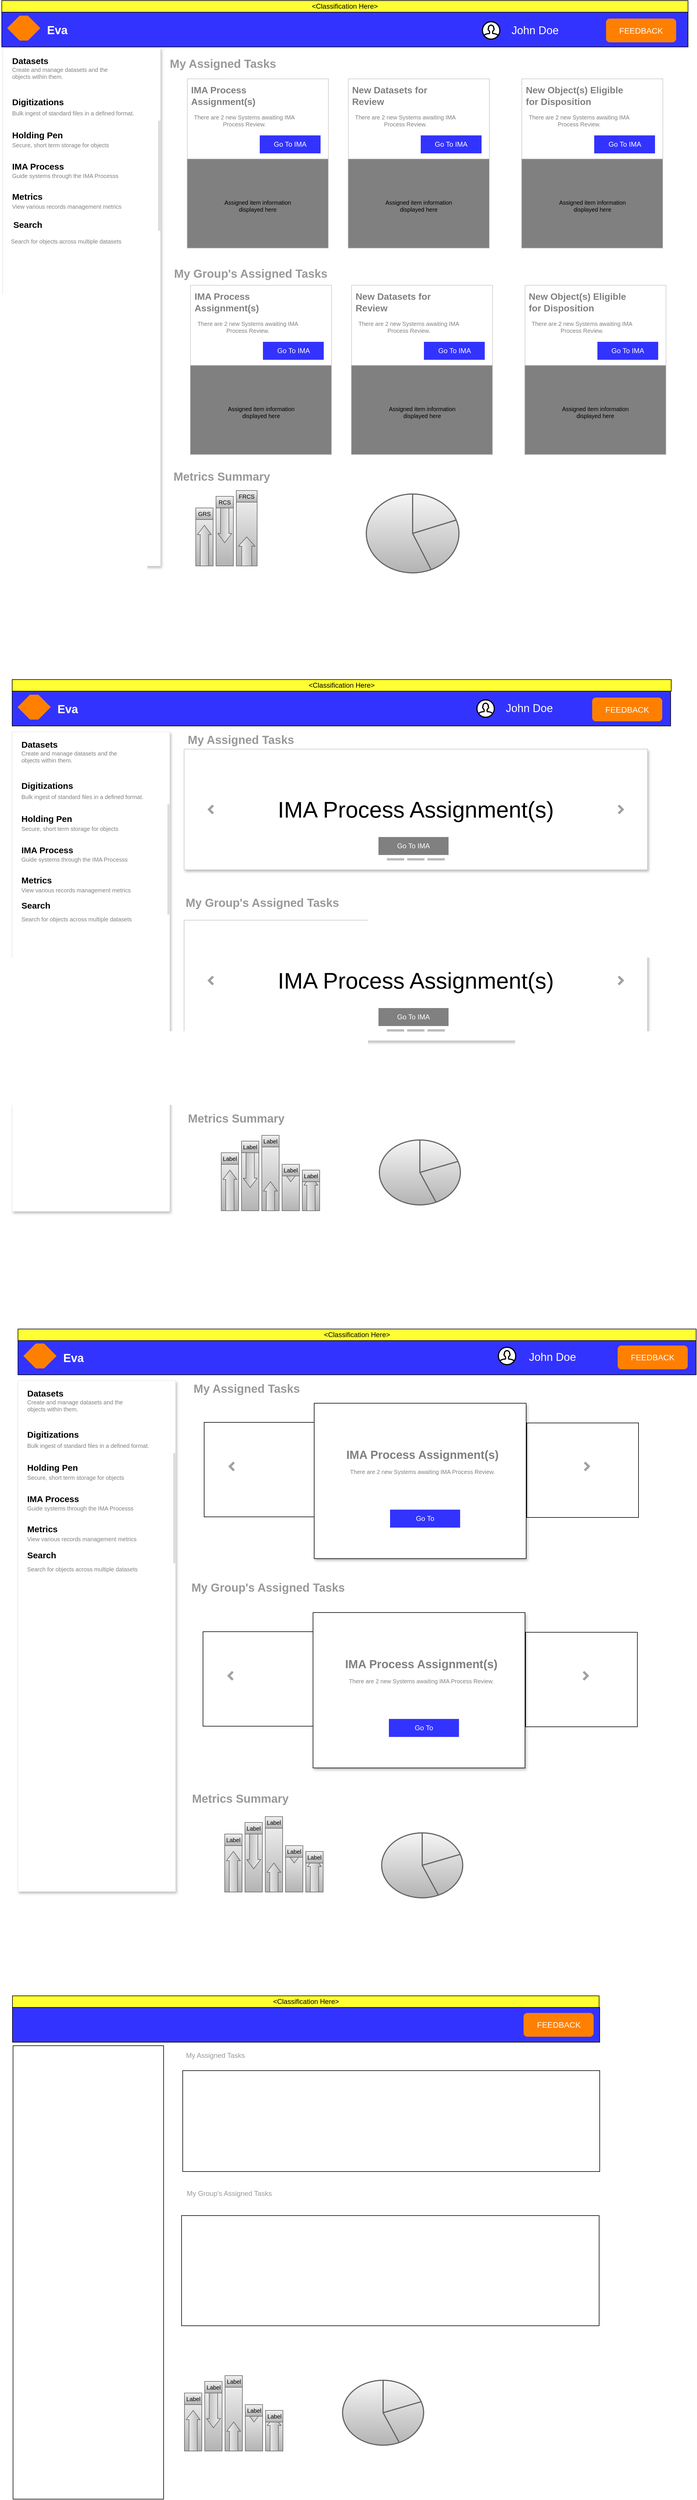 <mxfile version="14.0.1" type="github" pages="7">
  <diagram name="Dashboard w/Carousel" id="YE4-XOmHQeGqe6cq5tir">
    <mxGraphModel dx="1880" dy="3204" grid="1" gridSize="10" guides="1" tooltips="1" connect="0" arrows="0" fold="1" page="1" pageScale="1" pageWidth="1400" pageHeight="1700" math="0" shadow="0">
      <root>
        <mxCell id="azvi52GzjCQ6X3Fhh1YJ-0" />
        <mxCell id="azvi52GzjCQ6X3Fhh1YJ-1" parent="azvi52GzjCQ6X3Fhh1YJ-0" />
        <mxCell id="azvi52GzjCQ6X3Fhh1YJ-2" value="" style="rounded=0;whiteSpace=wrap;html=1;fillColor=#3333FF;" parent="azvi52GzjCQ6X3Fhh1YJ-1" vertex="1">
          <mxGeometry x="22" y="19" width="1185" height="60" as="geometry" />
        </mxCell>
        <mxCell id="azvi52GzjCQ6X3Fhh1YJ-5" value="My Assigned Tasks" style="text;html=1;strokeColor=none;fillColor=none;align=center;verticalAlign=middle;whiteSpace=wrap;rounded=0;fontColor=#999999;fontStyle=1;fontSize=20;" parent="azvi52GzjCQ6X3Fhh1YJ-1" vertex="1">
          <mxGeometry x="289" y="97" width="230" height="20" as="geometry" />
        </mxCell>
        <mxCell id="azvi52GzjCQ6X3Fhh1YJ-6" value="My Group&#39;s Assigned Tasks" style="text;html=1;strokeColor=none;fillColor=none;align=center;verticalAlign=middle;whiteSpace=wrap;rounded=0;fontStyle=1;fontColor=#999999;fontSize=20;" parent="azvi52GzjCQ6X3Fhh1YJ-1" vertex="1">
          <mxGeometry x="309" y="459" width="286" height="20" as="geometry" />
        </mxCell>
        <mxCell id="azvi52GzjCQ6X3Fhh1YJ-7" value="&lt;font style=&quot;font-size: 14px&quot;&gt;FEEDBACK&lt;/font&gt;" style="rounded=1;whiteSpace=wrap;html=1;fillColor=#FF8000;strokeColor=#FF8000;fontColor=#FFFFFF;" parent="azvi52GzjCQ6X3Fhh1YJ-1" vertex="1">
          <mxGeometry x="1066" y="30.5" width="120" height="40" as="geometry" />
        </mxCell>
        <mxCell id="azvi52GzjCQ6X3Fhh1YJ-8" value="" style="shape=image;html=1;verticalAlign=top;verticalLabelPosition=bottom;labelBackgroundColor=#ffffff;imageAspect=0;aspect=fixed;image=https://cdn3.iconfinder.com/data/icons/social-media-2125/78/bell-128.png;strokeColor=#FF8000;fillColor=#FF8000;fontColor=#FFFFFF;" parent="azvi52GzjCQ6X3Fhh1YJ-1" vertex="1">
          <mxGeometry x="1004" y="30.5" width="37" height="37" as="geometry" />
        </mxCell>
        <mxCell id="azvi52GzjCQ6X3Fhh1YJ-9" value="" style="fillColor=#f5f5f5;strokeColor=#666666;gradientColor=#b3b3b3;" parent="azvi52GzjCQ6X3Fhh1YJ-1" vertex="1">
          <mxGeometry x="357" y="874" width="30" height="100" as="geometry" />
        </mxCell>
        <mxCell id="azvi52GzjCQ6X3Fhh1YJ-10" value="" style="shape=mxgraph.arrows2.arrow;dy=0.4;dx=16;notch=0;direction=north;fillColor=#f5f5f5;strokeColor=#666666;gradientColor=#b3b3b3;" parent="azvi52GzjCQ6X3Fhh1YJ-9" vertex="1">
          <mxGeometry x="3" y="30" width="24" height="70" as="geometry" />
        </mxCell>
        <mxCell id="azvi52GzjCQ6X3Fhh1YJ-11" value="GRS" style="text;html=1;align=center;verticalAlign=middle;whiteSpace=wrap;fontSize=10;gradientColor=#b3b3b3;fillColor=#f5f5f5;strokeColor=#666666;" parent="azvi52GzjCQ6X3Fhh1YJ-9" vertex="1">
          <mxGeometry width="30" height="20" as="geometry" />
        </mxCell>
        <mxCell id="azvi52GzjCQ6X3Fhh1YJ-12" value="" style="fillColor=#f5f5f5;strokeColor=#666666;gradientColor=#b3b3b3;" parent="azvi52GzjCQ6X3Fhh1YJ-1" vertex="1">
          <mxGeometry x="392" y="854" width="30" height="120" as="geometry" />
        </mxCell>
        <mxCell id="azvi52GzjCQ6X3Fhh1YJ-13" value="" style="shape=mxgraph.arrows2.arrow;dy=0.4;dx=16;notch=0;direction=south;fillColor=#f5f5f5;strokeColor=#666666;gradientColor=#b3b3b3;" parent="azvi52GzjCQ6X3Fhh1YJ-12" vertex="1">
          <mxGeometry x="3" width="24" height="80" as="geometry" />
        </mxCell>
        <mxCell id="azvi52GzjCQ6X3Fhh1YJ-14" value="RCS" style="text;html=1;align=center;verticalAlign=middle;whiteSpace=wrap;fontSize=10;gradientColor=#b3b3b3;fillColor=#f5f5f5;strokeColor=#666666;" parent="azvi52GzjCQ6X3Fhh1YJ-12" vertex="1">
          <mxGeometry width="30" height="20" as="geometry" />
        </mxCell>
        <mxCell id="azvi52GzjCQ6X3Fhh1YJ-15" value="" style="fillColor=#f5f5f5;strokeColor=#666666;gradientColor=#b3b3b3;" parent="azvi52GzjCQ6X3Fhh1YJ-1" vertex="1">
          <mxGeometry x="427" y="844" width="36" height="130" as="geometry" />
        </mxCell>
        <mxCell id="azvi52GzjCQ6X3Fhh1YJ-16" value="" style="shape=mxgraph.arrows2.arrow;dy=0.4;dx=16;notch=0;direction=north;fillColor=#f5f5f5;strokeColor=#666666;gradientColor=#b3b3b3;" parent="azvi52GzjCQ6X3Fhh1YJ-15" vertex="1">
          <mxGeometry x="3.6" y="80" width="28.8" height="50" as="geometry" />
        </mxCell>
        <mxCell id="azvi52GzjCQ6X3Fhh1YJ-17" value="FRCS" style="text;html=1;align=center;verticalAlign=middle;whiteSpace=wrap;fontSize=10;gradientColor=#b3b3b3;fillColor=#f5f5f5;strokeColor=#666666;" parent="azvi52GzjCQ6X3Fhh1YJ-15" vertex="1">
          <mxGeometry width="36" height="20" as="geometry" />
        </mxCell>
        <mxCell id="azvi52GzjCQ6X3Fhh1YJ-24" value="" style="html=1;verticalLabelPosition=bottom;align=center;labelBackgroundColor=#ffffff;verticalAlign=top;strokeWidth=2;strokeColor=#666666;shadow=0;dashed=0;shape=mxgraph.ios7.icons.pie_chart;fillColor=#f5f5f5;gradientColor=#b3b3b3;" parent="azvi52GzjCQ6X3Fhh1YJ-1" vertex="1">
          <mxGeometry x="651.5" y="850" width="160" height="136" as="geometry" />
        </mxCell>
        <mxCell id="azvi52GzjCQ6X3Fhh1YJ-25" value="" style="shape=image;html=1;verticalAlign=top;verticalLabelPosition=bottom;labelBackgroundColor=#ffffff;imageAspect=0;aspect=fixed;image=https://cdn2.iconfinder.com/data/icons/ios-7-icons/50/line_chart-128.png;strokeColor=#FF8000;fillColor=#FF8000;fontColor=#FFFFFF;" parent="azvi52GzjCQ6X3Fhh1YJ-1" vertex="1">
          <mxGeometry x="983" y="840" width="146" height="146" as="geometry" />
        </mxCell>
        <mxCell id="azvi52GzjCQ6X3Fhh1YJ-34" value="" style="rounded=0;whiteSpace=wrap;html=1;align=left;labelBackgroundColor=#ffffff;shadow=0;strokeColor=#CCCCCC;" parent="azvi52GzjCQ6X3Fhh1YJ-1" vertex="1">
          <mxGeometry x="342.5" y="134" width="243.5" height="138" as="geometry" />
        </mxCell>
        <mxCell id="azvi52GzjCQ6X3Fhh1YJ-37" value="Go To IMA" style="rounded=0;whiteSpace=wrap;html=1;fontColor=#FFFFFF;fillColor=#3333FF;strokeColor=#3333FF;" parent="azvi52GzjCQ6X3Fhh1YJ-1" vertex="1">
          <mxGeometry x="468" y="232" width="104" height="30" as="geometry" />
        </mxCell>
        <mxCell id="Ajgv92NS7ZwRNSzHR014-0" value="" style="rounded=0;whiteSpace=wrap;html=1;shadow=0;sketch=0;strokeColor=#CCCCCC;fillColor=#808080;fontSize=10;fontColor=#808080;" parent="azvi52GzjCQ6X3Fhh1YJ-1" vertex="1">
          <mxGeometry x="342" y="272" width="244" height="154" as="geometry" />
        </mxCell>
        <mxCell id="Ajgv92NS7ZwRNSzHR014-1" value="&lt;div style=&quot;text-align: left ; font-size: 16px&quot;&gt;&lt;font style=&quot;font-size: 16px&quot;&gt;IMA Process Assignment(s)&lt;/font&gt;&lt;/div&gt;&lt;br style=&quot;font-size: 16px&quot;&gt;&lt;span style=&quot;font-weight: normal&quot;&gt;There are 2 new Systems awaiting IMA Process Review.&lt;/span&gt;" style="text;html=1;strokeColor=none;fillColor=none;align=center;verticalAlign=middle;whiteSpace=wrap;rounded=0;shadow=0;sketch=0;fontSize=10;fontColor=#808080;fontStyle=1" parent="azvi52GzjCQ6X3Fhh1YJ-1" vertex="1">
          <mxGeometry x="348" y="134" width="186" height="94" as="geometry" />
        </mxCell>
        <mxCell id="xenEn6fitPmHM1TRzBhj-1" value="Metrics Summary" style="text;html=1;strokeColor=none;fillColor=none;align=center;verticalAlign=middle;whiteSpace=wrap;rounded=0;fontStyle=1;fontColor=#999999;fontSize=20;" parent="azvi52GzjCQ6X3Fhh1YJ-1" vertex="1">
          <mxGeometry x="312" y="809" width="180" height="20" as="geometry" />
        </mxCell>
        <mxCell id="xenEn6fitPmHM1TRzBhj-3" value="Assigned item information displayed here" style="text;html=1;strokeColor=none;fillColor=none;align=center;verticalAlign=middle;whiteSpace=wrap;rounded=0;shadow=0;sketch=0;fontSize=10;" parent="azvi52GzjCQ6X3Fhh1YJ-1" vertex="1">
          <mxGeometry x="400" y="325" width="128" height="56" as="geometry" />
        </mxCell>
        <mxCell id="xenEn6fitPmHM1TRzBhj-4" value="" style="shape=image;html=1;verticalAlign=top;verticalLabelPosition=bottom;labelBackgroundColor=#ffffff;imageAspect=0;aspect=fixed;image=https://cdn2.iconfinder.com/data/icons/ink-arrow/38/caret-down-128.png;shadow=0;sketch=0;strokeColor=#CCCCCC;fillColor=#808080;fontSize=10;align=left;rotation=90;fontColor=#808080;" parent="azvi52GzjCQ6X3Fhh1YJ-1" vertex="1">
          <mxGeometry x="337" y="321" width="56" height="56" as="geometry" />
        </mxCell>
        <mxCell id="xenEn6fitPmHM1TRzBhj-6" value="" style="shape=image;html=1;verticalAlign=top;verticalLabelPosition=bottom;labelBackgroundColor=#ffffff;imageAspect=0;aspect=fixed;image=https://cdn2.iconfinder.com/data/icons/ink-arrow/38/caret-down-128.png;shadow=0;sketch=0;strokeColor=#CCCCCC;fillColor=#808080;fontSize=10;align=left;rotation=-90;fontColor=#808080;" parent="azvi52GzjCQ6X3Fhh1YJ-1" vertex="1">
          <mxGeometry x="528" y="325" width="56" height="56" as="geometry" />
        </mxCell>
        <mxCell id="9bJnKq5YEKvpMrtjTlFG-0" value="" style="shape=rect;strokeColor=#eeeeee;fillColor=#ffffff;shadow=1;whiteSpace=wrap;" parent="azvi52GzjCQ6X3Fhh1YJ-1" vertex="1">
          <mxGeometry x="24" y="81" width="272" height="893" as="geometry" />
        </mxCell>
        <mxCell id="9bJnKq5YEKvpMrtjTlFG-1" value="Datasets" style="text;verticalAlign=middle;spacing=0;spacingLeft=16;fontSize=15;resizeWidth=1;fontStyle=1" parent="9bJnKq5YEKvpMrtjTlFG-0" vertex="1">
          <mxGeometry width="272" height="42" relative="1" as="geometry" />
        </mxCell>
        <mxCell id="9bJnKq5YEKvpMrtjTlFG-2" value="Create and manage datasets and the objects within them." style="text;verticalAlign=middle;spacing=0;spacingLeft=16;fontSize=10;resizeWidth=1;fontColor=#808080;whiteSpace=wrap;" parent="9bJnKq5YEKvpMrtjTlFG-0" vertex="1">
          <mxGeometry width="192" height="42" relative="1" as="geometry">
            <mxPoint y="22" as="offset" />
          </mxGeometry>
        </mxCell>
        <mxCell id="9bJnKq5YEKvpMrtjTlFG-3" value="Digitizations" style="text;verticalAlign=middle;spacing=0;spacingLeft=16;fontSize=15;resizeWidth=1;fontStyle=1" parent="9bJnKq5YEKvpMrtjTlFG-0" vertex="1">
          <mxGeometry width="272" height="42" relative="1" as="geometry">
            <mxPoint y="71" as="offset" />
          </mxGeometry>
        </mxCell>
        <mxCell id="9bJnKq5YEKvpMrtjTlFG-4" value="Bulk ingest of standard files in a defined format." style="text;verticalAlign=middle;spacing=0;spacingLeft=16;fontSize=10;resizeWidth=1;fontColor=#808080;" parent="9bJnKq5YEKvpMrtjTlFG-0" vertex="1">
          <mxGeometry width="272" height="42" relative="1" as="geometry">
            <mxPoint y="91" as="offset" />
          </mxGeometry>
        </mxCell>
        <mxCell id="9bJnKq5YEKvpMrtjTlFG-5" value="Holding Pen" style="text;verticalAlign=middle;spacing=0;spacingLeft=16;fontSize=15;resizeWidth=1;fontStyle=1" parent="9bJnKq5YEKvpMrtjTlFG-0" vertex="1">
          <mxGeometry width="272" height="42" relative="1" as="geometry">
            <mxPoint y="128" as="offset" />
          </mxGeometry>
        </mxCell>
        <mxCell id="9bJnKq5YEKvpMrtjTlFG-6" value="Secure, short term storage for objects" style="text;verticalAlign=middle;spacing=0;spacingLeft=16;fontSize=10;resizeWidth=1;fontColor=#808080;" parent="9bJnKq5YEKvpMrtjTlFG-0" vertex="1">
          <mxGeometry width="272" height="42" relative="1" as="geometry">
            <mxPoint y="146" as="offset" />
          </mxGeometry>
        </mxCell>
        <mxCell id="9bJnKq5YEKvpMrtjTlFG-7" value="IMA Process" style="text;verticalAlign=middle;spacing=0;spacingLeft=16;fontSize=15;resizeWidth=1;fontStyle=1" parent="9bJnKq5YEKvpMrtjTlFG-0" vertex="1">
          <mxGeometry width="272" height="42" relative="1" as="geometry">
            <mxPoint y="182" as="offset" />
          </mxGeometry>
        </mxCell>
        <mxCell id="9bJnKq5YEKvpMrtjTlFG-8" value="Guide systems through the IMA Processs" style="text;verticalAlign=middle;spacing=0;spacingLeft=16;fontSize=10;resizeWidth=1;fontColor=#808080;" parent="9bJnKq5YEKvpMrtjTlFG-0" vertex="1">
          <mxGeometry width="272" height="42" relative="1" as="geometry">
            <mxPoint y="199" as="offset" />
          </mxGeometry>
        </mxCell>
        <mxCell id="9bJnKq5YEKvpMrtjTlFG-9" value="Metrics" style="text;verticalAlign=middle;spacing=0;spacingLeft=16;fontSize=15;resizeWidth=1;fillColor=none;fontStyle=1" parent="9bJnKq5YEKvpMrtjTlFG-0" vertex="1">
          <mxGeometry width="272" height="42" relative="1" as="geometry">
            <mxPoint y="234" as="offset" />
          </mxGeometry>
        </mxCell>
        <mxCell id="9bJnKq5YEKvpMrtjTlFG-10" value="View various records management metrics" style="text;verticalAlign=middle;spacing=0;spacingLeft=16;fontSize=10;resizeWidth=1;fontColor=#808080;" parent="9bJnKq5YEKvpMrtjTlFG-0" vertex="1">
          <mxGeometry width="272" height="42" relative="1" as="geometry">
            <mxPoint y="252" as="offset" />
          </mxGeometry>
        </mxCell>
        <mxCell id="9bJnKq5YEKvpMrtjTlFG-11" value="" style="shape=rect;strokeColor=none;fillColor=#dddddd;" parent="9bJnKq5YEKvpMrtjTlFG-0" vertex="1">
          <mxGeometry x="1" width="4" height="190" relative="1" as="geometry">
            <mxPoint x="-4" y="125" as="offset" />
          </mxGeometry>
        </mxCell>
        <mxCell id="9bJnKq5YEKvpMrtjTlFG-12" value="Search" style="text;verticalAlign=middle;spacing=0;spacingLeft=16;fontSize=15;resizeWidth=1;fontStyle=1" parent="9bJnKq5YEKvpMrtjTlFG-0" vertex="1">
          <mxGeometry x="2" y="264.003" width="272" height="79.294" as="geometry" />
        </mxCell>
        <mxCell id="9bJnKq5YEKvpMrtjTlFG-13" value="" style="rounded=0;whiteSpace=wrap;html=1;align=left;labelBackgroundColor=#ffffff;shadow=0;strokeColor=#CCCCCC;" parent="azvi52GzjCQ6X3Fhh1YJ-1" vertex="1">
          <mxGeometry x="620.5" y="134" width="243.5" height="138" as="geometry" />
        </mxCell>
        <mxCell id="9bJnKq5YEKvpMrtjTlFG-14" value="Go To IMA" style="rounded=0;whiteSpace=wrap;html=1;fontColor=#FFFFFF;fillColor=#3333FF;strokeColor=#3333FF;" parent="azvi52GzjCQ6X3Fhh1YJ-1" vertex="1">
          <mxGeometry x="746" y="232" width="104" height="30" as="geometry" />
        </mxCell>
        <mxCell id="9bJnKq5YEKvpMrtjTlFG-15" value="" style="rounded=0;whiteSpace=wrap;html=1;shadow=0;sketch=0;strokeColor=#CCCCCC;fillColor=#808080;fontSize=10;fontColor=#808080;" parent="azvi52GzjCQ6X3Fhh1YJ-1" vertex="1">
          <mxGeometry x="620" y="272" width="244" height="154" as="geometry" />
        </mxCell>
        <mxCell id="9bJnKq5YEKvpMrtjTlFG-16" value="&lt;div style=&quot;text-align: left ; font-size: 16px&quot;&gt;&lt;font style=&quot;font-size: 16px&quot;&gt;New Datasets for Review&lt;/font&gt;&lt;/div&gt;&lt;br style=&quot;font-size: 16px&quot;&gt;&lt;span style=&quot;font-weight: normal&quot;&gt;There are 2 new Systems awaiting IMA Process Review.&lt;/span&gt;" style="text;html=1;strokeColor=none;fillColor=none;align=center;verticalAlign=middle;whiteSpace=wrap;rounded=0;shadow=0;sketch=0;fontSize=10;fontColor=#808080;fontStyle=1" parent="azvi52GzjCQ6X3Fhh1YJ-1" vertex="1">
          <mxGeometry x="626" y="134" width="186" height="94" as="geometry" />
        </mxCell>
        <mxCell id="9bJnKq5YEKvpMrtjTlFG-17" value="Assigned item information displayed here" style="text;html=1;strokeColor=none;fillColor=none;align=center;verticalAlign=middle;whiteSpace=wrap;rounded=0;shadow=0;sketch=0;fontSize=10;" parent="azvi52GzjCQ6X3Fhh1YJ-1" vertex="1">
          <mxGeometry x="678" y="325" width="128" height="56" as="geometry" />
        </mxCell>
        <mxCell id="9bJnKq5YEKvpMrtjTlFG-18" value="" style="shape=image;html=1;verticalAlign=top;verticalLabelPosition=bottom;labelBackgroundColor=#ffffff;imageAspect=0;aspect=fixed;image=https://cdn2.iconfinder.com/data/icons/ink-arrow/38/caret-down-128.png;shadow=0;sketch=0;strokeColor=#CCCCCC;fillColor=#808080;fontSize=10;align=left;rotation=90;fontColor=#808080;" parent="azvi52GzjCQ6X3Fhh1YJ-1" vertex="1">
          <mxGeometry x="615" y="321" width="56" height="56" as="geometry" />
        </mxCell>
        <mxCell id="9bJnKq5YEKvpMrtjTlFG-19" value="" style="shape=image;html=1;verticalAlign=top;verticalLabelPosition=bottom;labelBackgroundColor=#ffffff;imageAspect=0;aspect=fixed;image=https://cdn2.iconfinder.com/data/icons/ink-arrow/38/caret-down-128.png;shadow=0;sketch=0;strokeColor=#CCCCCC;fillColor=#808080;fontSize=10;align=left;rotation=-90;fontColor=#808080;" parent="azvi52GzjCQ6X3Fhh1YJ-1" vertex="1">
          <mxGeometry x="806" y="325" width="56" height="56" as="geometry" />
        </mxCell>
        <mxCell id="9bJnKq5YEKvpMrtjTlFG-20" value="" style="rounded=0;whiteSpace=wrap;html=1;align=left;labelBackgroundColor=#ffffff;shadow=0;strokeColor=#CCCCCC;" parent="azvi52GzjCQ6X3Fhh1YJ-1" vertex="1">
          <mxGeometry x="920" y="134" width="243.5" height="138" as="geometry" />
        </mxCell>
        <mxCell id="9bJnKq5YEKvpMrtjTlFG-21" value="Go To IMA" style="rounded=0;whiteSpace=wrap;html=1;fontColor=#FFFFFF;fillColor=#3333FF;strokeColor=#3333FF;" parent="azvi52GzjCQ6X3Fhh1YJ-1" vertex="1">
          <mxGeometry x="1045.5" y="232" width="104" height="30" as="geometry" />
        </mxCell>
        <mxCell id="9bJnKq5YEKvpMrtjTlFG-22" value="" style="rounded=0;whiteSpace=wrap;html=1;shadow=0;sketch=0;strokeColor=#CCCCCC;fillColor=#808080;fontSize=10;fontColor=#808080;" parent="azvi52GzjCQ6X3Fhh1YJ-1" vertex="1">
          <mxGeometry x="919.5" y="272" width="244" height="154" as="geometry" />
        </mxCell>
        <mxCell id="9bJnKq5YEKvpMrtjTlFG-23" value="&lt;div style=&quot;text-align: left ; font-size: 16px&quot;&gt;New Object(s) Eligible for Disposition&lt;/div&gt;&lt;br style=&quot;font-size: 16px&quot;&gt;&lt;span style=&quot;font-weight: normal&quot;&gt;There are 2 new Systems awaiting IMA Process Review.&lt;/span&gt;" style="text;html=1;strokeColor=none;fillColor=none;align=center;verticalAlign=middle;whiteSpace=wrap;rounded=0;shadow=0;sketch=0;fontSize=10;fontColor=#808080;fontStyle=1" parent="azvi52GzjCQ6X3Fhh1YJ-1" vertex="1">
          <mxGeometry x="925.5" y="134" width="186" height="94" as="geometry" />
        </mxCell>
        <mxCell id="9bJnKq5YEKvpMrtjTlFG-24" value="Assigned item information displayed here" style="text;html=1;strokeColor=none;fillColor=none;align=center;verticalAlign=middle;whiteSpace=wrap;rounded=0;shadow=0;sketch=0;fontSize=10;" parent="azvi52GzjCQ6X3Fhh1YJ-1" vertex="1">
          <mxGeometry x="977.5" y="325" width="128" height="56" as="geometry" />
        </mxCell>
        <mxCell id="9bJnKq5YEKvpMrtjTlFG-25" value="" style="shape=image;html=1;verticalAlign=top;verticalLabelPosition=bottom;labelBackgroundColor=#ffffff;imageAspect=0;aspect=fixed;image=https://cdn2.iconfinder.com/data/icons/ink-arrow/38/caret-down-128.png;shadow=0;sketch=0;strokeColor=#CCCCCC;fillColor=#808080;fontSize=10;align=left;rotation=90;fontColor=#808080;" parent="azvi52GzjCQ6X3Fhh1YJ-1" vertex="1">
          <mxGeometry x="914.5" y="321" width="56" height="56" as="geometry" />
        </mxCell>
        <mxCell id="9bJnKq5YEKvpMrtjTlFG-26" value="" style="shape=image;html=1;verticalAlign=top;verticalLabelPosition=bottom;labelBackgroundColor=#ffffff;imageAspect=0;aspect=fixed;image=https://cdn2.iconfinder.com/data/icons/ink-arrow/38/caret-down-128.png;shadow=0;sketch=0;strokeColor=#CCCCCC;fillColor=#808080;fontSize=10;align=left;rotation=-90;fontColor=#808080;" parent="azvi52GzjCQ6X3Fhh1YJ-1" vertex="1">
          <mxGeometry x="1105.5" y="325" width="56" height="56" as="geometry" />
        </mxCell>
        <mxCell id="mt_yLH3t8Wl-Z0vrEKKa-0" value="" style="whiteSpace=wrap;html=1;shape=mxgraph.basic.octagon2;align=center;verticalAlign=middle;dx=12;shadow=0;sketch=0;fontSize=20;fontColor=#808080;fillColor=#FF8000;strokeColor=#FF8000;" parent="azvi52GzjCQ6X3Fhh1YJ-1" vertex="1">
          <mxGeometry x="32" y="25.5" width="56" height="42" as="geometry" />
        </mxCell>
        <mxCell id="mt_yLH3t8Wl-Z0vrEKKa-1" value="Eva" style="text;html=1;strokeColor=none;fillColor=none;align=center;verticalAlign=middle;whiteSpace=wrap;rounded=0;shadow=0;sketch=0;fontSize=20;fontColor=#FFFFFF;fontStyle=1" parent="azvi52GzjCQ6X3Fhh1YJ-1" vertex="1">
          <mxGeometry x="98" y="39" width="40" height="20" as="geometry" />
        </mxCell>
        <mxCell id="mt_yLH3t8Wl-Z0vrEKKa-2" value="" style="html=1;verticalLabelPosition=bottom;align=center;labelBackgroundColor=#ffffff;verticalAlign=top;strokeWidth=2;shadow=0;dashed=0;shape=mxgraph.ios7.icons.user;sketch=0;fontSize=20;fontColor=#FFFFFF;fillColor=#FFFFFF;" parent="azvi52GzjCQ6X3Fhh1YJ-1" vertex="1">
          <mxGeometry x="852" y="35.5" width="30" height="30" as="geometry" />
        </mxCell>
        <mxCell id="mt_yLH3t8Wl-Z0vrEKKa-3" value="John Doe" style="text;html=1;strokeColor=none;fillColor=none;align=center;verticalAlign=middle;whiteSpace=wrap;rounded=0;shadow=0;sketch=0;fontSize=19;fontColor=#FFFFFF;" parent="azvi52GzjCQ6X3Fhh1YJ-1" vertex="1">
          <mxGeometry x="895.5" y="40.5" width="94" height="20" as="geometry" />
        </mxCell>
        <mxCell id="pGGozBY4UUzD068neh3i-0" value="" style="rounded=0;whiteSpace=wrap;html=1;align=left;labelBackgroundColor=#ffffff;shadow=0;strokeColor=#CCCCCC;" parent="azvi52GzjCQ6X3Fhh1YJ-1" vertex="1">
          <mxGeometry x="348" y="490" width="243.5" height="138" as="geometry" />
        </mxCell>
        <mxCell id="pGGozBY4UUzD068neh3i-1" value="Go To IMA" style="rounded=0;whiteSpace=wrap;html=1;fontColor=#FFFFFF;fillColor=#3333FF;strokeColor=#3333FF;" parent="azvi52GzjCQ6X3Fhh1YJ-1" vertex="1">
          <mxGeometry x="473.5" y="588" width="104" height="30" as="geometry" />
        </mxCell>
        <mxCell id="pGGozBY4UUzD068neh3i-2" value="" style="rounded=0;whiteSpace=wrap;html=1;shadow=0;sketch=0;strokeColor=#CCCCCC;fillColor=#808080;fontSize=10;fontColor=#808080;" parent="azvi52GzjCQ6X3Fhh1YJ-1" vertex="1">
          <mxGeometry x="347.5" y="628" width="244" height="154" as="geometry" />
        </mxCell>
        <mxCell id="pGGozBY4UUzD068neh3i-3" value="&lt;div style=&quot;text-align: left ; font-size: 16px&quot;&gt;&lt;font style=&quot;font-size: 16px&quot;&gt;IMA Process Assignment(s)&lt;/font&gt;&lt;/div&gt;&lt;br style=&quot;font-size: 16px&quot;&gt;&lt;span style=&quot;font-weight: normal&quot;&gt;There are 2 new Systems awaiting IMA Process Review.&lt;/span&gt;" style="text;html=1;strokeColor=none;fillColor=none;align=center;verticalAlign=middle;whiteSpace=wrap;rounded=0;shadow=0;sketch=0;fontSize=10;fontColor=#808080;fontStyle=1" parent="azvi52GzjCQ6X3Fhh1YJ-1" vertex="1">
          <mxGeometry x="353.5" y="490" width="186" height="94" as="geometry" />
        </mxCell>
        <mxCell id="pGGozBY4UUzD068neh3i-4" value="Assigned item information displayed here" style="text;html=1;strokeColor=none;fillColor=none;align=center;verticalAlign=middle;whiteSpace=wrap;rounded=0;shadow=0;sketch=0;fontSize=10;" parent="azvi52GzjCQ6X3Fhh1YJ-1" vertex="1">
          <mxGeometry x="405.5" y="681" width="128" height="56" as="geometry" />
        </mxCell>
        <mxCell id="pGGozBY4UUzD068neh3i-5" value="" style="shape=image;html=1;verticalAlign=top;verticalLabelPosition=bottom;labelBackgroundColor=#ffffff;imageAspect=0;aspect=fixed;image=https://cdn2.iconfinder.com/data/icons/ink-arrow/38/caret-down-128.png;shadow=0;sketch=0;strokeColor=#CCCCCC;fillColor=#808080;fontSize=10;align=left;rotation=90;fontColor=#808080;" parent="azvi52GzjCQ6X3Fhh1YJ-1" vertex="1">
          <mxGeometry x="342.5" y="677" width="56" height="56" as="geometry" />
        </mxCell>
        <mxCell id="pGGozBY4UUzD068neh3i-6" value="" style="shape=image;html=1;verticalAlign=top;verticalLabelPosition=bottom;labelBackgroundColor=#ffffff;imageAspect=0;aspect=fixed;image=https://cdn2.iconfinder.com/data/icons/ink-arrow/38/caret-down-128.png;shadow=0;sketch=0;strokeColor=#CCCCCC;fillColor=#808080;fontSize=10;align=left;rotation=-90;fontColor=#808080;" parent="azvi52GzjCQ6X3Fhh1YJ-1" vertex="1">
          <mxGeometry x="533.5" y="681" width="56" height="56" as="geometry" />
        </mxCell>
        <mxCell id="pGGozBY4UUzD068neh3i-7" value="" style="rounded=0;whiteSpace=wrap;html=1;align=left;labelBackgroundColor=#ffffff;shadow=0;strokeColor=#CCCCCC;" parent="azvi52GzjCQ6X3Fhh1YJ-1" vertex="1">
          <mxGeometry x="626" y="490" width="243.5" height="138" as="geometry" />
        </mxCell>
        <mxCell id="pGGozBY4UUzD068neh3i-8" value="Go To IMA" style="rounded=0;whiteSpace=wrap;html=1;fontColor=#FFFFFF;fillColor=#3333FF;strokeColor=#3333FF;" parent="azvi52GzjCQ6X3Fhh1YJ-1" vertex="1">
          <mxGeometry x="751.5" y="588" width="104" height="30" as="geometry" />
        </mxCell>
        <mxCell id="pGGozBY4UUzD068neh3i-9" value="" style="rounded=0;whiteSpace=wrap;html=1;shadow=0;sketch=0;strokeColor=#CCCCCC;fillColor=#808080;fontSize=10;fontColor=#808080;" parent="azvi52GzjCQ6X3Fhh1YJ-1" vertex="1">
          <mxGeometry x="625.5" y="628" width="244" height="154" as="geometry" />
        </mxCell>
        <mxCell id="pGGozBY4UUzD068neh3i-10" value="&lt;div style=&quot;text-align: left ; font-size: 16px&quot;&gt;&lt;font style=&quot;font-size: 16px&quot;&gt;New Datasets for Review&lt;/font&gt;&lt;/div&gt;&lt;br style=&quot;font-size: 16px&quot;&gt;&lt;span style=&quot;font-weight: normal&quot;&gt;There are 2 new Systems awaiting IMA Process Review.&lt;/span&gt;" style="text;html=1;strokeColor=none;fillColor=none;align=center;verticalAlign=middle;whiteSpace=wrap;rounded=0;shadow=0;sketch=0;fontSize=10;fontColor=#808080;fontStyle=1" parent="azvi52GzjCQ6X3Fhh1YJ-1" vertex="1">
          <mxGeometry x="631.5" y="490" width="186" height="94" as="geometry" />
        </mxCell>
        <mxCell id="pGGozBY4UUzD068neh3i-11" value="Assigned item information displayed here" style="text;html=1;strokeColor=none;fillColor=none;align=center;verticalAlign=middle;whiteSpace=wrap;rounded=0;shadow=0;sketch=0;fontSize=10;" parent="azvi52GzjCQ6X3Fhh1YJ-1" vertex="1">
          <mxGeometry x="683.5" y="681" width="128" height="56" as="geometry" />
        </mxCell>
        <mxCell id="pGGozBY4UUzD068neh3i-12" value="" style="shape=image;html=1;verticalAlign=top;verticalLabelPosition=bottom;labelBackgroundColor=#ffffff;imageAspect=0;aspect=fixed;image=https://cdn2.iconfinder.com/data/icons/ink-arrow/38/caret-down-128.png;shadow=0;sketch=0;strokeColor=#CCCCCC;fillColor=#808080;fontSize=10;align=left;rotation=90;fontColor=#808080;" parent="azvi52GzjCQ6X3Fhh1YJ-1" vertex="1">
          <mxGeometry x="620.5" y="677" width="56" height="56" as="geometry" />
        </mxCell>
        <mxCell id="pGGozBY4UUzD068neh3i-13" value="" style="shape=image;html=1;verticalAlign=top;verticalLabelPosition=bottom;labelBackgroundColor=#ffffff;imageAspect=0;aspect=fixed;image=https://cdn2.iconfinder.com/data/icons/ink-arrow/38/caret-down-128.png;shadow=0;sketch=0;strokeColor=#CCCCCC;fillColor=#808080;fontSize=10;align=left;rotation=-90;fontColor=#808080;" parent="azvi52GzjCQ6X3Fhh1YJ-1" vertex="1">
          <mxGeometry x="811.5" y="681" width="56" height="56" as="geometry" />
        </mxCell>
        <mxCell id="pGGozBY4UUzD068neh3i-14" value="" style="rounded=0;whiteSpace=wrap;html=1;align=left;labelBackgroundColor=#ffffff;shadow=0;strokeColor=#CCCCCC;" parent="azvi52GzjCQ6X3Fhh1YJ-1" vertex="1">
          <mxGeometry x="925.5" y="490" width="243.5" height="138" as="geometry" />
        </mxCell>
        <mxCell id="pGGozBY4UUzD068neh3i-15" value="Go To IMA" style="rounded=0;whiteSpace=wrap;html=1;fontColor=#FFFFFF;fillColor=#3333FF;strokeColor=#3333FF;" parent="azvi52GzjCQ6X3Fhh1YJ-1" vertex="1">
          <mxGeometry x="1051" y="588" width="104" height="30" as="geometry" />
        </mxCell>
        <mxCell id="pGGozBY4UUzD068neh3i-16" value="" style="rounded=0;whiteSpace=wrap;html=1;shadow=0;sketch=0;strokeColor=#CCCCCC;fillColor=#808080;fontSize=10;fontColor=#808080;" parent="azvi52GzjCQ6X3Fhh1YJ-1" vertex="1">
          <mxGeometry x="925" y="628" width="244" height="154" as="geometry" />
        </mxCell>
        <mxCell id="pGGozBY4UUzD068neh3i-17" value="&lt;div style=&quot;text-align: left ; font-size: 16px&quot;&gt;New Object(s) Eligible for Disposition&lt;/div&gt;&lt;br style=&quot;font-size: 16px&quot;&gt;&lt;span style=&quot;font-weight: normal&quot;&gt;There are 2 new Systems awaiting IMA Process Review.&lt;/span&gt;" style="text;html=1;strokeColor=none;fillColor=none;align=center;verticalAlign=middle;whiteSpace=wrap;rounded=0;shadow=0;sketch=0;fontSize=10;fontColor=#808080;fontStyle=1" parent="azvi52GzjCQ6X3Fhh1YJ-1" vertex="1">
          <mxGeometry x="931" y="490" width="186" height="94" as="geometry" />
        </mxCell>
        <mxCell id="pGGozBY4UUzD068neh3i-18" value="Assigned item information displayed here" style="text;html=1;strokeColor=none;fillColor=none;align=center;verticalAlign=middle;whiteSpace=wrap;rounded=0;shadow=0;sketch=0;fontSize=10;" parent="azvi52GzjCQ6X3Fhh1YJ-1" vertex="1">
          <mxGeometry x="983" y="681" width="128" height="56" as="geometry" />
        </mxCell>
        <mxCell id="pGGozBY4UUzD068neh3i-19" value="" style="shape=image;html=1;verticalAlign=top;verticalLabelPosition=bottom;labelBackgroundColor=#ffffff;imageAspect=0;aspect=fixed;image=https://cdn2.iconfinder.com/data/icons/ink-arrow/38/caret-down-128.png;shadow=0;sketch=0;strokeColor=#CCCCCC;fillColor=#808080;fontSize=10;align=left;rotation=90;fontColor=#808080;" parent="azvi52GzjCQ6X3Fhh1YJ-1" vertex="1">
          <mxGeometry x="920" y="677" width="56" height="56" as="geometry" />
        </mxCell>
        <mxCell id="pGGozBY4UUzD068neh3i-20" value="" style="shape=image;html=1;verticalAlign=top;verticalLabelPosition=bottom;labelBackgroundColor=#ffffff;imageAspect=0;aspect=fixed;image=https://cdn2.iconfinder.com/data/icons/ink-arrow/38/caret-down-128.png;shadow=0;sketch=0;strokeColor=#CCCCCC;fillColor=#808080;fontSize=10;align=left;rotation=-90;fontColor=#808080;" parent="azvi52GzjCQ6X3Fhh1YJ-1" vertex="1">
          <mxGeometry x="1111" y="681" width="56" height="56" as="geometry" />
        </mxCell>
        <mxCell id="oigSXnoBtepVkoSUKCBC-0" value="Search for objects across multiple datasets" style="text;verticalAlign=middle;spacing=0;spacingLeft=16;fontSize=10;resizeWidth=1;fontColor=#808080;" parent="azvi52GzjCQ6X3Fhh1YJ-1" vertex="1">
          <mxGeometry x="22" y="393" width="272" height="42" as="geometry" />
        </mxCell>
        <mxCell id="J-A0fSPV6Zhit_qyxfAy-0" value="&amp;lt;Classification Here&amp;gt;" style="rounded=0;whiteSpace=wrap;html=1;shadow=0;sketch=0;fontSize=12;align=center;fillColor=#FFFF33;" parent="azvi52GzjCQ6X3Fhh1YJ-1" vertex="1">
          <mxGeometry x="22" y="-1" width="1185" height="20" as="geometry" />
        </mxCell>
        <mxCell id="WL8sN1JBYlcNTWuqBppv-0" value="" style="rounded=0;whiteSpace=wrap;html=1;fillColor=#3333FF;" parent="azvi52GzjCQ6X3Fhh1YJ-1" vertex="1">
          <mxGeometry x="40" y="1190" width="1137" height="60" as="geometry" />
        </mxCell>
        <mxCell id="WL8sN1JBYlcNTWuqBppv-1" value="My Assigned Tasks" style="text;html=1;strokeColor=none;fillColor=none;align=center;verticalAlign=middle;whiteSpace=wrap;rounded=0;fontColor=#999999;fontStyle=1;fontSize=20;" parent="azvi52GzjCQ6X3Fhh1YJ-1" vertex="1">
          <mxGeometry x="332" y="1263" width="206" height="20" as="geometry" />
        </mxCell>
        <mxCell id="WL8sN1JBYlcNTWuqBppv-2" value="My Group&#39;s Assigned Tasks" style="text;html=1;strokeColor=none;fillColor=none;align=center;verticalAlign=middle;whiteSpace=wrap;rounded=0;fontStyle=1;fontColor=#999999;fontSize=20;" parent="azvi52GzjCQ6X3Fhh1YJ-1" vertex="1">
          <mxGeometry x="337" y="1544" width="270" height="20" as="geometry" />
        </mxCell>
        <mxCell id="WL8sN1JBYlcNTWuqBppv-3" value="&lt;font style=&quot;font-size: 14px&quot;&gt;FEEDBACK&lt;/font&gt;" style="rounded=1;whiteSpace=wrap;html=1;fillColor=#FF8000;strokeColor=#FF8000;fontColor=#FFFFFF;" parent="azvi52GzjCQ6X3Fhh1YJ-1" vertex="1">
          <mxGeometry x="1042" y="1201.5" width="120" height="40" as="geometry" />
        </mxCell>
        <mxCell id="WL8sN1JBYlcNTWuqBppv-4" value="" style="shape=image;html=1;verticalAlign=top;verticalLabelPosition=bottom;labelBackgroundColor=#ffffff;imageAspect=0;aspect=fixed;image=https://cdn3.iconfinder.com/data/icons/social-media-2125/78/bell-128.png;strokeColor=#FF8000;fillColor=#FF8000;fontColor=#FFFFFF;" parent="azvi52GzjCQ6X3Fhh1YJ-1" vertex="1">
          <mxGeometry x="980" y="1201.5" width="37" height="37" as="geometry" />
        </mxCell>
        <mxCell id="WL8sN1JBYlcNTWuqBppv-5" value="" style="fillColor=#f5f5f5;strokeColor=#666666;gradientColor=#b3b3b3;" parent="azvi52GzjCQ6X3Fhh1YJ-1" vertex="1">
          <mxGeometry x="401" y="1986" width="30" height="100" as="geometry" />
        </mxCell>
        <mxCell id="WL8sN1JBYlcNTWuqBppv-6" value="" style="shape=mxgraph.arrows2.arrow;dy=0.4;dx=16;notch=0;direction=north;fillColor=#f5f5f5;strokeColor=#666666;gradientColor=#b3b3b3;" parent="WL8sN1JBYlcNTWuqBppv-5" vertex="1">
          <mxGeometry x="3" y="30" width="24" height="70" as="geometry" />
        </mxCell>
        <mxCell id="WL8sN1JBYlcNTWuqBppv-7" value="Label" style="text;html=1;align=center;verticalAlign=middle;whiteSpace=wrap;fontSize=10;gradientColor=#b3b3b3;fillColor=#f5f5f5;strokeColor=#666666;" parent="WL8sN1JBYlcNTWuqBppv-5" vertex="1">
          <mxGeometry width="30" height="20" as="geometry" />
        </mxCell>
        <mxCell id="WL8sN1JBYlcNTWuqBppv-8" value="" style="fillColor=#f5f5f5;strokeColor=#666666;gradientColor=#b3b3b3;" parent="azvi52GzjCQ6X3Fhh1YJ-1" vertex="1">
          <mxGeometry x="436" y="1966" width="30" height="120" as="geometry" />
        </mxCell>
        <mxCell id="WL8sN1JBYlcNTWuqBppv-9" value="" style="shape=mxgraph.arrows2.arrow;dy=0.4;dx=16;notch=0;direction=south;fillColor=#f5f5f5;strokeColor=#666666;gradientColor=#b3b3b3;" parent="WL8sN1JBYlcNTWuqBppv-8" vertex="1">
          <mxGeometry x="3" width="24" height="80" as="geometry" />
        </mxCell>
        <mxCell id="WL8sN1JBYlcNTWuqBppv-10" value="Label" style="text;html=1;align=center;verticalAlign=middle;whiteSpace=wrap;fontSize=10;gradientColor=#b3b3b3;fillColor=#f5f5f5;strokeColor=#666666;" parent="WL8sN1JBYlcNTWuqBppv-8" vertex="1">
          <mxGeometry width="30" height="20" as="geometry" />
        </mxCell>
        <mxCell id="WL8sN1JBYlcNTWuqBppv-11" value="" style="fillColor=#f5f5f5;strokeColor=#666666;gradientColor=#b3b3b3;" parent="azvi52GzjCQ6X3Fhh1YJ-1" vertex="1">
          <mxGeometry x="471" y="1956" width="30" height="130" as="geometry" />
        </mxCell>
        <mxCell id="WL8sN1JBYlcNTWuqBppv-12" value="" style="shape=mxgraph.arrows2.arrow;dy=0.4;dx=16;notch=0;direction=north;fillColor=#f5f5f5;strokeColor=#666666;gradientColor=#b3b3b3;" parent="WL8sN1JBYlcNTWuqBppv-11" vertex="1">
          <mxGeometry x="3" y="80" width="24" height="50" as="geometry" />
        </mxCell>
        <mxCell id="WL8sN1JBYlcNTWuqBppv-13" value="Label" style="text;html=1;align=center;verticalAlign=middle;whiteSpace=wrap;fontSize=10;gradientColor=#b3b3b3;fillColor=#f5f5f5;strokeColor=#666666;" parent="WL8sN1JBYlcNTWuqBppv-11" vertex="1">
          <mxGeometry width="30" height="20" as="geometry" />
        </mxCell>
        <mxCell id="WL8sN1JBYlcNTWuqBppv-14" value="" style="fillColor=#f5f5f5;strokeColor=#666666;gradientColor=#b3b3b3;" parent="azvi52GzjCQ6X3Fhh1YJ-1" vertex="1">
          <mxGeometry x="506" y="2006" width="30" height="80" as="geometry" />
        </mxCell>
        <mxCell id="WL8sN1JBYlcNTWuqBppv-15" value="" style="shape=mxgraph.arrows2.arrow;dy=0.4;dx=16;notch=0;direction=south;fillColor=#f5f5f5;strokeColor=#666666;gradientColor=#b3b3b3;" parent="WL8sN1JBYlcNTWuqBppv-14" vertex="1">
          <mxGeometry x="3" width="24" height="30" as="geometry" />
        </mxCell>
        <mxCell id="WL8sN1JBYlcNTWuqBppv-16" value="Label" style="text;html=1;align=center;verticalAlign=middle;whiteSpace=wrap;fontSize=10;gradientColor=#b3b3b3;fillColor=#f5f5f5;strokeColor=#666666;" parent="WL8sN1JBYlcNTWuqBppv-14" vertex="1">
          <mxGeometry width="30" height="20" as="geometry" />
        </mxCell>
        <mxCell id="WL8sN1JBYlcNTWuqBppv-17" value="" style="fillColor=#f5f5f5;strokeColor=#666666;gradientColor=#b3b3b3;" parent="azvi52GzjCQ6X3Fhh1YJ-1" vertex="1">
          <mxGeometry x="541" y="2016" width="30" height="70" as="geometry" />
        </mxCell>
        <mxCell id="WL8sN1JBYlcNTWuqBppv-18" value="" style="shape=mxgraph.arrows2.arrow;dy=0.4;dx=16;notch=0;direction=north;fillColor=#f5f5f5;strokeColor=#666666;gradientColor=#b3b3b3;" parent="WL8sN1JBYlcNTWuqBppv-17" vertex="1">
          <mxGeometry x="3" y="10" width="24" height="60" as="geometry" />
        </mxCell>
        <mxCell id="WL8sN1JBYlcNTWuqBppv-19" value="Label" style="text;html=1;align=center;verticalAlign=middle;whiteSpace=wrap;fontSize=10;gradientColor=#b3b3b3;fillColor=#f5f5f5;strokeColor=#666666;" parent="WL8sN1JBYlcNTWuqBppv-17" vertex="1">
          <mxGeometry width="30" height="20" as="geometry" />
        </mxCell>
        <mxCell id="WL8sN1JBYlcNTWuqBppv-20" value="" style="html=1;verticalLabelPosition=bottom;align=center;labelBackgroundColor=#ffffff;verticalAlign=top;strokeWidth=2;strokeColor=#666666;shadow=0;dashed=0;shape=mxgraph.ios7.icons.pie_chart;fillColor=#f5f5f5;gradientColor=#b3b3b3;" parent="azvi52GzjCQ6X3Fhh1YJ-1" vertex="1">
          <mxGeometry x="674" y="1964" width="140" height="112" as="geometry" />
        </mxCell>
        <mxCell id="WL8sN1JBYlcNTWuqBppv-21" value="" style="shape=image;html=1;verticalAlign=top;verticalLabelPosition=bottom;labelBackgroundColor=#ffffff;imageAspect=0;aspect=fixed;image=https://cdn2.iconfinder.com/data/icons/ios-7-icons/50/line_chart-128.png;strokeColor=#FF8000;fillColor=#FF8000;fontColor=#FFFFFF;" parent="azvi52GzjCQ6X3Fhh1YJ-1" vertex="1">
          <mxGeometry x="956" y="1948" width="128" height="128" as="geometry" />
        </mxCell>
        <mxCell id="WL8sN1JBYlcNTWuqBppv-22" value="" style="shape=rect;strokeColor=#eeeeee;fillColor=#ffffff;shadow=1;whiteSpace=wrap;" parent="azvi52GzjCQ6X3Fhh1YJ-1" vertex="1">
          <mxGeometry x="40" y="1260" width="272" height="827" as="geometry" />
        </mxCell>
        <mxCell id="WL8sN1JBYlcNTWuqBppv-23" value="Datasets" style="text;verticalAlign=middle;spacing=0;spacingLeft=16;fontSize=15;resizeWidth=1;fontStyle=1" parent="WL8sN1JBYlcNTWuqBppv-22" vertex="1">
          <mxGeometry width="272" height="42" relative="1" as="geometry" />
        </mxCell>
        <mxCell id="WL8sN1JBYlcNTWuqBppv-24" value="Create and manage datasets and the objects within them." style="text;verticalAlign=middle;spacing=0;spacingLeft=16;fontSize=10;resizeWidth=1;fontColor=#808080;whiteSpace=wrap;" parent="WL8sN1JBYlcNTWuqBppv-22" vertex="1">
          <mxGeometry width="192" height="42" relative="1" as="geometry">
            <mxPoint y="22" as="offset" />
          </mxGeometry>
        </mxCell>
        <mxCell id="WL8sN1JBYlcNTWuqBppv-25" value="Digitizations" style="text;verticalAlign=middle;spacing=0;spacingLeft=16;fontSize=15;resizeWidth=1;fontStyle=1" parent="WL8sN1JBYlcNTWuqBppv-22" vertex="1">
          <mxGeometry width="272" height="42" relative="1" as="geometry">
            <mxPoint y="71" as="offset" />
          </mxGeometry>
        </mxCell>
        <mxCell id="WL8sN1JBYlcNTWuqBppv-26" value="Bulk ingest of standard files in a defined format." style="text;verticalAlign=middle;spacing=0;spacingLeft=16;fontSize=10;resizeWidth=1;fontColor=#808080;" parent="WL8sN1JBYlcNTWuqBppv-22" vertex="1">
          <mxGeometry width="272" height="42" relative="1" as="geometry">
            <mxPoint y="91" as="offset" />
          </mxGeometry>
        </mxCell>
        <mxCell id="WL8sN1JBYlcNTWuqBppv-27" value="Holding Pen" style="text;verticalAlign=middle;spacing=0;spacingLeft=16;fontSize=15;resizeWidth=1;fontStyle=1" parent="WL8sN1JBYlcNTWuqBppv-22" vertex="1">
          <mxGeometry width="272" height="42" relative="1" as="geometry">
            <mxPoint y="128" as="offset" />
          </mxGeometry>
        </mxCell>
        <mxCell id="WL8sN1JBYlcNTWuqBppv-28" value="Secure, short term storage for objects" style="text;verticalAlign=middle;spacing=0;spacingLeft=16;fontSize=10;resizeWidth=1;fontColor=#808080;" parent="WL8sN1JBYlcNTWuqBppv-22" vertex="1">
          <mxGeometry width="272" height="42" relative="1" as="geometry">
            <mxPoint y="146" as="offset" />
          </mxGeometry>
        </mxCell>
        <mxCell id="WL8sN1JBYlcNTWuqBppv-29" value="IMA Process" style="text;verticalAlign=middle;spacing=0;spacingLeft=16;fontSize=15;resizeWidth=1;fontStyle=1" parent="WL8sN1JBYlcNTWuqBppv-22" vertex="1">
          <mxGeometry width="272" height="42" relative="1" as="geometry">
            <mxPoint y="182" as="offset" />
          </mxGeometry>
        </mxCell>
        <mxCell id="WL8sN1JBYlcNTWuqBppv-30" value="Guide systems through the IMA Processs" style="text;verticalAlign=middle;spacing=0;spacingLeft=16;fontSize=10;resizeWidth=1;fontColor=#808080;" parent="WL8sN1JBYlcNTWuqBppv-22" vertex="1">
          <mxGeometry width="272" height="42" relative="1" as="geometry">
            <mxPoint y="199" as="offset" />
          </mxGeometry>
        </mxCell>
        <mxCell id="WL8sN1JBYlcNTWuqBppv-31" value="Metrics" style="text;verticalAlign=middle;spacing=0;spacingLeft=16;fontSize=15;resizeWidth=1;fillColor=none;fontStyle=1" parent="WL8sN1JBYlcNTWuqBppv-22" vertex="1">
          <mxGeometry width="272" height="42" relative="1" as="geometry">
            <mxPoint y="234" as="offset" />
          </mxGeometry>
        </mxCell>
        <mxCell id="WL8sN1JBYlcNTWuqBppv-32" value="View various records management metrics" style="text;verticalAlign=middle;spacing=0;spacingLeft=16;fontSize=10;resizeWidth=1;fontColor=#808080;" parent="WL8sN1JBYlcNTWuqBppv-22" vertex="1">
          <mxGeometry width="272" height="42" relative="1" as="geometry">
            <mxPoint y="252" as="offset" />
          </mxGeometry>
        </mxCell>
        <mxCell id="WL8sN1JBYlcNTWuqBppv-33" value="" style="shape=rect;strokeColor=none;fillColor=#dddddd;" parent="WL8sN1JBYlcNTWuqBppv-22" vertex="1">
          <mxGeometry x="1" width="4" height="190" relative="1" as="geometry">
            <mxPoint x="-4" y="125" as="offset" />
          </mxGeometry>
        </mxCell>
        <mxCell id="WL8sN1JBYlcNTWuqBppv-34" value="Search" style="text;verticalAlign=middle;spacing=0;spacingLeft=16;fontSize=15;resizeWidth=1;fontStyle=1" parent="WL8sN1JBYlcNTWuqBppv-22" vertex="1">
          <mxGeometry y="261.997" width="272" height="73.433" as="geometry" />
        </mxCell>
        <mxCell id="WL8sN1JBYlcNTWuqBppv-35" value="Search for objects across multiple datasets" style="text;verticalAlign=middle;spacing=0;spacingLeft=16;fontSize=10;resizeWidth=1;fontColor=#808080;" parent="WL8sN1JBYlcNTWuqBppv-22" vertex="1">
          <mxGeometry y="302" width="272" height="42" as="geometry" />
        </mxCell>
        <mxCell id="WL8sN1JBYlcNTWuqBppv-36" value="&lt;font style=&quot;font-size: 39px&quot;&gt;IMA Process Assignment(s)&lt;/font&gt;" style="html=1;shadow=1;dashed=0;strokeWidth=1;whiteSpace=wrap;align=center;verticalAlign=middle;fontStyle=0;fontSize=40;sketch=0;strokeColor=#CCCCCC;" parent="azvi52GzjCQ6X3Fhh1YJ-1" vertex="1">
          <mxGeometry x="337" y="1290" width="800" height="208" as="geometry" />
        </mxCell>
        <mxCell id="WL8sN1JBYlcNTWuqBppv-37" value="" style="html=1;verticalLabelPosition=bottom;labelBackgroundColor=#ffffff;verticalAlign=top;shadow=0;dashed=0;strokeWidth=4;shape=mxgraph.ios7.misc.more;strokeColor=#a0a0a0;" parent="WL8sN1JBYlcNTWuqBppv-36" vertex="1">
          <mxGeometry x="1" y="0.5" width="7" height="14" relative="1" as="geometry">
            <mxPoint x="-50" y="-7" as="offset" />
          </mxGeometry>
        </mxCell>
        <mxCell id="WL8sN1JBYlcNTWuqBppv-38" value="" style="flipH=1;html=1;verticalLabelPosition=bottom;labelBackgroundColor=#ffffff;verticalAlign=top;shadow=0;dashed=0;strokeWidth=4;shape=mxgraph.ios7.misc.more;strokeColor=#a0a0a0;" parent="WL8sN1JBYlcNTWuqBppv-36" vertex="1">
          <mxGeometry y="0.5" width="7" height="14" relative="1" as="geometry">
            <mxPoint x="43" y="-7" as="offset" />
          </mxGeometry>
        </mxCell>
        <mxCell id="WL8sN1JBYlcNTWuqBppv-39" value="" style="html=1;shadow=0;strokeColor=none;fillColor=#BBBBBB;" parent="WL8sN1JBYlcNTWuqBppv-36" vertex="1">
          <mxGeometry x="0.5" y="1" width="30" height="4" relative="1" as="geometry">
            <mxPoint x="-50" y="-20" as="offset" />
          </mxGeometry>
        </mxCell>
        <mxCell id="WL8sN1JBYlcNTWuqBppv-40" value="" style="html=1;shadow=0;strokeColor=none;fillColor=#BBBBBB;" parent="WL8sN1JBYlcNTWuqBppv-36" vertex="1">
          <mxGeometry x="0.5" y="1" width="30" height="4" relative="1" as="geometry">
            <mxPoint x="-15" y="-20" as="offset" />
          </mxGeometry>
        </mxCell>
        <mxCell id="WL8sN1JBYlcNTWuqBppv-41" value="" style="html=1;shadow=0;strokeColor=none;fillColor=#BBBBBB;" parent="WL8sN1JBYlcNTWuqBppv-36" vertex="1">
          <mxGeometry x="0.5" y="1" width="30" height="4" relative="1" as="geometry">
            <mxPoint x="20" y="-20" as="offset" />
          </mxGeometry>
        </mxCell>
        <mxCell id="WL8sN1JBYlcNTWuqBppv-42" value="&lt;font size=&quot;3&quot;&gt;&lt;b&gt;There are 2 new Systems awaiting IMA Process Review&lt;/b&gt;&lt;/font&gt;&lt;br style=&quot;font-size: 14px&quot;&gt;" style="html=1;shadow=0;strokeColor=none;fillColor=none;resizeWidth=1;fontColor=#FFFFFF;fontSize=14;" parent="WL8sN1JBYlcNTWuqBppv-36" vertex="1">
          <mxGeometry y="1" width="800" height="74" relative="1" as="geometry">
            <mxPoint x="3" y="-103" as="offset" />
          </mxGeometry>
        </mxCell>
        <mxCell id="WL8sN1JBYlcNTWuqBppv-43" value="Go To IMA" style="rounded=0;whiteSpace=wrap;html=1;fontColor=#FFFFFF;fillColor=#808080;strokeColor=#808080;" parent="WL8sN1JBYlcNTWuqBppv-36" vertex="1">
          <mxGeometry x="336" y="152" width="120" height="30" as="geometry" />
        </mxCell>
        <mxCell id="WL8sN1JBYlcNTWuqBppv-44" value="Metrics Summary" style="text;html=1;strokeColor=none;fillColor=none;align=center;verticalAlign=middle;whiteSpace=wrap;rounded=0;fontStyle=1;fontColor=#999999;fontSize=20;" parent="azvi52GzjCQ6X3Fhh1YJ-1" vertex="1">
          <mxGeometry x="337" y="1916" width="180" height="20" as="geometry" />
        </mxCell>
        <mxCell id="WL8sN1JBYlcNTWuqBppv-45" value="" style="whiteSpace=wrap;html=1;shape=mxgraph.basic.octagon2;align=center;verticalAlign=middle;dx=12;shadow=0;sketch=0;fontSize=20;fontColor=#808080;fillColor=#FF8000;strokeColor=#FF8000;" parent="azvi52GzjCQ6X3Fhh1YJ-1" vertex="1">
          <mxGeometry x="50" y="1196.5" width="56" height="42" as="geometry" />
        </mxCell>
        <mxCell id="WL8sN1JBYlcNTWuqBppv-46" value="Eva" style="text;html=1;strokeColor=none;fillColor=none;align=center;verticalAlign=middle;whiteSpace=wrap;rounded=0;shadow=0;sketch=0;fontSize=20;fontColor=#FFFFFF;fontStyle=1" parent="azvi52GzjCQ6X3Fhh1YJ-1" vertex="1">
          <mxGeometry x="116" y="1210" width="40" height="20" as="geometry" />
        </mxCell>
        <mxCell id="WL8sN1JBYlcNTWuqBppv-47" value="" style="html=1;verticalLabelPosition=bottom;align=center;labelBackgroundColor=#ffffff;verticalAlign=top;strokeWidth=2;shadow=0;dashed=0;shape=mxgraph.ios7.icons.user;sketch=0;fontSize=20;fontColor=#FFFFFF;fillColor=#FFFFFF;" parent="azvi52GzjCQ6X3Fhh1YJ-1" vertex="1">
          <mxGeometry x="842.5" y="1205" width="30" height="30" as="geometry" />
        </mxCell>
        <mxCell id="WL8sN1JBYlcNTWuqBppv-48" value="John Doe" style="text;html=1;strokeColor=none;fillColor=none;align=center;verticalAlign=middle;whiteSpace=wrap;rounded=0;shadow=0;sketch=0;fontSize=19;fontColor=#FFFFFF;" parent="azvi52GzjCQ6X3Fhh1YJ-1" vertex="1">
          <mxGeometry x="886" y="1210" width="94" height="20" as="geometry" />
        </mxCell>
        <mxCell id="WL8sN1JBYlcNTWuqBppv-49" value="&lt;font style=&quot;font-size: 39px&quot;&gt;IMA Process Assignment(s)&lt;/font&gt;" style="html=1;shadow=1;dashed=0;strokeWidth=1;whiteSpace=wrap;align=center;verticalAlign=middle;fontStyle=0;fontSize=40;sketch=0;strokeColor=#CCCCCC;" parent="azvi52GzjCQ6X3Fhh1YJ-1" vertex="1">
          <mxGeometry x="337" y="1585" width="800" height="208" as="geometry" />
        </mxCell>
        <mxCell id="WL8sN1JBYlcNTWuqBppv-50" value="" style="html=1;verticalLabelPosition=bottom;labelBackgroundColor=#ffffff;verticalAlign=top;shadow=0;dashed=0;strokeWidth=4;shape=mxgraph.ios7.misc.more;strokeColor=#a0a0a0;" parent="WL8sN1JBYlcNTWuqBppv-49" vertex="1">
          <mxGeometry x="1" y="0.5" width="7" height="14" relative="1" as="geometry">
            <mxPoint x="-50" y="-7" as="offset" />
          </mxGeometry>
        </mxCell>
        <mxCell id="WL8sN1JBYlcNTWuqBppv-51" value="" style="flipH=1;html=1;verticalLabelPosition=bottom;labelBackgroundColor=#ffffff;verticalAlign=top;shadow=0;dashed=0;strokeWidth=4;shape=mxgraph.ios7.misc.more;strokeColor=#a0a0a0;" parent="WL8sN1JBYlcNTWuqBppv-49" vertex="1">
          <mxGeometry y="0.5" width="7" height="14" relative="1" as="geometry">
            <mxPoint x="43" y="-7" as="offset" />
          </mxGeometry>
        </mxCell>
        <mxCell id="WL8sN1JBYlcNTWuqBppv-52" value="" style="html=1;shadow=0;strokeColor=none;fillColor=#BBBBBB;" parent="WL8sN1JBYlcNTWuqBppv-49" vertex="1">
          <mxGeometry x="0.5" y="1" width="30" height="4" relative="1" as="geometry">
            <mxPoint x="-50" y="-20" as="offset" />
          </mxGeometry>
        </mxCell>
        <mxCell id="WL8sN1JBYlcNTWuqBppv-53" value="" style="html=1;shadow=0;strokeColor=none;fillColor=#BBBBBB;" parent="WL8sN1JBYlcNTWuqBppv-49" vertex="1">
          <mxGeometry x="0.5" y="1" width="30" height="4" relative="1" as="geometry">
            <mxPoint x="-15" y="-20" as="offset" />
          </mxGeometry>
        </mxCell>
        <mxCell id="WL8sN1JBYlcNTWuqBppv-54" value="" style="html=1;shadow=0;strokeColor=none;fillColor=#BBBBBB;" parent="WL8sN1JBYlcNTWuqBppv-49" vertex="1">
          <mxGeometry x="0.5" y="1" width="30" height="4" relative="1" as="geometry">
            <mxPoint x="20" y="-20" as="offset" />
          </mxGeometry>
        </mxCell>
        <mxCell id="WL8sN1JBYlcNTWuqBppv-55" value="&lt;font size=&quot;3&quot;&gt;&lt;b&gt;There are 2 new Systems awaiting IMA Process Review&lt;/b&gt;&lt;/font&gt;&lt;br style=&quot;font-size: 14px&quot;&gt;" style="html=1;shadow=0;strokeColor=none;fillColor=none;resizeWidth=1;fontColor=#FFFFFF;fontSize=14;" parent="WL8sN1JBYlcNTWuqBppv-49" vertex="1">
          <mxGeometry y="1" width="800" height="74" relative="1" as="geometry">
            <mxPoint x="3" y="-103" as="offset" />
          </mxGeometry>
        </mxCell>
        <mxCell id="WL8sN1JBYlcNTWuqBppv-56" value="Go To IMA" style="rounded=0;whiteSpace=wrap;html=1;fontColor=#FFFFFF;fillColor=#808080;strokeColor=#808080;" parent="WL8sN1JBYlcNTWuqBppv-49" vertex="1">
          <mxGeometry x="336" y="152" width="120" height="30" as="geometry" />
        </mxCell>
        <mxCell id="WL8sN1JBYlcNTWuqBppv-57" value="&amp;lt;Classification Here&amp;gt;" style="rounded=0;whiteSpace=wrap;html=1;shadow=0;sketch=0;fontSize=12;align=center;fillColor=#FFFF33;" parent="azvi52GzjCQ6X3Fhh1YJ-1" vertex="1">
          <mxGeometry x="40" y="1170" width="1138" height="20" as="geometry" />
        </mxCell>
        <mxCell id="lssQ_plv2i8sTGVMPvXq-0" value="" style="rounded=0;whiteSpace=wrap;html=1;fillColor=#3333FF;" parent="azvi52GzjCQ6X3Fhh1YJ-1" vertex="1">
          <mxGeometry x="50" y="2309" width="1171" height="60" as="geometry" />
        </mxCell>
        <mxCell id="lssQ_plv2i8sTGVMPvXq-1" value="" style="rounded=0;whiteSpace=wrap;html=1;align=left;shadow=0;" parent="azvi52GzjCQ6X3Fhh1YJ-1" vertex="1">
          <mxGeometry x="369.5" y="2812" width="199" height="163" as="geometry" />
        </mxCell>
        <mxCell id="lssQ_plv2i8sTGVMPvXq-2" value="My Assigned Tasks" style="text;html=1;strokeColor=none;fillColor=none;align=center;verticalAlign=middle;whiteSpace=wrap;rounded=0;fontColor=#999999;fontStyle=1;fontSize=20;" parent="azvi52GzjCQ6X3Fhh1YJ-1" vertex="1">
          <mxGeometry x="342" y="2382" width="206" height="20" as="geometry" />
        </mxCell>
        <mxCell id="lssQ_plv2i8sTGVMPvXq-3" value="My Group&#39;s Assigned Tasks" style="text;html=1;strokeColor=none;fillColor=none;align=center;verticalAlign=middle;whiteSpace=wrap;rounded=0;fontStyle=1;fontColor=#999999;fontSize=20;" parent="azvi52GzjCQ6X3Fhh1YJ-1" vertex="1">
          <mxGeometry x="347" y="2725" width="270" height="20" as="geometry" />
        </mxCell>
        <mxCell id="lssQ_plv2i8sTGVMPvXq-4" value="&lt;font style=&quot;font-size: 14px&quot;&gt;FEEDBACK&lt;/font&gt;" style="rounded=1;whiteSpace=wrap;html=1;fillColor=#FF8000;strokeColor=#FF8000;fontColor=#FFFFFF;" parent="azvi52GzjCQ6X3Fhh1YJ-1" vertex="1">
          <mxGeometry x="1086" y="2319" width="120" height="40" as="geometry" />
        </mxCell>
        <mxCell id="lssQ_plv2i8sTGVMPvXq-5" value="" style="shape=image;html=1;verticalAlign=top;verticalLabelPosition=bottom;labelBackgroundColor=#ffffff;imageAspect=0;aspect=fixed;image=https://cdn3.iconfinder.com/data/icons/social-media-2125/78/bell-128.png;strokeColor=#FF8000;fillColor=#FF8000;fontColor=#FFFFFF;" parent="azvi52GzjCQ6X3Fhh1YJ-1" vertex="1">
          <mxGeometry x="1033.5" y="2323" width="33" height="33" as="geometry" />
        </mxCell>
        <mxCell id="lssQ_plv2i8sTGVMPvXq-6" value="" style="fillColor=#f5f5f5;strokeColor=#666666;gradientColor=#b3b3b3;" parent="azvi52GzjCQ6X3Fhh1YJ-1" vertex="1">
          <mxGeometry x="407" y="3161" width="30" height="100" as="geometry" />
        </mxCell>
        <mxCell id="lssQ_plv2i8sTGVMPvXq-7" value="" style="shape=mxgraph.arrows2.arrow;dy=0.4;dx=16;notch=0;direction=north;fillColor=#f5f5f5;strokeColor=#666666;gradientColor=#b3b3b3;" parent="lssQ_plv2i8sTGVMPvXq-6" vertex="1">
          <mxGeometry x="3" y="30" width="24" height="70" as="geometry" />
        </mxCell>
        <mxCell id="lssQ_plv2i8sTGVMPvXq-8" value="Label" style="text;html=1;align=center;verticalAlign=middle;whiteSpace=wrap;fontSize=10;gradientColor=#b3b3b3;fillColor=#f5f5f5;strokeColor=#666666;" parent="lssQ_plv2i8sTGVMPvXq-6" vertex="1">
          <mxGeometry width="30" height="20" as="geometry" />
        </mxCell>
        <mxCell id="lssQ_plv2i8sTGVMPvXq-9" value="" style="fillColor=#f5f5f5;strokeColor=#666666;gradientColor=#b3b3b3;" parent="azvi52GzjCQ6X3Fhh1YJ-1" vertex="1">
          <mxGeometry x="442" y="3141" width="30" height="120" as="geometry" />
        </mxCell>
        <mxCell id="lssQ_plv2i8sTGVMPvXq-10" value="" style="shape=mxgraph.arrows2.arrow;dy=0.4;dx=16;notch=0;direction=south;fillColor=#f5f5f5;strokeColor=#666666;gradientColor=#b3b3b3;" parent="lssQ_plv2i8sTGVMPvXq-9" vertex="1">
          <mxGeometry x="3" width="24" height="80" as="geometry" />
        </mxCell>
        <mxCell id="lssQ_plv2i8sTGVMPvXq-11" value="Label" style="text;html=1;align=center;verticalAlign=middle;whiteSpace=wrap;fontSize=10;gradientColor=#b3b3b3;fillColor=#f5f5f5;strokeColor=#666666;" parent="lssQ_plv2i8sTGVMPvXq-9" vertex="1">
          <mxGeometry width="30" height="20" as="geometry" />
        </mxCell>
        <mxCell id="lssQ_plv2i8sTGVMPvXq-12" value="" style="fillColor=#f5f5f5;strokeColor=#666666;gradientColor=#b3b3b3;" parent="azvi52GzjCQ6X3Fhh1YJ-1" vertex="1">
          <mxGeometry x="477" y="3131" width="30" height="130" as="geometry" />
        </mxCell>
        <mxCell id="lssQ_plv2i8sTGVMPvXq-13" value="" style="shape=mxgraph.arrows2.arrow;dy=0.4;dx=16;notch=0;direction=north;fillColor=#f5f5f5;strokeColor=#666666;gradientColor=#b3b3b3;" parent="lssQ_plv2i8sTGVMPvXq-12" vertex="1">
          <mxGeometry x="3" y="80" width="24" height="50" as="geometry" />
        </mxCell>
        <mxCell id="lssQ_plv2i8sTGVMPvXq-14" value="Label" style="text;html=1;align=center;verticalAlign=middle;whiteSpace=wrap;fontSize=10;gradientColor=#b3b3b3;fillColor=#f5f5f5;strokeColor=#666666;" parent="lssQ_plv2i8sTGVMPvXq-12" vertex="1">
          <mxGeometry width="30" height="20" as="geometry" />
        </mxCell>
        <mxCell id="lssQ_plv2i8sTGVMPvXq-15" value="" style="fillColor=#f5f5f5;strokeColor=#666666;gradientColor=#b3b3b3;" parent="azvi52GzjCQ6X3Fhh1YJ-1" vertex="1">
          <mxGeometry x="512" y="3181" width="30" height="80" as="geometry" />
        </mxCell>
        <mxCell id="lssQ_plv2i8sTGVMPvXq-16" value="" style="shape=mxgraph.arrows2.arrow;dy=0.4;dx=16;notch=0;direction=south;fillColor=#f5f5f5;strokeColor=#666666;gradientColor=#b3b3b3;" parent="lssQ_plv2i8sTGVMPvXq-15" vertex="1">
          <mxGeometry x="3" width="24" height="30" as="geometry" />
        </mxCell>
        <mxCell id="lssQ_plv2i8sTGVMPvXq-17" value="Label" style="text;html=1;align=center;verticalAlign=middle;whiteSpace=wrap;fontSize=10;gradientColor=#b3b3b3;fillColor=#f5f5f5;strokeColor=#666666;" parent="lssQ_plv2i8sTGVMPvXq-15" vertex="1">
          <mxGeometry width="30" height="20" as="geometry" />
        </mxCell>
        <mxCell id="lssQ_plv2i8sTGVMPvXq-18" value="" style="fillColor=#f5f5f5;strokeColor=#666666;gradientColor=#b3b3b3;" parent="azvi52GzjCQ6X3Fhh1YJ-1" vertex="1">
          <mxGeometry x="547" y="3191" width="30" height="70" as="geometry" />
        </mxCell>
        <mxCell id="lssQ_plv2i8sTGVMPvXq-19" value="" style="shape=mxgraph.arrows2.arrow;dy=0.4;dx=16;notch=0;direction=north;fillColor=#f5f5f5;strokeColor=#666666;gradientColor=#b3b3b3;" parent="lssQ_plv2i8sTGVMPvXq-18" vertex="1">
          <mxGeometry x="3" y="10" width="24" height="60" as="geometry" />
        </mxCell>
        <mxCell id="lssQ_plv2i8sTGVMPvXq-20" value="Label" style="text;html=1;align=center;verticalAlign=middle;whiteSpace=wrap;fontSize=10;gradientColor=#b3b3b3;fillColor=#f5f5f5;strokeColor=#666666;" parent="lssQ_plv2i8sTGVMPvXq-18" vertex="1">
          <mxGeometry width="30" height="20" as="geometry" />
        </mxCell>
        <mxCell id="lssQ_plv2i8sTGVMPvXq-21" value="" style="html=1;verticalLabelPosition=bottom;align=center;labelBackgroundColor=#ffffff;verticalAlign=top;strokeWidth=2;strokeColor=#666666;shadow=0;dashed=0;shape=mxgraph.ios7.icons.pie_chart;fillColor=#f5f5f5;gradientColor=#b3b3b3;" parent="azvi52GzjCQ6X3Fhh1YJ-1" vertex="1">
          <mxGeometry x="678" y="3159" width="140" height="112" as="geometry" />
        </mxCell>
        <mxCell id="lssQ_plv2i8sTGVMPvXq-22" value="" style="shape=image;html=1;verticalAlign=top;verticalLabelPosition=bottom;labelBackgroundColor=#ffffff;imageAspect=0;aspect=fixed;image=https://cdn2.iconfinder.com/data/icons/ios-7-icons/50/line_chart-128.png;strokeColor=#FF8000;fillColor=#FF8000;fontColor=#FFFFFF;" parent="azvi52GzjCQ6X3Fhh1YJ-1" vertex="1">
          <mxGeometry x="958" y="3143" width="128" height="128" as="geometry" />
        </mxCell>
        <mxCell id="lssQ_plv2i8sTGVMPvXq-23" value="" style="rounded=0;whiteSpace=wrap;html=1;align=left;shadow=0;" parent="azvi52GzjCQ6X3Fhh1YJ-1" vertex="1">
          <mxGeometry x="926.5" y="2813" width="193" height="163" as="geometry" />
        </mxCell>
        <mxCell id="lssQ_plv2i8sTGVMPvXq-24" value="" style="rounded=0;whiteSpace=wrap;html=1;align=left;shadow=1;" parent="azvi52GzjCQ6X3Fhh1YJ-1" vertex="1">
          <mxGeometry x="559.5" y="2779" width="366" height="268" as="geometry" />
        </mxCell>
        <mxCell id="lssQ_plv2i8sTGVMPvXq-25" value="Go To" style="rounded=0;whiteSpace=wrap;html=1;fontColor=#FFFFFF;fillColor=#3333FF;strokeColor=#3333FF;" parent="azvi52GzjCQ6X3Fhh1YJ-1" vertex="1">
          <mxGeometry x="691" y="2963" width="120" height="30" as="geometry" />
        </mxCell>
        <mxCell id="lssQ_plv2i8sTGVMPvXq-26" value="" style="shape=rect;strokeColor=#eeeeee;fillColor=#ffffff;shadow=1;whiteSpace=wrap;" parent="azvi52GzjCQ6X3Fhh1YJ-1" vertex="1">
          <mxGeometry x="50" y="2379" width="272" height="881" as="geometry" />
        </mxCell>
        <mxCell id="lssQ_plv2i8sTGVMPvXq-27" value="Datasets" style="text;verticalAlign=middle;spacing=0;spacingLeft=16;fontSize=15;resizeWidth=1;fontStyle=1" parent="lssQ_plv2i8sTGVMPvXq-26" vertex="1">
          <mxGeometry width="272" height="42" relative="1" as="geometry" />
        </mxCell>
        <mxCell id="lssQ_plv2i8sTGVMPvXq-28" value="Create and manage datasets and the objects within them." style="text;verticalAlign=middle;spacing=0;spacingLeft=16;fontSize=10;resizeWidth=1;fontColor=#808080;whiteSpace=wrap;" parent="lssQ_plv2i8sTGVMPvXq-26" vertex="1">
          <mxGeometry width="192" height="42" relative="1" as="geometry">
            <mxPoint y="22" as="offset" />
          </mxGeometry>
        </mxCell>
        <mxCell id="lssQ_plv2i8sTGVMPvXq-29" value="Digitizations" style="text;verticalAlign=middle;spacing=0;spacingLeft=16;fontSize=15;resizeWidth=1;fontStyle=1" parent="lssQ_plv2i8sTGVMPvXq-26" vertex="1">
          <mxGeometry width="272" height="42" relative="1" as="geometry">
            <mxPoint y="71" as="offset" />
          </mxGeometry>
        </mxCell>
        <mxCell id="lssQ_plv2i8sTGVMPvXq-30" value="Bulk ingest of standard files in a defined format." style="text;verticalAlign=middle;spacing=0;spacingLeft=16;fontSize=10;resizeWidth=1;fontColor=#808080;" parent="lssQ_plv2i8sTGVMPvXq-26" vertex="1">
          <mxGeometry width="272" height="42" relative="1" as="geometry">
            <mxPoint y="91" as="offset" />
          </mxGeometry>
        </mxCell>
        <mxCell id="lssQ_plv2i8sTGVMPvXq-31" value="Holding Pen" style="text;verticalAlign=middle;spacing=0;spacingLeft=16;fontSize=15;resizeWidth=1;fontStyle=1" parent="lssQ_plv2i8sTGVMPvXq-26" vertex="1">
          <mxGeometry width="272" height="42" relative="1" as="geometry">
            <mxPoint y="128" as="offset" />
          </mxGeometry>
        </mxCell>
        <mxCell id="lssQ_plv2i8sTGVMPvXq-32" value="Secure, short term storage for objects" style="text;verticalAlign=middle;spacing=0;spacingLeft=16;fontSize=10;resizeWidth=1;fontColor=#808080;" parent="lssQ_plv2i8sTGVMPvXq-26" vertex="1">
          <mxGeometry width="272" height="42" relative="1" as="geometry">
            <mxPoint y="146" as="offset" />
          </mxGeometry>
        </mxCell>
        <mxCell id="lssQ_plv2i8sTGVMPvXq-33" value="IMA Process" style="text;verticalAlign=middle;spacing=0;spacingLeft=16;fontSize=15;resizeWidth=1;fontStyle=1" parent="lssQ_plv2i8sTGVMPvXq-26" vertex="1">
          <mxGeometry width="272" height="42" relative="1" as="geometry">
            <mxPoint y="182" as="offset" />
          </mxGeometry>
        </mxCell>
        <mxCell id="lssQ_plv2i8sTGVMPvXq-34" value="Guide systems through the IMA Processs" style="text;verticalAlign=middle;spacing=0;spacingLeft=16;fontSize=10;resizeWidth=1;fontColor=#808080;" parent="lssQ_plv2i8sTGVMPvXq-26" vertex="1">
          <mxGeometry width="272" height="42" relative="1" as="geometry">
            <mxPoint y="199" as="offset" />
          </mxGeometry>
        </mxCell>
        <mxCell id="lssQ_plv2i8sTGVMPvXq-35" value="Metrics" style="text;verticalAlign=middle;spacing=0;spacingLeft=16;fontSize=15;resizeWidth=1;fillColor=none;fontStyle=1" parent="lssQ_plv2i8sTGVMPvXq-26" vertex="1">
          <mxGeometry width="272" height="42" relative="1" as="geometry">
            <mxPoint y="234" as="offset" />
          </mxGeometry>
        </mxCell>
        <mxCell id="lssQ_plv2i8sTGVMPvXq-36" value="View various records management metrics" style="text;verticalAlign=middle;spacing=0;spacingLeft=16;fontSize=10;resizeWidth=1;fontColor=#808080;" parent="lssQ_plv2i8sTGVMPvXq-26" vertex="1">
          <mxGeometry width="272" height="42" relative="1" as="geometry">
            <mxPoint y="252" as="offset" />
          </mxGeometry>
        </mxCell>
        <mxCell id="lssQ_plv2i8sTGVMPvXq-37" value="" style="shape=rect;strokeColor=none;fillColor=#dddddd;" parent="lssQ_plv2i8sTGVMPvXq-26" vertex="1">
          <mxGeometry x="1" width="4" height="190" relative="1" as="geometry">
            <mxPoint x="-4" y="125" as="offset" />
          </mxGeometry>
        </mxCell>
        <mxCell id="lssQ_plv2i8sTGVMPvXq-38" value="Search" style="text;verticalAlign=middle;spacing=0;spacingLeft=16;fontSize=15;resizeWidth=1;fontStyle=1" parent="lssQ_plv2i8sTGVMPvXq-26" vertex="1">
          <mxGeometry y="261.001" width="272" height="78.228" as="geometry" />
        </mxCell>
        <mxCell id="lssQ_plv2i8sTGVMPvXq-39" value="" style="html=1;verticalLabelPosition=bottom;labelBackgroundColor=#ffffff;verticalAlign=top;shadow=0;dashed=0;strokeWidth=4;shape=mxgraph.ios7.misc.more;strokeColor=#a0a0a0;" parent="azvi52GzjCQ6X3Fhh1YJ-1" vertex="1">
          <mxGeometry x="1026.5" y="2881" width="7" height="14" as="geometry" />
        </mxCell>
        <mxCell id="lssQ_plv2i8sTGVMPvXq-40" value="" style="flipH=1;html=1;verticalLabelPosition=bottom;labelBackgroundColor=#ffffff;verticalAlign=top;shadow=0;dashed=0;strokeWidth=4;shape=mxgraph.ios7.misc.more;strokeColor=#a0a0a0;" parent="azvi52GzjCQ6X3Fhh1YJ-1" vertex="1">
          <mxGeometry x="414" y="2881" width="7" height="14" as="geometry" />
        </mxCell>
        <mxCell id="lssQ_plv2i8sTGVMPvXq-41" value="&lt;div&gt;&lt;font style=&quot;font-size: 20px&quot;&gt;IMA Process Assignment(s)&lt;/font&gt;&lt;/div&gt;&lt;br style=&quot;font-size: 16px&quot;&gt;&lt;span style=&quot;font-weight: normal&quot;&gt;There are 2 new Systems awaiting IMA Process Review.&lt;/span&gt;" style="text;html=1;strokeColor=none;fillColor=none;align=center;verticalAlign=middle;whiteSpace=wrap;rounded=0;shadow=0;sketch=0;fontSize=10;fontColor=#808080;fontStyle=1" parent="azvi52GzjCQ6X3Fhh1YJ-1" vertex="1">
          <mxGeometry x="584.5" y="2832" width="323" height="94" as="geometry" />
        </mxCell>
        <mxCell id="lssQ_plv2i8sTGVMPvXq-42" value="" style="rounded=0;whiteSpace=wrap;html=1;align=left;shadow=0;" parent="azvi52GzjCQ6X3Fhh1YJ-1" vertex="1">
          <mxGeometry x="371.5" y="2451" width="199" height="163" as="geometry" />
        </mxCell>
        <mxCell id="lssQ_plv2i8sTGVMPvXq-43" value="" style="rounded=0;whiteSpace=wrap;html=1;align=left;shadow=0;" parent="azvi52GzjCQ6X3Fhh1YJ-1" vertex="1">
          <mxGeometry x="928.5" y="2452" width="193" height="163" as="geometry" />
        </mxCell>
        <mxCell id="lssQ_plv2i8sTGVMPvXq-44" value="" style="rounded=0;whiteSpace=wrap;html=1;align=left;shadow=1;" parent="azvi52GzjCQ6X3Fhh1YJ-1" vertex="1">
          <mxGeometry x="561.5" y="2418" width="366" height="268" as="geometry" />
        </mxCell>
        <mxCell id="lssQ_plv2i8sTGVMPvXq-45" value="Go To" style="rounded=0;whiteSpace=wrap;html=1;fontColor=#FFFFFF;fillColor=#3333FF;strokeColor=#3333FF;" parent="azvi52GzjCQ6X3Fhh1YJ-1" vertex="1">
          <mxGeometry x="693" y="2602" width="120" height="30" as="geometry" />
        </mxCell>
        <mxCell id="lssQ_plv2i8sTGVMPvXq-46" value="" style="html=1;verticalLabelPosition=bottom;labelBackgroundColor=#ffffff;verticalAlign=top;shadow=0;dashed=0;strokeWidth=4;shape=mxgraph.ios7.misc.more;strokeColor=#a0a0a0;" parent="azvi52GzjCQ6X3Fhh1YJ-1" vertex="1">
          <mxGeometry x="1028.5" y="2520" width="7" height="14" as="geometry" />
        </mxCell>
        <mxCell id="lssQ_plv2i8sTGVMPvXq-47" value="" style="flipH=1;html=1;verticalLabelPosition=bottom;labelBackgroundColor=#ffffff;verticalAlign=top;shadow=0;dashed=0;strokeWidth=4;shape=mxgraph.ios7.misc.more;strokeColor=#a0a0a0;" parent="azvi52GzjCQ6X3Fhh1YJ-1" vertex="1">
          <mxGeometry x="416" y="2520" width="7" height="14" as="geometry" />
        </mxCell>
        <mxCell id="lssQ_plv2i8sTGVMPvXq-48" value="&lt;div&gt;&lt;font style=&quot;font-size: 20px&quot;&gt;IMA Process Assignment(s)&lt;/font&gt;&lt;/div&gt;&lt;br style=&quot;font-size: 16px&quot;&gt;&lt;span style=&quot;font-weight: normal&quot;&gt;There are 2 new Systems awaiting IMA Process Review.&lt;/span&gt;" style="text;html=1;strokeColor=none;fillColor=none;align=center;verticalAlign=middle;whiteSpace=wrap;rounded=0;shadow=0;sketch=0;fontSize=10;fontColor=#808080;fontStyle=1" parent="azvi52GzjCQ6X3Fhh1YJ-1" vertex="1">
          <mxGeometry x="586.5" y="2471" width="323" height="94" as="geometry" />
        </mxCell>
        <mxCell id="lssQ_plv2i8sTGVMPvXq-49" value="Metrics Summary" style="text;html=1;strokeColor=none;fillColor=none;align=center;verticalAlign=middle;whiteSpace=wrap;rounded=0;fontStyle=1;fontColor=#999999;fontSize=20;" parent="azvi52GzjCQ6X3Fhh1YJ-1" vertex="1">
          <mxGeometry x="344" y="3089" width="180" height="20" as="geometry" />
        </mxCell>
        <mxCell id="lssQ_plv2i8sTGVMPvXq-50" value="" style="whiteSpace=wrap;html=1;shape=mxgraph.basic.octagon2;align=center;verticalAlign=middle;dx=12;shadow=0;sketch=0;fontSize=20;fontColor=#808080;fillColor=#FF8000;strokeColor=#FF8000;" parent="azvi52GzjCQ6X3Fhh1YJ-1" vertex="1">
          <mxGeometry x="60" y="2315.5" width="56" height="42" as="geometry" />
        </mxCell>
        <mxCell id="lssQ_plv2i8sTGVMPvXq-51" value="Eva" style="text;html=1;strokeColor=none;fillColor=none;align=center;verticalAlign=middle;whiteSpace=wrap;rounded=0;shadow=0;sketch=0;fontSize=20;fontColor=#FFFFFF;fontStyle=1" parent="azvi52GzjCQ6X3Fhh1YJ-1" vertex="1">
          <mxGeometry x="126" y="2329" width="40" height="20" as="geometry" />
        </mxCell>
        <mxCell id="lssQ_plv2i8sTGVMPvXq-52" value="" style="html=1;verticalLabelPosition=bottom;align=center;labelBackgroundColor=#ffffff;verticalAlign=top;strokeWidth=2;shadow=0;dashed=0;shape=mxgraph.ios7.icons.user;sketch=0;fontSize=20;fontColor=#FFFFFF;fillColor=#FFFFFF;" parent="azvi52GzjCQ6X3Fhh1YJ-1" vertex="1">
          <mxGeometry x="879.5" y="2321.5" width="30" height="30" as="geometry" />
        </mxCell>
        <mxCell id="lssQ_plv2i8sTGVMPvXq-53" value="John Doe" style="text;html=1;strokeColor=none;fillColor=none;align=center;verticalAlign=middle;whiteSpace=wrap;rounded=0;shadow=0;sketch=0;fontSize=19;fontColor=#FFFFFF;" parent="azvi52GzjCQ6X3Fhh1YJ-1" vertex="1">
          <mxGeometry x="925.5" y="2329" width="94" height="20" as="geometry" />
        </mxCell>
        <mxCell id="lssQ_plv2i8sTGVMPvXq-54" value="Search for objects across multiple datasets" style="text;verticalAlign=middle;spacing=0;spacingLeft=16;fontSize=10;resizeWidth=1;fontColor=#808080;" parent="azvi52GzjCQ6X3Fhh1YJ-1" vertex="1">
          <mxGeometry x="50" y="2683" width="272" height="42" as="geometry" />
        </mxCell>
        <mxCell id="lssQ_plv2i8sTGVMPvXq-55" value="&amp;lt;Classification Here&amp;gt;" style="rounded=0;whiteSpace=wrap;html=1;shadow=0;sketch=0;fontSize=12;align=center;fillColor=#FFFF33;" parent="azvi52GzjCQ6X3Fhh1YJ-1" vertex="1">
          <mxGeometry x="50" y="2290" width="1171" height="20" as="geometry" />
        </mxCell>
        <mxCell id="gRCU2PeYcK_j9Pb8wwGP-0" value="" style="rounded=0;whiteSpace=wrap;html=1;fillColor=#3333FF;" parent="azvi52GzjCQ6X3Fhh1YJ-1" vertex="1">
          <mxGeometry x="40.5" y="3460" width="1014" height="60" as="geometry" />
        </mxCell>
        <mxCell id="gRCU2PeYcK_j9Pb8wwGP-1" value="" style="rounded=0;whiteSpace=wrap;html=1;align=left;" parent="azvi52GzjCQ6X3Fhh1YJ-1" vertex="1">
          <mxGeometry x="334.5" y="3569" width="720" height="174" as="geometry" />
        </mxCell>
        <mxCell id="gRCU2PeYcK_j9Pb8wwGP-2" value="" style="rounded=0;whiteSpace=wrap;html=1;align=left;" parent="azvi52GzjCQ6X3Fhh1YJ-1" vertex="1">
          <mxGeometry x="332.5" y="3819" width="721" height="190" as="geometry" />
        </mxCell>
        <mxCell id="gRCU2PeYcK_j9Pb8wwGP-3" value="My Assigned Tasks" style="text;html=1;strokeColor=none;fillColor=none;align=center;verticalAlign=middle;whiteSpace=wrap;rounded=0;fontColor=#999999;" parent="azvi52GzjCQ6X3Fhh1YJ-1" vertex="1">
          <mxGeometry x="332.5" y="3533" width="116" height="20" as="geometry" />
        </mxCell>
        <mxCell id="gRCU2PeYcK_j9Pb8wwGP-4" value="My Group&#39;s Assigned Tasks" style="text;html=1;strokeColor=none;fillColor=none;align=center;verticalAlign=middle;whiteSpace=wrap;rounded=0;fontStyle=0;fontColor=#999999;" parent="azvi52GzjCQ6X3Fhh1YJ-1" vertex="1">
          <mxGeometry x="324.5" y="3771" width="180" height="20" as="geometry" />
        </mxCell>
        <mxCell id="gRCU2PeYcK_j9Pb8wwGP-5" value="&lt;font style=&quot;font-size: 14px&quot;&gt;FEEDBACK&lt;/font&gt;" style="rounded=1;whiteSpace=wrap;html=1;fillColor=#FF8000;strokeColor=#FF8000;fontColor=#FFFFFF;" parent="azvi52GzjCQ6X3Fhh1YJ-1" vertex="1">
          <mxGeometry x="923.5" y="3470" width="120" height="40" as="geometry" />
        </mxCell>
        <mxCell id="gRCU2PeYcK_j9Pb8wwGP-6" value="" style="shape=image;html=1;verticalAlign=top;verticalLabelPosition=bottom;labelBackgroundColor=#ffffff;imageAspect=0;aspect=fixed;image=https://cdn3.iconfinder.com/data/icons/social-media-2125/78/bell-128.png;strokeColor=#FF8000;fillColor=#FF8000;fontColor=#FFFFFF;" parent="azvi52GzjCQ6X3Fhh1YJ-1" vertex="1">
          <mxGeometry x="866.5" y="3473" width="37" height="37" as="geometry" />
        </mxCell>
        <mxCell id="gRCU2PeYcK_j9Pb8wwGP-7" value="" style="fillColor=#f5f5f5;strokeColor=#666666;gradientColor=#b3b3b3;" parent="azvi52GzjCQ6X3Fhh1YJ-1" vertex="1">
          <mxGeometry x="337.5" y="4125" width="30" height="100" as="geometry" />
        </mxCell>
        <mxCell id="gRCU2PeYcK_j9Pb8wwGP-8" value="" style="shape=mxgraph.arrows2.arrow;dy=0.4;dx=16;notch=0;direction=north;fillColor=#f5f5f5;strokeColor=#666666;gradientColor=#b3b3b3;" parent="gRCU2PeYcK_j9Pb8wwGP-7" vertex="1">
          <mxGeometry x="3" y="30" width="24" height="70" as="geometry" />
        </mxCell>
        <mxCell id="gRCU2PeYcK_j9Pb8wwGP-9" value="Label" style="text;html=1;align=center;verticalAlign=middle;whiteSpace=wrap;fontSize=10;gradientColor=#b3b3b3;fillColor=#f5f5f5;strokeColor=#666666;" parent="gRCU2PeYcK_j9Pb8wwGP-7" vertex="1">
          <mxGeometry width="30" height="20" as="geometry" />
        </mxCell>
        <mxCell id="gRCU2PeYcK_j9Pb8wwGP-10" value="" style="fillColor=#f5f5f5;strokeColor=#666666;gradientColor=#b3b3b3;" parent="azvi52GzjCQ6X3Fhh1YJ-1" vertex="1">
          <mxGeometry x="372.5" y="4105" width="30" height="120" as="geometry" />
        </mxCell>
        <mxCell id="gRCU2PeYcK_j9Pb8wwGP-11" value="" style="shape=mxgraph.arrows2.arrow;dy=0.4;dx=16;notch=0;direction=south;fillColor=#f5f5f5;strokeColor=#666666;gradientColor=#b3b3b3;" parent="gRCU2PeYcK_j9Pb8wwGP-10" vertex="1">
          <mxGeometry x="3" width="24" height="80" as="geometry" />
        </mxCell>
        <mxCell id="gRCU2PeYcK_j9Pb8wwGP-12" value="Label" style="text;html=1;align=center;verticalAlign=middle;whiteSpace=wrap;fontSize=10;gradientColor=#b3b3b3;fillColor=#f5f5f5;strokeColor=#666666;" parent="gRCU2PeYcK_j9Pb8wwGP-10" vertex="1">
          <mxGeometry width="30" height="20" as="geometry" />
        </mxCell>
        <mxCell id="gRCU2PeYcK_j9Pb8wwGP-13" value="" style="fillColor=#f5f5f5;strokeColor=#666666;gradientColor=#b3b3b3;" parent="azvi52GzjCQ6X3Fhh1YJ-1" vertex="1">
          <mxGeometry x="407.5" y="4095" width="30" height="130" as="geometry" />
        </mxCell>
        <mxCell id="gRCU2PeYcK_j9Pb8wwGP-14" value="" style="shape=mxgraph.arrows2.arrow;dy=0.4;dx=16;notch=0;direction=north;fillColor=#f5f5f5;strokeColor=#666666;gradientColor=#b3b3b3;" parent="gRCU2PeYcK_j9Pb8wwGP-13" vertex="1">
          <mxGeometry x="3" y="80" width="24" height="50" as="geometry" />
        </mxCell>
        <mxCell id="gRCU2PeYcK_j9Pb8wwGP-15" value="Label" style="text;html=1;align=center;verticalAlign=middle;whiteSpace=wrap;fontSize=10;gradientColor=#b3b3b3;fillColor=#f5f5f5;strokeColor=#666666;" parent="gRCU2PeYcK_j9Pb8wwGP-13" vertex="1">
          <mxGeometry width="30" height="20" as="geometry" />
        </mxCell>
        <mxCell id="gRCU2PeYcK_j9Pb8wwGP-16" value="" style="fillColor=#f5f5f5;strokeColor=#666666;gradientColor=#b3b3b3;" parent="azvi52GzjCQ6X3Fhh1YJ-1" vertex="1">
          <mxGeometry x="442.5" y="4145" width="30" height="80" as="geometry" />
        </mxCell>
        <mxCell id="gRCU2PeYcK_j9Pb8wwGP-17" value="" style="shape=mxgraph.arrows2.arrow;dy=0.4;dx=16;notch=0;direction=south;fillColor=#f5f5f5;strokeColor=#666666;gradientColor=#b3b3b3;" parent="gRCU2PeYcK_j9Pb8wwGP-16" vertex="1">
          <mxGeometry x="3" width="24" height="30" as="geometry" />
        </mxCell>
        <mxCell id="gRCU2PeYcK_j9Pb8wwGP-18" value="Label" style="text;html=1;align=center;verticalAlign=middle;whiteSpace=wrap;fontSize=10;gradientColor=#b3b3b3;fillColor=#f5f5f5;strokeColor=#666666;" parent="gRCU2PeYcK_j9Pb8wwGP-16" vertex="1">
          <mxGeometry width="30" height="20" as="geometry" />
        </mxCell>
        <mxCell id="gRCU2PeYcK_j9Pb8wwGP-19" value="" style="fillColor=#f5f5f5;strokeColor=#666666;gradientColor=#b3b3b3;" parent="azvi52GzjCQ6X3Fhh1YJ-1" vertex="1">
          <mxGeometry x="477.5" y="4155" width="30" height="70" as="geometry" />
        </mxCell>
        <mxCell id="gRCU2PeYcK_j9Pb8wwGP-20" value="" style="shape=mxgraph.arrows2.arrow;dy=0.4;dx=16;notch=0;direction=north;fillColor=#f5f5f5;strokeColor=#666666;gradientColor=#b3b3b3;" parent="gRCU2PeYcK_j9Pb8wwGP-19" vertex="1">
          <mxGeometry x="3" y="10" width="24" height="60" as="geometry" />
        </mxCell>
        <mxCell id="gRCU2PeYcK_j9Pb8wwGP-21" value="Label" style="text;html=1;align=center;verticalAlign=middle;whiteSpace=wrap;fontSize=10;gradientColor=#b3b3b3;fillColor=#f5f5f5;strokeColor=#666666;" parent="gRCU2PeYcK_j9Pb8wwGP-19" vertex="1">
          <mxGeometry width="30" height="20" as="geometry" />
        </mxCell>
        <mxCell id="gRCU2PeYcK_j9Pb8wwGP-22" value="" style="html=1;verticalLabelPosition=bottom;align=center;labelBackgroundColor=#ffffff;verticalAlign=top;strokeWidth=2;strokeColor=#666666;shadow=0;dashed=0;shape=mxgraph.ios7.icons.pie_chart;fillColor=#f5f5f5;gradientColor=#b3b3b3;" parent="azvi52GzjCQ6X3Fhh1YJ-1" vertex="1">
          <mxGeometry x="610.5" y="4103" width="140" height="112" as="geometry" />
        </mxCell>
        <mxCell id="gRCU2PeYcK_j9Pb8wwGP-23" value="" style="shape=image;html=1;verticalAlign=top;verticalLabelPosition=bottom;labelBackgroundColor=#ffffff;imageAspect=0;aspect=fixed;image=https://cdn2.iconfinder.com/data/icons/ios-7-icons/50/line_chart-128.png;strokeColor=#FF8000;fillColor=#FF8000;fontColor=#FFFFFF;" parent="azvi52GzjCQ6X3Fhh1YJ-1" vertex="1">
          <mxGeometry x="892.5" y="4087" width="128" height="128" as="geometry" />
        </mxCell>
        <mxCell id="gRCU2PeYcK_j9Pb8wwGP-24" value="" style="rounded=0;whiteSpace=wrap;html=1;fontColor=#FFFFFF;rotation=90;fillColor=#FFFFFF;" parent="azvi52GzjCQ6X3Fhh1YJ-1" vertex="1">
          <mxGeometry x="-219.5" y="3787" width="782" height="260" as="geometry" />
        </mxCell>
        <mxCell id="gRCU2PeYcK_j9Pb8wwGP-25" value="&amp;lt;Classification Here&amp;gt;" style="rounded=0;whiteSpace=wrap;html=1;shadow=0;sketch=0;fontSize=12;align=center;fillColor=#FFFF33;" parent="azvi52GzjCQ6X3Fhh1YJ-1" vertex="1">
          <mxGeometry x="40.5" y="3440" width="1013" height="20" as="geometry" />
        </mxCell>
      </root>
    </mxGraphModel>
  </diagram>
  <diagram name="Dataset View" id="bx-l42W56UCqLN4ZpDT2">
    <mxGraphModel dx="981" dy="526" grid="1" gridSize="10" guides="1" tooltips="1" connect="1" arrows="1" fold="1" page="1" pageScale="1" pageWidth="850" pageHeight="1100" math="0" shadow="0">
      <root>
        <mxCell id="am8qf2OcaLAEL4w4OG4d-0" />
        <mxCell id="am8qf2OcaLAEL4w4OG4d-1" parent="am8qf2OcaLAEL4w4OG4d-0" />
        <mxCell id="am8qf2OcaLAEL4w4OG4d-9" value="" style="rounded=0;whiteSpace=wrap;html=1;strokeColor=#000000;fillColor=#F8F9FA;" parent="am8qf2OcaLAEL4w4OG4d-1" vertex="1">
          <mxGeometry x="16" y="81" width="814" height="719" as="geometry" />
        </mxCell>
        <mxCell id="sX0c73xX4JQ_xpHm49I9-7" value="" style="rounded=0;whiteSpace=wrap;html=1;fillColor=#F8F9FA;" parent="am8qf2OcaLAEL4w4OG4d-1" vertex="1">
          <mxGeometry x="16" y="170" width="274" height="630" as="geometry" />
        </mxCell>
        <mxCell id="k1YBUOahoolGUazOdDud-2" value="" style="rounded=0;whiteSpace=wrap;html=1;fontSize=20;align=left;fillColor=#3333FF;" parent="am8qf2OcaLAEL4w4OG4d-1" vertex="1">
          <mxGeometry x="16" y="170" width="274" height="40" as="geometry" />
        </mxCell>
        <mxCell id="t1crqlZZm2m4HR-6KFBH-0" value="" style="rounded=0;whiteSpace=wrap;html=1;fillColor=#F8F9FA;" parent="am8qf2OcaLAEL4w4OG4d-1" vertex="1">
          <mxGeometry x="16" y="81" width="814" height="89" as="geometry" />
        </mxCell>
        <mxCell id="am8qf2OcaLAEL4w4OG4d-2" value="" style="rounded=0;whiteSpace=wrap;html=1;fillColor=#3333FF;" parent="am8qf2OcaLAEL4w4OG4d-1" vertex="1">
          <mxGeometry x="16" y="20" width="814" height="61" as="geometry" />
        </mxCell>
        <mxCell id="am8qf2OcaLAEL4w4OG4d-3" value="&lt;font style=&quot;font-size: 14px&quot;&gt;FEEDBACK&lt;/font&gt;" style="rounded=1;whiteSpace=wrap;html=1;fillColor=#FF8000;strokeColor=#FF8000;fontColor=#FFFFFF;" parent="am8qf2OcaLAEL4w4OG4d-1" vertex="1">
          <mxGeometry x="700" y="29" width="120" height="40" as="geometry" />
        </mxCell>
        <mxCell id="am8qf2OcaLAEL4w4OG4d-4" value="" style="shape=image;html=1;verticalAlign=top;verticalLabelPosition=bottom;labelBackgroundColor=#ffffff;imageAspect=0;aspect=fixed;image=https://cdn3.iconfinder.com/data/icons/social-media-2125/78/bell-128.png;strokeColor=#FF8000;fillColor=#FF8000;fontColor=#FFFFFF;" parent="am8qf2OcaLAEL4w4OG4d-1" vertex="1">
          <mxGeometry x="646" y="30.5" width="37" height="37" as="geometry" />
        </mxCell>
        <mxCell id="am8qf2OcaLAEL4w4OG4d-5" value="" style="whiteSpace=wrap;html=1;shape=mxgraph.basic.octagon2;align=center;verticalAlign=middle;dx=12;shadow=0;sketch=0;fontSize=20;fontColor=#808080;fillColor=#FF8000;strokeColor=#FF8000;" parent="am8qf2OcaLAEL4w4OG4d-1" vertex="1">
          <mxGeometry x="26" y="26.5" width="56" height="42" as="geometry" />
        </mxCell>
        <mxCell id="am8qf2OcaLAEL4w4OG4d-6" value="Eva" style="text;html=1;strokeColor=none;fillColor=none;align=center;verticalAlign=middle;whiteSpace=wrap;rounded=0;shadow=0;sketch=0;fontSize=20;fontColor=#FFFFFF;fontStyle=1" parent="am8qf2OcaLAEL4w4OG4d-1" vertex="1">
          <mxGeometry x="92" y="40" width="40" height="20" as="geometry" />
        </mxCell>
        <mxCell id="am8qf2OcaLAEL4w4OG4d-7" value="" style="html=1;verticalLabelPosition=bottom;align=center;labelBackgroundColor=#ffffff;verticalAlign=top;strokeWidth=2;shadow=0;dashed=0;shape=mxgraph.ios7.icons.user;sketch=0;fontSize=20;fontColor=#FFFFFF;fillColor=#FFFFFF;" parent="am8qf2OcaLAEL4w4OG4d-1" vertex="1">
          <mxGeometry x="494" y="35.5" width="30" height="30" as="geometry" />
        </mxCell>
        <mxCell id="am8qf2OcaLAEL4w4OG4d-8" value="John Doe" style="text;html=1;strokeColor=none;fillColor=none;align=center;verticalAlign=middle;whiteSpace=wrap;rounded=0;shadow=0;sketch=0;fontSize=19;fontColor=#FFFFFF;" parent="am8qf2OcaLAEL4w4OG4d-1" vertex="1">
          <mxGeometry x="537.5" y="40.5" width="94" height="20" as="geometry" />
        </mxCell>
        <mxCell id="am8qf2OcaLAEL4w4OG4d-11" value="" style="html=1;shadow=0;dashed=0;fillColor=#F8F9FA;strokeColor=none;fontSize=16;fontColor=#181819;align=left;spacing=15;" parent="am8qf2OcaLAEL4w4OG4d-1" vertex="1">
          <mxGeometry x="148" y="100" width="555" height="60" as="geometry" />
        </mxCell>
        <mxCell id="am8qf2OcaLAEL4w4OG4d-12" value="Search" style="html=1;shadow=0;dashed=0;shape=mxgraph.bootstrap.rrect;rSize=5;fontSize=14;fontColor=#6C767D;strokeColor=#CED4DA;fillColor=#ffffff;align=left;spacing=10;" parent="am8qf2OcaLAEL4w4OG4d-11" vertex="1">
          <mxGeometry width="470" height="40" relative="1" as="geometry">
            <mxPoint x="10" y="10" as="offset" />
          </mxGeometry>
        </mxCell>
        <mxCell id="am8qf2OcaLAEL4w4OG4d-13" value="" style="ellipse;whiteSpace=wrap;html=1;fillColor=#FFFFFF;" parent="am8qf2OcaLAEL4w4OG4d-11" vertex="1">
          <mxGeometry x="425.68" y="22" width="10.777" height="10" as="geometry" />
        </mxCell>
        <mxCell id="am8qf2OcaLAEL4w4OG4d-14" value="" style="endArrow=none;html=1;" parent="am8qf2OcaLAEL4w4OG4d-11" edge="1">
          <mxGeometry width="50" height="50" relative="1" as="geometry">
            <mxPoint x="436.456" y="32" as="sourcePoint" />
            <mxPoint x="436.456" y="32" as="targetPoint" />
            <Array as="points">
              <mxPoint x="447.233" y="40" />
            </Array>
          </mxGeometry>
        </mxCell>
        <mxCell id="am8qf2OcaLAEL4w4OG4d-15" value="" style="triangle;whiteSpace=wrap;html=1;rotation=90;fillColor=#000000;" parent="am8qf2OcaLAEL4w4OG4d-11" vertex="1">
          <mxGeometry x="458.01" y="25" width="10.777" height="10" as="geometry" />
        </mxCell>
        <mxCell id="am8qf2OcaLAEL4w4OG4d-16" value="" style="shape=ellipse;dashed=0;strokeColor=none;shadow=1;fontSize=13;align=center;verticalAlign=top;labelPosition=center;verticalLabelPosition=bottom;html=1;aspect=fixed;" parent="am8qf2OcaLAEL4w4OG4d-1" vertex="1">
          <mxGeometry x="640.5" y="110" width="40" height="40" as="geometry" />
        </mxCell>
        <mxCell id="am8qf2OcaLAEL4w4OG4d-17" value="" style="dashed=0;html=1;shape=mxgraph.gmdl.plus;strokeColor=#737373;strokeWidth=2;shadow=0;" parent="am8qf2OcaLAEL4w4OG4d-16" vertex="1">
          <mxGeometry x="12" y="12" width="16" height="16" as="geometry" />
        </mxCell>
        <mxCell id="sX0c73xX4JQ_xpHm49I9-0" value="" style="html=1;shadow=0;dashed=0;shape=mxgraph.bootstrap.rrect;rSize=5;strokeColor=#DFDFDF;html=1;whiteSpace=wrap;fillColor=#FFFFFF;fontColor=#495057;" parent="am8qf2OcaLAEL4w4OG4d-1" vertex="1">
          <mxGeometry x="20" y="230" width="260" height="300" as="geometry" />
        </mxCell>
        <mxCell id="sX0c73xX4JQ_xpHm49I9-1" value="&lt;font style=&quot;font-size: 16px&quot;&gt;Dataset Title #1&lt;/font&gt;&lt;br&gt;Guide: 123456/1258d25s8f22f&lt;br&gt;other data goes here" style="html=1;shadow=0;dashed=0;shape=mxgraph.bootstrap.topButton;rSize=5;perimeter=none;whiteSpace=wrap;resizeWidth=1;align=left;spacing=10;verticalAlign=top;fillColor=#0085FC;strokeColor=#0085FC;fontColor=#ffffff;" parent="sX0c73xX4JQ_xpHm49I9-0" vertex="1">
          <mxGeometry width="260" height="100" relative="1" as="geometry" />
        </mxCell>
        <mxCell id="sX0c73xX4JQ_xpHm49I9-2" value="&lt;font style=&quot;font-size: 16px&quot;&gt;Dataset Title #2&lt;/font&gt;&lt;br&gt;Guide: 185576/58d6s8dd222dgf8&lt;br&gt;Other data goes here&lt;br&gt;&lt;br&gt;&lt;br&gt;" style="strokeColor=inherit;fillColor=inherit;gradientColor=inherit;fontColor=inherit;html=1;shadow=0;dashed=0;perimeter=none;whiteSpace=wrap;resizeWidth=1;align=left;spacing=10;" parent="sX0c73xX4JQ_xpHm49I9-0" vertex="1">
          <mxGeometry width="260" height="100" relative="1" as="geometry">
            <mxPoint y="100" as="offset" />
          </mxGeometry>
        </mxCell>
        <mxCell id="sX0c73xX4JQ_xpHm49I9-3" value="&lt;font style=&quot;font-size: 16px&quot;&gt;Dataset Title #3&lt;/font&gt;&lt;br&gt;Guide: 123456/88d55s6c8fs6&lt;br&gt;other data goes here&lt;br&gt;&lt;br&gt;&lt;br&gt;" style="strokeColor=inherit;fillColor=inherit;gradientColor=inherit;fontColor=inherit;html=1;shadow=0;dashed=0;shape=mxgraph.bootstrap.bottomButton;rSize=5;perimeter=none;whiteSpace=wrap;resizeWidth=1;resizeHeight=0;align=left;spacing=10;" parent="sX0c73xX4JQ_xpHm49I9-0" vertex="1">
          <mxGeometry y="1" width="260" height="100" relative="1" as="geometry">
            <mxPoint y="-100" as="offset" />
          </mxGeometry>
        </mxCell>
        <mxCell id="iimvn4BDjLIKvUko2z-_-0" value="Dataset Title #1" style="shape=rect;fillColor=#ffffff;strokeColor=#eeeeee;shadow=1;fontColor=#000000;fontSize=23;fontStyle=0;verticalAlign=top;spacingBottom=0;spacingLeft=16;spacingTop=20;align=left;rounded=0;" parent="am8qf2OcaLAEL4w4OG4d-1" vertex="1">
          <mxGeometry x="300" y="180" width="520" height="500" as="geometry" />
        </mxCell>
        <mxCell id="iimvn4BDjLIKvUko2z-_-1" value="Guide: 123456/1258d25s8f22f" style="text;fontSize=12;fontStyle=4;verticalAlign=middle;spacingBottom=0;spacingLeft=16;resizeWidth=1;fontColor=#0645AD;" parent="iimvn4BDjLIKvUko2z-_-0" vertex="1">
          <mxGeometry width="520" height="20" relative="1" as="geometry">
            <mxPoint y="59" as="offset" />
          </mxGeometry>
        </mxCell>
        <mxCell id="iimvn4BDjLIKvUko2z-_-2" value="Description:&#xa;&#xa;&#xa;Originating Org:&#xa;&#xa;Data Steward:&#xa;&#xa;Location:&#xa;&#xa;Format:&#xa;&#xa;Data Classification:&#xa;&#xa;RCS Value(s):&#xa;&#xa;PII:&#xa;&#xa;PII Type:&#xa;&#xa;System of Record:&#xa;&#xa;IMO Assigned:&#xa;" style="text;whiteSpace=wrap;fontSize=13;spacing=16;spacingTop=-4;resizeWidth=1;resizeHeight=1;fontStyle=1" parent="iimvn4BDjLIKvUko2z-_-0" vertex="1">
          <mxGeometry width="160" height="333.333" relative="1" as="geometry">
            <mxPoint x="5" y="80" as="offset" />
          </mxGeometry>
        </mxCell>
        <mxCell id="iimvn4BDjLIKvUko2z-_-3" value="Assign" style="shape=rect;strokeColor=#666666;fontColor=#333333;fontStyle=1;shadow=1;rounded=1;fillColor=#F8F9FA;" parent="iimvn4BDjLIKvUko2z-_-0" vertex="1">
          <mxGeometry y="1" width="70" height="40" relative="1" as="geometry">
            <mxPoint x="8" y="-48" as="offset" />
          </mxGeometry>
        </mxCell>
        <mxCell id="iimvn4BDjLIKvUko2z-_-4" value="Review" style="shape=rect;strokeColor=#666666;fontColor=#333333;fontStyle=1;shadow=1;sketch=0;rounded=1;fillColor=#F8F9FA;" parent="iimvn4BDjLIKvUko2z-_-0" vertex="1">
          <mxGeometry y="1" width="70" height="40" relative="1" as="geometry">
            <mxPoint x="86" y="-48" as="offset" />
          </mxGeometry>
        </mxCell>
        <mxCell id="k1YBUOahoolGUazOdDud-17" value="&amp;lt;Classification Here&amp;gt;" style="rounded=0;whiteSpace=wrap;html=1;shadow=0;sketch=0;fontSize=12;align=center;fillColor=#FFFF33;" parent="iimvn4BDjLIKvUko2z-_-0" vertex="1">
          <mxGeometry y="4.63" width="520" height="18.519" as="geometry" />
        </mxCell>
        <mxCell id="iZEYlTWaHpbIxj1CKo7B-7" value="This dataset contains information that someone might find interesting. Who that person is and why they might care is anyone&#39;s guess." style="text;whiteSpace=wrap;fontSize=10;spacing=16;spacingTop=-4;resizeWidth=1;resizeHeight=1;" parent="iimvn4BDjLIKvUko2z-_-0" vertex="1">
          <mxGeometry x="150" y="74.074" width="330" height="55.556" as="geometry" />
        </mxCell>
        <mxCell id="iZEYlTWaHpbIxj1CKo7B-8" value="PPP/QQQ/RRR/ZZZ&#xa;" style="text;whiteSpace=wrap;fontSize=10;spacing=16;spacingTop=-4;resizeWidth=1;resizeHeight=1;" parent="iimvn4BDjLIKvUko2z-_-0" vertex="1">
          <mxGeometry x="150" y="129.63" width="330" height="37.037" as="geometry" />
        </mxCell>
        <mxCell id="iZEYlTWaHpbIxj1CKo7B-9" value="Bob Ross" style="text;whiteSpace=wrap;fontSize=10;spacing=16;spacingTop=-4;resizeWidth=1;resizeHeight=1;" parent="iimvn4BDjLIKvUko2z-_-0" vertex="1">
          <mxGeometry x="150" y="157.408" width="330" height="37.037" as="geometry" />
        </mxCell>
        <mxCell id="iZEYlTWaHpbIxj1CKo7B-10" value="Warehouse B" style="text;whiteSpace=wrap;fontSize=10;spacing=16;spacingTop=-4;resizeWidth=1;resizeHeight=1;" parent="iimvn4BDjLIKvUko2z-_-0" vertex="1">
          <mxGeometry x="150" y="189.996" width="330" height="37.037" as="geometry" />
        </mxCell>
        <mxCell id="iZEYlTWaHpbIxj1CKo7B-11" value="Paper, CD, DVD" style="text;whiteSpace=wrap;fontSize=10;spacing=16;spacingTop=-4;resizeWidth=1;resizeHeight=1;" parent="iimvn4BDjLIKvUko2z-_-0" vertex="1">
          <mxGeometry x="150" y="220.004" width="330" height="37.037" as="geometry" />
        </mxCell>
        <mxCell id="iZEYlTWaHpbIxj1CKo7B-12" value="Spooky" style="text;whiteSpace=wrap;fontSize=10;spacing=16;spacingTop=-4;resizeWidth=1;resizeHeight=1;" parent="iimvn4BDjLIKvUko2z-_-0" vertex="1">
          <mxGeometry x="150" y="250.001" width="330" height="37.037" as="geometry" />
        </mxCell>
        <mxCell id="iZEYlTWaHpbIxj1CKo7B-13" value="RCS 10-38 1a" style="text;whiteSpace=wrap;fontSize=10;spacing=16;spacingTop=-4;resizeWidth=1;resizeHeight=1;fontColor=#0645AD;fontStyle=4" parent="iimvn4BDjLIKvUko2z-_-0" vertex="1">
          <mxGeometry x="150" y="279.999" width="330" height="37.037" as="geometry" />
        </mxCell>
        <mxCell id="iZEYlTWaHpbIxj1CKo7B-14" value="Yes" style="text;whiteSpace=wrap;fontSize=10;spacing=16;spacingTop=-4;resizeWidth=1;resizeHeight=1;" parent="iimvn4BDjLIKvUko2z-_-0" vertex="1">
          <mxGeometry x="150" y="309.997" width="330" height="37.037" as="geometry" />
        </mxCell>
        <mxCell id="iZEYlTWaHpbIxj1CKo7B-15" value="US Persons" style="text;whiteSpace=wrap;fontSize=10;spacing=16;spacingTop=-4;resizeWidth=1;resizeHeight=1;" parent="iimvn4BDjLIKvUko2z-_-0" vertex="1">
          <mxGeometry x="150" y="340.005" width="330" height="37.037" as="geometry" />
        </mxCell>
        <mxCell id="iZEYlTWaHpbIxj1CKo7B-16" value="Rocky" style="text;whiteSpace=wrap;fontSize=10;spacing=16;spacingTop=-4;resizeWidth=1;resizeHeight=1;" parent="iimvn4BDjLIKvUko2z-_-0" vertex="1">
          <mxGeometry x="150" y="370.003" width="330" height="37.037" as="geometry" />
        </mxCell>
        <mxCell id="iZEYlTWaHpbIxj1CKo7B-17" value="Cindy-Luo Who" style="text;whiteSpace=wrap;fontSize=10;spacing=16;spacingTop=-4;resizeWidth=1;resizeHeight=1;" parent="iimvn4BDjLIKvUko2z-_-0" vertex="1">
          <mxGeometry x="150" y="400.003" width="330" height="37.037" as="geometry" />
        </mxCell>
        <mxCell id="k1YBUOahoolGUazOdDud-0" value="Datasets" style="text;html=1;strokeColor=none;fillColor=none;align=left;verticalAlign=middle;whiteSpace=wrap;rounded=0;labelPosition=center;verticalLabelPosition=middle;fontSize=16;fontStyle=1;fontColor=#FFFFFF;" parent="am8qf2OcaLAEL4w4OG4d-1" vertex="1">
          <mxGeometry x="23" y="180" width="260" height="20" as="geometry" />
        </mxCell>
        <mxCell id="k1YBUOahoolGUazOdDud-7" value="" style="shape=ellipse;dashed=0;strokeColor=none;shadow=1;fontSize=13;align=center;verticalAlign=top;labelPosition=center;verticalLabelPosition=bottom;html=1;aspect=fixed;fillColor=#F8F9FA;" parent="am8qf2OcaLAEL4w4OG4d-1" vertex="1">
          <mxGeometry x="673" y="210" width="30" height="30" as="geometry" />
        </mxCell>
        <mxCell id="k1YBUOahoolGUazOdDud-8" value="" style="dashed=0;html=1;shape=mxgraph.gmdl.edit;strokeColor=none;fillColor=#737373;shadow=0;" parent="k1YBUOahoolGUazOdDud-7" vertex="1">
          <mxGeometry x="9.643" y="9.643" width="10.714" height="10.714" as="geometry" />
        </mxCell>
        <mxCell id="k1YBUOahoolGUazOdDud-9" value="" style="shape=ellipse;dashed=0;strokeColor=none;shadow=1;fontSize=13;align=center;verticalAlign=top;labelPosition=center;verticalLabelPosition=bottom;html=1;aspect=fixed;fillColor=#F8F9FA;" parent="am8qf2OcaLAEL4w4OG4d-1" vertex="1">
          <mxGeometry x="780" y="210" width="30" height="30" as="geometry" />
        </mxCell>
        <mxCell id="k1YBUOahoolGUazOdDud-10" value="" style="dashed=0;html=1;shape=mxgraph.gmdl.x;strokeColor=#737373;strokeWidth=2;shadow=0;" parent="k1YBUOahoolGUazOdDud-9" vertex="1">
          <mxGeometry x="10.714" y="10.714" width="8.571" height="8.571" as="geometry" />
        </mxCell>
        <mxCell id="k1YBUOahoolGUazOdDud-12" value="" style="shape=ellipse;dashed=0;strokeColor=none;shadow=1;fontSize=13;align=center;verticalAlign=top;labelPosition=center;verticalLabelPosition=bottom;html=1;aspect=fixed;rounded=1;sketch=0;fillColor=#F8F9FA;" parent="am8qf2OcaLAEL4w4OG4d-1" vertex="1">
          <mxGeometry x="710" y="210" width="30" height="30" as="geometry" />
        </mxCell>
        <mxCell id="k1YBUOahoolGUazOdDud-13" value="" style="dashed=0;html=1;shape=mxgraph.gmdl.star;strokeColor=none;fillColor=#737373;shadow=0;" parent="k1YBUOahoolGUazOdDud-12" vertex="1">
          <mxGeometry x="9.643" y="9.643" width="10.714" height="10.714" as="geometry" />
        </mxCell>
        <mxCell id="k1YBUOahoolGUazOdDud-18" value="&amp;lt;Classification Here&amp;gt;" style="rounded=0;whiteSpace=wrap;html=1;shadow=0;sketch=0;fontSize=12;align=center;fillColor=#FFFF33;" parent="am8qf2OcaLAEL4w4OG4d-1" vertex="1">
          <mxGeometry x="16" width="814" height="20" as="geometry" />
        </mxCell>
        <mxCell id="hkUqOOZZ3bXmNkQpUN9q-0" value="" style="html=1;shadow=0;dashed=0;shape=mxgraph.bootstrap.rrect;rSize=5;strokeColor=#DEE2E6;html=1;whiteSpace=wrap;fillColor=#ffffff;fontColor=#0085FC;fontSize=14;" parent="am8qf2OcaLAEL4w4OG4d-1" vertex="1">
          <mxGeometry x="100" y="770" width="187" height="25" as="geometry" />
        </mxCell>
        <mxCell id="hkUqOOZZ3bXmNkQpUN9q-1" value="Previous" style="strokeColor=inherit;fillColor=inherit;gradientColor=inherit;html=1;shadow=0;dashed=0;shape=mxgraph.bootstrap.leftButton;rSize=5;perimeter=none;whiteSpace=wrap;resizeHeight=1;fontColor=#6C767D;fontSize=14;" parent="hkUqOOZZ3bXmNkQpUN9q-0" vertex="1">
          <mxGeometry width="70" height="25" relative="1" as="geometry" />
        </mxCell>
        <mxCell id="hkUqOOZZ3bXmNkQpUN9q-2" value="1" style="strokeColor=inherit;fillColor=inherit;gradientColor=inherit;fontColor=inherit;html=1;shadow=0;dashed=0;perimeter=none;whiteSpace=wrap;resizeHeight=1;fontSize=14;" parent="hkUqOOZZ3bXmNkQpUN9q-0" vertex="1">
          <mxGeometry width="30" height="25" relative="1" as="geometry">
            <mxPoint x="70" as="offset" />
          </mxGeometry>
        </mxCell>
        <mxCell id="hkUqOOZZ3bXmNkQpUN9q-3" value="2" style="html=1;shadow=0;dashed=0;perimeter=none;whiteSpace=wrap;resizeHeight=1;fillColor=#0085FC;strokeColor=none;fontColor=#ffffff;fontSize=14;" parent="hkUqOOZZ3bXmNkQpUN9q-0" vertex="1">
          <mxGeometry width="30" height="25" relative="1" as="geometry">
            <mxPoint x="100" as="offset" />
          </mxGeometry>
        </mxCell>
        <mxCell id="hkUqOOZZ3bXmNkQpUN9q-4" value="3" style="strokeColor=inherit;fillColor=inherit;gradientColor=inherit;fontColor=inherit;html=1;shadow=0;dashed=0;perimeter=none;whiteSpace=wrap;resizeHeight=1;fontSize=14;" parent="hkUqOOZZ3bXmNkQpUN9q-0" vertex="1">
          <mxGeometry width="30" height="25" relative="1" as="geometry">
            <mxPoint x="130" as="offset" />
          </mxGeometry>
        </mxCell>
        <mxCell id="hkUqOOZZ3bXmNkQpUN9q-5" value="Next" style="strokeColor=inherit;fillColor=inherit;gradientColor=inherit;fontColor=inherit;html=1;shadow=0;dashed=0;shape=mxgraph.bootstrap.rightButton;rSize=5;perimeter=none;whiteSpace=wrap;resizeHeight=1;fontSize=14;" parent="hkUqOOZZ3bXmNkQpUN9q-0" vertex="1">
          <mxGeometry x="1" width="60" height="25" relative="1" as="geometry">
            <mxPoint x="-60" as="offset" />
          </mxGeometry>
        </mxCell>
        <mxCell id="iZEYlTWaHpbIxj1CKo7B-2" value="Fav:" style="text;html=1;strokeColor=none;fillColor=none;align=center;verticalAlign=middle;whiteSpace=wrap;rounded=0;shadow=0;sketch=0;fontSize=10;fontColor=#FFFFFF;" parent="am8qf2OcaLAEL4w4OG4d-1" vertex="1">
          <mxGeometry x="217" y="180" width="40" height="20" as="geometry" />
        </mxCell>
        <mxCell id="cwZA0WBeIsGx6A9PvNP0-0" value="" style="shape=image;html=1;verticalAlign=top;verticalLabelPosition=bottom;labelBackgroundColor=#ffffff;imageAspect=0;aspect=fixed;image=https://cdn2.iconfinder.com/data/icons/font-awesome/1792/sort-alpha-asc-128.png;rounded=1;shadow=1;sketch=0;strokeColor=#000000;fillColor=#4285F4;fontSize=11;align=left;fontColor=#97D077;" parent="am8qf2OcaLAEL4w4OG4d-1" vertex="1">
          <mxGeometry x="170" y="183" width="15" height="15" as="geometry" />
        </mxCell>
        <mxCell id="cwZA0WBeIsGx6A9PvNP0-1" value="" style="shape=image;html=1;verticalAlign=top;verticalLabelPosition=bottom;labelBackgroundColor=#ffffff;imageAspect=0;aspect=fixed;image=https://cdn4.iconfinder.com/data/icons/ios-web-user-interface-multi-circle-flat-vol-5/512/Descending_filter_filtering_tool_funnel_sort-128.png;rounded=1;shadow=1;sketch=0;strokeColor=#000000;fillColor=#4285F4;fontSize=11;fontColor=#000000;align=left;" parent="am8qf2OcaLAEL4w4OG4d-1" vertex="1">
          <mxGeometry x="195" y="183" width="15" height="15" as="geometry" />
        </mxCell>
        <mxCell id="cwZA0WBeIsGx6A9PvNP0-7" value="" style="fillColor=#36B37E;strokeColor=none;rounded=1;arcSize=50;shadow=1;sketch=0;fontSize=11;fontColor=#FFFFFF;align=left;" parent="am8qf2OcaLAEL4w4OG4d-1" vertex="1">
          <mxGeometry x="250" y="182.5" width="30" height="16" as="geometry" />
        </mxCell>
        <mxCell id="cwZA0WBeIsGx6A9PvNP0-8" value="" style="shape=ellipse;strokeColor=none;fillColor=#ffffff" parent="cwZA0WBeIsGx6A9PvNP0-7" vertex="1">
          <mxGeometry x="1" y="0.5" width="12" height="12" relative="1" as="geometry">
            <mxPoint x="-15" y="-6" as="offset" />
          </mxGeometry>
        </mxCell>
        <mxCell id="cwZA0WBeIsGx6A9PvNP0-9" value="" style="html=1;shadow=0;dashed=0;shape=mxgraph.atlassian.check;strokeColor=#ffffff" parent="cwZA0WBeIsGx6A9PvNP0-7" vertex="1">
          <mxGeometry y="0.5" width="6" height="5" relative="1" as="geometry">
            <mxPoint x="4" y="-3" as="offset" />
          </mxGeometry>
        </mxCell>
        <mxCell id="4ivmBqfLUdv3FruTnGVB-0" value="" style="shape=ellipse;dashed=0;strokeColor=none;shadow=1;fontSize=13;align=center;verticalAlign=top;labelPosition=center;verticalLabelPosition=bottom;html=1;aspect=fixed;rounded=1;sketch=0;fillColor=#F8F9FA;" vertex="1" parent="am8qf2OcaLAEL4w4OG4d-1">
          <mxGeometry x="940" y="250" width="30" height="30" as="geometry" />
        </mxCell>
        <mxCell id="4ivmBqfLUdv3FruTnGVB-1" value="" style="dashed=0;html=1;shape=mxgraph.gmdl.cloud;strokeColor=none;fillColor=#737373;shadow=0;" vertex="1" parent="4ivmBqfLUdv3FruTnGVB-0">
          <mxGeometry x="8.571" y="10.714" width="12.857" height="8.571" as="geometry" />
        </mxCell>
        <mxCell id="4ivmBqfLUdv3FruTnGVB-2" value="" style="shape=flexArrow;endArrow=classic;html=1;width=1.628;endWidth=1.494;endSize=0.67;fillColor=#FFFFFF;strokeColor=none;" edge="1" parent="4ivmBqfLUdv3FruTnGVB-0">
          <mxGeometry width="50" height="50" relative="1" as="geometry">
            <mxPoint x="14.94" y="12" as="sourcePoint" />
            <mxPoint x="14.94" y="18" as="targetPoint" />
          </mxGeometry>
        </mxCell>
        <mxCell id="4ivmBqfLUdv3FruTnGVB-3" value="" style="shape=ellipse;dashed=0;strokeColor=none;shadow=1;fontSize=13;align=center;verticalAlign=top;labelPosition=center;verticalLabelPosition=bottom;html=1;aspect=fixed;rounded=1;sketch=0;fillColor=#F8F9FA;" vertex="1" parent="am8qf2OcaLAEL4w4OG4d-1">
          <mxGeometry x="745" y="210" width="30" height="30" as="geometry" />
        </mxCell>
        <mxCell id="4ivmBqfLUdv3FruTnGVB-4" value="" style="dashed=0;html=1;shape=mxgraph.gmdl.cloud;strokeColor=none;fillColor=#737373;shadow=0;" vertex="1" parent="4ivmBqfLUdv3FruTnGVB-3">
          <mxGeometry x="8.571" y="10.714" width="12.857" height="8.571" as="geometry" />
        </mxCell>
        <mxCell id="4ivmBqfLUdv3FruTnGVB-5" value="" style="shape=flexArrow;endArrow=classic;html=1;width=1.628;endWidth=1.494;endSize=0.67;strokeColor=none;fillColor=#ffffff;" edge="1" parent="4ivmBqfLUdv3FruTnGVB-3">
          <mxGeometry width="50" height="50" relative="1" as="geometry">
            <mxPoint x="14.94" y="18" as="sourcePoint" />
            <mxPoint x="14.94" y="12" as="targetPoint" />
          </mxGeometry>
        </mxCell>
      </root>
    </mxGraphModel>
  </diagram>
  <diagram name="Dataset View - Filter" id="YPLGooF5-guVGj23MdBU">
    <mxGraphModel grid="1" gridSize="10" guides="1" tooltips="1" connect="1" arrows="1" page="1" fold="1" pageScale="1" pageWidth="850" pageHeight="1100" math="0" shadow="0">
      <root>
        <mxCell id="Rq8lkD2myfss9lLclppB-0" />
        <mxCell id="Rq8lkD2myfss9lLclppB-1" parent="Rq8lkD2myfss9lLclppB-0" />
        <mxCell id="Rq8lkD2myfss9lLclppB-2" value="" style="rounded=0;whiteSpace=wrap;html=1;strokeColor=#000000;fillColor=#F8F9FA;" parent="Rq8lkD2myfss9lLclppB-1" vertex="1">
          <mxGeometry x="16" y="81" width="814" height="719" as="geometry" />
        </mxCell>
        <mxCell id="Rq8lkD2myfss9lLclppB-3" value="" style="rounded=0;whiteSpace=wrap;html=1;fillColor=#F8F9FA;" parent="Rq8lkD2myfss9lLclppB-1" vertex="1">
          <mxGeometry x="16" y="170" width="274" height="630" as="geometry" />
        </mxCell>
        <mxCell id="Rq8lkD2myfss9lLclppB-5" value="" style="rounded=0;whiteSpace=wrap;html=1;fillColor=#F8F9FA;" parent="Rq8lkD2myfss9lLclppB-1" vertex="1">
          <mxGeometry x="16" y="81" width="814" height="89" as="geometry" />
        </mxCell>
        <mxCell id="Rq8lkD2myfss9lLclppB-6" value="" style="rounded=0;whiteSpace=wrap;html=1;fillColor=#3333FF;" parent="Rq8lkD2myfss9lLclppB-1" vertex="1">
          <mxGeometry x="16" y="20" width="814" height="61" as="geometry" />
        </mxCell>
        <mxCell id="Rq8lkD2myfss9lLclppB-7" value="&lt;font style=&quot;font-size: 14px&quot;&gt;FEEDBACK&lt;/font&gt;" style="rounded=1;whiteSpace=wrap;html=1;fillColor=#FF8000;strokeColor=#FF8000;fontColor=#FFFFFF;" parent="Rq8lkD2myfss9lLclppB-1" vertex="1">
          <mxGeometry x="700" y="29" width="120" height="40" as="geometry" />
        </mxCell>
        <mxCell id="Rq8lkD2myfss9lLclppB-8" value="" style="shape=image;html=1;verticalAlign=top;verticalLabelPosition=bottom;labelBackgroundColor=#ffffff;imageAspect=0;aspect=fixed;image=https://cdn3.iconfinder.com/data/icons/social-media-2125/78/bell-128.png;strokeColor=#FF8000;fillColor=#FF8000;fontColor=#FFFFFF;" parent="Rq8lkD2myfss9lLclppB-1" vertex="1">
          <mxGeometry x="646" y="30.5" width="37" height="37" as="geometry" />
        </mxCell>
        <mxCell id="Rq8lkD2myfss9lLclppB-9" value="" style="whiteSpace=wrap;html=1;shape=mxgraph.basic.octagon2;align=center;verticalAlign=middle;dx=12;shadow=0;sketch=0;fontSize=20;fontColor=#808080;fillColor=#FF8000;strokeColor=#FF8000;" parent="Rq8lkD2myfss9lLclppB-1" vertex="1">
          <mxGeometry x="26" y="26.5" width="56" height="42" as="geometry" />
        </mxCell>
        <mxCell id="Rq8lkD2myfss9lLclppB-10" value="Eva" style="text;html=1;strokeColor=none;fillColor=none;align=center;verticalAlign=middle;whiteSpace=wrap;rounded=0;shadow=0;sketch=0;fontSize=20;fontColor=#FFFFFF;fontStyle=1" parent="Rq8lkD2myfss9lLclppB-1" vertex="1">
          <mxGeometry x="92" y="40" width="40" height="20" as="geometry" />
        </mxCell>
        <mxCell id="Rq8lkD2myfss9lLclppB-11" value="" style="html=1;verticalLabelPosition=bottom;align=center;labelBackgroundColor=#ffffff;verticalAlign=top;strokeWidth=2;shadow=0;dashed=0;shape=mxgraph.ios7.icons.user;sketch=0;fontSize=20;fontColor=#FFFFFF;fillColor=#FFFFFF;" parent="Rq8lkD2myfss9lLclppB-1" vertex="1">
          <mxGeometry x="494" y="35.5" width="30" height="30" as="geometry" />
        </mxCell>
        <mxCell id="Rq8lkD2myfss9lLclppB-12" value="John Doe" style="text;html=1;strokeColor=none;fillColor=none;align=center;verticalAlign=middle;whiteSpace=wrap;rounded=0;shadow=0;sketch=0;fontSize=19;fontColor=#FFFFFF;" parent="Rq8lkD2myfss9lLclppB-1" vertex="1">
          <mxGeometry x="537.5" y="40.5" width="94" height="20" as="geometry" />
        </mxCell>
        <mxCell id="Rq8lkD2myfss9lLclppB-13" value="" style="html=1;shadow=0;dashed=0;fillColor=#F8F9FA;strokeColor=none;fontSize=16;fontColor=#181819;align=left;spacing=15;" parent="Rq8lkD2myfss9lLclppB-1" vertex="1">
          <mxGeometry x="148" y="100" width="555" height="60" as="geometry" />
        </mxCell>
        <mxCell id="Rq8lkD2myfss9lLclppB-14" value="Search" style="html=1;shadow=0;dashed=0;shape=mxgraph.bootstrap.rrect;rSize=5;fontSize=14;fontColor=#6C767D;strokeColor=#CED4DA;fillColor=#ffffff;align=left;spacing=10;" parent="Rq8lkD2myfss9lLclppB-13" vertex="1">
          <mxGeometry width="470" height="40" relative="1" as="geometry">
            <mxPoint x="10" y="10" as="offset" />
          </mxGeometry>
        </mxCell>
        <mxCell id="Rq8lkD2myfss9lLclppB-15" value="" style="ellipse;whiteSpace=wrap;html=1;fillColor=#FFFFFF;" parent="Rq8lkD2myfss9lLclppB-13" vertex="1">
          <mxGeometry x="425.68" y="22" width="10.777" height="10" as="geometry" />
        </mxCell>
        <mxCell id="Rq8lkD2myfss9lLclppB-16" value="" style="endArrow=none;html=1;" parent="Rq8lkD2myfss9lLclppB-13" edge="1">
          <mxGeometry width="50" height="50" relative="1" as="geometry">
            <mxPoint x="436.456" y="32" as="sourcePoint" />
            <mxPoint x="436.456" y="32" as="targetPoint" />
            <Array as="points">
              <mxPoint x="447.233" y="40" />
            </Array>
          </mxGeometry>
        </mxCell>
        <mxCell id="Rq8lkD2myfss9lLclppB-17" value="" style="triangle;whiteSpace=wrap;html=1;rotation=90;fillColor=#000000;" parent="Rq8lkD2myfss9lLclppB-13" vertex="1">
          <mxGeometry x="458.01" y="25" width="10.777" height="10" as="geometry" />
        </mxCell>
        <mxCell id="Rq8lkD2myfss9lLclppB-18" value="" style="shape=ellipse;dashed=0;strokeColor=none;shadow=1;fontSize=13;align=center;verticalAlign=top;labelPosition=center;verticalLabelPosition=bottom;html=1;aspect=fixed;" parent="Rq8lkD2myfss9lLclppB-1" vertex="1">
          <mxGeometry x="640.5" y="110" width="40" height="40" as="geometry" />
        </mxCell>
        <mxCell id="Rq8lkD2myfss9lLclppB-19" value="" style="dashed=0;html=1;shape=mxgraph.gmdl.plus;strokeColor=#737373;strokeWidth=2;shadow=0;" parent="Rq8lkD2myfss9lLclppB-18" vertex="1">
          <mxGeometry x="12" y="12" width="16" height="16" as="geometry" />
        </mxCell>
        <mxCell id="Rq8lkD2myfss9lLclppB-20" value="" style="html=1;shadow=0;dashed=0;shape=mxgraph.bootstrap.rrect;rSize=5;strokeColor=#DFDFDF;html=1;whiteSpace=wrap;fillColor=#FFFFFF;fontColor=#495057;" parent="Rq8lkD2myfss9lLclppB-1" vertex="1">
          <mxGeometry x="20" y="250" width="260" height="300" as="geometry" />
        </mxCell>
        <mxCell id="Rq8lkD2myfss9lLclppB-21" value="&lt;font style=&quot;font-size: 16px&quot;&gt;Dataset Title #1&lt;/font&gt;&lt;br&gt;Guide: 123456/1258d25s8f22f&lt;br&gt;other data goes here" style="html=1;shadow=0;dashed=0;shape=mxgraph.bootstrap.topButton;rSize=5;perimeter=none;whiteSpace=wrap;resizeWidth=1;align=left;spacing=10;verticalAlign=top;fillColor=#0085FC;strokeColor=#0085FC;fontColor=#ffffff;" parent="Rq8lkD2myfss9lLclppB-20" vertex="1">
          <mxGeometry width="260" height="100" relative="1" as="geometry" />
        </mxCell>
        <mxCell id="Rq8lkD2myfss9lLclppB-22" value="&lt;font style=&quot;font-size: 16px&quot;&gt;Dataset Title #2&lt;/font&gt;&lt;br&gt;Guide: 185576/58d6s8dd222dgf8&lt;br&gt;Other data goes here&lt;br&gt;&lt;br&gt;&lt;br&gt;" style="strokeColor=inherit;fillColor=inherit;gradientColor=inherit;fontColor=inherit;html=1;shadow=0;dashed=0;perimeter=none;whiteSpace=wrap;resizeWidth=1;align=left;spacing=10;" parent="Rq8lkD2myfss9lLclppB-20" vertex="1">
          <mxGeometry width="260" height="100" relative="1" as="geometry">
            <mxPoint y="100" as="offset" />
          </mxGeometry>
        </mxCell>
        <mxCell id="Rq8lkD2myfss9lLclppB-23" value="&lt;font style=&quot;font-size: 16px&quot;&gt;Dataset Title #3&lt;/font&gt;&lt;br&gt;Guide: 123456/88d55s6c8fs6&lt;br&gt;other data goes here&lt;br&gt;&lt;br&gt;&lt;br&gt;" style="strokeColor=inherit;fillColor=inherit;gradientColor=inherit;fontColor=inherit;html=1;shadow=0;dashed=0;shape=mxgraph.bootstrap.bottomButton;rSize=5;perimeter=none;whiteSpace=wrap;resizeWidth=1;resizeHeight=0;align=left;spacing=10;" parent="Rq8lkD2myfss9lLclppB-20" vertex="1">
          <mxGeometry y="1" width="260" height="100" relative="1" as="geometry">
            <mxPoint y="-100" as="offset" />
          </mxGeometry>
        </mxCell>
        <mxCell id="Rq8lkD2myfss9lLclppB-24" value="Dataset Title #1" style="shape=rect;fillColor=#ffffff;strokeColor=#eeeeee;shadow=1;fontColor=#000000;fontSize=23;fontStyle=0;verticalAlign=top;spacingBottom=0;spacingLeft=16;spacingTop=20;align=left;rounded=0;" parent="Rq8lkD2myfss9lLclppB-1" vertex="1">
          <mxGeometry x="300" y="180" width="520" height="513.15" as="geometry" />
        </mxCell>
        <mxCell id="Rq8lkD2myfss9lLclppB-25" value="Guide: 123456/1258d25s8f22f" style="text;fontSize=12;fontStyle=4;verticalAlign=middle;spacingBottom=0;spacingLeft=16;resizeWidth=1;fontColor=#0645AD;" parent="Rq8lkD2myfss9lLclppB-24" vertex="1">
          <mxGeometry width="520" height="20" relative="1" as="geometry">
            <mxPoint y="59" as="offset" />
          </mxGeometry>
        </mxCell>
        <mxCell id="Rq8lkD2myfss9lLclppB-26" value="Description:&#xa;&#xa;&#xa;&#xa;Originating Org:&#xa;&#xa;Data Steward:&#xa;&#xa;Location:&#xa;&#xa;Format:&#xa;&#xa;Data Classification:&#xa;&#xa;RCS Value(s):&#xa;&#xa;PII:&#xa;&#xa;PII Type:&#xa;&#xa;System of Record:&#xa;&#xa;IMO Assigned:&#xa;" style="text;whiteSpace=wrap;fontSize=12;spacing=16;spacingTop=-4;resizeWidth=1;resizeHeight=1;fontStyle=1" parent="Rq8lkD2myfss9lLclppB-24" vertex="1">
          <mxGeometry width="160" height="333.333" relative="1" as="geometry">
            <mxPoint y="74.07" as="offset" />
          </mxGeometry>
        </mxCell>
        <mxCell id="Rq8lkD2myfss9lLclppB-27" value="Assign" style="shape=rect;strokeColor=#666666;fontColor=#333333;fontStyle=1;shadow=1;rounded=1;fillColor=#F8F9FA;" parent="Rq8lkD2myfss9lLclppB-24" vertex="1">
          <mxGeometry y="1" width="70" height="40" relative="1" as="geometry">
            <mxPoint x="3" y="-53.93" as="offset" />
          </mxGeometry>
        </mxCell>
        <mxCell id="Rq8lkD2myfss9lLclppB-28" value="Review" style="shape=rect;strokeColor=#666666;fontColor=#333333;fontStyle=1;shadow=1;sketch=0;rounded=1;fillColor=#F8F9FA;" parent="Rq8lkD2myfss9lLclppB-24" vertex="1">
          <mxGeometry y="1" width="70" height="40" relative="1" as="geometry">
            <mxPoint x="81" y="-53.93" as="offset" />
          </mxGeometry>
        </mxCell>
        <mxCell id="Rq8lkD2myfss9lLclppB-29" value="&amp;lt;Classification Here&amp;gt;" style="rounded=0;whiteSpace=wrap;html=1;shadow=0;sketch=0;fontSize=12;align=center;fillColor=#FFFF33;" parent="Rq8lkD2myfss9lLclppB-24" vertex="1">
          <mxGeometry y="4.63" width="520" height="18.519" as="geometry" />
        </mxCell>
        <mxCell id="Rq8lkD2myfss9lLclppB-30" value="This dataset contains information that someone might find interesting. Who that person is and why they might care is anyone&#39;s guess." style="text;whiteSpace=wrap;fontSize=10;spacing=16;spacingTop=-4;resizeWidth=1;resizeHeight=1;" parent="Rq8lkD2myfss9lLclppB-24" vertex="1">
          <mxGeometry x="150" y="74.074" width="330" height="55.556" as="geometry" />
        </mxCell>
        <mxCell id="Rq8lkD2myfss9lLclppB-31" value="PPP/QQQ/RRR/ZZZ&#xa;" style="text;whiteSpace=wrap;fontSize=10;spacing=16;spacingTop=-4;resizeWidth=1;resizeHeight=1;" parent="Rq8lkD2myfss9lLclppB-24" vertex="1">
          <mxGeometry x="150" y="129.63" width="330" height="37.037" as="geometry" />
        </mxCell>
        <mxCell id="Rq8lkD2myfss9lLclppB-32" value="Bob Ross" style="text;whiteSpace=wrap;fontSize=10;spacing=16;spacingTop=-4;resizeWidth=1;resizeHeight=1;" parent="Rq8lkD2myfss9lLclppB-24" vertex="1">
          <mxGeometry x="150" y="157.408" width="330" height="37.037" as="geometry" />
        </mxCell>
        <mxCell id="Rq8lkD2myfss9lLclppB-33" value="Warehouse B" style="text;whiteSpace=wrap;fontSize=10;spacing=16;spacingTop=-4;resizeWidth=1;resizeHeight=1;" parent="Rq8lkD2myfss9lLclppB-24" vertex="1">
          <mxGeometry x="150" y="182.966" width="330" height="37.037" as="geometry" />
        </mxCell>
        <mxCell id="Rq8lkD2myfss9lLclppB-34" value="Paper, CD, DVD" style="text;whiteSpace=wrap;fontSize=10;spacing=16;spacingTop=-4;resizeWidth=1;resizeHeight=1;" parent="Rq8lkD2myfss9lLclppB-24" vertex="1">
          <mxGeometry x="150" y="212.964" width="330" height="37.037" as="geometry" />
        </mxCell>
        <mxCell id="Rq8lkD2myfss9lLclppB-35" value="Spooky" style="text;whiteSpace=wrap;fontSize=10;spacing=16;spacingTop=-4;resizeWidth=1;resizeHeight=1;" parent="Rq8lkD2myfss9lLclppB-24" vertex="1">
          <mxGeometry x="150" y="242.961" width="330" height="37.037" as="geometry" />
        </mxCell>
        <mxCell id="Rq8lkD2myfss9lLclppB-36" value="RCS 10-38 1a" style="text;whiteSpace=wrap;fontSize=10;spacing=16;spacingTop=-4;resizeWidth=1;resizeHeight=1;fontColor=#0645AD;fontStyle=4" parent="Rq8lkD2myfss9lLclppB-24" vertex="1">
          <mxGeometry x="150" y="272.959" width="330" height="37.037" as="geometry" />
        </mxCell>
        <mxCell id="Rq8lkD2myfss9lLclppB-37" value="Yes" style="text;whiteSpace=wrap;fontSize=10;spacing=16;spacingTop=-4;resizeWidth=1;resizeHeight=1;" parent="Rq8lkD2myfss9lLclppB-24" vertex="1">
          <mxGeometry x="150" y="298.967" width="330" height="37.037" as="geometry" />
        </mxCell>
        <mxCell id="Rq8lkD2myfss9lLclppB-38" value="US Persons" style="text;whiteSpace=wrap;fontSize=10;spacing=16;spacingTop=-4;resizeWidth=1;resizeHeight=1;" parent="Rq8lkD2myfss9lLclppB-24" vertex="1">
          <mxGeometry x="150" y="326.005" width="330" height="37.037" as="geometry" />
        </mxCell>
        <mxCell id="Rq8lkD2myfss9lLclppB-39" value="Rocky" style="text;whiteSpace=wrap;fontSize=10;spacing=16;spacingTop=-4;resizeWidth=1;resizeHeight=1;" parent="Rq8lkD2myfss9lLclppB-24" vertex="1">
          <mxGeometry x="150" y="356.483" width="330" height="37.037" as="geometry" />
        </mxCell>
        <mxCell id="Rq8lkD2myfss9lLclppB-40" value="Cindy-Luo Who" style="text;whiteSpace=wrap;fontSize=10;spacing=16;spacingTop=-4;resizeWidth=1;resizeHeight=1;" parent="Rq8lkD2myfss9lLclppB-24" vertex="1">
          <mxGeometry x="150" y="384.003" width="330" height="37.037" as="geometry" />
        </mxCell>
        <mxCell id="hDF9YHeAGQ7nylFTxnZM-0" value="" style="group;shadow=0;" parent="Rq8lkD2myfss9lLclppB-24" vertex="1" connectable="0">
          <mxGeometry x="-100" y="40.0" width="460.004" height="490" as="geometry" />
        </mxCell>
        <mxCell id="3fjIFF_94ipeUnSv15aS-0" value="Advanced Filters" style="html=1;shadow=0;dashed=0;shape=mxgraph.bootstrap.rrect;rSize=5;html=1;strokeColor=#C8C8C8;fillColor=#ffffff;whiteSpace=wrap;verticalAlign=top;align=left;fontSize=18;spacing=15;spacingTop=-5;container=0;" parent="hDF9YHeAGQ7nylFTxnZM-0" vertex="1">
          <mxGeometry width="460.004" height="490" as="geometry" />
        </mxCell>
        <mxCell id="3fjIFF_94ipeUnSv15aS-69" value="" style="rounded=1;fillColor=#F0F2F5;strokeColor=#D8DCE3;align=left;verticalAlign=middle;fontStyle=0;fontSize=12;labelPosition=right;verticalLabelPosition=middle;spacingLeft=10;html=1;shadow=0;dashed=0;sketch=0;" parent="hDF9YHeAGQ7nylFTxnZM-0" vertex="1">
          <mxGeometry x="140" y="195" width="12" height="12" as="geometry" />
        </mxCell>
        <mxCell id="3fjIFF_94ipeUnSv15aS-7" value="" style="shape=line;strokeColor=#dddddd;resizeWidth=1;" parent="hDF9YHeAGQ7nylFTxnZM-0" vertex="1">
          <mxGeometry x="0.004" y="407.982" width="460" height="18.148" as="geometry" />
        </mxCell>
        <mxCell id="3fjIFF_94ipeUnSv15aS-9" value="" style="html=1;shadow=0;dashed=0;shape=mxgraph.bootstrap.rrect;rSize=5;strokeColor=#CED4DA;html=1;whiteSpace=wrap;fillColor=#FFFFFF;fontColor=#7D868C;align=left;spacing=15;spacingLeft=40;fontSize=14;" parent="hDF9YHeAGQ7nylFTxnZM-0" vertex="1">
          <mxGeometry x="220" y="65" width="230.0" height="30" as="geometry" />
        </mxCell>
        <mxCell id="3fjIFF_94ipeUnSv15aS-19" value="&lt;font color=&quot;#000000&quot; style=&quot;font-size: 11px;&quot;&gt;IMO Assigned&lt;/font&gt;" style="text;html=1;strokeColor=none;fillColor=none;align=left;verticalAlign=middle;whiteSpace=wrap;rounded=0;shadow=0;sketch=0;fontSize=11;fontColor=#0645AD;" parent="hDF9YHeAGQ7nylFTxnZM-0" vertex="1">
          <mxGeometry x="9.67" y="70" width="80.33" height="20" as="geometry" />
        </mxCell>
        <mxCell id="3fjIFF_94ipeUnSv15aS-20" value="" style="html=1;shadow=0;dashed=0;shape=mxgraph.atlassian.checkbox_2;fillColor=#0057D8;strokeColor=none;align=left;verticalAlign=middle;fontStyle=0;fontSize=12;labelPosition=right;verticalLabelPosition=middle;spacingLeft=10;rounded=1;sketch=0;" parent="hDF9YHeAGQ7nylFTxnZM-0" vertex="1">
          <mxGeometry x="100" y="74" width="12.0" height="12" as="geometry" />
        </mxCell>
        <mxCell id="3fjIFF_94ipeUnSv15aS-29" value="&lt;font color=&quot;#000000&quot; style=&quot;font-size: 11px;&quot;&gt;PII Decision&lt;/font&gt;" style="text;html=1;strokeColor=none;fillColor=none;align=left;verticalAlign=middle;whiteSpace=wrap;rounded=0;shadow=0;sketch=0;fontSize=11;fontColor=#0645AD;" parent="hDF9YHeAGQ7nylFTxnZM-0" vertex="1">
          <mxGeometry x="9.67" y="110" width="80.33" height="20" as="geometry" />
        </mxCell>
        <mxCell id="3fjIFF_94ipeUnSv15aS-32" value="&lt;font color=&quot;#000000&quot; style=&quot;font-size: 11px;&quot;&gt;RCS Assigned&lt;/font&gt;" style="text;html=1;strokeColor=none;fillColor=none;align=left;verticalAlign=middle;whiteSpace=wrap;rounded=0;shadow=0;sketch=0;fontSize=11;fontColor=#0645AD;" parent="hDF9YHeAGQ7nylFTxnZM-0" vertex="1">
          <mxGeometry x="9.67" y="150" width="80.33" height="20" as="geometry" />
        </mxCell>
        <mxCell id="3fjIFF_94ipeUnSv15aS-33" value="&lt;font color=&quot;#000000&quot; style=&quot;font-size: 12px;&quot;&gt;Record Type&lt;/font&gt;" style="text;html=1;strokeColor=none;fillColor=none;align=left;verticalAlign=middle;whiteSpace=wrap;rounded=0;shadow=0;sketch=0;fontSize=12;fontColor=#0645AD;" parent="hDF9YHeAGQ7nylFTxnZM-0" vertex="1">
          <mxGeometry x="9.67" y="190" width="80.33" height="20" as="geometry" />
        </mxCell>
        <mxCell id="3fjIFF_94ipeUnSv15aS-34" value="" style="rounded=1;fillColor=#F0F2F5;strokeColor=#D8DCE3;align=left;verticalAlign=middle;fontStyle=0;fontSize=12;labelPosition=right;verticalLabelPosition=middle;spacingLeft=10;html=1;shadow=0;dashed=0;sketch=0;" parent="hDF9YHeAGQ7nylFTxnZM-0" vertex="1">
          <mxGeometry x="100" y="114" width="12" height="12" as="geometry" />
        </mxCell>
        <mxCell id="3fjIFF_94ipeUnSv15aS-41" value="PII Type" style="rounded=1;fillColor=#F1F2F4;strokeColor=none;html=1;fontColor=#596780;align=left;fontSize=12;spacingLeft=10;shadow=0;sketch=0;" parent="hDF9YHeAGQ7nylFTxnZM-0" vertex="1">
          <mxGeometry x="220" y="105" width="230" height="30" as="geometry" />
        </mxCell>
        <mxCell id="3fjIFF_94ipeUnSv15aS-42" value="" style="shape=triangle;direction=south;fillColor=#596780;strokeColor=none;html=1" parent="3fjIFF_94ipeUnSv15aS-41" vertex="1">
          <mxGeometry x="1" y="0.5" width="12" height="6" relative="1" as="geometry">
            <mxPoint x="-20" y="-3" as="offset" />
          </mxGeometry>
        </mxCell>
        <mxCell id="3fjIFF_94ipeUnSv15aS-43" value="" style="rounded=1;fillColor=#F0F2F5;strokeColor=#D8DCE3;align=left;verticalAlign=middle;fontStyle=0;fontSize=12;labelPosition=right;verticalLabelPosition=middle;spacingLeft=10;html=1;shadow=0;dashed=0;sketch=0;" parent="hDF9YHeAGQ7nylFTxnZM-0" vertex="1">
          <mxGeometry x="140" y="74" width="12" height="12" as="geometry" />
        </mxCell>
        <mxCell id="3fjIFF_94ipeUnSv15aS-44" value="Yes/No" style="text;html=1;strokeColor=none;fillColor=none;align=center;verticalAlign=middle;whiteSpace=wrap;rounded=0;shadow=0;sketch=0;fontSize=8;fontColor=#000000;" parent="hDF9YHeAGQ7nylFTxnZM-0" vertex="1">
          <mxGeometry x="86" y="54" width="40" height="20" as="geometry" />
        </mxCell>
        <mxCell id="3fjIFF_94ipeUnSv15aS-45" value="Null" style="text;html=1;strokeColor=none;fillColor=none;align=center;verticalAlign=middle;whiteSpace=wrap;rounded=0;shadow=0;sketch=0;fontSize=8;fontColor=#000000;" parent="hDF9YHeAGQ7nylFTxnZM-0" vertex="1">
          <mxGeometry x="126" y="54" width="40" height="20" as="geometry" />
        </mxCell>
        <mxCell id="3fjIFF_94ipeUnSv15aS-46" value="" style="rounded=1;fillColor=#F0F2F5;strokeColor=#D8DCE3;align=left;verticalAlign=middle;fontStyle=0;fontSize=12;labelPosition=right;verticalLabelPosition=middle;spacingLeft=10;html=1;shadow=0;dashed=0;sketch=0;" parent="hDF9YHeAGQ7nylFTxnZM-0" vertex="1">
          <mxGeometry x="140" y="114" width="12" height="12" as="geometry" />
        </mxCell>
        <mxCell id="3fjIFF_94ipeUnSv15aS-47" value="" style="rounded=1;fillColor=#F0F2F5;strokeColor=#D8DCE3;align=left;verticalAlign=middle;fontStyle=0;fontSize=12;labelPosition=right;verticalLabelPosition=middle;spacingLeft=10;html=1;shadow=0;dashed=0;sketch=0;" parent="hDF9YHeAGQ7nylFTxnZM-0" vertex="1">
          <mxGeometry x="100" y="154" width="12" height="12" as="geometry" />
        </mxCell>
        <mxCell id="3fjIFF_94ipeUnSv15aS-48" value="" style="html=1;shadow=0;dashed=0;shape=mxgraph.atlassian.checkbox_2;fillColor=#0057D8;strokeColor=none;align=left;verticalAlign=middle;fontStyle=0;fontSize=12;labelPosition=right;verticalLabelPosition=middle;spacingLeft=10;rounded=1;sketch=0;" parent="hDF9YHeAGQ7nylFTxnZM-0" vertex="1">
          <mxGeometry x="140" y="154" width="12.0" height="12" as="geometry" />
        </mxCell>
        <mxCell id="3fjIFF_94ipeUnSv15aS-49" value="RCS Assigned" style="rounded=1;fillColor=#F1F2F4;strokeColor=none;html=1;fontColor=#596780;align=left;fontSize=12;spacingLeft=10;shadow=0;sketch=0;" parent="hDF9YHeAGQ7nylFTxnZM-0" vertex="1">
          <mxGeometry x="220" y="145" width="230" height="30" as="geometry" />
        </mxCell>
        <mxCell id="3fjIFF_94ipeUnSv15aS-50" value="" style="shape=triangle;direction=south;fillColor=#596780;strokeColor=none;html=1" parent="3fjIFF_94ipeUnSv15aS-49" vertex="1">
          <mxGeometry x="1" y="0.5" width="12" height="6" relative="1" as="geometry">
            <mxPoint x="-20" y="-3" as="offset" />
          </mxGeometry>
        </mxCell>
        <mxCell id="3fjIFF_94ipeUnSv15aS-51" value="Record Type" style="rounded=1;fillColor=#F1F2F4;strokeColor=none;html=1;fontColor=#596780;align=left;fontSize=12;spacingLeft=10;shadow=0;sketch=0;" parent="hDF9YHeAGQ7nylFTxnZM-0" vertex="1">
          <mxGeometry x="220" y="185" width="230" height="30" as="geometry" />
        </mxCell>
        <mxCell id="3fjIFF_94ipeUnSv15aS-52" value="" style="shape=triangle;direction=south;fillColor=#596780;strokeColor=none;html=1" parent="3fjIFF_94ipeUnSv15aS-51" vertex="1">
          <mxGeometry x="1" y="0.5" width="12" height="6" relative="1" as="geometry">
            <mxPoint x="-20" y="-3" as="offset" />
          </mxGeometry>
        </mxCell>
        <mxCell id="3fjIFF_94ipeUnSv15aS-53" value="Format Type" style="rounded=1;fillColor=#F1F2F4;strokeColor=none;html=1;fontColor=#596780;align=left;fontSize=12;spacingLeft=10;shadow=0;sketch=0;" parent="hDF9YHeAGQ7nylFTxnZM-0" vertex="1">
          <mxGeometry x="220" y="225" width="230" height="30" as="geometry" />
        </mxCell>
        <mxCell id="3fjIFF_94ipeUnSv15aS-54" value="" style="shape=triangle;direction=south;fillColor=#596780;strokeColor=none;html=1" parent="3fjIFF_94ipeUnSv15aS-53" vertex="1">
          <mxGeometry x="1" y="0.5" width="12" height="6" relative="1" as="geometry">
            <mxPoint x="-20" y="-3" as="offset" />
          </mxGeometry>
        </mxCell>
        <mxCell id="3fjIFF_94ipeUnSv15aS-55" value="&lt;font color=&quot;#000000&quot; style=&quot;font-size: 11px;&quot;&gt;Record Format&lt;/font&gt;" style="text;html=1;strokeColor=none;fillColor=none;align=left;verticalAlign=middle;whiteSpace=wrap;rounded=0;shadow=0;sketch=0;fontSize=11;fontColor=#0645AD;" parent="hDF9YHeAGQ7nylFTxnZM-0" vertex="1">
          <mxGeometry x="9.67" y="230" width="80.33" height="20" as="geometry" />
        </mxCell>
        <mxCell id="3fjIFF_94ipeUnSv15aS-56" value="&lt;font color=&quot;#000000&quot; style=&quot;font-size: 11px;&quot;&gt;Location&lt;/font&gt;" style="text;html=1;strokeColor=none;fillColor=none;align=left;verticalAlign=middle;whiteSpace=wrap;rounded=0;shadow=0;sketch=0;fontSize=11;fontColor=#0645AD;" parent="hDF9YHeAGQ7nylFTxnZM-0" vertex="1">
          <mxGeometry x="9.67" y="270" width="80.33" height="20" as="geometry" />
        </mxCell>
        <mxCell id="3fjIFF_94ipeUnSv15aS-57" value="Location" style="rounded=1;fillColor=#F1F2F4;strokeColor=none;html=1;fontColor=#596780;align=left;fontSize=12;spacingLeft=10;shadow=0;sketch=0;" parent="hDF9YHeAGQ7nylFTxnZM-0" vertex="1">
          <mxGeometry x="220" y="265" width="230" height="30" as="geometry" />
        </mxCell>
        <mxCell id="3fjIFF_94ipeUnSv15aS-58" value="" style="shape=triangle;direction=south;fillColor=#596780;strokeColor=none;html=1" parent="3fjIFF_94ipeUnSv15aS-57" vertex="1">
          <mxGeometry x="1" y="0.5" width="12" height="6" relative="1" as="geometry">
            <mxPoint x="-20" y="-3" as="offset" />
          </mxGeometry>
        </mxCell>
        <mxCell id="3fjIFF_94ipeUnSv15aS-61" value="" style="html=1;shadow=0;dashed=0;shape=mxgraph.atlassian.checkbox_2;fillColor=#0057D8;strokeColor=none;align=left;verticalAlign=middle;fontStyle=0;fontSize=12;labelPosition=right;verticalLabelPosition=middle;spacingLeft=10;rounded=1;sketch=0;" parent="hDF9YHeAGQ7nylFTxnZM-0" vertex="1">
          <mxGeometry x="100" y="274" width="12.0" height="12" as="geometry" />
        </mxCell>
        <mxCell id="3fjIFF_94ipeUnSv15aS-66" value="" style="rounded=1;fillColor=#F0F2F5;strokeColor=#D8DCE3;align=left;verticalAlign=middle;fontStyle=0;fontSize=12;labelPosition=right;verticalLabelPosition=middle;spacingLeft=10;html=1;shadow=0;dashed=0;sketch=0;" parent="hDF9YHeAGQ7nylFTxnZM-0" vertex="1">
          <mxGeometry x="100" y="194" width="12" height="12" as="geometry" />
        </mxCell>
        <mxCell id="3fjIFF_94ipeUnSv15aS-67" value="" style="rounded=1;fillColor=#F0F2F5;strokeColor=#D8DCE3;align=left;verticalAlign=middle;fontStyle=0;fontSize=12;labelPosition=right;verticalLabelPosition=middle;spacingLeft=10;html=1;shadow=0;dashed=0;sketch=0;" parent="hDF9YHeAGQ7nylFTxnZM-0" vertex="1">
          <mxGeometry x="100" y="234" width="12" height="12" as="geometry" />
        </mxCell>
        <mxCell id="3fjIFF_94ipeUnSv15aS-68" value="" style="rounded=1;fillColor=#F0F2F5;strokeColor=#D8DCE3;align=left;verticalAlign=middle;fontStyle=0;fontSize=12;labelPosition=right;verticalLabelPosition=middle;spacingLeft=10;html=1;shadow=0;dashed=0;sketch=0;" parent="hDF9YHeAGQ7nylFTxnZM-0" vertex="1">
          <mxGeometry x="140" y="194" width="12" height="12" as="geometry" />
        </mxCell>
        <mxCell id="3fjIFF_94ipeUnSv15aS-70" value="" style="rounded=1;fillColor=#F0F2F5;strokeColor=#D8DCE3;align=left;verticalAlign=middle;fontStyle=0;fontSize=12;labelPosition=right;verticalLabelPosition=middle;spacingLeft=10;html=1;shadow=0;dashed=0;sketch=0;" parent="hDF9YHeAGQ7nylFTxnZM-0" vertex="1">
          <mxGeometry x="140" y="234" width="12" height="12" as="geometry" />
        </mxCell>
        <mxCell id="3fjIFF_94ipeUnSv15aS-71" value="" style="rounded=1;fillColor=#F0F2F5;strokeColor=#D8DCE3;align=left;verticalAlign=middle;fontStyle=0;fontSize=12;labelPosition=right;verticalLabelPosition=middle;spacingLeft=10;html=1;shadow=0;dashed=0;sketch=0;" parent="hDF9YHeAGQ7nylFTxnZM-0" vertex="1">
          <mxGeometry x="140" y="274" width="12" height="12" as="geometry" />
        </mxCell>
        <mxCell id="3fjIFF_94ipeUnSv15aS-109" value="&lt;font color=&quot;#000000&quot; style=&quot;font-size: 11px;&quot;&gt;Originating Org:&lt;/font&gt;" style="text;html=1;strokeColor=none;fillColor=none;align=left;verticalAlign=middle;whiteSpace=wrap;rounded=0;shadow=0;sketch=0;fontSize=11;fontColor=#0645AD;" parent="hDF9YHeAGQ7nylFTxnZM-0" vertex="1">
          <mxGeometry x="9.67" y="315" width="80.33" height="20" as="geometry" />
        </mxCell>
        <mxCell id="3fjIFF_94ipeUnSv15aS-110" value="" style="shape=line;strokeColor=#dddddd;resizeWidth=1;" parent="hDF9YHeAGQ7nylFTxnZM-0" vertex="1">
          <mxGeometry x="0.004" y="296.852" width="460" height="18.148" as="geometry" />
        </mxCell>
        <mxCell id="3fjIFF_94ipeUnSv15aS-115" value="Level 3" style="rounded=1;fillColor=#F1F2F4;strokeColor=none;html=1;fontColor=#596780;align=left;fontSize=12;spacingLeft=10;shadow=0;sketch=0;container=0;" parent="hDF9YHeAGQ7nylFTxnZM-0" vertex="1">
          <mxGeometry x="189.67" y="350" width="80" height="30" as="geometry" />
        </mxCell>
        <mxCell id="3fjIFF_94ipeUnSv15aS-117" value="Level 4" style="rounded=1;fillColor=#F1F2F4;strokeColor=none;html=1;fontColor=#596780;align=left;fontSize=12;spacingLeft=10;shadow=0;sketch=0;" parent="hDF9YHeAGQ7nylFTxnZM-0" vertex="1">
          <mxGeometry x="279.67" y="350" width="80" height="30" as="geometry" />
        </mxCell>
        <mxCell id="3fjIFF_94ipeUnSv15aS-118" value="" style="shape=triangle;direction=south;fillColor=#596780;strokeColor=none;html=1" parent="3fjIFF_94ipeUnSv15aS-117" vertex="1">
          <mxGeometry x="1" y="0.5" width="12" height="6" relative="1" as="geometry">
            <mxPoint x="-20" y="-3" as="offset" />
          </mxGeometry>
        </mxCell>
        <mxCell id="3fjIFF_94ipeUnSv15aS-124" value="&lt;font color=&quot;#000000&quot;&gt;PPP/QQQ/RRR/ZZZ/AAA&lt;/font&gt;" style="text;html=1;strokeColor=none;fillColor=none;align=left;verticalAlign=middle;whiteSpace=wrap;rounded=0;shadow=0;sketch=0;fontSize=10;fontColor=#0645AD;" parent="hDF9YHeAGQ7nylFTxnZM-0" vertex="1">
          <mxGeometry x="100" y="315" width="80.33" height="20" as="geometry" />
        </mxCell>
        <mxCell id="3fjIFF_94ipeUnSv15aS-125" value="Level 5" style="rounded=1;fillColor=#F1F2F4;strokeColor=none;html=1;fontColor=#596780;align=left;fontSize=12;spacingLeft=10;shadow=0;sketch=0;" parent="hDF9YHeAGQ7nylFTxnZM-0" vertex="1">
          <mxGeometry x="370" y="350" width="80" height="30" as="geometry" />
        </mxCell>
        <mxCell id="3fjIFF_94ipeUnSv15aS-126" value="" style="shape=triangle;direction=south;fillColor=#596780;strokeColor=none;html=1" parent="3fjIFF_94ipeUnSv15aS-125" vertex="1">
          <mxGeometry x="1" y="0.5" width="12" height="6" relative="1" as="geometry">
            <mxPoint x="-20" y="-3" as="offset" />
          </mxGeometry>
        </mxCell>
        <mxCell id="3fjIFF_94ipeUnSv15aS-119" value="Level 1" style="rounded=1;fillColor=#F1F2F4;strokeColor=none;html=1;fontColor=#596780;align=left;fontSize=12;spacingLeft=10;shadow=0;sketch=0;" parent="hDF9YHeAGQ7nylFTxnZM-0" vertex="1">
          <mxGeometry x="9.67" y="350" width="80" height="30" as="geometry" />
        </mxCell>
        <mxCell id="3fjIFF_94ipeUnSv15aS-120" value="" style="shape=triangle;direction=south;fillColor=#596780;strokeColor=none;html=1" parent="3fjIFF_94ipeUnSv15aS-119" vertex="1">
          <mxGeometry x="1" y="0.5" width="12" height="6" relative="1" as="geometry">
            <mxPoint x="-20" y="-3" as="offset" />
          </mxGeometry>
        </mxCell>
        <mxCell id="3fjIFF_94ipeUnSv15aS-121" value="Level 2" style="rounded=1;fillColor=#F1F2F4;strokeColor=none;html=1;fontColor=#596780;align=left;fontSize=12;spacingLeft=10;shadow=0;sketch=0;" parent="hDF9YHeAGQ7nylFTxnZM-0" vertex="1">
          <mxGeometry x="99.67" y="350" width="80" height="30" as="geometry" />
        </mxCell>
        <mxCell id="3fjIFF_94ipeUnSv15aS-122" value="" style="shape=triangle;direction=south;fillColor=#596780;strokeColor=none;html=1" parent="3fjIFF_94ipeUnSv15aS-121" vertex="1">
          <mxGeometry x="1" y="0.5" width="12" height="6" relative="1" as="geometry">
            <mxPoint x="-20" y="-3" as="offset" />
          </mxGeometry>
        </mxCell>
        <mxCell id="Md4w4aiZd-Vq1C-1224e-0" value="Filter" style="html=1;shadow=0;dashed=0;shape=mxgraph.bootstrap.rrect;rSize=5;fillColor=#0085FC;strokeColor=none;fontColor=#FFFFFF;fontSize=14;" parent="hDF9YHeAGQ7nylFTxnZM-0" vertex="1">
          <mxGeometry x="359" y="430" width="91" height="40" as="geometry" />
        </mxCell>
        <mxCell id="Md4w4aiZd-Vq1C-1224e-1" value="Cancel" style="html=1;shadow=0;dashed=0;shape=mxgraph.bootstrap.rrect;rSize=5;fillColor=#6C757D;strokeColor=none;fontColor=#FFFFFF;fontSize=14;" parent="hDF9YHeAGQ7nylFTxnZM-0" vertex="1">
          <mxGeometry x="270" y="430" width="70" height="40" as="geometry" />
        </mxCell>
        <mxCell id="Md4w4aiZd-Vq1C-1224e-2" value="" style="shape=line;strokeColor=#dddddd;resizeWidth=1;" parent="hDF9YHeAGQ7nylFTxnZM-0" vertex="1">
          <mxGeometry x="0.004" y="35.852" width="460" height="18.148" as="geometry" />
        </mxCell>
        <mxCell id="Rq8lkD2myfss9lLclppB-51" value="" style="shape=ellipse;dashed=0;strokeColor=none;shadow=1;fontSize=13;align=center;verticalAlign=top;labelPosition=center;verticalLabelPosition=bottom;html=1;aspect=fixed;fillColor=#F8F9FA;" parent="Rq8lkD2myfss9lLclppB-1" vertex="1">
          <mxGeometry x="673" y="210" width="30" height="30" as="geometry" />
        </mxCell>
        <mxCell id="Rq8lkD2myfss9lLclppB-52" value="" style="dashed=0;html=1;shape=mxgraph.gmdl.edit;strokeColor=none;fillColor=#737373;shadow=0;" parent="Rq8lkD2myfss9lLclppB-51" vertex="1">
          <mxGeometry x="9.643" y="9.643" width="10.714" height="10.714" as="geometry" />
        </mxCell>
        <mxCell id="Rq8lkD2myfss9lLclppB-53" value="" style="shape=ellipse;dashed=0;strokeColor=none;shadow=1;fontSize=13;align=center;verticalAlign=top;labelPosition=center;verticalLabelPosition=bottom;html=1;aspect=fixed;fillColor=#F8F9FA;" parent="Rq8lkD2myfss9lLclppB-1" vertex="1">
          <mxGeometry x="780" y="210" width="30" height="30" as="geometry" />
        </mxCell>
        <mxCell id="Rq8lkD2myfss9lLclppB-54" value="" style="dashed=0;html=1;shape=mxgraph.gmdl.x;strokeColor=#737373;strokeWidth=2;shadow=0;" parent="Rq8lkD2myfss9lLclppB-53" vertex="1">
          <mxGeometry x="10.714" y="10.714" width="8.571" height="8.571" as="geometry" />
        </mxCell>
        <mxCell id="Rq8lkD2myfss9lLclppB-55" value="" style="shape=ellipse;dashed=0;strokeColor=none;shadow=1;fontSize=13;align=center;verticalAlign=top;labelPosition=center;verticalLabelPosition=bottom;html=1;aspect=fixed;rounded=1;sketch=0;fillColor=#F8F9FA;" parent="Rq8lkD2myfss9lLclppB-1" vertex="1">
          <mxGeometry x="710" y="210" width="30" height="30" as="geometry" />
        </mxCell>
        <mxCell id="Rq8lkD2myfss9lLclppB-56" value="" style="dashed=0;html=1;shape=mxgraph.gmdl.star;strokeColor=none;fillColor=#737373;shadow=0;" parent="Rq8lkD2myfss9lLclppB-55" vertex="1">
          <mxGeometry x="9.643" y="9.643" width="10.714" height="10.714" as="geometry" />
        </mxCell>
        <mxCell id="Rq8lkD2myfss9lLclppB-59" value="&amp;lt;Classification Here&amp;gt;" style="rounded=0;whiteSpace=wrap;html=1;shadow=0;sketch=0;fontSize=12;align=center;fillColor=#FFFF33;" parent="Rq8lkD2myfss9lLclppB-1" vertex="1">
          <mxGeometry x="16" width="814" height="20" as="geometry" />
        </mxCell>
        <mxCell id="Rq8lkD2myfss9lLclppB-60" value="" style="html=1;shadow=0;dashed=0;shape=mxgraph.bootstrap.rrect;rSize=5;strokeColor=#DEE2E6;html=1;whiteSpace=wrap;fillColor=#ffffff;fontColor=#0085FC;fontSize=14;" parent="Rq8lkD2myfss9lLclppB-1" vertex="1">
          <mxGeometry x="100" y="770" width="187" height="25" as="geometry" />
        </mxCell>
        <mxCell id="Rq8lkD2myfss9lLclppB-61" value="Previous" style="strokeColor=inherit;fillColor=inherit;gradientColor=inherit;html=1;shadow=0;dashed=0;shape=mxgraph.bootstrap.leftButton;rSize=5;perimeter=none;whiteSpace=wrap;resizeHeight=1;fontColor=#6C767D;fontSize=14;" parent="Rq8lkD2myfss9lLclppB-60" vertex="1">
          <mxGeometry width="70" height="25" relative="1" as="geometry" />
        </mxCell>
        <mxCell id="Rq8lkD2myfss9lLclppB-62" value="1" style="strokeColor=inherit;fillColor=inherit;gradientColor=inherit;fontColor=inherit;html=1;shadow=0;dashed=0;perimeter=none;whiteSpace=wrap;resizeHeight=1;fontSize=14;" parent="Rq8lkD2myfss9lLclppB-60" vertex="1">
          <mxGeometry width="30" height="25" relative="1" as="geometry">
            <mxPoint x="70" as="offset" />
          </mxGeometry>
        </mxCell>
        <mxCell id="Rq8lkD2myfss9lLclppB-63" value="2" style="html=1;shadow=0;dashed=0;perimeter=none;whiteSpace=wrap;resizeHeight=1;fillColor=#0085FC;strokeColor=none;fontColor=#ffffff;fontSize=14;" parent="Rq8lkD2myfss9lLclppB-60" vertex="1">
          <mxGeometry width="30" height="25" relative="1" as="geometry">
            <mxPoint x="100" as="offset" />
          </mxGeometry>
        </mxCell>
        <mxCell id="Rq8lkD2myfss9lLclppB-64" value="3" style="strokeColor=inherit;fillColor=inherit;gradientColor=inherit;fontColor=inherit;html=1;shadow=0;dashed=0;perimeter=none;whiteSpace=wrap;resizeHeight=1;fontSize=14;" parent="Rq8lkD2myfss9lLclppB-60" vertex="1">
          <mxGeometry width="30" height="25" relative="1" as="geometry">
            <mxPoint x="130" as="offset" />
          </mxGeometry>
        </mxCell>
        <mxCell id="Rq8lkD2myfss9lLclppB-65" value="Next" style="strokeColor=inherit;fillColor=inherit;gradientColor=inherit;fontColor=inherit;html=1;shadow=0;dashed=0;shape=mxgraph.bootstrap.rightButton;rSize=5;perimeter=none;whiteSpace=wrap;resizeHeight=1;fontSize=14;" parent="Rq8lkD2myfss9lLclppB-60" vertex="1">
          <mxGeometry x="1" width="60" height="25" relative="1" as="geometry">
            <mxPoint x="-60" as="offset" />
          </mxGeometry>
        </mxCell>
        <mxCell id="Tk12C4AsbEuG7OOpjSbw-0" value="" style="rounded=0;whiteSpace=wrap;html=1;fontSize=20;align=left;fillColor=#3333FF;" parent="Rq8lkD2myfss9lLclppB-1" vertex="1">
          <mxGeometry x="16" y="170" width="274" height="40" as="geometry" />
        </mxCell>
        <mxCell id="Tk12C4AsbEuG7OOpjSbw-1" value="Datasets" style="text;html=1;strokeColor=none;fillColor=none;align=left;verticalAlign=middle;whiteSpace=wrap;rounded=0;labelPosition=center;verticalLabelPosition=middle;fontSize=16;fontStyle=1;fontColor=#FFFFFF;" parent="Rq8lkD2myfss9lLclppB-1" vertex="1">
          <mxGeometry x="23" y="180" width="260" height="20" as="geometry" />
        </mxCell>
        <mxCell id="Tk12C4AsbEuG7OOpjSbw-2" value="Fav:" style="text;html=1;strokeColor=none;fillColor=none;align=center;verticalAlign=middle;whiteSpace=wrap;rounded=0;shadow=0;sketch=0;fontSize=10;fontColor=#FFFFFF;" parent="Rq8lkD2myfss9lLclppB-1" vertex="1">
          <mxGeometry x="217" y="180" width="40" height="20" as="geometry" />
        </mxCell>
        <mxCell id="Tk12C4AsbEuG7OOpjSbw-3" value="" style="shape=image;html=1;verticalAlign=top;verticalLabelPosition=bottom;labelBackgroundColor=#ffffff;imageAspect=0;aspect=fixed;image=https://cdn2.iconfinder.com/data/icons/font-awesome/1792/sort-alpha-asc-128.png;rounded=1;shadow=1;sketch=0;strokeColor=#000000;fillColor=#4285F4;fontSize=11;align=left;fontColor=#97D077;" parent="Rq8lkD2myfss9lLclppB-1" vertex="1">
          <mxGeometry x="170" y="183" width="15" height="15" as="geometry" />
        </mxCell>
        <mxCell id="Tk12C4AsbEuG7OOpjSbw-4" value="" style="shape=image;html=1;verticalAlign=top;verticalLabelPosition=bottom;labelBackgroundColor=#ffffff;imageAspect=0;aspect=fixed;image=https://cdn4.iconfinder.com/data/icons/ios-web-user-interface-multi-circle-flat-vol-5/512/Descending_filter_filtering_tool_funnel_sort-128.png;rounded=1;shadow=1;sketch=0;strokeColor=#000000;fillColor=#4285F4;fontSize=11;fontColor=#000000;align=left;" parent="Rq8lkD2myfss9lLclppB-1" vertex="1">
          <mxGeometry x="195" y="183" width="15" height="15" as="geometry" />
        </mxCell>
        <mxCell id="Tk12C4AsbEuG7OOpjSbw-5" value="" style="fillColor=#36B37E;strokeColor=none;rounded=1;arcSize=50;shadow=1;sketch=0;fontSize=11;fontColor=#FFFFFF;align=left;" parent="Rq8lkD2myfss9lLclppB-1" vertex="1">
          <mxGeometry x="250" y="182" width="30" height="16" as="geometry" />
        </mxCell>
        <mxCell id="Tk12C4AsbEuG7OOpjSbw-6" value="" style="shape=ellipse;strokeColor=none;fillColor=#ffffff" parent="Tk12C4AsbEuG7OOpjSbw-5" vertex="1">
          <mxGeometry x="1" y="0.5" width="12" height="12" relative="1" as="geometry">
            <mxPoint x="-14" y="-6" as="offset" />
          </mxGeometry>
        </mxCell>
        <mxCell id="Tk12C4AsbEuG7OOpjSbw-7" value="" style="html=1;shadow=0;dashed=0;shape=mxgraph.atlassian.check;strokeColor=#ffffff" parent="Tk12C4AsbEuG7OOpjSbw-5" vertex="1">
          <mxGeometry y="0.5" width="6" height="5" relative="1" as="geometry">
            <mxPoint x="4" y="-3" as="offset" />
          </mxGeometry>
        </mxCell>
        <mxCell id="qMTdtrVKWgcXlANUJknO-3" value="" style="shape=ellipse;dashed=0;strokeColor=none;shadow=1;fontSize=13;align=center;verticalAlign=top;labelPosition=center;verticalLabelPosition=bottom;html=1;aspect=fixed;rounded=1;sketch=0;fillColor=#F8F9FA;" vertex="1" parent="Rq8lkD2myfss9lLclppB-1">
          <mxGeometry x="746" y="210" width="30" height="30" as="geometry" />
        </mxCell>
        <mxCell id="qMTdtrVKWgcXlANUJknO-4" value="" style="dashed=0;html=1;shape=mxgraph.gmdl.cloud;strokeColor=none;fillColor=#737373;shadow=0;" vertex="1" parent="qMTdtrVKWgcXlANUJknO-3">
          <mxGeometry x="8.571" y="10.714" width="12.857" height="8.571" as="geometry" />
        </mxCell>
        <mxCell id="qMTdtrVKWgcXlANUJknO-5" value="" style="shape=flexArrow;endArrow=classic;html=1;width=1.628;endWidth=1.494;endSize=0.67;strokeColor=none;fillColor=#ffffff;" edge="1" parent="qMTdtrVKWgcXlANUJknO-3">
          <mxGeometry width="50" height="50" relative="1" as="geometry">
            <mxPoint x="14.94" y="18" as="sourcePoint" />
            <mxPoint x="14.94" y="12" as="targetPoint" />
          </mxGeometry>
        </mxCell>
        <mxCell id="twQjK-FR_c_SXX4TiwWo-0" value="" style="rounded=0;whiteSpace=wrap;html=1;fillColor=#3333FF;" vertex="1" parent="Rq8lkD2myfss9lLclppB-1">
          <mxGeometry x="21" y="1200" width="1189" height="60" as="geometry" />
        </mxCell>
        <mxCell id="twQjK-FR_c_SXX4TiwWo-1" value="&lt;font style=&quot;font-size: 14px&quot;&gt;FEEDBACK&lt;/font&gt;" style="rounded=1;whiteSpace=wrap;html=1;fillColor=#FF8000;strokeColor=#FF8000;fontColor=#FFFFFF;" vertex="1" parent="Rq8lkD2myfss9lLclppB-1">
          <mxGeometry x="1065" y="1211.5" width="120" height="40" as="geometry" />
        </mxCell>
        <mxCell id="twQjK-FR_c_SXX4TiwWo-2" value="" style="shape=image;html=1;verticalAlign=top;verticalLabelPosition=bottom;labelBackgroundColor=#ffffff;imageAspect=0;aspect=fixed;image=https://cdn3.iconfinder.com/data/icons/social-media-2125/78/bell-128.png;strokeColor=#FF8000;fillColor=#FF8000;fontColor=#FFFFFF;" vertex="1" parent="Rq8lkD2myfss9lLclppB-1">
          <mxGeometry x="1003" y="1211.5" width="37" height="37" as="geometry" />
        </mxCell>
        <mxCell id="twQjK-FR_c_SXX4TiwWo-3" value="" style="whiteSpace=wrap;html=1;shape=mxgraph.basic.octagon2;align=center;verticalAlign=middle;dx=12;shadow=0;sketch=0;fontSize=20;fontColor=#808080;fillColor=#FF8000;strokeColor=#FF8000;" vertex="1" parent="Rq8lkD2myfss9lLclppB-1">
          <mxGeometry x="31" y="1206.5" width="56" height="42" as="geometry" />
        </mxCell>
        <mxCell id="twQjK-FR_c_SXX4TiwWo-4" value="Eva" style="text;html=1;strokeColor=none;fillColor=none;align=center;verticalAlign=middle;whiteSpace=wrap;rounded=0;shadow=0;sketch=0;fontSize=20;fontColor=#FFFFFF;fontStyle=1" vertex="1" parent="Rq8lkD2myfss9lLclppB-1">
          <mxGeometry x="97" y="1220" width="40" height="20" as="geometry" />
        </mxCell>
        <mxCell id="twQjK-FR_c_SXX4TiwWo-5" value="" style="html=1;verticalLabelPosition=bottom;align=center;labelBackgroundColor=#ffffff;verticalAlign=top;strokeWidth=2;shadow=0;dashed=0;shape=mxgraph.ios7.icons.user;sketch=0;fontSize=20;fontColor=#FFFFFF;fillColor=#FFFFFF;" vertex="1" parent="Rq8lkD2myfss9lLclppB-1">
          <mxGeometry x="851" y="1216.5" width="30" height="30" as="geometry" />
        </mxCell>
        <mxCell id="twQjK-FR_c_SXX4TiwWo-6" value="John Doe" style="text;html=1;strokeColor=none;fillColor=none;align=center;verticalAlign=middle;whiteSpace=wrap;rounded=0;shadow=0;sketch=0;fontSize=19;fontColor=#FFFFFF;" vertex="1" parent="Rq8lkD2myfss9lLclppB-1">
          <mxGeometry x="894.5" y="1221.5" width="94" height="20" as="geometry" />
        </mxCell>
        <mxCell id="twQjK-FR_c_SXX4TiwWo-7" value="&amp;lt;Classification Here&amp;gt;" style="rounded=0;whiteSpace=wrap;html=1;shadow=0;sketch=0;fontSize=12;align=center;fillColor=#FFFF33;" vertex="1" parent="Rq8lkD2myfss9lLclppB-1">
          <mxGeometry x="21" y="1180" width="1189" height="20" as="geometry" />
        </mxCell>
        <mxCell id="twQjK-FR_c_SXX4TiwWo-8" value="" style="rounded=0;whiteSpace=wrap;html=1;" vertex="1" parent="Rq8lkD2myfss9lLclppB-1">
          <mxGeometry x="21" y="1260" width="1189" height="781" as="geometry" />
        </mxCell>
        <mxCell id="twQjK-FR_c_SXX4TiwWo-9" value="" style="line;strokeWidth=1;fillColor=none;align=left;verticalAlign=middle;spacingTop=-1;spacingLeft=3;spacingRight=3;rotatable=0;labelPosition=right;points=[];portConstraint=eastwest;sketch=0;direction=south;" vertex="1" parent="Rq8lkD2myfss9lLclppB-1">
          <mxGeometry x="290" y="1339" width="8" height="700" as="geometry" />
        </mxCell>
        <mxCell id="twQjK-FR_c_SXX4TiwWo-10" value="" style="group;labelBackgroundColor=#ffffff;" connectable="0" vertex="1" parent="Rq8lkD2myfss9lLclppB-1">
          <mxGeometry x="340" y="1271" width="555" height="60" as="geometry" />
        </mxCell>
        <mxCell id="twQjK-FR_c_SXX4TiwWo-11" value="" style="html=1;shadow=0;dashed=0;fillColor=#F8F9FA;strokeColor=none;fontSize=16;fontColor=#181819;align=left;spacing=15;" vertex="1" parent="twQjK-FR_c_SXX4TiwWo-10">
          <mxGeometry width="555" height="60" as="geometry" />
        </mxCell>
        <mxCell id="twQjK-FR_c_SXX4TiwWo-12" value="Search" style="html=1;shadow=0;dashed=0;shape=mxgraph.bootstrap.rrect;rSize=5;fontSize=14;fontColor=#6C767D;strokeColor=#CED4DA;fillColor=#ffffff;align=left;spacing=10;" vertex="1" parent="twQjK-FR_c_SXX4TiwWo-11">
          <mxGeometry width="470" height="40" relative="1" as="geometry">
            <mxPoint x="10" y="10" as="offset" />
          </mxGeometry>
        </mxCell>
        <mxCell id="twQjK-FR_c_SXX4TiwWo-13" value="" style="ellipse;whiteSpace=wrap;html=1;fillColor=#FFFFFF;" vertex="1" parent="twQjK-FR_c_SXX4TiwWo-11">
          <mxGeometry x="425.68" y="22" width="10.777" height="10" as="geometry" />
        </mxCell>
        <mxCell id="twQjK-FR_c_SXX4TiwWo-14" value="" style="endArrow=none;html=1;" edge="1" parent="twQjK-FR_c_SXX4TiwWo-11">
          <mxGeometry width="50" height="50" relative="1" as="geometry">
            <mxPoint x="436.456" y="32" as="sourcePoint" />
            <mxPoint x="436.456" y="32" as="targetPoint" />
            <Array as="points">
              <mxPoint x="447.233" y="40" />
            </Array>
          </mxGeometry>
        </mxCell>
        <mxCell id="twQjK-FR_c_SXX4TiwWo-15" value="" style="triangle;whiteSpace=wrap;html=1;rotation=90;fillColor=#000000;" vertex="1" parent="twQjK-FR_c_SXX4TiwWo-11">
          <mxGeometry x="458.01" y="25" width="10.777" height="10" as="geometry" />
        </mxCell>
        <mxCell id="twQjK-FR_c_SXX4TiwWo-16" value="" style="shape=ellipse;dashed=0;strokeColor=none;shadow=1;fontSize=13;align=center;verticalAlign=top;labelPosition=center;verticalLabelPosition=bottom;html=1;aspect=fixed;" vertex="1" parent="twQjK-FR_c_SXX4TiwWo-10">
          <mxGeometry x="492.5" y="10" width="40" height="40" as="geometry" />
        </mxCell>
        <mxCell id="twQjK-FR_c_SXX4TiwWo-17" value="" style="dashed=0;html=1;shape=mxgraph.gmdl.plus;strokeColor=#737373;strokeWidth=2;shadow=0;" vertex="1" parent="twQjK-FR_c_SXX4TiwWo-16">
          <mxGeometry x="12" y="12" width="16" height="16" as="geometry" />
        </mxCell>
        <mxCell id="twQjK-FR_c_SXX4TiwWo-18" value="" style="line;strokeWidth=1;fillColor=none;align=left;verticalAlign=middle;spacingTop=-1;spacingLeft=3;spacingRight=3;rotatable=0;labelPosition=right;points=[];portConstraint=eastwest;sketch=0;direction=west;" vertex="1" parent="Rq8lkD2myfss9lLclppB-1">
          <mxGeometry x="23" y="1334" width="1189" height="8" as="geometry" />
        </mxCell>
        <mxCell id="twQjK-FR_c_SXX4TiwWo-19" value="" style="line;strokeWidth=1;fillColor=none;align=left;verticalAlign=middle;spacingTop=-1;spacingLeft=3;spacingRight=3;rotatable=0;labelPosition=right;points=[];portConstraint=eastwest;sketch=0;direction=south;" vertex="1" parent="Rq8lkD2myfss9lLclppB-1">
          <mxGeometry x="567" y="1380" width="8" height="661" as="geometry" />
        </mxCell>
        <mxCell id="twQjK-FR_c_SXX4TiwWo-20" value="" style="perimeter=none;dashed=0;shape=mxgraph.gmdl.triangle;strokeColor=none;fillColor=#666666;direction=south;aspect=fixed;" vertex="1" parent="Rq8lkD2myfss9lLclppB-1">
          <mxGeometry x="280" y="1681" width="8" height="16" as="geometry">
            <mxPoint x="-27" as="offset" />
          </mxGeometry>
        </mxCell>
        <mxCell id="twQjK-FR_c_SXX4TiwWo-21" value="" style="rounded=0;whiteSpace=wrap;html=1;fontSize=20;align=left;fillColor=#3333FF;" vertex="1" parent="Rq8lkD2myfss9lLclppB-1">
          <mxGeometry x="295" y="1339" width="276" height="40" as="geometry" />
        </mxCell>
        <mxCell id="twQjK-FR_c_SXX4TiwWo-22" value="" style="html=1;shadow=0;dashed=0;shape=mxgraph.bootstrap.rrect;rSize=5;strokeColor=#DFDFDF;html=1;whiteSpace=wrap;fillColor=#FFFFFF;fontColor=#495057;" vertex="1" parent="Rq8lkD2myfss9lLclppB-1">
          <mxGeometry x="300" y="1387" width="260" height="300" as="geometry" />
        </mxCell>
        <mxCell id="twQjK-FR_c_SXX4TiwWo-23" value="&lt;font style=&quot;font-size: 16px&quot;&gt;Dataset Title #1&lt;/font&gt;&lt;br&gt;Guide: 123456/1258d25s8f22f&lt;br&gt;other data goes here" style="html=1;shadow=0;dashed=0;shape=mxgraph.bootstrap.topButton;rSize=5;perimeter=none;whiteSpace=wrap;resizeWidth=1;align=left;spacing=10;verticalAlign=top;fillColor=#0085FC;strokeColor=#0085FC;fontColor=#ffffff;" vertex="1" parent="twQjK-FR_c_SXX4TiwWo-22">
          <mxGeometry width="260" height="100" relative="1" as="geometry" />
        </mxCell>
        <mxCell id="twQjK-FR_c_SXX4TiwWo-24" value="&lt;font style=&quot;font-size: 16px&quot;&gt;Dataset Title #2&lt;/font&gt;&lt;br&gt;Guide: 185576/58d6s8dd222dgf8&lt;br&gt;Other data goes here&lt;br&gt;&lt;br&gt;&lt;br&gt;" style="strokeColor=inherit;fillColor=inherit;gradientColor=inherit;fontColor=inherit;html=1;shadow=0;dashed=0;perimeter=none;whiteSpace=wrap;resizeWidth=1;align=left;spacing=10;" vertex="1" parent="twQjK-FR_c_SXX4TiwWo-22">
          <mxGeometry width="260" height="100" relative="1" as="geometry">
            <mxPoint y="100" as="offset" />
          </mxGeometry>
        </mxCell>
        <mxCell id="twQjK-FR_c_SXX4TiwWo-25" value="&lt;font style=&quot;font-size: 16px&quot;&gt;Dataset Title #3&lt;/font&gt;&lt;br&gt;Guide: 123456/88d55s6c8fs6&lt;br&gt;other data goes here&lt;br&gt;&lt;br&gt;&lt;br&gt;" style="strokeColor=inherit;fillColor=inherit;gradientColor=inherit;fontColor=inherit;html=1;shadow=0;dashed=0;shape=mxgraph.bootstrap.bottomButton;rSize=5;perimeter=none;whiteSpace=wrap;resizeWidth=1;resizeHeight=0;align=left;spacing=10;" vertex="1" parent="twQjK-FR_c_SXX4TiwWo-22">
          <mxGeometry y="1" width="260" height="100" relative="1" as="geometry">
            <mxPoint y="-100" as="offset" />
          </mxGeometry>
        </mxCell>
        <mxCell id="twQjK-FR_c_SXX4TiwWo-26" value="Datasets" style="text;html=1;strokeColor=none;fillColor=none;align=left;verticalAlign=middle;whiteSpace=wrap;rounded=0;labelPosition=center;verticalLabelPosition=middle;fontSize=16;fontStyle=1;fontColor=#FFFFFF;" vertex="1" parent="Rq8lkD2myfss9lLclppB-1">
          <mxGeometry x="302" y="1349" width="258" height="20" as="geometry" />
        </mxCell>
        <mxCell id="twQjK-FR_c_SXX4TiwWo-27" value="" style="html=1;verticalLabelPosition=bottom;labelBackgroundColor=#ffffff;verticalAlign=top;shadow=0;dashed=0;strokeWidth=2;shape=mxgraph.ios7.misc.scroll_(vertical);fillColor=#a0a0a0;sketch=0;" vertex="1" parent="Rq8lkD2myfss9lLclppB-1">
          <mxGeometry x="564" y="1387" width="6" height="80" as="geometry" />
        </mxCell>
        <mxCell id="twQjK-FR_c_SXX4TiwWo-28" value="" style="group" connectable="0" vertex="1" parent="Rq8lkD2myfss9lLclppB-1">
          <mxGeometry x="573" y="1339" width="635" height="500" as="geometry" />
        </mxCell>
        <mxCell id="twQjK-FR_c_SXX4TiwWo-29" value="Dataset Title #1" style="shape=rect;fillColor=#ffffff;strokeColor=#eeeeee;shadow=1;fontColor=#000000;fontSize=23;fontStyle=0;verticalAlign=top;spacingBottom=0;spacingLeft=16;spacingTop=20;align=left;rounded=0;" vertex="1" parent="twQjK-FR_c_SXX4TiwWo-28">
          <mxGeometry width="635" height="500" as="geometry" />
        </mxCell>
        <mxCell id="twQjK-FR_c_SXX4TiwWo-30" value="Guide: 123456/1258d25s8f22f" style="text;fontSize=12;fontStyle=4;verticalAlign=middle;spacingBottom=0;spacingLeft=16;resizeWidth=1;fontColor=#0645AD;" vertex="1" parent="twQjK-FR_c_SXX4TiwWo-29">
          <mxGeometry width="635" height="20" relative="1" as="geometry">
            <mxPoint y="59" as="offset" />
          </mxGeometry>
        </mxCell>
        <mxCell id="twQjK-FR_c_SXX4TiwWo-31" value="Description:&#xa;&#xa;&#xa;Originating Org:&#xa;&#xa;Data Steward:&#xa;&#xa;Location:&#xa;&#xa;Format:&#xa;&#xa;Data Classification:&#xa;&#xa;RCS Value(s):&#xa;&#xa;PII:&#xa;&#xa;PII Type:&#xa;&#xa;System of Record:&#xa;&#xa;IMO Assigned:&#xa;" style="text;whiteSpace=wrap;fontSize=13;spacing=16;spacingTop=-4;resizeWidth=1;resizeHeight=1;fontStyle=1" vertex="1" parent="twQjK-FR_c_SXX4TiwWo-29">
          <mxGeometry width="195.385" height="333.333" relative="1" as="geometry">
            <mxPoint x="5" y="80" as="offset" />
          </mxGeometry>
        </mxCell>
        <mxCell id="twQjK-FR_c_SXX4TiwWo-32" value="Assign" style="shape=rect;strokeColor=#666666;fontColor=#333333;fontStyle=1;shadow=1;rounded=1;fillColor=#F8F9FA;" vertex="1" parent="twQjK-FR_c_SXX4TiwWo-29">
          <mxGeometry y="1" width="70" height="40" relative="1" as="geometry">
            <mxPoint x="8" y="-48" as="offset" />
          </mxGeometry>
        </mxCell>
        <mxCell id="twQjK-FR_c_SXX4TiwWo-33" value="Review" style="shape=rect;strokeColor=#666666;fontColor=#333333;fontStyle=1;shadow=1;sketch=0;rounded=1;fillColor=#F8F9FA;" vertex="1" parent="twQjK-FR_c_SXX4TiwWo-29">
          <mxGeometry y="1" width="70" height="40" relative="1" as="geometry">
            <mxPoint x="86" y="-48" as="offset" />
          </mxGeometry>
        </mxCell>
        <mxCell id="twQjK-FR_c_SXX4TiwWo-34" value="&amp;lt;Classification Here&amp;gt;" style="rounded=0;whiteSpace=wrap;html=1;shadow=0;sketch=0;fontSize=12;align=center;fillColor=#FFFF33;" vertex="1" parent="twQjK-FR_c_SXX4TiwWo-29">
          <mxGeometry y="0.63" width="635" height="18.519" as="geometry" />
        </mxCell>
        <mxCell id="twQjK-FR_c_SXX4TiwWo-35" value="This dataset contains information that someone might find interesting. Who that person is and why they might care is anyone&#39;s guess." style="text;whiteSpace=wrap;fontSize=10;spacing=16;spacingTop=-4;resizeWidth=1;resizeHeight=1;" vertex="1" parent="twQjK-FR_c_SXX4TiwWo-29">
          <mxGeometry x="183.173" y="74.074" width="402.981" height="55.556" as="geometry" />
        </mxCell>
        <mxCell id="twQjK-FR_c_SXX4TiwWo-36" value="PPP/QQQ/RRR/ZZZ&#xa;" style="text;whiteSpace=wrap;fontSize=10;spacing=16;spacingTop=-4;resizeWidth=1;resizeHeight=1;" vertex="1" parent="twQjK-FR_c_SXX4TiwWo-29">
          <mxGeometry x="183.173" y="128.63" width="402.981" height="37.037" as="geometry" />
        </mxCell>
        <mxCell id="twQjK-FR_c_SXX4TiwWo-37" value="Bob Ross" style="text;whiteSpace=wrap;fontSize=10;spacing=16;spacingTop=-4;resizeWidth=1;resizeHeight=1;" vertex="1" parent="twQjK-FR_c_SXX4TiwWo-29">
          <mxGeometry x="183.173" y="157.408" width="402.981" height="37.037" as="geometry" />
        </mxCell>
        <mxCell id="twQjK-FR_c_SXX4TiwWo-38" value="Warehouse B" style="text;whiteSpace=wrap;fontSize=10;spacing=16;spacingTop=-4;resizeWidth=1;resizeHeight=1;" vertex="1" parent="twQjK-FR_c_SXX4TiwWo-29">
          <mxGeometry x="183.173" y="189.996" width="402.981" height="37.037" as="geometry" />
        </mxCell>
        <mxCell id="twQjK-FR_c_SXX4TiwWo-39" value="Paper, CD, DVD" style="text;whiteSpace=wrap;fontSize=10;spacing=16;spacingTop=-4;resizeWidth=1;resizeHeight=1;" vertex="1" parent="twQjK-FR_c_SXX4TiwWo-29">
          <mxGeometry x="183.173" y="220.004" width="402.981" height="37.037" as="geometry" />
        </mxCell>
        <mxCell id="twQjK-FR_c_SXX4TiwWo-40" value="Spooky" style="text;whiteSpace=wrap;fontSize=10;spacing=16;spacingTop=-4;resizeWidth=1;resizeHeight=1;" vertex="1" parent="twQjK-FR_c_SXX4TiwWo-29">
          <mxGeometry x="183.173" y="250.001" width="402.981" height="37.037" as="geometry" />
        </mxCell>
        <mxCell id="twQjK-FR_c_SXX4TiwWo-41" value="RCS 10-38 1a" style="text;whiteSpace=wrap;fontSize=10;spacing=16;spacingTop=-4;resizeWidth=1;resizeHeight=1;fontColor=#0645AD;fontStyle=4" vertex="1" parent="twQjK-FR_c_SXX4TiwWo-29">
          <mxGeometry x="183.173" y="279.999" width="402.981" height="37.037" as="geometry" />
        </mxCell>
        <mxCell id="twQjK-FR_c_SXX4TiwWo-42" value="Yes" style="text;whiteSpace=wrap;fontSize=10;spacing=16;spacingTop=-4;resizeWidth=1;resizeHeight=1;" vertex="1" parent="twQjK-FR_c_SXX4TiwWo-29">
          <mxGeometry x="183.173" y="309.997" width="402.981" height="37.037" as="geometry" />
        </mxCell>
        <mxCell id="twQjK-FR_c_SXX4TiwWo-43" value="US Persons" style="text;whiteSpace=wrap;fontSize=10;spacing=16;spacingTop=-4;resizeWidth=1;resizeHeight=1;" vertex="1" parent="twQjK-FR_c_SXX4TiwWo-29">
          <mxGeometry x="183.173" y="340.005" width="402.981" height="37.037" as="geometry" />
        </mxCell>
        <mxCell id="twQjK-FR_c_SXX4TiwWo-44" value="Rocky" style="text;whiteSpace=wrap;fontSize=10;spacing=16;spacingTop=-4;resizeWidth=1;resizeHeight=1;" vertex="1" parent="twQjK-FR_c_SXX4TiwWo-29">
          <mxGeometry x="183.173" y="370.003" width="402.981" height="37.037" as="geometry" />
        </mxCell>
        <mxCell id="twQjK-FR_c_SXX4TiwWo-45" value="Cindy-Luo Who" style="text;whiteSpace=wrap;fontSize=10;spacing=16;spacingTop=-4;resizeWidth=1;resizeHeight=1;" vertex="1" parent="twQjK-FR_c_SXX4TiwWo-29">
          <mxGeometry x="183.173" y="400.003" width="402.981" height="37.037" as="geometry" />
        </mxCell>
        <mxCell id="twQjK-FR_c_SXX4TiwWo-46" value="" style="shape=ellipse;dashed=0;strokeColor=none;shadow=1;fontSize=13;align=center;verticalAlign=top;labelPosition=center;verticalLabelPosition=bottom;html=1;aspect=fixed;fillColor=#F8F9FA;" vertex="1" parent="twQjK-FR_c_SXX4TiwWo-28">
          <mxGeometry x="490" y="30" width="30" height="30" as="geometry" />
        </mxCell>
        <mxCell id="twQjK-FR_c_SXX4TiwWo-47" value="" style="dashed=0;html=1;shape=mxgraph.gmdl.edit;strokeColor=none;fillColor=#737373;shadow=0;" vertex="1" parent="twQjK-FR_c_SXX4TiwWo-46">
          <mxGeometry x="9.643" y="9.643" width="10.714" height="10.714" as="geometry" />
        </mxCell>
        <mxCell id="twQjK-FR_c_SXX4TiwWo-48" value="" style="shape=ellipse;dashed=0;strokeColor=none;shadow=1;fontSize=13;align=center;verticalAlign=top;labelPosition=center;verticalLabelPosition=bottom;html=1;aspect=fixed;fillColor=#F8F9FA;" vertex="1" parent="twQjK-FR_c_SXX4TiwWo-28">
          <mxGeometry x="597.0" y="30" width="30" height="30" as="geometry" />
        </mxCell>
        <mxCell id="twQjK-FR_c_SXX4TiwWo-49" value="" style="dashed=0;html=1;shape=mxgraph.gmdl.x;strokeColor=#737373;strokeWidth=2;shadow=0;" vertex="1" parent="twQjK-FR_c_SXX4TiwWo-48">
          <mxGeometry x="10.714" y="10.714" width="8.571" height="8.571" as="geometry" />
        </mxCell>
        <mxCell id="twQjK-FR_c_SXX4TiwWo-50" value="" style="shape=ellipse;dashed=0;strokeColor=none;shadow=1;fontSize=13;align=center;verticalAlign=top;labelPosition=center;verticalLabelPosition=bottom;html=1;aspect=fixed;rounded=1;sketch=0;fillColor=#F8F9FA;" vertex="1" parent="twQjK-FR_c_SXX4TiwWo-28">
          <mxGeometry x="527.0" y="30" width="30" height="30" as="geometry" />
        </mxCell>
        <mxCell id="twQjK-FR_c_SXX4TiwWo-51" value="" style="dashed=0;html=1;shape=mxgraph.gmdl.star;strokeColor=none;fillColor=#737373;shadow=0;" vertex="1" parent="twQjK-FR_c_SXX4TiwWo-50">
          <mxGeometry x="9.643" y="9.643" width="10.714" height="10.714" as="geometry" />
        </mxCell>
        <mxCell id="twQjK-FR_c_SXX4TiwWo-52" value="" style="shape=ellipse;dashed=0;strokeColor=none;shadow=1;fontSize=13;align=center;verticalAlign=top;labelPosition=center;verticalLabelPosition=bottom;html=1;aspect=fixed;rounded=1;sketch=0;fillColor=#F8F9FA;" vertex="1" parent="twQjK-FR_c_SXX4TiwWo-28">
          <mxGeometry x="562.0" y="30" width="30" height="30" as="geometry" />
        </mxCell>
        <mxCell id="twQjK-FR_c_SXX4TiwWo-53" value="" style="dashed=0;html=1;shape=mxgraph.gmdl.cloud;strokeColor=none;fillColor=#737373;shadow=0;" vertex="1" parent="twQjK-FR_c_SXX4TiwWo-52">
          <mxGeometry x="8.571" y="10.714" width="12.857" height="8.571" as="geometry" />
        </mxCell>
        <mxCell id="twQjK-FR_c_SXX4TiwWo-54" value="Fav:" style="text;html=1;strokeColor=none;fillColor=none;align=center;verticalAlign=middle;whiteSpace=wrap;rounded=0;shadow=0;sketch=0;fontSize=10;fontColor=#FFFFFF;" vertex="1" parent="Rq8lkD2myfss9lLclppB-1">
          <mxGeometry x="501" y="1349" width="40" height="20" as="geometry" />
        </mxCell>
        <mxCell id="twQjK-FR_c_SXX4TiwWo-55" value="" style="shape=image;html=1;verticalAlign=top;verticalLabelPosition=bottom;labelBackgroundColor=#ffffff;imageAspect=0;aspect=fixed;image=https://cdn2.iconfinder.com/data/icons/font-awesome/1792/sort-alpha-asc-128.png;rounded=1;shadow=1;sketch=0;strokeColor=#000000;fillColor=#4285F4;fontSize=11;align=left;fontColor=#97D077;" vertex="1" parent="Rq8lkD2myfss9lLclppB-1">
          <mxGeometry x="484" y="1352" width="15" height="15" as="geometry" />
        </mxCell>
        <mxCell id="twQjK-FR_c_SXX4TiwWo-56" value="" style="fillColor=#36B37E;strokeColor=none;rounded=1;arcSize=50;shadow=1;sketch=0;fontSize=11;fontColor=#FFFFFF;align=left;" vertex="1" parent="Rq8lkD2myfss9lLclppB-1">
          <mxGeometry x="534" y="1351" width="30" height="16" as="geometry" />
        </mxCell>
        <mxCell id="twQjK-FR_c_SXX4TiwWo-57" value="" style="shape=line;strokeColor=#dddddd;resizeWidth=1;" vertex="1" parent="Rq8lkD2myfss9lLclppB-1">
          <mxGeometry x="540.004" y="2738.982" width="460" height="18.148" as="geometry" />
        </mxCell>
        <mxCell id="twQjK-FR_c_SXX4TiwWo-61" value="PII Type" style="rounded=1;fillColor=#F1F2F4;strokeColor=none;html=1;fontColor=#596780;align=left;fontSize=12;spacingLeft=10;shadow=0;sketch=0;" vertex="1" parent="Rq8lkD2myfss9lLclppB-1">
          <mxGeometry x="40" y="1430" width="230" height="30" as="geometry" />
        </mxCell>
        <mxCell id="twQjK-FR_c_SXX4TiwWo-62" value="" style="shape=triangle;direction=south;fillColor=#596780;strokeColor=none;html=1" vertex="1" parent="twQjK-FR_c_SXX4TiwWo-61">
          <mxGeometry x="1" y="0.5" width="12" height="6" relative="1" as="geometry">
            <mxPoint x="-20" y="-3" as="offset" />
          </mxGeometry>
        </mxCell>
        <mxCell id="twQjK-FR_c_SXX4TiwWo-63" value="Select RCS" style="rounded=1;fillColor=#F1F2F4;strokeColor=none;html=1;fontColor=#596780;align=left;fontSize=12;spacingLeft=10;shadow=0;sketch=0;" vertex="1" parent="Rq8lkD2myfss9lLclppB-1">
          <mxGeometry x="40" y="1380" width="230" height="30" as="geometry" />
        </mxCell>
        <mxCell id="twQjK-FR_c_SXX4TiwWo-64" value="" style="shape=triangle;direction=south;fillColor=#596780;strokeColor=none;html=1" vertex="1" parent="twQjK-FR_c_SXX4TiwWo-63">
          <mxGeometry x="1" y="0.5" width="12" height="6" relative="1" as="geometry">
            <mxPoint x="-20" y="-3" as="offset" />
          </mxGeometry>
        </mxCell>
        <mxCell id="twQjK-FR_c_SXX4TiwWo-65" value="Record Type" style="rounded=1;fillColor=#F1F2F4;strokeColor=none;html=1;fontColor=#596780;align=left;fontSize=12;spacingLeft=10;shadow=0;sketch=0;" vertex="1" parent="Rq8lkD2myfss9lLclppB-1">
          <mxGeometry x="40" y="1480" width="230" height="30" as="geometry" />
        </mxCell>
        <mxCell id="twQjK-FR_c_SXX4TiwWo-66" value="" style="shape=triangle;direction=south;fillColor=#596780;strokeColor=none;html=1" vertex="1" parent="twQjK-FR_c_SXX4TiwWo-65">
          <mxGeometry x="1" y="0.5" width="12" height="6" relative="1" as="geometry">
            <mxPoint x="-20" y="-3" as="offset" />
          </mxGeometry>
        </mxCell>
        <mxCell id="twQjK-FR_c_SXX4TiwWo-67" value="Select Format&amp;nbsp;" style="rounded=1;fillColor=#F1F2F4;strokeColor=none;html=1;fontColor=#596780;align=left;fontSize=12;spacingLeft=10;shadow=0;sketch=0;" vertex="1" parent="Rq8lkD2myfss9lLclppB-1">
          <mxGeometry x="40" y="1529" width="230" height="30" as="geometry" />
        </mxCell>
        <mxCell id="twQjK-FR_c_SXX4TiwWo-68" value="" style="shape=triangle;direction=south;fillColor=#596780;strokeColor=none;html=1" vertex="1" parent="twQjK-FR_c_SXX4TiwWo-67">
          <mxGeometry x="1" y="0.5" width="12" height="6" relative="1" as="geometry">
            <mxPoint x="-20" y="-3" as="offset" />
          </mxGeometry>
        </mxCell>
        <mxCell id="twQjK-FR_c_SXX4TiwWo-71" value="Location" style="rounded=1;fillColor=#F1F2F4;strokeColor=none;html=1;fontColor=#596780;align=left;fontSize=12;spacingLeft=10;shadow=0;sketch=0;" vertex="1" parent="Rq8lkD2myfss9lLclppB-1">
          <mxGeometry x="40" y="1574" width="230" height="30" as="geometry" />
        </mxCell>
        <mxCell id="twQjK-FR_c_SXX4TiwWo-72" value="" style="shape=triangle;direction=south;fillColor=#596780;strokeColor=none;html=1" vertex="1" parent="twQjK-FR_c_SXX4TiwWo-71">
          <mxGeometry x="1" y="0.5" width="12" height="6" relative="1" as="geometry">
            <mxPoint x="-20" y="-3" as="offset" />
          </mxGeometry>
        </mxCell>
        <mxCell id="twQjK-FR_c_SXX4TiwWo-73" value="&lt;font color=&quot;#000000&quot; style=&quot;font-size: 11px&quot;&gt;Originating Organization&lt;br&gt;&lt;/font&gt;" style="text;html=1;strokeColor=none;fillColor=none;align=left;verticalAlign=middle;whiteSpace=wrap;rounded=0;shadow=0;sketch=0;fontSize=11;fontColor=#0645AD;" vertex="1" parent="Rq8lkD2myfss9lLclppB-1">
          <mxGeometry x="27.5" y="1630" width="179" height="20" as="geometry" />
        </mxCell>
        <mxCell id="twQjK-FR_c_SXX4TiwWo-74" value="Level 3" style="rounded=1;fillColor=#F1F2F4;strokeColor=none;html=1;fontColor=#596780;align=left;fontSize=12;spacingLeft=10;shadow=0;sketch=0;container=0;" vertex="1" parent="Rq8lkD2myfss9lLclppB-1">
          <mxGeometry x="40.0" y="1771" width="80" height="30" as="geometry" />
        </mxCell>
        <mxCell id="twQjK-FR_c_SXX4TiwWo-75" value="Level 4" style="rounded=1;fillColor=#F1F2F4;strokeColor=none;html=1;fontColor=#596780;align=left;fontSize=12;spacingLeft=10;shadow=0;sketch=0;" vertex="1" parent="Rq8lkD2myfss9lLclppB-1">
          <mxGeometry x="40.0" y="1809" width="80" height="30" as="geometry" />
        </mxCell>
        <mxCell id="twQjK-FR_c_SXX4TiwWo-76" value="" style="shape=triangle;direction=south;fillColor=#596780;strokeColor=none;html=1" vertex="1" parent="twQjK-FR_c_SXX4TiwWo-75">
          <mxGeometry x="1" y="0.5" width="12" height="6" relative="1" as="geometry">
            <mxPoint x="-20" y="-3" as="offset" />
          </mxGeometry>
        </mxCell>
        <mxCell id="twQjK-FR_c_SXX4TiwWo-77" value="Level 5" style="rounded=1;fillColor=#F1F2F4;strokeColor=none;html=1;fontColor=#596780;align=left;fontSize=12;spacingLeft=10;shadow=0;sketch=0;" vertex="1" parent="Rq8lkD2myfss9lLclppB-1">
          <mxGeometry x="40.0" y="1851" width="80" height="30" as="geometry" />
        </mxCell>
        <mxCell id="twQjK-FR_c_SXX4TiwWo-78" value="" style="shape=triangle;direction=south;fillColor=#596780;strokeColor=none;html=1" vertex="1" parent="twQjK-FR_c_SXX4TiwWo-77">
          <mxGeometry x="1" y="0.5" width="12" height="6" relative="1" as="geometry">
            <mxPoint x="-20" y="-3" as="offset" />
          </mxGeometry>
        </mxCell>
        <mxCell id="twQjK-FR_c_SXX4TiwWo-79" value="Level 1" style="rounded=1;fillColor=#F1F2F4;strokeColor=none;html=1;fontColor=#596780;align=left;fontSize=12;spacingLeft=10;shadow=0;sketch=0;" vertex="1" parent="Rq8lkD2myfss9lLclppB-1">
          <mxGeometry x="40.0" y="1695.5" width="80" height="30" as="geometry" />
        </mxCell>
        <mxCell id="twQjK-FR_c_SXX4TiwWo-80" value="" style="shape=triangle;direction=south;fillColor=#596780;strokeColor=none;html=1" vertex="1" parent="twQjK-FR_c_SXX4TiwWo-79">
          <mxGeometry x="1" y="0.5" width="12" height="6" relative="1" as="geometry">
            <mxPoint x="-20" y="-3" as="offset" />
          </mxGeometry>
        </mxCell>
        <mxCell id="twQjK-FR_c_SXX4TiwWo-81" value="Level 2" style="rounded=1;fillColor=#F1F2F4;strokeColor=none;html=1;fontColor=#596780;align=left;fontSize=12;spacingLeft=10;shadow=0;sketch=0;" vertex="1" parent="Rq8lkD2myfss9lLclppB-1">
          <mxGeometry x="40.0" y="1731" width="80" height="30" as="geometry" />
        </mxCell>
        <mxCell id="twQjK-FR_c_SXX4TiwWo-82" value="" style="shape=triangle;direction=south;fillColor=#596780;strokeColor=none;html=1" vertex="1" parent="twQjK-FR_c_SXX4TiwWo-81">
          <mxGeometry x="1" y="0.5" width="12" height="6" relative="1" as="geometry">
            <mxPoint x="-20" y="-3" as="offset" />
          </mxGeometry>
        </mxCell>
        <mxCell id="twQjK-FR_c_SXX4TiwWo-83" value="Filter" style="html=1;shadow=0;dashed=0;shape=mxgraph.bootstrap.rrect;rSize=5;fillColor=#0085FC;strokeColor=none;fontColor=#FFFFFF;fontSize=14;" vertex="1" parent="Rq8lkD2myfss9lLclppB-1">
          <mxGeometry x="899" y="2761" width="91" height="40" as="geometry" />
        </mxCell>
        <mxCell id="twQjK-FR_c_SXX4TiwWo-84" value="Cancel" style="html=1;shadow=0;dashed=0;shape=mxgraph.bootstrap.rrect;rSize=5;fillColor=#6C757D;strokeColor=none;fontColor=#FFFFFF;fontSize=14;" vertex="1" parent="Rq8lkD2myfss9lLclppB-1">
          <mxGeometry x="810" y="2761" width="70" height="40" as="geometry" />
        </mxCell>
        <mxCell id="twQjK-FR_c_SXX4TiwWo-85" value="&lt;font color=&quot;#666666&quot; style=&quot;font-size: 16px;&quot;&gt;Filter&lt;/font&gt;" style="text;strokeColor=none;fillColor=none;html=1;fontSize=16;fontStyle=1;verticalAlign=middle;align=center;labelBackgroundColor=none;sketch=0;" vertex="1" parent="Rq8lkD2myfss9lLclppB-1">
          <mxGeometry x="20" y="1337" width="77" height="32" as="geometry" />
        </mxCell>
        <mxCell id="twQjK-FR_c_SXX4TiwWo-86" value="left filter can be collapsed when not in used.&lt;br&gt;Might be good to keep this 3 panel set up throughout Eva to keep the layout consistent throughout&lt;br&gt;&lt;br&gt;Options&lt;br&gt;&lt;ul&gt;&lt;li&gt;categorized to filter sections to be collapsible&lt;/li&gt;&lt;li&gt;multi select for filter options&lt;/li&gt;&lt;/ul&gt;" style="text;html=1;strokeColor=none;fillColor=none;align=center;verticalAlign=middle;whiteSpace=wrap;rounded=0;labelBackgroundColor=none;sketch=0;fontSize=16;" vertex="1" parent="Rq8lkD2myfss9lLclppB-1">
          <mxGeometry x="-380" y="1337" width="340" height="192" as="geometry" />
        </mxCell>
      </root>
    </mxGraphModel>
  </diagram>
  <diagram id="k7RsStOxirRy06R_LlCp" name="Dataset Create">
    <mxGraphModel dx="1422" dy="762" grid="1" gridSize="10" guides="1" tooltips="1" connect="1" arrows="1" fold="1" page="1" pageScale="1" pageWidth="850" pageHeight="1100" math="0" shadow="0">
      <root>
        <mxCell id="ZF2sBImFiapGZ213oHLY-0" />
        <mxCell id="ZF2sBImFiapGZ213oHLY-1" parent="ZF2sBImFiapGZ213oHLY-0" />
        <mxCell id="w9GJuDCpD5IH6tLY4nMw-0" value="" style="shape=rect;fillColor=#ffffff;rounded=1;shadow=1;sketch=0;fontSize=8;fontColor=#000000;align=left;arcSize=1;" parent="ZF2sBImFiapGZ213oHLY-1" vertex="1">
          <mxGeometry x="40" y="40" width="704" height="690" as="geometry" />
        </mxCell>
        <mxCell id="w9GJuDCpD5IH6tLY4nMw-1" value="1" style="shape=ellipse;strokeColor=none;fillColor=#4285F4;fontColor=#ffffff;" parent="w9GJuDCpD5IH6tLY4nMw-0" vertex="1">
          <mxGeometry width="24" height="24" relative="1" as="geometry">
            <mxPoint x="24" y="24" as="offset" />
          </mxGeometry>
        </mxCell>
        <mxCell id="w9GJuDCpD5IH6tLY4nMw-2" value="Dataset Details" style="shape=rect;strokeColor=none;fillColor=none;align=left;fontStyle=1;" parent="w9GJuDCpD5IH6tLY4nMw-0" vertex="1">
          <mxGeometry width="200" height="24" relative="1" as="geometry">
            <mxPoint x="60" y="24" as="offset" />
          </mxGeometry>
        </mxCell>
        <mxCell id="w9GJuDCpD5IH6tLY4nMw-5" value="Next" style="shape=rect;strokeColor=none;fillColor=#4285f4;fontColor=#ffffff;rounded=1;" parent="w9GJuDCpD5IH6tLY4nMw-0" vertex="1">
          <mxGeometry width="102" height="36" relative="1" as="geometry">
            <mxPoint x="150" y="264" as="offset" />
          </mxGeometry>
        </mxCell>
        <mxCell id="w9GJuDCpD5IH6tLY4nMw-7" value="2" style="shape=ellipse;strokeColor=none;fillColor=#9e9e9e;fontColor=#ffffff;" parent="w9GJuDCpD5IH6tLY4nMw-0" vertex="1">
          <mxGeometry width="24" height="24" relative="1" as="geometry">
            <mxPoint x="24" y="310" as="offset" />
          </mxGeometry>
        </mxCell>
        <mxCell id="w9GJuDCpD5IH6tLY4nMw-8" value="Dataset Classification Details" style="shape=rect;strokeColor=none;fillColor=none;align=left;fontColor=#aaaaaa;" parent="w9GJuDCpD5IH6tLY4nMw-0" vertex="1">
          <mxGeometry width="200" height="24" relative="1" as="geometry">
            <mxPoint x="60" y="310" as="offset" />
          </mxGeometry>
        </mxCell>
        <mxCell id="w9GJuDCpD5IH6tLY4nMw-9" value="3" style="shape=ellipse;strokeColor=none;fillColor=#9e9e9e;fontColor=#ffffff;" parent="w9GJuDCpD5IH6tLY4nMw-0" vertex="1">
          <mxGeometry width="24" height="24" relative="1" as="geometry">
            <mxPoint x="24" y="376" as="offset" />
          </mxGeometry>
        </mxCell>
        <mxCell id="w9GJuDCpD5IH6tLY4nMw-10" value="Dataset Location" style="shape=rect;strokeColor=none;fillColor=none;align=left;fontColor=#aaaaaa;" parent="w9GJuDCpD5IH6tLY4nMw-0" vertex="1">
          <mxGeometry width="200" height="24" relative="1" as="geometry">
            <mxPoint x="60" y="376" as="offset" />
          </mxGeometry>
        </mxCell>
        <mxCell id="w9GJuDCpD5IH6tLY4nMw-11" value="" style="shape=line;direction=north;strokeColor=#b3b3b3;" parent="w9GJuDCpD5IH6tLY4nMw-0" vertex="1">
          <mxGeometry width="10" height="25" relative="1" as="geometry">
            <mxPoint x="31" y="344" as="offset" />
          </mxGeometry>
        </mxCell>
        <mxCell id="-jtazvx9tdwt4tM7hrw4-0" value="Title" style="html=1;shadow=0;dashed=0;shape=mxgraph.bootstrap.rrect;rSize=5;strokeColor=#CED4DA;html=1;whiteSpace=wrap;fillColor=#FFFFFF;fontColor=#7D868C;align=left;spacing=2;spacingLeft=10;fontSize=12;" parent="w9GJuDCpD5IH6tLY4nMw-0" vertex="1">
          <mxGeometry x="60" y="100" width="610" height="30" as="geometry" />
        </mxCell>
        <mxCell id="-jtazvx9tdwt4tM7hrw4-15" value="&lt;font style=&quot;font-size: 12px&quot;&gt;Description&lt;/font&gt;" style="html=1;shadow=0;dashed=0;shape=mxgraph.bootstrap.rrect;rSize=5;strokeColor=#CED4DA;html=1;whiteSpace=wrap;fillColor=#FFFFFF;fontColor=#7D868C;align=left;spacing=2;spacingLeft=10;fontSize=14;verticalAlign=top;" parent="w9GJuDCpD5IH6tLY4nMw-0" vertex="1">
          <mxGeometry x="60" y="140" width="610" height="50" as="geometry" />
        </mxCell>
        <mxCell id="UsEyw-w0bZg7gMi_mM-d-0" value="Cancel" style="html=1;shadow=0;dashed=0;shape=mxgraph.bootstrap.rrect;rSize=5;fillColor=#6C757D;strokeColor=none;fontColor=#FFFFFF;fontSize=14;" parent="w9GJuDCpD5IH6tLY4nMw-0" vertex="1">
          <mxGeometry x="500.334" y="632" width="70" height="36" as="geometry" />
        </mxCell>
        <mxCell id="yr5ZSpPycqxQJHE66tUQ-0" value="Classification" style="rounded=1;fillColor=#F1F2F4;strokeColor=none;html=1;fontColor=#596780;align=left;fontSize=12;spacingLeft=10;shadow=0;sketch=0;" parent="w9GJuDCpD5IH6tLY4nMw-0" vertex="1">
          <mxGeometry x="60" y="60" width="610" height="30" as="geometry" />
        </mxCell>
        <mxCell id="yr5ZSpPycqxQJHE66tUQ-1" value="" style="shape=triangle;direction=south;fillColor=#596780;strokeColor=none;html=1" parent="yr5ZSpPycqxQJHE66tUQ-0" vertex="1">
          <mxGeometry x="1" y="0.5" width="12" height="6" relative="1" as="geometry">
            <mxPoint x="-20" y="-3" as="offset" />
          </mxGeometry>
        </mxCell>
        <mxCell id="zB8944E0MMs27jX1e-SA-0" value="&lt;font color=&quot;#000000&quot; style=&quot;font-size: 11px;&quot;&gt;Originating Org:&lt;/font&gt;" style="text;html=1;strokeColor=none;fillColor=none;align=left;verticalAlign=middle;whiteSpace=wrap;rounded=0;shadow=0;sketch=0;fontSize=11;fontColor=#0645AD;" parent="w9GJuDCpD5IH6tLY4nMw-0" vertex="1">
          <mxGeometry x="60.0" y="199" width="80.33" height="20" as="geometry" />
        </mxCell>
        <mxCell id="zB8944E0MMs27jX1e-SA-2" value="Level 4" style="rounded=1;fillColor=#F1F2F4;strokeColor=none;html=1;fontColor=#596780;align=left;fontSize=12;spacingLeft=10;shadow=0;sketch=0;" parent="w9GJuDCpD5IH6tLY4nMw-0" vertex="1">
          <mxGeometry x="330" y="224" width="80" height="30" as="geometry" />
        </mxCell>
        <mxCell id="zB8944E0MMs27jX1e-SA-3" value="" style="shape=triangle;direction=south;fillColor=#596780;strokeColor=none;html=1" parent="zB8944E0MMs27jX1e-SA-2" vertex="1">
          <mxGeometry x="1" y="0.5" width="12" height="6" relative="1" as="geometry">
            <mxPoint x="-20" y="-3" as="offset" />
          </mxGeometry>
        </mxCell>
        <mxCell id="zB8944E0MMs27jX1e-SA-4" value="&lt;font color=&quot;#000000&quot;&gt;PPP/QQQ/RRR/ZZZ/AAA&lt;/font&gt;" style="text;html=1;strokeColor=none;fillColor=none;align=left;verticalAlign=middle;whiteSpace=wrap;rounded=0;shadow=0;sketch=0;fontSize=10;fontColor=#0645AD;" parent="w9GJuDCpD5IH6tLY4nMw-0" vertex="1">
          <mxGeometry x="150.0" y="199" width="80.33" height="20" as="geometry" />
        </mxCell>
        <mxCell id="zB8944E0MMs27jX1e-SA-5" value="Level 5" style="rounded=1;fillColor=#F1F2F4;strokeColor=none;html=1;fontColor=#596780;align=left;fontSize=12;spacingLeft=10;shadow=0;sketch=0;" parent="w9GJuDCpD5IH6tLY4nMw-0" vertex="1">
          <mxGeometry x="420.33" y="224" width="80" height="30" as="geometry" />
        </mxCell>
        <mxCell id="zB8944E0MMs27jX1e-SA-6" value="" style="shape=triangle;direction=south;fillColor=#596780;strokeColor=none;html=1" parent="zB8944E0MMs27jX1e-SA-5" vertex="1">
          <mxGeometry x="1" y="0.5" width="12" height="6" relative="1" as="geometry">
            <mxPoint x="-20" y="-3" as="offset" />
          </mxGeometry>
        </mxCell>
        <mxCell id="zB8944E0MMs27jX1e-SA-7" value="Level 1" style="rounded=1;fillColor=#F1F2F4;strokeColor=none;html=1;fontColor=#596780;align=left;fontSize=12;spacingLeft=10;shadow=0;sketch=0;" parent="w9GJuDCpD5IH6tLY4nMw-0" vertex="1">
          <mxGeometry x="60.0" y="224" width="80" height="30" as="geometry" />
        </mxCell>
        <mxCell id="zB8944E0MMs27jX1e-SA-8" value="" style="shape=triangle;direction=south;fillColor=#596780;strokeColor=none;html=1" parent="zB8944E0MMs27jX1e-SA-7" vertex="1">
          <mxGeometry x="1" y="0.5" width="12" height="6" relative="1" as="geometry">
            <mxPoint x="-20" y="-3" as="offset" />
          </mxGeometry>
        </mxCell>
        <mxCell id="zB8944E0MMs27jX1e-SA-9" value="Level 2" style="rounded=1;fillColor=#F1F2F4;strokeColor=none;html=1;fontColor=#596780;align=left;fontSize=12;spacingLeft=10;shadow=0;sketch=0;" parent="w9GJuDCpD5IH6tLY4nMw-0" vertex="1">
          <mxGeometry x="150" y="224" width="80" height="30" as="geometry" />
        </mxCell>
        <mxCell id="zB8944E0MMs27jX1e-SA-10" value="" style="shape=triangle;direction=south;fillColor=#596780;strokeColor=none;html=1" parent="zB8944E0MMs27jX1e-SA-9" vertex="1">
          <mxGeometry x="1" y="0.5" width="12" height="6" relative="1" as="geometry">
            <mxPoint x="-20" y="-3" as="offset" />
          </mxGeometry>
        </mxCell>
        <mxCell id="zB8944E0MMs27jX1e-SA-11" value="Level 3" style="rounded=1;fillColor=#F1F2F4;strokeColor=none;html=1;fontColor=#596780;align=left;fontSize=12;spacingLeft=10;shadow=0;sketch=0;" parent="w9GJuDCpD5IH6tLY4nMw-0" vertex="1">
          <mxGeometry x="240" y="224" width="80" height="30" as="geometry" />
        </mxCell>
        <mxCell id="zB8944E0MMs27jX1e-SA-12" value="" style="shape=triangle;direction=south;fillColor=#596780;strokeColor=none;html=1" parent="zB8944E0MMs27jX1e-SA-11" vertex="1">
          <mxGeometry x="1" y="0.5" width="12" height="6" relative="1" as="geometry">
            <mxPoint x="-20" y="-3" as="offset" />
          </mxGeometry>
        </mxCell>
        <mxCell id="zB8944E0MMs27jX1e-SA-13" value="4" style="shape=ellipse;strokeColor=none;fillColor=#9e9e9e;fontColor=#ffffff;" parent="w9GJuDCpD5IH6tLY4nMw-0" vertex="1">
          <mxGeometry x="24" y="452" width="24" height="24" as="geometry" />
        </mxCell>
        <mxCell id="zB8944E0MMs27jX1e-SA-14" value="" style="shape=line;direction=north;strokeColor=#b3b3b3;" parent="w9GJuDCpD5IH6tLY4nMw-0" vertex="1">
          <mxGeometry x="31" y="414" width="10" height="25" as="geometry" />
        </mxCell>
        <mxCell id="zB8944E0MMs27jX1e-SA-15" value="5" style="shape=ellipse;strokeColor=none;fillColor=#9e9e9e;fontColor=#ffffff;" parent="w9GJuDCpD5IH6tLY4nMw-0" vertex="1">
          <mxGeometry x="24" y="522" width="24" height="24" as="geometry" />
        </mxCell>
        <mxCell id="zB8944E0MMs27jX1e-SA-16" value="" style="shape=line;direction=north;strokeColor=#b3b3b3;" parent="w9GJuDCpD5IH6tLY4nMw-0" vertex="1">
          <mxGeometry x="31" y="484" width="10" height="25" as="geometry" />
        </mxCell>
        <mxCell id="zB8944E0MMs27jX1e-SA-17" value="6" style="shape=ellipse;strokeColor=none;fillColor=#9e9e9e;fontColor=#ffffff;" parent="w9GJuDCpD5IH6tLY4nMw-0" vertex="1">
          <mxGeometry x="24" y="592" width="24" height="24" as="geometry" />
        </mxCell>
        <mxCell id="zB8944E0MMs27jX1e-SA-18" value="" style="shape=line;direction=north;strokeColor=#b3b3b3;" parent="w9GJuDCpD5IH6tLY4nMw-0" vertex="1">
          <mxGeometry x="31" y="554" width="10" height="25" as="geometry" />
        </mxCell>
        <mxCell id="zB8944E0MMs27jX1e-SA-19" value="PII" style="shape=rect;strokeColor=none;fillColor=none;align=left;fontColor=#aaaaaa;" parent="w9GJuDCpD5IH6tLY4nMw-0" vertex="1">
          <mxGeometry x="60" y="452" width="200" height="24" as="geometry" />
        </mxCell>
        <mxCell id="zB8944E0MMs27jX1e-SA-20" value="Record Schedule" style="shape=rect;strokeColor=none;fillColor=none;align=left;fontColor=#aaaaaa;" parent="w9GJuDCpD5IH6tLY4nMw-0" vertex="1">
          <mxGeometry x="60" y="522" width="200" height="24" as="geometry" />
        </mxCell>
        <mxCell id="zB8944E0MMs27jX1e-SA-21" value="Notes" style="shape=rect;strokeColor=none;fillColor=none;align=left;fontColor=#aaaaaa;" parent="w9GJuDCpD5IH6tLY4nMw-0" vertex="1">
          <mxGeometry x="60" y="592" width="200" height="24" as="geometry" />
        </mxCell>
        <mxCell id="qsvy8YuFhPYEjCMxLFcu-29" value="Save" style="shape=rect;strokeColor=none;rounded=1;fontColor=#FFFFFF;fillColor=#9E9E9E;" parent="w9GJuDCpD5IH6tLY4nMw-0" vertex="1">
          <mxGeometry x="580" y="632" width="102" height="36" as="geometry" />
        </mxCell>
        <mxCell id="W2wXERIJmJkkKOoq5Tl2-17" value="" style="shape=line;direction=north;strokeColor=#b3b3b3;" parent="w9GJuDCpD5IH6tLY4nMw-0" vertex="1">
          <mxGeometry x="31" y="50" width="10" height="250" as="geometry" />
        </mxCell>
        <mxCell id="W2wXERIJmJkkKOoq5Tl2-14" value="" style="shape=line;direction=north;strokeColor=#b3b3b3;" parent="w9GJuDCpD5IH6tLY4nMw-0" vertex="1">
          <mxGeometry x="31" y="621" width="10" height="25" as="geometry" />
        </mxCell>
        <mxCell id="W2wXERIJmJkkKOoq5Tl2-15" value="S" style="shape=ellipse;strokeColor=none;fillColor=#9e9e9e;fontColor=#ffffff;" parent="w9GJuDCpD5IH6tLY4nMw-0" vertex="1">
          <mxGeometry x="24" y="655" width="24" height="24" as="geometry" />
        </mxCell>
        <mxCell id="W2wXERIJmJkkKOoq5Tl2-18" value="Back" style="html=1;shadow=0;dashed=0;shape=mxgraph.bootstrap.rrect;rSize=5;fillColor=#6C757D;strokeColor=none;fontColor=#FFFFFF;fontSize=14;" parent="w9GJuDCpD5IH6tLY4nMw-0" vertex="1">
          <mxGeometry x="70.33" y="264" width="70" height="36" as="geometry" />
        </mxCell>
        <mxCell id="vkl7CEHVG3KGPuq4oJwO-0" value="" style="shape=rect;fillColor=#ffffff;rounded=1;shadow=1;sketch=0;fontSize=8;fontColor=#000000;align=left;arcSize=1;" parent="ZF2sBImFiapGZ213oHLY-1" vertex="1">
          <mxGeometry x="40" y="800" width="704" height="690" as="geometry" />
        </mxCell>
        <mxCell id="vkl7CEHVG3KGPuq4oJwO-1" value="1" style="shape=ellipse;strokeColor=none;fontColor=#ffffff;fillColor=#9E9E9E;" parent="vkl7CEHVG3KGPuq4oJwO-0" vertex="1">
          <mxGeometry width="24" height="24" relative="1" as="geometry">
            <mxPoint x="24" y="24" as="offset" />
          </mxGeometry>
        </mxCell>
        <mxCell id="vkl7CEHVG3KGPuq4oJwO-2" value="Dataset Details" style="shape=rect;strokeColor=none;fillColor=none;align=left;fontStyle=0;fontColor=#9E9E9E;" parent="vkl7CEHVG3KGPuq4oJwO-0" vertex="1">
          <mxGeometry width="200" height="24" relative="1" as="geometry">
            <mxPoint x="60" y="24" as="offset" />
          </mxGeometry>
        </mxCell>
        <mxCell id="vkl7CEHVG3KGPuq4oJwO-4" value="2" style="shape=ellipse;strokeColor=none;fontColor=#ffffff;fillColor=#4285F4;" parent="vkl7CEHVG3KGPuq4oJwO-0" vertex="1">
          <mxGeometry width="24" height="24" relative="1" as="geometry">
            <mxPoint x="24" y="90" as="offset" />
          </mxGeometry>
        </mxCell>
        <mxCell id="vkl7CEHVG3KGPuq4oJwO-5" value="Dataset Classification Details" style="shape=rect;strokeColor=none;fillColor=none;align=left;fontStyle=1" parent="vkl7CEHVG3KGPuq4oJwO-0" vertex="1">
          <mxGeometry width="200" height="24" relative="1" as="geometry">
            <mxPoint x="60" y="90" as="offset" />
          </mxGeometry>
        </mxCell>
        <mxCell id="vkl7CEHVG3KGPuq4oJwO-6" value="3" style="shape=ellipse;strokeColor=none;fillColor=#9e9e9e;fontColor=#ffffff;" parent="vkl7CEHVG3KGPuq4oJwO-0" vertex="1">
          <mxGeometry width="24" height="24" relative="1" as="geometry">
            <mxPoint x="24" y="380" as="offset" />
          </mxGeometry>
        </mxCell>
        <mxCell id="vkl7CEHVG3KGPuq4oJwO-7" value="Dataset Location" style="shape=rect;strokeColor=none;fillColor=none;align=left;fontColor=#aaaaaa;" parent="vkl7CEHVG3KGPuq4oJwO-0" vertex="1">
          <mxGeometry width="200" height="24" relative="1" as="geometry">
            <mxPoint x="60" y="380" as="offset" />
          </mxGeometry>
        </mxCell>
        <mxCell id="vkl7CEHVG3KGPuq4oJwO-24" value="4" style="shape=ellipse;strokeColor=none;fillColor=#9e9e9e;fontColor=#ffffff;" parent="vkl7CEHVG3KGPuq4oJwO-0" vertex="1">
          <mxGeometry x="24" y="456" width="24" height="24" as="geometry" />
        </mxCell>
        <mxCell id="vkl7CEHVG3KGPuq4oJwO-25" value="" style="shape=line;direction=north;strokeColor=#b3b3b3;" parent="vkl7CEHVG3KGPuq4oJwO-0" vertex="1">
          <mxGeometry x="31" y="418" width="10" height="25" as="geometry" />
        </mxCell>
        <mxCell id="vkl7CEHVG3KGPuq4oJwO-26" value="5" style="shape=ellipse;strokeColor=none;fillColor=#9e9e9e;fontColor=#ffffff;" parent="vkl7CEHVG3KGPuq4oJwO-0" vertex="1">
          <mxGeometry x="24" y="526" width="24" height="24" as="geometry" />
        </mxCell>
        <mxCell id="vkl7CEHVG3KGPuq4oJwO-27" value="" style="shape=line;direction=north;strokeColor=#b3b3b3;" parent="vkl7CEHVG3KGPuq4oJwO-0" vertex="1">
          <mxGeometry x="31" y="488" width="10" height="25" as="geometry" />
        </mxCell>
        <mxCell id="vkl7CEHVG3KGPuq4oJwO-28" value="6" style="shape=ellipse;strokeColor=none;fillColor=#9e9e9e;fontColor=#ffffff;" parent="vkl7CEHVG3KGPuq4oJwO-0" vertex="1">
          <mxGeometry x="24" y="596" width="24" height="24" as="geometry" />
        </mxCell>
        <mxCell id="vkl7CEHVG3KGPuq4oJwO-29" value="" style="shape=line;direction=north;strokeColor=#b3b3b3;" parent="vkl7CEHVG3KGPuq4oJwO-0" vertex="1">
          <mxGeometry x="31" y="558" width="10" height="25" as="geometry" />
        </mxCell>
        <mxCell id="vkl7CEHVG3KGPuq4oJwO-30" value="PII" style="shape=rect;strokeColor=none;fillColor=none;align=left;fontColor=#aaaaaa;" parent="vkl7CEHVG3KGPuq4oJwO-0" vertex="1">
          <mxGeometry x="60" y="456" width="200" height="24" as="geometry" />
        </mxCell>
        <mxCell id="vkl7CEHVG3KGPuq4oJwO-31" value="Record Schedule" style="shape=rect;strokeColor=none;fillColor=none;align=left;fontColor=#aaaaaa;" parent="vkl7CEHVG3KGPuq4oJwO-0" vertex="1">
          <mxGeometry x="60" y="526" width="200" height="24" as="geometry" />
        </mxCell>
        <mxCell id="vkl7CEHVG3KGPuq4oJwO-32" value="Notes" style="shape=rect;strokeColor=none;fillColor=none;align=left;fontColor=#aaaaaa;" parent="vkl7CEHVG3KGPuq4oJwO-0" vertex="1">
          <mxGeometry x="60" y="596" width="200" height="24" as="geometry" />
        </mxCell>
        <mxCell id="vkl7CEHVG3KGPuq4oJwO-33" value="" style="shape=line;direction=north;strokeColor=#b3b3b3;" parent="vkl7CEHVG3KGPuq4oJwO-0" vertex="1">
          <mxGeometry x="31" y="57" width="10" height="25" as="geometry" />
        </mxCell>
        <mxCell id="vkl7CEHVG3KGPuq4oJwO-38" value="Aggregate Classification" style="rounded=1;fillColor=#F1F2F4;strokeColor=none;html=1;fontColor=#596780;align=left;fontSize=12;spacingLeft=10;shadow=0;sketch=0;" parent="vkl7CEHVG3KGPuq4oJwO-0" vertex="1">
          <mxGeometry x="60" y="130" width="610" height="30" as="geometry" />
        </mxCell>
        <mxCell id="vkl7CEHVG3KGPuq4oJwO-39" value="" style="shape=triangle;direction=south;fillColor=#596780;strokeColor=none;html=1" parent="vkl7CEHVG3KGPuq4oJwO-38" vertex="1">
          <mxGeometry x="1" y="0.5" width="12" height="6" relative="1" as="geometry">
            <mxPoint x="-20" y="-3" as="offset" />
          </mxGeometry>
        </mxCell>
        <mxCell id="vkl7CEHVG3KGPuq4oJwO-40" value="Save" style="shape=rect;strokeColor=none;fillColor=#4285f4;fontColor=#ffffff;rounded=1;" parent="vkl7CEHVG3KGPuq4oJwO-0" vertex="1">
          <mxGeometry x="580" y="638" width="102" height="36" as="geometry" />
        </mxCell>
        <mxCell id="vkl7CEHVG3KGPuq4oJwO-36" value="Cancel" style="html=1;shadow=0;dashed=0;shape=mxgraph.bootstrap.rrect;rSize=5;fillColor=#6C757D;strokeColor=none;fontColor=#FFFFFF;fontSize=14;" parent="vkl7CEHVG3KGPuq4oJwO-0" vertex="1">
          <mxGeometry x="500.004" y="638" width="70" height="36" as="geometry" />
        </mxCell>
        <mxCell id="W2wXERIJmJkkKOoq5Tl2-16" value="" style="shape=line;direction=north;strokeColor=#b3b3b3;" parent="vkl7CEHVG3KGPuq4oJwO-0" vertex="1">
          <mxGeometry x="31" y="120" width="10" height="250" as="geometry" />
        </mxCell>
        <mxCell id="W2wXERIJmJkkKOoq5Tl2-12" value="" style="shape=line;direction=north;strokeColor=#b3b3b3;" parent="vkl7CEHVG3KGPuq4oJwO-0" vertex="1">
          <mxGeometry x="31" y="627" width="10" height="25" as="geometry" />
        </mxCell>
        <mxCell id="W2wXERIJmJkkKOoq5Tl2-13" value="S" style="shape=ellipse;strokeColor=none;fillColor=#9e9e9e;fontColor=#ffffff;" parent="vkl7CEHVG3KGPuq4oJwO-0" vertex="1">
          <mxGeometry x="24" y="661" width="24" height="24" as="geometry" />
        </mxCell>
        <mxCell id="W2wXERIJmJkkKOoq5Tl2-19" value="Next" style="shape=rect;strokeColor=none;fillColor=#4285f4;fontColor=#ffffff;rounded=1;" parent="vkl7CEHVG3KGPuq4oJwO-0" vertex="1">
          <mxGeometry x="139.67" y="327" width="102" height="36" as="geometry" />
        </mxCell>
        <mxCell id="W2wXERIJmJkkKOoq5Tl2-20" value="Back" style="html=1;shadow=0;dashed=0;shape=mxgraph.bootstrap.rrect;rSize=5;fillColor=#6C757D;strokeColor=none;fontColor=#FFFFFF;fontSize=14;" parent="vkl7CEHVG3KGPuq4oJwO-0" vertex="1">
          <mxGeometry x="60" y="327" width="70" height="36" as="geometry" />
        </mxCell>
        <mxCell id="kMZ_a8ZQRMcG65pPRRLu-0" value="" style="shape=rect;fillColor=#ffffff;rounded=1;shadow=1;sketch=0;fontSize=8;align=left;fontColor=#9E9E9E;arcSize=1;" parent="ZF2sBImFiapGZ213oHLY-1" vertex="1">
          <mxGeometry x="40" y="1560" width="704" height="690" as="geometry" />
        </mxCell>
        <mxCell id="kMZ_a8ZQRMcG65pPRRLu-1" value="1" style="shape=ellipse;strokeColor=none;fontColor=#ffffff;fillColor=#9E9E9E;" parent="kMZ_a8ZQRMcG65pPRRLu-0" vertex="1">
          <mxGeometry width="24" height="24" relative="1" as="geometry">
            <mxPoint x="24" y="24" as="offset" />
          </mxGeometry>
        </mxCell>
        <mxCell id="kMZ_a8ZQRMcG65pPRRLu-2" value="Dataset Details" style="shape=rect;strokeColor=none;fillColor=none;align=left;fontStyle=0;fontColor=#9E9E9E;" parent="kMZ_a8ZQRMcG65pPRRLu-0" vertex="1">
          <mxGeometry width="200" height="24" relative="1" as="geometry">
            <mxPoint x="60" y="24" as="offset" />
          </mxGeometry>
        </mxCell>
        <mxCell id="kMZ_a8ZQRMcG65pPRRLu-4" value="2" style="shape=ellipse;strokeColor=none;fontColor=#ffffff;fillColor=#9E9E9E;" parent="kMZ_a8ZQRMcG65pPRRLu-0" vertex="1">
          <mxGeometry width="24" height="24" relative="1" as="geometry">
            <mxPoint x="24" y="90" as="offset" />
          </mxGeometry>
        </mxCell>
        <mxCell id="kMZ_a8ZQRMcG65pPRRLu-5" value="Dataset Classification Details" style="shape=rect;strokeColor=none;fillColor=none;align=left;fontStyle=0;fontColor=#9E9E9E;" parent="kMZ_a8ZQRMcG65pPRRLu-0" vertex="1">
          <mxGeometry width="200" height="24" relative="1" as="geometry">
            <mxPoint x="60" y="90" as="offset" />
          </mxGeometry>
        </mxCell>
        <mxCell id="kMZ_a8ZQRMcG65pPRRLu-6" value="3" style="shape=ellipse;strokeColor=none;fontColor=#ffffff;fillColor=#4285F4;" parent="kMZ_a8ZQRMcG65pPRRLu-0" vertex="1">
          <mxGeometry width="24" height="24" relative="1" as="geometry">
            <mxPoint x="24" y="160" as="offset" />
          </mxGeometry>
        </mxCell>
        <mxCell id="kMZ_a8ZQRMcG65pPRRLu-7" value="Dataset Location" style="shape=rect;strokeColor=none;fillColor=none;align=left;fontStyle=1" parent="kMZ_a8ZQRMcG65pPRRLu-0" vertex="1">
          <mxGeometry width="200" height="24" relative="1" as="geometry">
            <mxPoint x="60" y="160" as="offset" />
          </mxGeometry>
        </mxCell>
        <mxCell id="kMZ_a8ZQRMcG65pPRRLu-23" value="4" style="shape=ellipse;strokeColor=none;fillColor=#9e9e9e;fontColor=#ffffff;" parent="kMZ_a8ZQRMcG65pPRRLu-0" vertex="1">
          <mxGeometry x="22.33" y="450" width="24" height="24" as="geometry" />
        </mxCell>
        <mxCell id="kMZ_a8ZQRMcG65pPRRLu-24" value="" style="shape=line;direction=north;strokeColor=#b3b3b3;" parent="kMZ_a8ZQRMcG65pPRRLu-0" vertex="1">
          <mxGeometry x="31" y="125" width="10" height="25" as="geometry" />
        </mxCell>
        <mxCell id="kMZ_a8ZQRMcG65pPRRLu-25" value="5" style="shape=ellipse;strokeColor=none;fillColor=#9e9e9e;fontColor=#ffffff;" parent="kMZ_a8ZQRMcG65pPRRLu-0" vertex="1">
          <mxGeometry x="22.33" y="520" width="24" height="24" as="geometry" />
        </mxCell>
        <mxCell id="kMZ_a8ZQRMcG65pPRRLu-26" value="" style="shape=line;direction=north;strokeColor=#b3b3b3;" parent="kMZ_a8ZQRMcG65pPRRLu-0" vertex="1">
          <mxGeometry x="29.33" y="482" width="10" height="25" as="geometry" />
        </mxCell>
        <mxCell id="kMZ_a8ZQRMcG65pPRRLu-27" value="6" style="shape=ellipse;strokeColor=none;fillColor=#9e9e9e;fontColor=#ffffff;" parent="kMZ_a8ZQRMcG65pPRRLu-0" vertex="1">
          <mxGeometry x="22.33" y="590" width="24" height="24" as="geometry" />
        </mxCell>
        <mxCell id="kMZ_a8ZQRMcG65pPRRLu-28" value="" style="shape=line;direction=north;strokeColor=#b3b3b3;" parent="kMZ_a8ZQRMcG65pPRRLu-0" vertex="1">
          <mxGeometry x="29.33" y="552" width="10" height="25" as="geometry" />
        </mxCell>
        <mxCell id="kMZ_a8ZQRMcG65pPRRLu-29" value="PII" style="shape=rect;strokeColor=none;fillColor=none;align=left;fontColor=#aaaaaa;" parent="kMZ_a8ZQRMcG65pPRRLu-0" vertex="1">
          <mxGeometry x="58.33" y="450" width="200" height="24" as="geometry" />
        </mxCell>
        <mxCell id="kMZ_a8ZQRMcG65pPRRLu-30" value="Record Schedule" style="shape=rect;strokeColor=none;fillColor=none;align=left;fontColor=#aaaaaa;" parent="kMZ_a8ZQRMcG65pPRRLu-0" vertex="1">
          <mxGeometry x="58.33" y="520" width="200" height="24" as="geometry" />
        </mxCell>
        <mxCell id="kMZ_a8ZQRMcG65pPRRLu-31" value="Notes" style="shape=rect;strokeColor=none;fillColor=none;align=left;fontColor=#aaaaaa;" parent="kMZ_a8ZQRMcG65pPRRLu-0" vertex="1">
          <mxGeometry x="58.33" y="590" width="200" height="24" as="geometry" />
        </mxCell>
        <mxCell id="kMZ_a8ZQRMcG65pPRRLu-32" value="" style="shape=line;direction=north;strokeColor=#b3b3b3;" parent="kMZ_a8ZQRMcG65pPRRLu-0" vertex="1">
          <mxGeometry x="31" y="57" width="10" height="25" as="geometry" />
        </mxCell>
        <mxCell id="kMZ_a8ZQRMcG65pPRRLu-33" value="Save" style="shape=rect;strokeColor=none;fillColor=#4285f4;fontColor=#ffffff;rounded=1;" parent="kMZ_a8ZQRMcG65pPRRLu-0" vertex="1">
          <mxGeometry x="580" y="638" width="102" height="36" as="geometry" />
        </mxCell>
        <mxCell id="kMZ_a8ZQRMcG65pPRRLu-37" value="Data Format" style="rounded=1;fillColor=#F1F2F4;strokeColor=none;html=1;fontColor=#596780;align=left;fontSize=12;spacingLeft=10;shadow=0;sketch=0;" parent="kMZ_a8ZQRMcG65pPRRLu-0" vertex="1">
          <mxGeometry x="60" y="245" width="600" height="30" as="geometry" />
        </mxCell>
        <mxCell id="kMZ_a8ZQRMcG65pPRRLu-38" value="" style="shape=triangle;direction=south;fillColor=#596780;strokeColor=none;html=1" parent="kMZ_a8ZQRMcG65pPRRLu-37" vertex="1">
          <mxGeometry x="1" y="0.5" width="12" height="6" relative="1" as="geometry">
            <mxPoint x="-20" y="-3" as="offset" />
          </mxGeometry>
        </mxCell>
        <mxCell id="kMZ_a8ZQRMcG65pPRRLu-39" value="&lt;font color=&quot;#000000&quot; style=&quot;font-size: 11px&quot;&gt;Custodian:&lt;/font&gt;" style="text;html=1;strokeColor=none;fillColor=none;align=left;verticalAlign=middle;whiteSpace=wrap;rounded=0;shadow=0;sketch=0;fontSize=11;fontColor=#0645AD;" parent="kMZ_a8ZQRMcG65pPRRLu-0" vertex="1">
          <mxGeometry x="50" y="287" width="80.33" height="20" as="geometry" />
        </mxCell>
        <mxCell id="kMZ_a8ZQRMcG65pPRRLu-40" value="Level 4" style="rounded=1;fillColor=#F1F2F4;strokeColor=none;html=1;fontColor=#596780;align=left;fontSize=12;spacingLeft=10;shadow=0;sketch=0;" parent="kMZ_a8ZQRMcG65pPRRLu-0" vertex="1">
          <mxGeometry x="320" y="312" width="80" height="30" as="geometry" />
        </mxCell>
        <mxCell id="kMZ_a8ZQRMcG65pPRRLu-41" value="" style="shape=triangle;direction=south;fillColor=#596780;strokeColor=none;html=1" parent="kMZ_a8ZQRMcG65pPRRLu-40" vertex="1">
          <mxGeometry x="1" y="0.5" width="12" height="6" relative="1" as="geometry">
            <mxPoint x="-20" y="-3" as="offset" />
          </mxGeometry>
        </mxCell>
        <mxCell id="kMZ_a8ZQRMcG65pPRRLu-42" value="&lt;font color=&quot;#000000&quot;&gt;PPP/QQQ/RRR/ZZZ/AAA&lt;/font&gt;" style="text;html=1;strokeColor=none;fillColor=none;align=left;verticalAlign=middle;whiteSpace=wrap;rounded=0;shadow=0;sketch=0;fontSize=10;fontColor=#0645AD;" parent="kMZ_a8ZQRMcG65pPRRLu-0" vertex="1">
          <mxGeometry x="140" y="287" width="80.33" height="20" as="geometry" />
        </mxCell>
        <mxCell id="kMZ_a8ZQRMcG65pPRRLu-43" value="Level 5" style="rounded=1;fillColor=#F1F2F4;strokeColor=none;html=1;fontColor=#596780;align=left;fontSize=12;spacingLeft=10;shadow=0;sketch=0;" parent="kMZ_a8ZQRMcG65pPRRLu-0" vertex="1">
          <mxGeometry x="410.33" y="312" width="80" height="30" as="geometry" />
        </mxCell>
        <mxCell id="kMZ_a8ZQRMcG65pPRRLu-44" value="" style="shape=triangle;direction=south;fillColor=#596780;strokeColor=none;html=1" parent="kMZ_a8ZQRMcG65pPRRLu-43" vertex="1">
          <mxGeometry x="1" y="0.5" width="12" height="6" relative="1" as="geometry">
            <mxPoint x="-20" y="-3" as="offset" />
          </mxGeometry>
        </mxCell>
        <mxCell id="kMZ_a8ZQRMcG65pPRRLu-45" value="Level 1" style="rounded=1;fillColor=#F1F2F4;strokeColor=none;html=1;fontColor=#596780;align=left;fontSize=12;spacingLeft=10;shadow=0;sketch=0;" parent="kMZ_a8ZQRMcG65pPRRLu-0" vertex="1">
          <mxGeometry x="50" y="312" width="80" height="30" as="geometry" />
        </mxCell>
        <mxCell id="kMZ_a8ZQRMcG65pPRRLu-46" value="" style="shape=triangle;direction=south;fillColor=#596780;strokeColor=none;html=1" parent="kMZ_a8ZQRMcG65pPRRLu-45" vertex="1">
          <mxGeometry x="1" y="0.5" width="12" height="6" relative="1" as="geometry">
            <mxPoint x="-20" y="-3" as="offset" />
          </mxGeometry>
        </mxCell>
        <mxCell id="kMZ_a8ZQRMcG65pPRRLu-47" value="Level 2" style="rounded=1;fillColor=#F1F2F4;strokeColor=none;html=1;fontColor=#596780;align=left;fontSize=12;spacingLeft=10;shadow=0;sketch=0;" parent="kMZ_a8ZQRMcG65pPRRLu-0" vertex="1">
          <mxGeometry x="140" y="312" width="80" height="30" as="geometry" />
        </mxCell>
        <mxCell id="kMZ_a8ZQRMcG65pPRRLu-48" value="" style="shape=triangle;direction=south;fillColor=#596780;strokeColor=none;html=1" parent="kMZ_a8ZQRMcG65pPRRLu-47" vertex="1">
          <mxGeometry x="1" y="0.5" width="12" height="6" relative="1" as="geometry">
            <mxPoint x="-20" y="-3" as="offset" />
          </mxGeometry>
        </mxCell>
        <mxCell id="kMZ_a8ZQRMcG65pPRRLu-49" value="Level 3" style="rounded=1;fillColor=#F1F2F4;strokeColor=none;html=1;fontColor=#596780;align=left;fontSize=12;spacingLeft=10;shadow=0;sketch=0;" parent="kMZ_a8ZQRMcG65pPRRLu-0" vertex="1">
          <mxGeometry x="230" y="312" width="80" height="30" as="geometry" />
        </mxCell>
        <mxCell id="kMZ_a8ZQRMcG65pPRRLu-50" value="" style="shape=triangle;direction=south;fillColor=#596780;strokeColor=none;html=1" parent="kMZ_a8ZQRMcG65pPRRLu-49" vertex="1">
          <mxGeometry x="1" y="0.5" width="12" height="6" relative="1" as="geometry">
            <mxPoint x="-20" y="-3" as="offset" />
          </mxGeometry>
        </mxCell>
        <mxCell id="kMZ_a8ZQRMcG65pPRRLu-36" value="Cancel" style="html=1;shadow=0;dashed=0;shape=mxgraph.bootstrap.rrect;rSize=5;fillColor=#6C757D;strokeColor=none;fontColor=#FFFFFF;fontSize=14;" parent="kMZ_a8ZQRMcG65pPRRLu-0" vertex="1">
          <mxGeometry x="500.004" y="638" width="70" height="36" as="geometry" />
        </mxCell>
        <mxCell id="W2wXERIJmJkkKOoq5Tl2-9" value="" style="shape=line;direction=north;strokeColor=#b3b3b3;" parent="kMZ_a8ZQRMcG65pPRRLu-0" vertex="1">
          <mxGeometry x="31" y="190" width="10" height="250" as="geometry" />
        </mxCell>
        <mxCell id="W2wXERIJmJkkKOoq5Tl2-10" value="" style="shape=line;direction=north;strokeColor=#b3b3b3;" parent="kMZ_a8ZQRMcG65pPRRLu-0" vertex="1">
          <mxGeometry x="31" y="627" width="10" height="25" as="geometry" />
        </mxCell>
        <mxCell id="W2wXERIJmJkkKOoq5Tl2-11" value="S" style="shape=ellipse;strokeColor=none;fillColor=#9e9e9e;fontColor=#ffffff;" parent="kMZ_a8ZQRMcG65pPRRLu-0" vertex="1">
          <mxGeometry x="24" y="661" width="24" height="24" as="geometry" />
        </mxCell>
        <mxCell id="W2wXERIJmJkkKOoq5Tl2-21" value="Next" style="shape=rect;strokeColor=none;fillColor=#4285f4;fontColor=#ffffff;rounded=1;" parent="kMZ_a8ZQRMcG65pPRRLu-0" vertex="1">
          <mxGeometry x="129.67" y="400" width="102" height="36" as="geometry" />
        </mxCell>
        <mxCell id="W2wXERIJmJkkKOoq5Tl2-22" value="Back" style="html=1;shadow=0;dashed=0;shape=mxgraph.bootstrap.rrect;rSize=5;fillColor=#6C757D;strokeColor=none;fontColor=#FFFFFF;fontSize=14;" parent="kMZ_a8ZQRMcG65pPRRLu-0" vertex="1">
          <mxGeometry x="50.0" y="400" width="70" height="36" as="geometry" />
        </mxCell>
        <mxCell id="kMZ_a8ZQRMcG65pPRRLu-52" value="Data Location" style="rounded=1;fillColor=#F1F2F4;strokeColor=none;html=1;fontColor=#596780;align=left;fontSize=12;spacingLeft=10;shadow=0;sketch=0;" parent="ZF2sBImFiapGZ213oHLY-1" vertex="1">
          <mxGeometry x="100" y="1765" width="600" height="30" as="geometry" />
        </mxCell>
        <mxCell id="kMZ_a8ZQRMcG65pPRRLu-53" value="" style="shape=triangle;direction=south;fillColor=#596780;strokeColor=none;html=1" parent="kMZ_a8ZQRMcG65pPRRLu-52" vertex="1">
          <mxGeometry x="1" y="0.5" width="12" height="6" relative="1" as="geometry">
            <mxPoint x="-20" y="-3" as="offset" />
          </mxGeometry>
        </mxCell>
        <mxCell id="iaWBj4x_DxdkqK7v-jrN-0" value="" style="shape=rect;fillColor=#ffffff;rounded=1;shadow=1;sketch=0;fontSize=8;align=left;fontColor=#9E9E9E;arcSize=1;" parent="ZF2sBImFiapGZ213oHLY-1" vertex="1">
          <mxGeometry x="40" y="2320" width="704" height="690" as="geometry" />
        </mxCell>
        <mxCell id="iaWBj4x_DxdkqK7v-jrN-1" value="1" style="shape=ellipse;strokeColor=none;fontColor=#ffffff;fillColor=#9E9E9E;" parent="iaWBj4x_DxdkqK7v-jrN-0" vertex="1">
          <mxGeometry width="24" height="24" relative="1" as="geometry">
            <mxPoint x="24" y="24" as="offset" />
          </mxGeometry>
        </mxCell>
        <mxCell id="iaWBj4x_DxdkqK7v-jrN-2" value="Dataset Details" style="shape=rect;strokeColor=none;fillColor=none;align=left;fontStyle=0;fontColor=#9E9E9E;" parent="iaWBj4x_DxdkqK7v-jrN-0" vertex="1">
          <mxGeometry width="200" height="24" relative="1" as="geometry">
            <mxPoint x="60" y="24" as="offset" />
          </mxGeometry>
        </mxCell>
        <mxCell id="iaWBj4x_DxdkqK7v-jrN-3" value="2" style="shape=ellipse;strokeColor=none;fontColor=#ffffff;fillColor=#9E9E9E;" parent="iaWBj4x_DxdkqK7v-jrN-0" vertex="1">
          <mxGeometry width="24" height="24" relative="1" as="geometry">
            <mxPoint x="24" y="90" as="offset" />
          </mxGeometry>
        </mxCell>
        <mxCell id="iaWBj4x_DxdkqK7v-jrN-4" value="Dataset Classification Details" style="shape=rect;strokeColor=none;fillColor=none;align=left;fontStyle=0;fontColor=#9E9E9E;" parent="iaWBj4x_DxdkqK7v-jrN-0" vertex="1">
          <mxGeometry width="200" height="24" relative="1" as="geometry">
            <mxPoint x="60" y="90" as="offset" />
          </mxGeometry>
        </mxCell>
        <mxCell id="iaWBj4x_DxdkqK7v-jrN-5" value="3" style="shape=ellipse;strokeColor=none;fontColor=#ffffff;fillColor=#9E9E9E;" parent="iaWBj4x_DxdkqK7v-jrN-0" vertex="1">
          <mxGeometry width="24" height="24" relative="1" as="geometry">
            <mxPoint x="24" y="160" as="offset" />
          </mxGeometry>
        </mxCell>
        <mxCell id="iaWBj4x_DxdkqK7v-jrN-6" value="Dataset Location" style="shape=rect;strokeColor=none;fillColor=none;align=left;fontStyle=0;fontColor=#9E9E9E;" parent="iaWBj4x_DxdkqK7v-jrN-0" vertex="1">
          <mxGeometry width="200" height="24" relative="1" as="geometry">
            <mxPoint x="60" y="160" as="offset" />
          </mxGeometry>
        </mxCell>
        <mxCell id="iaWBj4x_DxdkqK7v-jrN-21" value="4" style="shape=ellipse;strokeColor=none;fontColor=#ffffff;fillColor=#4285F4;" parent="iaWBj4x_DxdkqK7v-jrN-0" vertex="1">
          <mxGeometry x="24" y="220" width="24" height="24" as="geometry" />
        </mxCell>
        <mxCell id="iaWBj4x_DxdkqK7v-jrN-22" value="" style="shape=line;direction=north;strokeColor=#b3b3b3;" parent="iaWBj4x_DxdkqK7v-jrN-0" vertex="1">
          <mxGeometry x="31" y="125" width="10" height="25" as="geometry" />
        </mxCell>
        <mxCell id="iaWBj4x_DxdkqK7v-jrN-23" value="5" style="shape=ellipse;strokeColor=none;fillColor=#9e9e9e;fontColor=#ffffff;" parent="iaWBj4x_DxdkqK7v-jrN-0" vertex="1">
          <mxGeometry x="24" y="510" width="24" height="24" as="geometry" />
        </mxCell>
        <mxCell id="iaWBj4x_DxdkqK7v-jrN-24" value="" style="shape=line;direction=north;strokeColor=#b3b3b3;" parent="iaWBj4x_DxdkqK7v-jrN-0" vertex="1">
          <mxGeometry x="31" y="190" width="10" height="25" as="geometry" />
        </mxCell>
        <mxCell id="iaWBj4x_DxdkqK7v-jrN-25" value="6" style="shape=ellipse;strokeColor=none;fillColor=#9e9e9e;fontColor=#ffffff;" parent="iaWBj4x_DxdkqK7v-jrN-0" vertex="1">
          <mxGeometry x="24" y="580" width="24" height="24" as="geometry" />
        </mxCell>
        <mxCell id="iaWBj4x_DxdkqK7v-jrN-26" value="" style="shape=line;direction=north;strokeColor=#b3b3b3;" parent="iaWBj4x_DxdkqK7v-jrN-0" vertex="1">
          <mxGeometry x="31" y="542" width="10" height="25" as="geometry" />
        </mxCell>
        <mxCell id="iaWBj4x_DxdkqK7v-jrN-27" value="PII" style="shape=rect;strokeColor=none;fillColor=none;align=left;fontStyle=1" parent="iaWBj4x_DxdkqK7v-jrN-0" vertex="1">
          <mxGeometry x="60" y="220" width="200" height="24" as="geometry" />
        </mxCell>
        <mxCell id="iaWBj4x_DxdkqK7v-jrN-28" value="Record Schedule" style="shape=rect;strokeColor=none;fillColor=none;align=left;fontColor=#aaaaaa;" parent="iaWBj4x_DxdkqK7v-jrN-0" vertex="1">
          <mxGeometry x="60" y="510" width="200" height="24" as="geometry" />
        </mxCell>
        <mxCell id="iaWBj4x_DxdkqK7v-jrN-29" value="Notes" style="shape=rect;strokeColor=none;fillColor=none;align=left;fontColor=#aaaaaa;" parent="iaWBj4x_DxdkqK7v-jrN-0" vertex="1">
          <mxGeometry x="60" y="580" width="200" height="24" as="geometry" />
        </mxCell>
        <mxCell id="iaWBj4x_DxdkqK7v-jrN-30" value="" style="shape=line;direction=north;strokeColor=#b3b3b3;" parent="iaWBj4x_DxdkqK7v-jrN-0" vertex="1">
          <mxGeometry x="31" y="57" width="10" height="25" as="geometry" />
        </mxCell>
        <mxCell id="iaWBj4x_DxdkqK7v-jrN-31" value="Save" style="shape=rect;strokeColor=none;fillColor=#4285f4;fontColor=#ffffff;rounded=1;" parent="iaWBj4x_DxdkqK7v-jrN-0" vertex="1">
          <mxGeometry x="580" y="638" width="102" height="36" as="geometry" />
        </mxCell>
        <mxCell id="iaWBj4x_DxdkqK7v-jrN-37" value="PII Type" style="rounded=1;fillColor=#F1F2F4;strokeColor=none;html=1;fontColor=#596780;align=left;fontSize=12;spacingLeft=10;shadow=0;sketch=0;" parent="iaWBj4x_DxdkqK7v-jrN-0" vertex="1">
          <mxGeometry x="60" y="300" width="606.5" height="30" as="geometry" />
        </mxCell>
        <mxCell id="iaWBj4x_DxdkqK7v-jrN-38" value="" style="shape=triangle;direction=south;fillColor=#596780;strokeColor=none;html=1" parent="iaWBj4x_DxdkqK7v-jrN-37" vertex="1">
          <mxGeometry x="1" y="0.5" width="12" height="6" relative="1" as="geometry">
            <mxPoint x="-20" y="-3" as="offset" />
          </mxGeometry>
        </mxCell>
        <mxCell id="iaWBj4x_DxdkqK7v-jrN-40" value="PII" style="rounded=1;fillColor=#F1F2F4;strokeColor=none;html=1;fontColor=#596780;align=left;fontSize=12;spacingLeft=10;shadow=0;sketch=0;" parent="iaWBj4x_DxdkqK7v-jrN-0" vertex="1">
          <mxGeometry x="60" y="260" width="606.5" height="30" as="geometry" />
        </mxCell>
        <mxCell id="iaWBj4x_DxdkqK7v-jrN-41" value="" style="shape=triangle;direction=south;fillColor=#596780;strokeColor=none;html=1" parent="iaWBj4x_DxdkqK7v-jrN-40" vertex="1">
          <mxGeometry x="1" y="0.5" width="12" height="6" relative="1" as="geometry">
            <mxPoint x="-20" y="-3" as="offset" />
          </mxGeometry>
        </mxCell>
        <mxCell id="iaWBj4x_DxdkqK7v-jrN-43" value="SORN Number" style="rounded=1;fillColor=#F1F2F4;strokeColor=none;html=1;fontColor=#596780;align=left;fontSize=12;spacingLeft=10;shadow=0;sketch=0;" parent="iaWBj4x_DxdkqK7v-jrN-0" vertex="1">
          <mxGeometry x="60" y="342" width="606.5" height="30" as="geometry" />
        </mxCell>
        <mxCell id="iaWBj4x_DxdkqK7v-jrN-44" value="" style="shape=triangle;direction=south;fillColor=#596780;strokeColor=none;html=1" parent="iaWBj4x_DxdkqK7v-jrN-43" vertex="1">
          <mxGeometry x="1" y="0.5" width="12" height="6" relative="1" as="geometry">
            <mxPoint x="-20" y="-3" as="offset" />
          </mxGeometry>
        </mxCell>
        <mxCell id="iaWBj4x_DxdkqK7v-jrN-46" value="Handling Instructions" style="rounded=1;fillColor=#F1F2F4;strokeColor=none;html=1;fontColor=#596780;align=left;fontSize=12;spacingLeft=10;shadow=0;sketch=0;" parent="iaWBj4x_DxdkqK7v-jrN-0" vertex="1">
          <mxGeometry x="60" y="383" width="606.5" height="30" as="geometry" />
        </mxCell>
        <mxCell id="iaWBj4x_DxdkqK7v-jrN-47" value="" style="shape=triangle;direction=south;fillColor=#596780;strokeColor=none;html=1" parent="iaWBj4x_DxdkqK7v-jrN-46" vertex="1">
          <mxGeometry x="1" y="0.5" width="12" height="6" relative="1" as="geometry">
            <mxPoint x="-20" y="-3" as="offset" />
          </mxGeometry>
        </mxCell>
        <mxCell id="iaWBj4x_DxdkqK7v-jrN-36" value="Cancel" style="html=1;shadow=0;dashed=0;shape=mxgraph.bootstrap.rrect;rSize=5;fillColor=#6C757D;strokeColor=none;fontColor=#FFFFFF;fontSize=14;" parent="iaWBj4x_DxdkqK7v-jrN-0" vertex="1">
          <mxGeometry x="500.004" y="638" width="70" height="36" as="geometry" />
        </mxCell>
        <mxCell id="W2wXERIJmJkkKOoq5Tl2-6" value="" style="shape=line;direction=north;strokeColor=#b3b3b3;" parent="iaWBj4x_DxdkqK7v-jrN-0" vertex="1">
          <mxGeometry x="31" y="255" width="10" height="250" as="geometry" />
        </mxCell>
        <mxCell id="W2wXERIJmJkkKOoq5Tl2-7" value="" style="shape=line;direction=north;strokeColor=#b3b3b3;" parent="iaWBj4x_DxdkqK7v-jrN-0" vertex="1">
          <mxGeometry x="31" y="610" width="10" height="25" as="geometry" />
        </mxCell>
        <mxCell id="W2wXERIJmJkkKOoq5Tl2-8" value="S" style="shape=ellipse;strokeColor=none;fillColor=#9e9e9e;fontColor=#ffffff;" parent="iaWBj4x_DxdkqK7v-jrN-0" vertex="1">
          <mxGeometry x="24" y="644" width="24" height="24" as="geometry" />
        </mxCell>
        <mxCell id="W2wXERIJmJkkKOoq5Tl2-23" value="Next" style="shape=rect;strokeColor=none;fillColor=#4285f4;fontColor=#ffffff;rounded=1;" parent="iaWBj4x_DxdkqK7v-jrN-0" vertex="1">
          <mxGeometry x="139.67" y="460" width="102" height="36" as="geometry" />
        </mxCell>
        <mxCell id="W2wXERIJmJkkKOoq5Tl2-24" value="Back" style="html=1;shadow=0;dashed=0;shape=mxgraph.bootstrap.rrect;rSize=5;fillColor=#6C757D;strokeColor=none;fontColor=#FFFFFF;fontSize=14;" parent="iaWBj4x_DxdkqK7v-jrN-0" vertex="1">
          <mxGeometry x="60" y="460" width="70" height="36" as="geometry" />
        </mxCell>
        <mxCell id="06jYYzqE_7YSedm4PwPs-0" value="" style="shape=rect;fillColor=#ffffff;rounded=1;shadow=1;sketch=0;fontSize=8;align=left;fontColor=#9E9E9E;arcSize=1;" parent="ZF2sBImFiapGZ213oHLY-1" vertex="1">
          <mxGeometry x="40" y="3080" width="704" height="690" as="geometry" />
        </mxCell>
        <mxCell id="06jYYzqE_7YSedm4PwPs-1" value="1" style="shape=ellipse;strokeColor=none;fontColor=#ffffff;fillColor=#9E9E9E;" parent="06jYYzqE_7YSedm4PwPs-0" vertex="1">
          <mxGeometry width="24" height="24" relative="1" as="geometry">
            <mxPoint x="24" y="24" as="offset" />
          </mxGeometry>
        </mxCell>
        <mxCell id="06jYYzqE_7YSedm4PwPs-2" value="Dataset Details" style="shape=rect;strokeColor=none;fillColor=none;align=left;fontStyle=0;fontColor=#9E9E9E;" parent="06jYYzqE_7YSedm4PwPs-0" vertex="1">
          <mxGeometry width="200" height="24" relative="1" as="geometry">
            <mxPoint x="60" y="24" as="offset" />
          </mxGeometry>
        </mxCell>
        <mxCell id="06jYYzqE_7YSedm4PwPs-3" value="2" style="shape=ellipse;strokeColor=none;fontColor=#ffffff;fillColor=#9E9E9E;" parent="06jYYzqE_7YSedm4PwPs-0" vertex="1">
          <mxGeometry width="24" height="24" relative="1" as="geometry">
            <mxPoint x="24" y="90" as="offset" />
          </mxGeometry>
        </mxCell>
        <mxCell id="06jYYzqE_7YSedm4PwPs-4" value="Dataset Classification Details" style="shape=rect;strokeColor=none;fillColor=none;align=left;fontStyle=0;fontColor=#9E9E9E;" parent="06jYYzqE_7YSedm4PwPs-0" vertex="1">
          <mxGeometry width="200" height="24" relative="1" as="geometry">
            <mxPoint x="60" y="90" as="offset" />
          </mxGeometry>
        </mxCell>
        <mxCell id="06jYYzqE_7YSedm4PwPs-5" value="3" style="shape=ellipse;strokeColor=none;fontColor=#ffffff;fillColor=#9E9E9E;" parent="06jYYzqE_7YSedm4PwPs-0" vertex="1">
          <mxGeometry width="24" height="24" relative="1" as="geometry">
            <mxPoint x="24" y="160" as="offset" />
          </mxGeometry>
        </mxCell>
        <mxCell id="06jYYzqE_7YSedm4PwPs-6" value="Dataset Location" style="shape=rect;strokeColor=none;fillColor=none;align=left;fontStyle=0;fontColor=#9E9E9E;" parent="06jYYzqE_7YSedm4PwPs-0" vertex="1">
          <mxGeometry width="200" height="24" relative="1" as="geometry">
            <mxPoint x="60" y="160" as="offset" />
          </mxGeometry>
        </mxCell>
        <mxCell id="06jYYzqE_7YSedm4PwPs-21" value="4" style="shape=ellipse;strokeColor=none;fontColor=#ffffff;fillColor=#9E9E9E;" parent="06jYYzqE_7YSedm4PwPs-0" vertex="1">
          <mxGeometry x="24" y="220" width="24" height="24" as="geometry" />
        </mxCell>
        <mxCell id="06jYYzqE_7YSedm4PwPs-22" value="" style="shape=line;direction=north;strokeColor=#b3b3b3;" parent="06jYYzqE_7YSedm4PwPs-0" vertex="1">
          <mxGeometry x="31" y="125" width="10" height="25" as="geometry" />
        </mxCell>
        <mxCell id="06jYYzqE_7YSedm4PwPs-23" value="5" style="shape=ellipse;strokeColor=none;fontColor=#ffffff;fillColor=#4285F4;" parent="06jYYzqE_7YSedm4PwPs-0" vertex="1">
          <mxGeometry x="24" y="285" width="24" height="24" as="geometry" />
        </mxCell>
        <mxCell id="06jYYzqE_7YSedm4PwPs-24" value="" style="shape=line;direction=north;strokeColor=#b3b3b3;" parent="06jYYzqE_7YSedm4PwPs-0" vertex="1">
          <mxGeometry x="31" y="190" width="10" height="25" as="geometry" />
        </mxCell>
        <mxCell id="06jYYzqE_7YSedm4PwPs-25" value="6" style="shape=ellipse;strokeColor=none;fillColor=#9e9e9e;fontColor=#ffffff;" parent="06jYYzqE_7YSedm4PwPs-0" vertex="1">
          <mxGeometry x="24" y="580" width="24" height="24" as="geometry" />
        </mxCell>
        <mxCell id="06jYYzqE_7YSedm4PwPs-26" value="" style="shape=line;direction=north;strokeColor=#b3b3b3;" parent="06jYYzqE_7YSedm4PwPs-0" vertex="1">
          <mxGeometry x="31" y="250" width="10" height="25" as="geometry" />
        </mxCell>
        <mxCell id="06jYYzqE_7YSedm4PwPs-27" value="PII" style="shape=rect;strokeColor=none;fillColor=none;align=left;fontStyle=0;fontColor=#9E9E9E;" parent="06jYYzqE_7YSedm4PwPs-0" vertex="1">
          <mxGeometry x="60" y="220" width="200" height="24" as="geometry" />
        </mxCell>
        <mxCell id="06jYYzqE_7YSedm4PwPs-28" value="Record Schedule" style="shape=rect;strokeColor=none;fillColor=none;align=left;fontStyle=1" parent="06jYYzqE_7YSedm4PwPs-0" vertex="1">
          <mxGeometry x="60" y="285" width="200" height="24" as="geometry" />
        </mxCell>
        <mxCell id="06jYYzqE_7YSedm4PwPs-29" value="Notes" style="shape=rect;strokeColor=none;fillColor=none;align=left;fontColor=#aaaaaa;" parent="06jYYzqE_7YSedm4PwPs-0" vertex="1">
          <mxGeometry x="60" y="580" width="200" height="24" as="geometry" />
        </mxCell>
        <mxCell id="06jYYzqE_7YSedm4PwPs-30" value="" style="shape=line;direction=north;strokeColor=#b3b3b3;" parent="06jYYzqE_7YSedm4PwPs-0" vertex="1">
          <mxGeometry x="31" y="57" width="10" height="25" as="geometry" />
        </mxCell>
        <mxCell id="06jYYzqE_7YSedm4PwPs-31" value="Save" style="shape=rect;strokeColor=none;fillColor=#4285f4;fontColor=#ffffff;rounded=1;" parent="06jYYzqE_7YSedm4PwPs-0" vertex="1">
          <mxGeometry x="580" y="638" width="102" height="36" as="geometry" />
        </mxCell>
        <mxCell id="06jYYzqE_7YSedm4PwPs-37" value="RCS Multi-Select" style="rounded=1;fillColor=#F1F2F4;strokeColor=none;html=1;fontColor=#596780;align=left;fontSize=12;spacingLeft=10;shadow=0;sketch=0;" parent="06jYYzqE_7YSedm4PwPs-0" vertex="1">
          <mxGeometry x="60" y="327.5" width="606.5" height="30" as="geometry" />
        </mxCell>
        <mxCell id="06jYYzqE_7YSedm4PwPs-38" value="" style="shape=triangle;direction=south;fillColor=#596780;strokeColor=none;html=1" parent="06jYYzqE_7YSedm4PwPs-37" vertex="1">
          <mxGeometry x="1" y="0.5" width="12" height="6" relative="1" as="geometry">
            <mxPoint x="-20" y="-3" as="offset" />
          </mxGeometry>
        </mxCell>
        <mxCell id="06jYYzqE_7YSedm4PwPs-35" value="Cancel" style="html=1;shadow=0;dashed=0;shape=mxgraph.bootstrap.rrect;rSize=5;fillColor=#6C757D;strokeColor=none;fontColor=#FFFFFF;fontSize=14;" parent="06jYYzqE_7YSedm4PwPs-0" vertex="1">
          <mxGeometry x="500.004" y="638" width="70" height="36" as="geometry" />
        </mxCell>
        <mxCell id="W2wXERIJmJkkKOoq5Tl2-1" value="" style="shape=line;direction=north;strokeColor=#b3b3b3;" parent="06jYYzqE_7YSedm4PwPs-0" vertex="1">
          <mxGeometry x="31" y="320.0" width="10" height="250" as="geometry" />
        </mxCell>
        <mxCell id="W2wXERIJmJkkKOoq5Tl2-4" value="" style="shape=line;direction=north;strokeColor=#b3b3b3;" parent="06jYYzqE_7YSedm4PwPs-0" vertex="1">
          <mxGeometry x="31" y="610" width="10" height="25" as="geometry" />
        </mxCell>
        <mxCell id="W2wXERIJmJkkKOoq5Tl2-5" value="S" style="shape=ellipse;strokeColor=none;fillColor=#9e9e9e;fontColor=#ffffff;" parent="06jYYzqE_7YSedm4PwPs-0" vertex="1">
          <mxGeometry x="24" y="650" width="24" height="24" as="geometry" />
        </mxCell>
        <mxCell id="W2wXERIJmJkkKOoq5Tl2-25" value="Next" style="shape=rect;strokeColor=none;fillColor=#4285f4;fontColor=#ffffff;rounded=1;" parent="06jYYzqE_7YSedm4PwPs-0" vertex="1">
          <mxGeometry x="139.67" y="530" width="102" height="36" as="geometry" />
        </mxCell>
        <mxCell id="W2wXERIJmJkkKOoq5Tl2-26" value="Back" style="html=1;shadow=0;dashed=0;shape=mxgraph.bootstrap.rrect;rSize=5;fillColor=#6C757D;strokeColor=none;fontColor=#FFFFFF;fontSize=14;" parent="06jYYzqE_7YSedm4PwPs-0" vertex="1">
          <mxGeometry x="60" y="530" width="70" height="36" as="geometry" />
        </mxCell>
        <mxCell id="qsvy8YuFhPYEjCMxLFcu-1" value="" style="shape=rect;fillColor=#ffffff;rounded=1;shadow=1;sketch=0;fontSize=8;align=left;fontColor=#9E9E9E;arcSize=1;" parent="ZF2sBImFiapGZ213oHLY-1" vertex="1">
          <mxGeometry x="40" y="3840" width="704" height="690" as="geometry" />
        </mxCell>
        <mxCell id="qsvy8YuFhPYEjCMxLFcu-2" value="1" style="shape=ellipse;strokeColor=none;fontColor=#ffffff;fillColor=#9E9E9E;" parent="qsvy8YuFhPYEjCMxLFcu-1" vertex="1">
          <mxGeometry width="24" height="24" relative="1" as="geometry">
            <mxPoint x="24" y="24" as="offset" />
          </mxGeometry>
        </mxCell>
        <mxCell id="qsvy8YuFhPYEjCMxLFcu-3" value="Dataset Details" style="shape=rect;strokeColor=none;fillColor=none;align=left;fontStyle=0;fontColor=#9E9E9E;" parent="qsvy8YuFhPYEjCMxLFcu-1" vertex="1">
          <mxGeometry width="200" height="24" relative="1" as="geometry">
            <mxPoint x="60" y="24" as="offset" />
          </mxGeometry>
        </mxCell>
        <mxCell id="qsvy8YuFhPYEjCMxLFcu-4" value="2" style="shape=ellipse;strokeColor=none;fontColor=#ffffff;fillColor=#9E9E9E;" parent="qsvy8YuFhPYEjCMxLFcu-1" vertex="1">
          <mxGeometry width="24" height="24" relative="1" as="geometry">
            <mxPoint x="24" y="90" as="offset" />
          </mxGeometry>
        </mxCell>
        <mxCell id="qsvy8YuFhPYEjCMxLFcu-5" value="Dataset Classification Details" style="shape=rect;strokeColor=none;fillColor=none;align=left;fontStyle=0;fontColor=#9E9E9E;" parent="qsvy8YuFhPYEjCMxLFcu-1" vertex="1">
          <mxGeometry width="200" height="24" relative="1" as="geometry">
            <mxPoint x="60" y="90" as="offset" />
          </mxGeometry>
        </mxCell>
        <mxCell id="qsvy8YuFhPYEjCMxLFcu-6" value="3" style="shape=ellipse;strokeColor=none;fontColor=#ffffff;fillColor=#9E9E9E;" parent="qsvy8YuFhPYEjCMxLFcu-1" vertex="1">
          <mxGeometry width="24" height="24" relative="1" as="geometry">
            <mxPoint x="24" y="160" as="offset" />
          </mxGeometry>
        </mxCell>
        <mxCell id="qsvy8YuFhPYEjCMxLFcu-7" value="Dataset Location" style="shape=rect;strokeColor=none;fillColor=none;align=left;fontStyle=0;fontColor=#9E9E9E;" parent="qsvy8YuFhPYEjCMxLFcu-1" vertex="1">
          <mxGeometry width="200" height="24" relative="1" as="geometry">
            <mxPoint x="60" y="160" as="offset" />
          </mxGeometry>
        </mxCell>
        <mxCell id="qsvy8YuFhPYEjCMxLFcu-8" value="4" style="shape=ellipse;strokeColor=none;fontColor=#ffffff;fillColor=#9E9E9E;" parent="qsvy8YuFhPYEjCMxLFcu-1" vertex="1">
          <mxGeometry x="24" y="220" width="24" height="24" as="geometry" />
        </mxCell>
        <mxCell id="qsvy8YuFhPYEjCMxLFcu-9" value="" style="shape=line;direction=north;strokeColor=#b3b3b3;" parent="qsvy8YuFhPYEjCMxLFcu-1" vertex="1">
          <mxGeometry x="31" y="125" width="10" height="25" as="geometry" />
        </mxCell>
        <mxCell id="qsvy8YuFhPYEjCMxLFcu-10" value="5" style="shape=ellipse;strokeColor=none;fontColor=#ffffff;fillColor=#9E9E9E;" parent="qsvy8YuFhPYEjCMxLFcu-1" vertex="1">
          <mxGeometry x="24" y="285" width="24" height="24" as="geometry" />
        </mxCell>
        <mxCell id="qsvy8YuFhPYEjCMxLFcu-11" value="" style="shape=line;direction=north;strokeColor=#b3b3b3;" parent="qsvy8YuFhPYEjCMxLFcu-1" vertex="1">
          <mxGeometry x="31" y="190" width="10" height="25" as="geometry" />
        </mxCell>
        <mxCell id="qsvy8YuFhPYEjCMxLFcu-12" value="6" style="shape=ellipse;strokeColor=none;fillColor=#9e9e9e;fontColor=#ffffff;" parent="qsvy8YuFhPYEjCMxLFcu-1" vertex="1">
          <mxGeometry x="24" y="356" width="24" height="24" as="geometry" />
        </mxCell>
        <mxCell id="qsvy8YuFhPYEjCMxLFcu-13" value="" style="shape=line;direction=north;strokeColor=#b3b3b3;" parent="qsvy8YuFhPYEjCMxLFcu-1" vertex="1">
          <mxGeometry x="31" y="250" width="10" height="25" as="geometry" />
        </mxCell>
        <mxCell id="qsvy8YuFhPYEjCMxLFcu-14" value="PII" style="shape=rect;strokeColor=none;fillColor=none;align=left;fontStyle=0;fontColor=#9E9E9E;" parent="qsvy8YuFhPYEjCMxLFcu-1" vertex="1">
          <mxGeometry x="60" y="220" width="200" height="24" as="geometry" />
        </mxCell>
        <mxCell id="qsvy8YuFhPYEjCMxLFcu-15" value="Record Schedule" style="shape=rect;strokeColor=none;fillColor=none;align=left;fontStyle=0;fontColor=#9E9E9E;" parent="qsvy8YuFhPYEjCMxLFcu-1" vertex="1">
          <mxGeometry x="60" y="285" width="200" height="24" as="geometry" />
        </mxCell>
        <mxCell id="qsvy8YuFhPYEjCMxLFcu-16" value="Notes" style="shape=rect;strokeColor=none;fillColor=none;align=left;fontColor=#aaaaaa;" parent="qsvy8YuFhPYEjCMxLFcu-1" vertex="1">
          <mxGeometry x="60" y="356" width="200" height="24" as="geometry" />
        </mxCell>
        <mxCell id="qsvy8YuFhPYEjCMxLFcu-17" value="" style="shape=line;direction=north;strokeColor=#b3b3b3;" parent="qsvy8YuFhPYEjCMxLFcu-1" vertex="1">
          <mxGeometry x="31" y="57" width="10" height="25" as="geometry" />
        </mxCell>
        <mxCell id="qsvy8YuFhPYEjCMxLFcu-18" value="Save" style="shape=rect;strokeColor=none;fillColor=#4285f4;fontColor=#ffffff;rounded=1;" parent="qsvy8YuFhPYEjCMxLFcu-1" vertex="1">
          <mxGeometry x="580" y="638" width="102" height="36" as="geometry" />
        </mxCell>
        <mxCell id="qsvy8YuFhPYEjCMxLFcu-19" value="" style="shape=line;direction=north;strokeColor=#b3b3b3;" parent="qsvy8YuFhPYEjCMxLFcu-1" vertex="1">
          <mxGeometry width="10" height="250" relative="1" as="geometry">
            <mxPoint x="31" y="390" as="offset" />
          </mxGeometry>
        </mxCell>
        <mxCell id="qsvy8YuFhPYEjCMxLFcu-25" value="" style="shape=line;direction=north;strokeColor=#b3b3b3;" parent="qsvy8YuFhPYEjCMxLFcu-1" vertex="1">
          <mxGeometry x="31" y="320" width="10" height="25" as="geometry" />
        </mxCell>
        <mxCell id="qsvy8YuFhPYEjCMxLFcu-27" value="Notes" style="html=1;shadow=0;dashed=0;shape=mxgraph.bootstrap.rrect;rSize=5;strokeColor=#CED4DA;html=1;whiteSpace=wrap;fillColor=#FFFFFF;fontColor=#7D868C;align=left;spacing=2;spacingLeft=10;fontSize=12;verticalAlign=top;" parent="qsvy8YuFhPYEjCMxLFcu-1" vertex="1">
          <mxGeometry x="60" y="400" width="610" height="65" as="geometry" />
        </mxCell>
        <mxCell id="qsvy8YuFhPYEjCMxLFcu-22" value="Cancel" style="html=1;shadow=0;dashed=0;shape=mxgraph.bootstrap.rrect;rSize=5;fillColor=#6C757D;strokeColor=none;fontColor=#FFFFFF;fontSize=14;" parent="qsvy8YuFhPYEjCMxLFcu-1" vertex="1">
          <mxGeometry x="500.004" y="638" width="70" height="36" as="geometry" />
        </mxCell>
        <mxCell id="W2wXERIJmJkkKOoq5Tl2-0" value="S" style="shape=ellipse;strokeColor=none;fillColor=#9e9e9e;fontColor=#ffffff;" parent="qsvy8YuFhPYEjCMxLFcu-1" vertex="1">
          <mxGeometry x="24" y="650" width="24" height="24" as="geometry" />
        </mxCell>
        <mxCell id="W2wXERIJmJkkKOoq5Tl2-27" value="Next" style="shape=rect;strokeColor=none;fillColor=#4285f4;fontColor=#ffffff;rounded=1;" parent="qsvy8YuFhPYEjCMxLFcu-1" vertex="1">
          <mxGeometry x="139.67" y="602" width="102" height="36" as="geometry" />
        </mxCell>
        <mxCell id="W2wXERIJmJkkKOoq5Tl2-28" value="Back" style="html=1;shadow=0;dashed=0;shape=mxgraph.bootstrap.rrect;rSize=5;fillColor=#6C757D;strokeColor=none;fontColor=#FFFFFF;fontSize=14;" parent="qsvy8YuFhPYEjCMxLFcu-1" vertex="1">
          <mxGeometry x="60" y="602" width="70" height="36" as="geometry" />
        </mxCell>
        <mxCell id="qsvy8YuFhPYEjCMxLFcu-30" value="" style="shape=rect;fillColor=#ffffff;rounded=1;shadow=1;sketch=0;fontSize=8;align=left;fontColor=#9E9E9E;arcSize=1;" parent="ZF2sBImFiapGZ213oHLY-1" vertex="1">
          <mxGeometry x="40" y="4600" width="720" height="690" as="geometry" />
        </mxCell>
        <mxCell id="qsvy8YuFhPYEjCMxLFcu-31" value="1" style="shape=ellipse;strokeColor=none;fontColor=#ffffff;fillColor=#9E9E9E;" parent="qsvy8YuFhPYEjCMxLFcu-30" vertex="1">
          <mxGeometry width="24" height="24" relative="1" as="geometry">
            <mxPoint x="24" y="24" as="offset" />
          </mxGeometry>
        </mxCell>
        <mxCell id="qsvy8YuFhPYEjCMxLFcu-32" value="Dataset Details" style="shape=rect;strokeColor=none;fillColor=none;align=left;fontStyle=0;fontColor=#9E9E9E;" parent="qsvy8YuFhPYEjCMxLFcu-30" vertex="1">
          <mxGeometry width="200" height="24" relative="1" as="geometry">
            <mxPoint x="60" y="24" as="offset" />
          </mxGeometry>
        </mxCell>
        <mxCell id="qsvy8YuFhPYEjCMxLFcu-33" value="2" style="shape=ellipse;strokeColor=none;fontColor=#ffffff;fillColor=#9E9E9E;" parent="qsvy8YuFhPYEjCMxLFcu-30" vertex="1">
          <mxGeometry width="24" height="24" relative="1" as="geometry">
            <mxPoint x="24" y="90" as="offset" />
          </mxGeometry>
        </mxCell>
        <mxCell id="qsvy8YuFhPYEjCMxLFcu-34" value="Dataset Classification Details" style="shape=rect;strokeColor=none;fillColor=none;align=left;fontStyle=0;fontColor=#9E9E9E;" parent="qsvy8YuFhPYEjCMxLFcu-30" vertex="1">
          <mxGeometry width="200" height="24" relative="1" as="geometry">
            <mxPoint x="60" y="90" as="offset" />
          </mxGeometry>
        </mxCell>
        <mxCell id="qsvy8YuFhPYEjCMxLFcu-35" value="3" style="shape=ellipse;strokeColor=none;fontColor=#ffffff;fillColor=#9E9E9E;" parent="qsvy8YuFhPYEjCMxLFcu-30" vertex="1">
          <mxGeometry width="24" height="24" relative="1" as="geometry">
            <mxPoint x="24" y="160" as="offset" />
          </mxGeometry>
        </mxCell>
        <mxCell id="qsvy8YuFhPYEjCMxLFcu-36" value="Dataset Location" style="shape=rect;strokeColor=none;fillColor=none;align=left;fontStyle=0;fontColor=#9E9E9E;" parent="qsvy8YuFhPYEjCMxLFcu-30" vertex="1">
          <mxGeometry width="200" height="24" relative="1" as="geometry">
            <mxPoint x="60" y="160" as="offset" />
          </mxGeometry>
        </mxCell>
        <mxCell id="qsvy8YuFhPYEjCMxLFcu-37" value="4" style="shape=ellipse;strokeColor=none;fontColor=#ffffff;fillColor=#9E9E9E;" parent="qsvy8YuFhPYEjCMxLFcu-30" vertex="1">
          <mxGeometry x="24" y="220" width="24" height="24" as="geometry" />
        </mxCell>
        <mxCell id="qsvy8YuFhPYEjCMxLFcu-38" value="" style="shape=line;direction=north;strokeColor=#b3b3b3;" parent="qsvy8YuFhPYEjCMxLFcu-30" vertex="1">
          <mxGeometry x="31" y="125" width="10" height="25" as="geometry" />
        </mxCell>
        <mxCell id="qsvy8YuFhPYEjCMxLFcu-39" value="5" style="shape=ellipse;strokeColor=none;fontColor=#ffffff;fillColor=#9E9E9E;" parent="qsvy8YuFhPYEjCMxLFcu-30" vertex="1">
          <mxGeometry x="24" y="285" width="24" height="24" as="geometry" />
        </mxCell>
        <mxCell id="qsvy8YuFhPYEjCMxLFcu-40" value="" style="shape=line;direction=north;strokeColor=#b3b3b3;" parent="qsvy8YuFhPYEjCMxLFcu-30" vertex="1">
          <mxGeometry x="31" y="190" width="10" height="25" as="geometry" />
        </mxCell>
        <mxCell id="qsvy8YuFhPYEjCMxLFcu-41" value="6" style="shape=ellipse;strokeColor=none;fillColor=#9e9e9e;fontColor=#ffffff;" parent="qsvy8YuFhPYEjCMxLFcu-30" vertex="1">
          <mxGeometry x="24" y="356" width="24" height="24" as="geometry" />
        </mxCell>
        <mxCell id="qsvy8YuFhPYEjCMxLFcu-42" value="" style="shape=line;direction=north;strokeColor=#b3b3b3;" parent="qsvy8YuFhPYEjCMxLFcu-30" vertex="1">
          <mxGeometry x="31" y="250" width="10" height="25" as="geometry" />
        </mxCell>
        <mxCell id="qsvy8YuFhPYEjCMxLFcu-43" value="PII" style="shape=rect;strokeColor=none;fillColor=none;align=left;fontStyle=0;fontColor=#9E9E9E;" parent="qsvy8YuFhPYEjCMxLFcu-30" vertex="1">
          <mxGeometry x="60" y="220" width="200" height="24" as="geometry" />
        </mxCell>
        <mxCell id="qsvy8YuFhPYEjCMxLFcu-44" value="Record Schedule" style="shape=rect;strokeColor=none;fillColor=none;align=left;fontStyle=0;fontColor=#9E9E9E;" parent="qsvy8YuFhPYEjCMxLFcu-30" vertex="1">
          <mxGeometry x="60" y="285" width="200" height="24" as="geometry" />
        </mxCell>
        <mxCell id="qsvy8YuFhPYEjCMxLFcu-45" value="Notes" style="shape=rect;strokeColor=none;fillColor=none;align=left;fontColor=#aaaaaa;" parent="qsvy8YuFhPYEjCMxLFcu-30" vertex="1">
          <mxGeometry x="60" y="356" width="200" height="24" as="geometry" />
        </mxCell>
        <mxCell id="qsvy8YuFhPYEjCMxLFcu-46" value="" style="shape=line;direction=north;strokeColor=#b3b3b3;" parent="qsvy8YuFhPYEjCMxLFcu-30" vertex="1">
          <mxGeometry x="31" y="57" width="10" height="25" as="geometry" />
        </mxCell>
        <mxCell id="qsvy8YuFhPYEjCMxLFcu-47" value="Save" style="shape=rect;strokeColor=none;fillColor=#4285f4;fontColor=#ffffff;rounded=1;" parent="qsvy8YuFhPYEjCMxLFcu-30" vertex="1">
          <mxGeometry x="580" y="638" width="102" height="36" as="geometry" />
        </mxCell>
        <mxCell id="qsvy8YuFhPYEjCMxLFcu-51" value="" style="shape=line;direction=north;strokeColor=#b3b3b3;" parent="qsvy8YuFhPYEjCMxLFcu-30" vertex="1">
          <mxGeometry x="31" y="320" width="10" height="25" as="geometry" />
        </mxCell>
        <mxCell id="qsvy8YuFhPYEjCMxLFcu-53" value="Cancel" style="html=1;shadow=0;dashed=0;shape=mxgraph.bootstrap.rrect;rSize=5;fillColor=#6C757D;strokeColor=none;fontColor=#FFFFFF;fontSize=14;" parent="qsvy8YuFhPYEjCMxLFcu-30" vertex="1">
          <mxGeometry x="500.004" y="638" width="70" height="36" as="geometry" />
        </mxCell>
        <mxCell id="b-SKOcgpzrG6ANyl6x5--0" value="Description:&#xa;&#xa;&#xa;Originating Org:&#xa;&#xa;Data Steward:&#xa;&#xa;Location:&#xa;&#xa;Format:&#xa;&#xa;Data Classification:&#xa;&#xa;RCS Value(s):&#xa;&#xa;PII:&#xa;&#xa;PII Type:&#xa;&#xa;System of Record:&#xa;&#xa;IMO Assigned:&#xa;" style="text;whiteSpace=wrap;fontSize=13;spacing=16;spacingTop=-4;resizeWidth=1;resizeHeight=1;fontStyle=1" parent="qsvy8YuFhPYEjCMxLFcu-30" vertex="1">
          <mxGeometry x="240" y="36.48" width="160" height="333.333" as="geometry" />
        </mxCell>
        <mxCell id="RNhySnFTN7DZRO3amH-o-0" value="This dataset contains information that someone might find interesting. Who that person is and why they might care is anyone&#39;s guess." style="text;whiteSpace=wrap;fontSize=10;spacing=16;spacingTop=-4;resizeWidth=1;resizeHeight=1;" parent="qsvy8YuFhPYEjCMxLFcu-30" vertex="1">
          <mxGeometry x="390" y="30" width="280" height="55.56" as="geometry" />
        </mxCell>
        <mxCell id="RNhySnFTN7DZRO3amH-o-1" value="PPP/QQQ/RRR/ZZZ&#xa;" style="text;whiteSpace=wrap;fontSize=10;spacing=16;spacingTop=-4;resizeWidth=1;resizeHeight=1;" parent="qsvy8YuFhPYEjCMxLFcu-30" vertex="1">
          <mxGeometry x="390" y="85.556" width="330" height="37.037" as="geometry" />
        </mxCell>
        <mxCell id="RNhySnFTN7DZRO3amH-o-2" value="Bob Ross" style="text;whiteSpace=wrap;fontSize=10;spacing=16;spacingTop=-4;resizeWidth=1;resizeHeight=1;" parent="qsvy8YuFhPYEjCMxLFcu-30" vertex="1">
          <mxGeometry x="390" y="113.334" width="330" height="37.037" as="geometry" />
        </mxCell>
        <mxCell id="RNhySnFTN7DZRO3amH-o-3" value="Warehouse B" style="text;whiteSpace=wrap;fontSize=10;spacing=16;spacingTop=-4;resizeWidth=1;resizeHeight=1;" parent="qsvy8YuFhPYEjCMxLFcu-30" vertex="1">
          <mxGeometry x="390" y="145.922" width="330" height="37.037" as="geometry" />
        </mxCell>
        <mxCell id="RNhySnFTN7DZRO3amH-o-4" value="Paper, CD, DVD" style="text;whiteSpace=wrap;fontSize=10;spacing=16;spacingTop=-4;resizeWidth=1;resizeHeight=1;" parent="qsvy8YuFhPYEjCMxLFcu-30" vertex="1">
          <mxGeometry x="390" y="175.93" width="330" height="37.037" as="geometry" />
        </mxCell>
        <mxCell id="RNhySnFTN7DZRO3amH-o-5" value="Spooky" style="text;whiteSpace=wrap;fontSize=10;spacing=16;spacingTop=-4;resizeWidth=1;resizeHeight=1;" parent="qsvy8YuFhPYEjCMxLFcu-30" vertex="1">
          <mxGeometry x="390" y="205.927" width="330" height="37.037" as="geometry" />
        </mxCell>
        <mxCell id="RNhySnFTN7DZRO3amH-o-6" value="RCS 10-38 1a" style="text;whiteSpace=wrap;fontSize=10;spacing=16;spacingTop=-4;resizeWidth=1;resizeHeight=1;fontColor=#0645AD;fontStyle=4" parent="qsvy8YuFhPYEjCMxLFcu-30" vertex="1">
          <mxGeometry x="390" y="235.925" width="330" height="37.037" as="geometry" />
        </mxCell>
        <mxCell id="RNhySnFTN7DZRO3amH-o-7" value="Yes" style="text;whiteSpace=wrap;fontSize=10;spacing=16;spacingTop=-4;resizeWidth=1;resizeHeight=1;" parent="qsvy8YuFhPYEjCMxLFcu-30" vertex="1">
          <mxGeometry x="390" y="265.923" width="330" height="37.037" as="geometry" />
        </mxCell>
        <mxCell id="RNhySnFTN7DZRO3amH-o-8" value="US Persons" style="text;whiteSpace=wrap;fontSize=10;spacing=16;spacingTop=-4;resizeWidth=1;resizeHeight=1;" parent="qsvy8YuFhPYEjCMxLFcu-30" vertex="1">
          <mxGeometry x="390" y="295.931" width="330" height="37.037" as="geometry" />
        </mxCell>
        <mxCell id="RNhySnFTN7DZRO3amH-o-9" value="Rocky" style="text;whiteSpace=wrap;fontSize=10;spacing=16;spacingTop=-4;resizeWidth=1;resizeHeight=1;" parent="qsvy8YuFhPYEjCMxLFcu-30" vertex="1">
          <mxGeometry x="390" y="325.929" width="330" height="37.037" as="geometry" />
        </mxCell>
        <mxCell id="RNhySnFTN7DZRO3amH-o-10" value="Cindy-Luo Who" style="text;whiteSpace=wrap;fontSize=10;spacing=16;spacingTop=-4;resizeWidth=1;resizeHeight=1;" parent="qsvy8YuFhPYEjCMxLFcu-30" vertex="1">
          <mxGeometry x="390" y="355.929" width="330" height="37.037" as="geometry" />
        </mxCell>
        <mxCell id="W2wXERIJmJkkKOoq5Tl2-29" value="Summary" style="text;html=1;strokeColor=none;fillColor=none;align=left;verticalAlign=middle;whiteSpace=wrap;rounded=0;shadow=0;sketch=0;fontSize=18;" parent="qsvy8YuFhPYEjCMxLFcu-30" vertex="1">
          <mxGeometry x="250" y="16.48" width="400" height="20" as="geometry" />
        </mxCell>
        <mxCell id="W2wXERIJmJkkKOoq5Tl2-2" value="" style="shape=line;direction=north;strokeColor=#b3b3b3;" parent="ZF2sBImFiapGZ213oHLY-1" vertex="1">
          <mxGeometry x="71" y="4990" width="10" height="25" as="geometry" />
        </mxCell>
        <mxCell id="W2wXERIJmJkkKOoq5Tl2-3" value="S" style="shape=ellipse;strokeColor=none;fillColor=#9e9e9e;fontColor=#ffffff;" parent="ZF2sBImFiapGZ213oHLY-1" vertex="1">
          <mxGeometry x="64" y="5030" width="24" height="24" as="geometry" />
        </mxCell>
      </root>
    </mxGraphModel>
  </diagram>
  <diagram id="93Bau011qIshNVY3Yovq" name="Adv-Search">
    <mxGraphModel dx="1422" dy="762" grid="1" gridSize="10" guides="1" tooltips="1" connect="1" arrows="1" fold="1" page="1" pageScale="1" pageWidth="850" pageHeight="1100" math="0" shadow="0">
      <root>
        <mxCell id="afQhganDkCOF2s81uszc-0" />
        <mxCell id="afQhganDkCOF2s81uszc-1" parent="afQhganDkCOF2s81uszc-0" />
        <mxCell id="F1oMRLXL1GtkXlX3kdFk-0" value="" style="rounded=0;whiteSpace=wrap;html=1;fillColor=#3333FF;" parent="afQhganDkCOF2s81uszc-1" vertex="1">
          <mxGeometry x="16" y="20" width="814" height="61" as="geometry" />
        </mxCell>
        <mxCell id="F1oMRLXL1GtkXlX3kdFk-1" value="&lt;font style=&quot;font-size: 14px&quot;&gt;FEEDBACK&lt;/font&gt;" style="rounded=1;whiteSpace=wrap;html=1;fillColor=#FF8000;strokeColor=#FF8000;fontColor=#FFFFFF;" parent="afQhganDkCOF2s81uszc-1" vertex="1">
          <mxGeometry x="700" y="29" width="120" height="40" as="geometry" />
        </mxCell>
        <mxCell id="F1oMRLXL1GtkXlX3kdFk-2" value="" style="shape=image;html=1;verticalAlign=top;verticalLabelPosition=bottom;labelBackgroundColor=#ffffff;imageAspect=0;aspect=fixed;image=https://cdn3.iconfinder.com/data/icons/social-media-2125/78/bell-128.png;strokeColor=#FF8000;fillColor=#FF8000;fontColor=#FFFFFF;" parent="afQhganDkCOF2s81uszc-1" vertex="1">
          <mxGeometry x="646" y="30.5" width="37" height="37" as="geometry" />
        </mxCell>
        <mxCell id="F1oMRLXL1GtkXlX3kdFk-3" value="" style="whiteSpace=wrap;html=1;shape=mxgraph.basic.octagon2;align=center;verticalAlign=middle;dx=12;shadow=0;sketch=0;fontSize=20;fontColor=#808080;fillColor=#FF8000;strokeColor=#FF8000;" parent="afQhganDkCOF2s81uszc-1" vertex="1">
          <mxGeometry x="26" y="26.5" width="56" height="42" as="geometry" />
        </mxCell>
        <mxCell id="F1oMRLXL1GtkXlX3kdFk-4" value="Eva" style="text;html=1;strokeColor=none;fillColor=none;align=center;verticalAlign=middle;whiteSpace=wrap;rounded=0;shadow=0;sketch=0;fontSize=20;fontColor=#FFFFFF;fontStyle=1" parent="afQhganDkCOF2s81uszc-1" vertex="1">
          <mxGeometry x="92" y="40" width="40" height="20" as="geometry" />
        </mxCell>
        <mxCell id="F1oMRLXL1GtkXlX3kdFk-5" value="" style="html=1;verticalLabelPosition=bottom;align=center;labelBackgroundColor=#ffffff;verticalAlign=top;strokeWidth=2;shadow=0;dashed=0;shape=mxgraph.ios7.icons.user;sketch=0;fontSize=20;fontColor=#FFFFFF;fillColor=#FFFFFF;" parent="afQhganDkCOF2s81uszc-1" vertex="1">
          <mxGeometry x="494" y="35.5" width="30" height="30" as="geometry" />
        </mxCell>
        <mxCell id="F1oMRLXL1GtkXlX3kdFk-6" value="John Doe" style="text;html=1;strokeColor=none;fillColor=none;align=center;verticalAlign=middle;whiteSpace=wrap;rounded=0;shadow=0;sketch=0;fontSize=19;fontColor=#FFFFFF;" parent="afQhganDkCOF2s81uszc-1" vertex="1">
          <mxGeometry x="537.5" y="40.5" width="94" height="20" as="geometry" />
        </mxCell>
        <mxCell id="F1oMRLXL1GtkXlX3kdFk-7" value="" style="rounded=0;whiteSpace=wrap;html=1;strokeColor=#000000;fillColor=#F8F9FA;" parent="afQhganDkCOF2s81uszc-1" vertex="1">
          <mxGeometry x="16" y="81" width="814" height="609" as="geometry" />
        </mxCell>
        <mxCell id="F1oMRLXL1GtkXlX3kdFk-8" value="" style="endArrow=none;html=1;exitX=-0.001;exitY=0.154;exitDx=0;exitDy=0;exitPerimeter=0;" parent="afQhganDkCOF2s81uszc-1" source="F1oMRLXL1GtkXlX3kdFk-7" edge="1">
          <mxGeometry width="50" height="50" relative="1" as="geometry">
            <mxPoint x="400" y="380" as="sourcePoint" />
            <mxPoint x="830" y="177" as="targetPoint" />
          </mxGeometry>
        </mxCell>
        <mxCell id="P3khZT91ry--kH_ZmHq8-0" value="" style="html=1;shadow=0;dashed=0;fillColor=#F8F9FA;strokeColor=none;fontSize=16;fontColor=#181819;align=left;spacing=15;" parent="afQhganDkCOF2s81uszc-1" vertex="1">
          <mxGeometry x="148" y="100" width="555" height="60" as="geometry" />
        </mxCell>
        <mxCell id="P3khZT91ry--kH_ZmHq8-1" value="Search" style="html=1;shadow=0;dashed=0;shape=mxgraph.bootstrap.rrect;rSize=5;fontSize=14;fontColor=#6C767D;strokeColor=#CED4DA;fillColor=#ffffff;align=left;spacing=10;" parent="P3khZT91ry--kH_ZmHq8-0" vertex="1">
          <mxGeometry width="470" height="40" relative="1" as="geometry">
            <mxPoint x="10" y="10" as="offset" />
          </mxGeometry>
        </mxCell>
        <mxCell id="P3khZT91ry--kH_ZmHq8-2" value="" style="ellipse;whiteSpace=wrap;html=1;fillColor=#FFFFFF;" parent="P3khZT91ry--kH_ZmHq8-0" vertex="1">
          <mxGeometry x="425.68" y="22" width="10.777" height="10" as="geometry" />
        </mxCell>
        <mxCell id="P3khZT91ry--kH_ZmHq8-3" value="" style="endArrow=none;html=1;" parent="P3khZT91ry--kH_ZmHq8-0" edge="1">
          <mxGeometry width="50" height="50" relative="1" as="geometry">
            <mxPoint x="436.456" y="32" as="sourcePoint" />
            <mxPoint x="436.456" y="32" as="targetPoint" />
            <Array as="points">
              <mxPoint x="447.233" y="40" />
            </Array>
          </mxGeometry>
        </mxCell>
        <mxCell id="P3khZT91ry--kH_ZmHq8-4" value="" style="triangle;whiteSpace=wrap;html=1;rotation=90;fillColor=#000000;" parent="P3khZT91ry--kH_ZmHq8-0" vertex="1">
          <mxGeometry x="458.01" y="25" width="10.777" height="10" as="geometry" />
        </mxCell>
        <mxCell id="P3khZT91ry--kH_ZmHq8-5" value="" style="shape=ellipse;dashed=0;strokeColor=none;shadow=1;fontSize=13;align=center;verticalAlign=top;labelPosition=center;verticalLabelPosition=bottom;html=1;aspect=fixed;" parent="afQhganDkCOF2s81uszc-1" vertex="1">
          <mxGeometry x="640.5" y="110" width="40" height="40" as="geometry" />
        </mxCell>
        <mxCell id="P3khZT91ry--kH_ZmHq8-6" value="" style="dashed=0;html=1;shape=mxgraph.gmdl.plus;strokeColor=#737373;strokeWidth=2;shadow=0;" parent="P3khZT91ry--kH_ZmHq8-5" vertex="1">
          <mxGeometry x="12" y="12" width="16" height="16" as="geometry" />
        </mxCell>
        <mxCell id="DtKyDGjQeJH8miTnf8pW-0" value="" style="html=1;shadow=0;dashed=0;shape=mxgraph.bootstrap.rrect;rSize=5;strokeColor=#DFDFDF;html=1;whiteSpace=wrap;fontColor=#495057;fillColor=#F8F9FA;" parent="afQhganDkCOF2s81uszc-1" vertex="1">
          <mxGeometry x="20" y="180" width="260" height="500" as="geometry" />
        </mxCell>
        <mxCell id="DtKyDGjQeJH8miTnf8pW-1" value="&lt;font style=&quot;font-size: 16px&quot;&gt;DATASET #1&lt;/font&gt;&lt;br&gt;&lt;br&gt;Donec id elit non mi porta gravida at eget metus. Maecenas sed diam eget risus varius blandit.&lt;br&gt;&lt;font style=&quot;font-size: 11px&quot;&gt;Donec id elit mi porta.&lt;/font&gt;" style="html=1;shadow=0;dashed=0;shape=mxgraph.bootstrap.topButton;rSize=5;perimeter=none;whiteSpace=wrap;resizeWidth=1;align=left;spacing=10;verticalAlign=top;fillColor=#0085FC;strokeColor=#0085FC;fontColor=#ffffff;" parent="DtKyDGjQeJH8miTnf8pW-0" vertex="1">
          <mxGeometry width="260" height="100" relative="1" as="geometry" />
        </mxCell>
        <mxCell id="DtKyDGjQeJH8miTnf8pW-2" value="&lt;font style=&quot;font-size: 16px&quot;&gt;DATASET #2&lt;/font&gt;&lt;br&gt;&lt;br&gt;Donec id elit non mi porta gravida at eget metus. Maecenas sed diam eget risus varius blandit.&lt;br&gt;&lt;font style=&quot;font-size: 11px&quot;&gt;Donec id elit mi porta.&lt;/font&gt;" style="strokeColor=inherit;fillColor=inherit;gradientColor=inherit;fontColor=inherit;html=1;shadow=0;dashed=0;perimeter=none;whiteSpace=wrap;resizeWidth=1;align=left;spacing=10;" parent="DtKyDGjQeJH8miTnf8pW-0" vertex="1">
          <mxGeometry width="260" height="100" relative="1" as="geometry">
            <mxPoint y="100" as="offset" />
          </mxGeometry>
        </mxCell>
        <mxCell id="DtKyDGjQeJH8miTnf8pW-3" value="&lt;font style=&quot;font-size: 16px&quot;&gt;DATASET NUMERO TRES&lt;/font&gt;&lt;br&gt;&lt;br&gt;Donec id elit non mi porta gravida at eget metus. Maecenas sed diam eget risus varius blandit.&lt;br&gt;&lt;font style=&quot;font-size: 11px&quot;&gt;Donec id elit mi porta.&lt;/font&gt;" style="strokeColor=inherit;fillColor=inherit;gradientColor=inherit;fontColor=inherit;html=1;shadow=0;dashed=0;shape=mxgraph.bootstrap.bottomButton;rSize=5;perimeter=none;whiteSpace=wrap;resizeWidth=1;resizeHeight=0;align=left;spacing=10;" parent="DtKyDGjQeJH8miTnf8pW-0" vertex="1">
          <mxGeometry y="1" width="260" height="100" relative="1" as="geometry">
            <mxPoint y="-320" as="offset" />
          </mxGeometry>
        </mxCell>
        <mxCell id="DtKyDGjQeJH8miTnf8pW-4" value="" style="endArrow=none;html=1;entryX=1.003;entryY=-0.04;entryDx=0;entryDy=0;entryPerimeter=0;exitX=1.003;exitY=1;exitDx=0;exitDy=0;exitPerimeter=0;" parent="DtKyDGjQeJH8miTnf8pW-0" source="DtKyDGjQeJH8miTnf8pW-0" target="DtKyDGjQeJH8miTnf8pW-1" edge="1">
          <mxGeometry width="50" height="50" relative="1" as="geometry">
            <mxPoint x="329.333" y="147.059" as="sourcePoint" />
            <mxPoint x="372.667" y="98.039" as="targetPoint" />
          </mxGeometry>
        </mxCell>
        <mxCell id="CfSxjGGQtXn62uRnc3Td-0" value="Adv. Search&lt;br&gt;(descriptive paragraph + list of general search fields?)" style="html=1;shadow=0;dashed=0;shape=mxgraph.bootstrap.rrect;rSize=5;html=1;strokeColor=#C8C8C8;fillColor=#ffffff;whiteSpace=wrap;verticalAlign=top;align=left;fontSize=18;spacing=15;spacingTop=-5;" parent="afQhganDkCOF2s81uszc-1" vertex="1">
          <mxGeometry x="160" y="150" width="460" height="490" as="geometry" />
        </mxCell>
        <mxCell id="CfSxjGGQtXn62uRnc3Td-1" value="" style="shape=line;strokeColor=#dddddd;resizeWidth=1;" parent="CfSxjGGQtXn62uRnc3Td-0" vertex="1">
          <mxGeometry width="450.326" height="10" relative="1" as="geometry">
            <mxPoint y="50" as="offset" />
          </mxGeometry>
        </mxCell>
        <mxCell id="CfSxjGGQtXn62uRnc3Td-2" value="" style="html=1;shadow=0;dashed=0;shape=mxgraph.bootstrap.x;strokeColor=#868686;strokeWidth=2;" parent="CfSxjGGQtXn62uRnc3Td-0" vertex="1">
          <mxGeometry x="1" width="8" height="8" relative="1" as="geometry">
            <mxPoint x="-24" y="20" as="offset" />
          </mxGeometry>
        </mxCell>
        <mxCell id="CfSxjGGQtXn62uRnc3Td-3" value="OR" style="strokeColor=none;fillColor=none;resizeWidth=1;align=left;verticalAlign=top;spacing=10;fontSize=13;" parent="CfSxjGGQtXn62uRnc3Td-0" vertex="1">
          <mxGeometry width="50" height="40" relative="1" as="geometry">
            <mxPoint x="9.67" y="150" as="offset" />
          </mxGeometry>
        </mxCell>
        <mxCell id="CfSxjGGQtXn62uRnc3Td-4" value="" style="shape=line;strokeColor=#dddddd;resizeWidth=1;" parent="CfSxjGGQtXn62uRnc3Td-0" vertex="1">
          <mxGeometry width="450.326" height="10" relative="1" as="geometry">
            <mxPoint x="4.84" y="280" as="offset" />
          </mxGeometry>
        </mxCell>
        <mxCell id="CfSxjGGQtXn62uRnc3Td-5" value="Search" style="html=1;shadow=0;dashed=0;shape=mxgraph.bootstrap.rrect;rSize=5;fillColor=#0085FC;strokeColor=none;fontColor=#FFFFFF;fontSize=14;" parent="CfSxjGGQtXn62uRnc3Td-0" vertex="1">
          <mxGeometry x="1" y="1" width="91" height="40" relative="1" as="geometry">
            <mxPoint x="-111" y="-60" as="offset" />
          </mxGeometry>
        </mxCell>
        <mxCell id="CfSxjGGQtXn62uRnc3Td-6" value="Cancel" style="html=1;shadow=0;dashed=0;shape=mxgraph.bootstrap.rrect;rSize=5;fillColor=#6C757D;strokeColor=none;fontColor=#FFFFFF;fontSize=14;" parent="CfSxjGGQtXn62uRnc3Td-0" vertex="1">
          <mxGeometry x="1" y="1" width="70" height="40" relative="1" as="geometry">
            <mxPoint x="-200" y="-60" as="offset" />
          </mxGeometry>
        </mxCell>
        <mxCell id="CfSxjGGQtXn62uRnc3Td-8" value="" style="shape=line;strokeColor=#dddddd;resizeWidth=1;" parent="CfSxjGGQtXn62uRnc3Td-0" vertex="1">
          <mxGeometry x="9.674" y="407.982" width="450.326" height="18.148" as="geometry" />
        </mxCell>
        <mxCell id="CfSxjGGQtXn62uRnc3Td-9" value="Specific Section" style="strokeColor=none;fillColor=none;resizeWidth=1;align=left;verticalAlign=top;spacing=10;fontSize=13;" parent="CfSxjGGQtXn62uRnc3Td-0" vertex="1">
          <mxGeometry x="4.84" y="290" width="450.326" height="40" as="geometry" />
        </mxCell>
        <mxCell id="CfSxjGGQtXn62uRnc3Td-10" value="" style="html=1;shadow=0;dashed=0;shape=mxgraph.bootstrap.rrect;rSize=5;strokeColor=#CED4DA;html=1;whiteSpace=wrap;fillColor=#FFFFFF;fontColor=#7D868C;align=left;spacing=15;spacingLeft=40;fontSize=14;" parent="CfSxjGGQtXn62uRnc3Td-0" vertex="1">
          <mxGeometry x="60" y="150" width="360" height="40" as="geometry" />
        </mxCell>
        <mxCell id="CfSxjGGQtXn62uRnc3Td-17" value="AND" style="strokeColor=none;fillColor=none;resizeWidth=1;align=left;verticalAlign=top;spacing=10;fontSize=13;" parent="CfSxjGGQtXn62uRnc3Td-0" vertex="1">
          <mxGeometry x="9.67" y="70" width="50" height="40" as="geometry" />
        </mxCell>
        <mxCell id="CfSxjGGQtXn62uRnc3Td-18" value="" style="html=1;shadow=0;dashed=0;shape=mxgraph.bootstrap.rrect;rSize=5;strokeColor=#CED4DA;html=1;whiteSpace=wrap;fillColor=#FFFFFF;fontColor=#7D868C;align=left;spacing=15;spacingLeft=40;fontSize=14;" parent="CfSxjGGQtXn62uRnc3Td-0" vertex="1">
          <mxGeometry x="60" y="70" width="360" height="40" as="geometry" />
        </mxCell>
        <mxCell id="CfSxjGGQtXn62uRnc3Td-19" value="NOT" style="strokeColor=none;fillColor=none;resizeWidth=1;align=left;verticalAlign=top;spacing=10;fontSize=13;" parent="CfSxjGGQtXn62uRnc3Td-0" vertex="1">
          <mxGeometry x="9.67" y="225" width="50" height="40" as="geometry" />
        </mxCell>
        <mxCell id="CfSxjGGQtXn62uRnc3Td-20" value="" style="html=1;shadow=0;dashed=0;shape=mxgraph.bootstrap.rrect;rSize=5;strokeColor=#CED4DA;html=1;whiteSpace=wrap;fillColor=#FFFFFF;fontColor=#7D868C;align=left;spacing=15;spacingLeft=40;fontSize=14;" parent="CfSxjGGQtXn62uRnc3Td-0" vertex="1">
          <mxGeometry x="60" y="225" width="360" height="40" as="geometry" />
        </mxCell>
        <mxCell id="CfSxjGGQtXn62uRnc3Td-21" value="AND" style="strokeColor=none;fillColor=none;resizeWidth=1;align=left;verticalAlign=top;spacing=10;fontSize=13;" parent="CfSxjGGQtXn62uRnc3Td-0" vertex="1">
          <mxGeometry x="40.0" y="185" width="50" height="40" as="geometry" />
        </mxCell>
        <mxCell id="CfSxjGGQtXn62uRnc3Td-22" value="AND" style="fillColor=none;resizeWidth=1;align=left;verticalAlign=top;spacing=10;fontSize=13;" parent="CfSxjGGQtXn62uRnc3Td-0" vertex="1">
          <mxGeometry x="40" y="110" width="60" height="40" as="geometry" />
        </mxCell>
        <mxCell id="CfSxjGGQtXn62uRnc3Td-23" value="" style="triangle;whiteSpace=wrap;html=1;rotation=90;fillColor=#000000;" parent="CfSxjGGQtXn62uRnc3Td-0" vertex="1">
          <mxGeometry x="79.22" y="125" width="10.777" height="10" as="geometry" />
        </mxCell>
        <mxCell id="CfSxjGGQtXn62uRnc3Td-24" value="Choose a field" style="fillColor=none;resizeWidth=1;align=left;verticalAlign=top;spacing=10;fontSize=13;" parent="CfSxjGGQtXn62uRnc3Td-0" vertex="1">
          <mxGeometry x="20" y="350" width="120" height="40" as="geometry" />
        </mxCell>
        <mxCell id="CfSxjGGQtXn62uRnc3Td-26" value="" style="triangle;whiteSpace=wrap;html=1;rotation=90;fillColor=#000000;" parent="CfSxjGGQtXn62uRnc3Td-0" vertex="1">
          <mxGeometry x="120.0" y="365" width="10.777" height="10" as="geometry" />
        </mxCell>
        <mxCell id="Xf7myAMOC80gz1t5hUh6-0" value="" style="rounded=0;whiteSpace=wrap;html=1;fillColor=#3333FF;" parent="afQhganDkCOF2s81uszc-1" vertex="1">
          <mxGeometry x="20" y="1140" width="974" height="61" as="geometry" />
        </mxCell>
        <mxCell id="Xf7myAMOC80gz1t5hUh6-1" value="&lt;font style=&quot;font-size: 14px&quot;&gt;FEEDBACK&lt;/font&gt;" style="rounded=1;whiteSpace=wrap;html=1;fillColor=#FF8000;strokeColor=#FF8000;fontColor=#FFFFFF;" parent="afQhganDkCOF2s81uszc-1" vertex="1">
          <mxGeometry x="864" y="1150.5" width="120" height="40" as="geometry" />
        </mxCell>
        <mxCell id="Xf7myAMOC80gz1t5hUh6-2" value="" style="shape=image;html=1;verticalAlign=top;verticalLabelPosition=bottom;labelBackgroundColor=#ffffff;imageAspect=0;aspect=fixed;image=https://cdn3.iconfinder.com/data/icons/social-media-2125/78/bell-128.png;strokeColor=#FF8000;fillColor=#FF8000;fontColor=#FFFFFF;" parent="afQhganDkCOF2s81uszc-1" vertex="1">
          <mxGeometry x="814" y="1151.5" width="37" height="37" as="geometry" />
        </mxCell>
        <mxCell id="Xf7myAMOC80gz1t5hUh6-3" value="" style="whiteSpace=wrap;html=1;shape=mxgraph.basic.octagon2;align=center;verticalAlign=middle;dx=12;shadow=0;sketch=0;fontSize=20;fontColor=#808080;fillColor=#FF8000;strokeColor=#FF8000;" parent="afQhganDkCOF2s81uszc-1" vertex="1">
          <mxGeometry x="30" y="1146.5" width="56" height="42" as="geometry" />
        </mxCell>
        <mxCell id="Xf7myAMOC80gz1t5hUh6-4" value="Eva" style="text;html=1;strokeColor=none;fillColor=none;align=center;verticalAlign=middle;whiteSpace=wrap;rounded=0;shadow=0;sketch=0;fontSize=20;fontColor=#FFFFFF;fontStyle=1" parent="afQhganDkCOF2s81uszc-1" vertex="1">
          <mxGeometry x="96" y="1160" width="40" height="20" as="geometry" />
        </mxCell>
        <mxCell id="Xf7myAMOC80gz1t5hUh6-5" value="" style="html=1;verticalLabelPosition=bottom;align=center;labelBackgroundColor=#ffffff;verticalAlign=top;strokeWidth=2;shadow=0;dashed=0;shape=mxgraph.ios7.icons.user;sketch=0;fontSize=20;fontColor=#FFFFFF;fillColor=#FFFFFF;" parent="afQhganDkCOF2s81uszc-1" vertex="1">
          <mxGeometry x="674" y="1155.5" width="30" height="30" as="geometry" />
        </mxCell>
        <mxCell id="Xf7myAMOC80gz1t5hUh6-6" value="John Doe" style="text;html=1;strokeColor=none;fillColor=none;align=center;verticalAlign=middle;whiteSpace=wrap;rounded=0;shadow=0;sketch=0;fontSize=19;fontColor=#FFFFFF;" parent="afQhganDkCOF2s81uszc-1" vertex="1">
          <mxGeometry x="704" y="1160.5" width="94" height="20" as="geometry" />
        </mxCell>
        <mxCell id="Xf7myAMOC80gz1t5hUh6-7" value="" style="rounded=0;whiteSpace=wrap;html=1;strokeColor=#000000;fillColor=#F8F9FA;" parent="afQhganDkCOF2s81uszc-1" vertex="1">
          <mxGeometry x="20" y="1201" width="974" height="609" as="geometry" />
        </mxCell>
        <mxCell id="Xf7myAMOC80gz1t5hUh6-8" value="" style="dashed=0;shape=line;strokeWidth=1;noLabel=1;strokeColor=#eeeeee;" parent="afQhganDkCOF2s81uszc-1" vertex="1">
          <mxGeometry x="374" y="1205" width="346" height="10" as="geometry" />
        </mxCell>
        <mxCell id="Xf7myAMOC80gz1t5hUh6-9" value="all these words&lt;br&gt;" style="text;html=1;strokeColor=none;fillColor=none;align=right;verticalAlign=middle;whiteSpace=wrap;rounded=0;fontSize=16;" parent="afQhganDkCOF2s81uszc-1" vertex="1">
          <mxGeometry x="54" y="1267.5" width="200.33" height="20" as="geometry" />
        </mxCell>
        <mxCell id="Xf7myAMOC80gz1t5hUh6-10" value="this exact word or phrase" style="text;html=1;strokeColor=none;fillColor=none;align=right;verticalAlign=middle;whiteSpace=wrap;rounded=0;fontSize=16;" parent="afQhganDkCOF2s81uszc-1" vertex="1">
          <mxGeometry x="64" y="1307.5" width="190.33" height="20" as="geometry" />
        </mxCell>
        <mxCell id="Xf7myAMOC80gz1t5hUh6-11" value="any of these words" style="text;html=1;strokeColor=none;fillColor=none;align=right;verticalAlign=middle;whiteSpace=wrap;rounded=0;fontSize=16;" parent="afQhganDkCOF2s81uszc-1" vertex="1">
          <mxGeometry x="54" y="1347.5" width="200.33" height="20" as="geometry" />
        </mxCell>
        <mxCell id="Xf7myAMOC80gz1t5hUh6-12" value="non of these words" style="text;html=1;strokeColor=none;fillColor=none;align=right;verticalAlign=middle;whiteSpace=wrap;rounded=0;fontSize=16;" parent="afQhganDkCOF2s81uszc-1" vertex="1">
          <mxGeometry x="54" y="1387.5" width="200.33" height="20" as="geometry" />
        </mxCell>
        <mxCell id="Xf7myAMOC80gz1t5hUh6-13" value="" style="group" parent="afQhganDkCOF2s81uszc-1" connectable="0" vertex="1">
          <mxGeometry x="304.66" y="1260" width="649.34" height="35" as="geometry" />
        </mxCell>
        <mxCell id="Xf7myAMOC80gz1t5hUh6-14" value="Input text" style="text;fontSize=16;verticalAlign=middle;strokeColor=none;fillColor=none;" parent="Xf7myAMOC80gz1t5hUh6-13" vertex="1">
          <mxGeometry width="649.34" height="30.0" as="geometry" />
        </mxCell>
        <mxCell id="Xf7myAMOC80gz1t5hUh6-15" value="" style="dashed=0;shape=line;strokeWidth=1;noLabel=1;strokeColor=#eeeeee;" parent="Xf7myAMOC80gz1t5hUh6-13" vertex="1">
          <mxGeometry y="25" width="649.34" height="10" as="geometry" />
        </mxCell>
        <mxCell id="Xf7myAMOC80gz1t5hUh6-16" value="" style="group" parent="afQhganDkCOF2s81uszc-1" connectable="0" vertex="1">
          <mxGeometry x="304" y="1300" width="650" height="35" as="geometry" />
        </mxCell>
        <mxCell id="Xf7myAMOC80gz1t5hUh6-17" value="Input text" style="text;fontSize=16;verticalAlign=middle;strokeColor=none;fillColor=none;" parent="Xf7myAMOC80gz1t5hUh6-16" vertex="1">
          <mxGeometry width="650" height="30.0" as="geometry" />
        </mxCell>
        <mxCell id="Xf7myAMOC80gz1t5hUh6-18" value="" style="dashed=0;shape=line;strokeWidth=1;noLabel=1;strokeColor=#eeeeee;" parent="Xf7myAMOC80gz1t5hUh6-16" vertex="1">
          <mxGeometry y="25" width="650" height="10" as="geometry" />
        </mxCell>
        <mxCell id="Xf7myAMOC80gz1t5hUh6-19" value="" style="group" parent="afQhganDkCOF2s81uszc-1" connectable="0" vertex="1">
          <mxGeometry x="304" y="1340" width="650" height="35" as="geometry" />
        </mxCell>
        <mxCell id="Xf7myAMOC80gz1t5hUh6-20" value="Input text" style="text;fontSize=16;verticalAlign=middle;strokeColor=none;fillColor=none;" parent="Xf7myAMOC80gz1t5hUh6-19" vertex="1">
          <mxGeometry width="650" height="30.0" as="geometry" />
        </mxCell>
        <mxCell id="Xf7myAMOC80gz1t5hUh6-21" value="" style="dashed=0;shape=line;strokeWidth=1;noLabel=1;strokeColor=#eeeeee;" parent="Xf7myAMOC80gz1t5hUh6-19" vertex="1">
          <mxGeometry y="25" width="650" height="10" as="geometry" />
        </mxCell>
        <mxCell id="Xf7myAMOC80gz1t5hUh6-22" value="" style="group" parent="afQhganDkCOF2s81uszc-1" connectable="0" vertex="1">
          <mxGeometry x="304" y="1380" width="650" height="35" as="geometry" />
        </mxCell>
        <mxCell id="Xf7myAMOC80gz1t5hUh6-23" value="Input text" style="text;fontSize=16;verticalAlign=middle;strokeColor=none;fillColor=none;" parent="Xf7myAMOC80gz1t5hUh6-22" vertex="1">
          <mxGeometry width="650" height="30.0" as="geometry" />
        </mxCell>
        <mxCell id="Xf7myAMOC80gz1t5hUh6-24" value="" style="dashed=0;shape=line;strokeWidth=1;noLabel=1;strokeColor=#eeeeee;" parent="Xf7myAMOC80gz1t5hUh6-22" vertex="1">
          <mxGeometry y="25" width="650" height="10" as="geometry" />
        </mxCell>
        <mxCell id="Xf7myAMOC80gz1t5hUh6-25" value="Advanced Search" style="text;html=1;strokeColor=none;fillColor=none;align=center;verticalAlign=middle;whiteSpace=wrap;rounded=0;fontSize=17;fontStyle=1" parent="afQhganDkCOF2s81uszc-1" vertex="1">
          <mxGeometry x="34" y="1220" width="181" height="30" as="geometry" />
        </mxCell>
        <mxCell id="Xf7myAMOC80gz1t5hUh6-26" value="" style="line;strokeWidth=1;fillColor=none;align=left;verticalAlign=middle;spacingTop=-1;spacingLeft=3;spacingRight=3;rotatable=0;labelPosition=right;points=[];portConstraint=eastwest;fontSize=17;strokeColor=#E6E6E6;" parent="afQhganDkCOF2s81uszc-1" vertex="1">
          <mxGeometry x="64" y="1430" width="890" height="8" as="geometry" />
        </mxCell>
        <mxCell id="Xf7myAMOC80gz1t5hUh6-27" value="Specific Field Section" style="text;html=1;strokeColor=none;fillColor=none;align=center;verticalAlign=middle;whiteSpace=wrap;rounded=0;fontSize=17;fontStyle=1" parent="afQhganDkCOF2s81uszc-1" vertex="1">
          <mxGeometry x="54" y="1450" width="181" height="30" as="geometry" />
        </mxCell>
        <mxCell id="Xf7myAMOC80gz1t5hUh6-28" value="field name" style="text;html=1;strokeColor=none;fillColor=none;align=right;verticalAlign=middle;whiteSpace=wrap;rounded=0;fontSize=16;" parent="afQhganDkCOF2s81uszc-1" vertex="1">
          <mxGeometry x="54" y="1507.5" width="200.33" height="20" as="geometry" />
        </mxCell>
        <mxCell id="Xf7myAMOC80gz1t5hUh6-29" value="field name" style="text;html=1;strokeColor=none;fillColor=none;align=right;verticalAlign=middle;whiteSpace=wrap;rounded=0;fontSize=16;" parent="afQhganDkCOF2s81uszc-1" vertex="1">
          <mxGeometry x="64" y="1547.5" width="190.33" height="20" as="geometry" />
        </mxCell>
        <mxCell id="Xf7myAMOC80gz1t5hUh6-30" value="field name" style="text;html=1;strokeColor=none;fillColor=none;align=right;verticalAlign=middle;whiteSpace=wrap;rounded=0;fontSize=16;" parent="afQhganDkCOF2s81uszc-1" vertex="1">
          <mxGeometry x="54" y="1587.5" width="200.33" height="20" as="geometry" />
        </mxCell>
        <mxCell id="Xf7myAMOC80gz1t5hUh6-31" value="field name" style="text;html=1;strokeColor=none;fillColor=none;align=right;verticalAlign=middle;whiteSpace=wrap;rounded=0;fontSize=16;" parent="afQhganDkCOF2s81uszc-1" vertex="1">
          <mxGeometry x="54" y="1627.5" width="200.33" height="20" as="geometry" />
        </mxCell>
        <mxCell id="Xf7myAMOC80gz1t5hUh6-32" value="Cancel" style="html=1;shadow=0;dashed=0;shape=mxgraph.bootstrap.rrect;rSize=5;fillColor=#6C757D;strokeColor=none;fontColor=#FFFFFF;fontSize=14;" parent="afQhganDkCOF2s81uszc-1" vertex="1">
          <mxGeometry x="894" y="1760" width="70" height="40" as="geometry" />
        </mxCell>
        <mxCell id="Xf7myAMOC80gz1t5hUh6-33" value="Search" style="html=1;shadow=0;dashed=0;shape=mxgraph.bootstrap.rrect;rSize=5;fillColor=#6C757D;strokeColor=none;fontColor=#FFFFFF;fontSize=14;" parent="afQhganDkCOF2s81uszc-1" vertex="1">
          <mxGeometry x="814" y="1760" width="70" height="40" as="geometry" />
        </mxCell>
        <mxCell id="Xf7myAMOC80gz1t5hUh6-34" value="" style="group" parent="afQhganDkCOF2s81uszc-1" connectable="0" vertex="1">
          <mxGeometry x="304.66" y="1540" width="650" height="35" as="geometry" />
        </mxCell>
        <mxCell id="Xf7myAMOC80gz1t5hUh6-35" value="field options" style="text;fontColor=#000000;fontSize=16;verticalAlign=middle;strokeColor=none;fillColor=none;" parent="Xf7myAMOC80gz1t5hUh6-34" vertex="1">
          <mxGeometry width="650" height="30" as="geometry" />
        </mxCell>
        <mxCell id="Xf7myAMOC80gz1t5hUh6-36" value="" style="dashed=0;shape=triangle;noLabel=1;strokeColor=none;fillColor=#666666;direction=south;" parent="Xf7myAMOC80gz1t5hUh6-35" vertex="1">
          <mxGeometry x="1" y="0.5" width="10" height="5" relative="1" as="geometry">
            <mxPoint x="-14" y="-3" as="offset" />
          </mxGeometry>
        </mxCell>
        <mxCell id="Xf7myAMOC80gz1t5hUh6-37" value="" style="dashed=0;shape=line;strokeWidth=1;noLabel=1;strokeColor=#E6E6E6;" parent="Xf7myAMOC80gz1t5hUh6-34" vertex="1">
          <mxGeometry y="25" width="650" height="10" as="geometry" />
        </mxCell>
        <mxCell id="Xf7myAMOC80gz1t5hUh6-38" value="" style="group" parent="afQhganDkCOF2s81uszc-1" connectable="0" vertex="1">
          <mxGeometry x="304.66" y="1580" width="650" height="35" as="geometry" />
        </mxCell>
        <mxCell id="Xf7myAMOC80gz1t5hUh6-39" value="field options" style="text;fontColor=#000000;fontSize=16;verticalAlign=middle;strokeColor=none;fillColor=none;" parent="Xf7myAMOC80gz1t5hUh6-38" vertex="1">
          <mxGeometry width="650" height="30" as="geometry" />
        </mxCell>
        <mxCell id="Xf7myAMOC80gz1t5hUh6-40" value="" style="dashed=0;shape=triangle;noLabel=1;strokeColor=none;fillColor=#666666;direction=south;" parent="Xf7myAMOC80gz1t5hUh6-39" vertex="1">
          <mxGeometry x="1" y="0.5" width="10" height="5" relative="1" as="geometry">
            <mxPoint x="-14" y="-3" as="offset" />
          </mxGeometry>
        </mxCell>
        <mxCell id="Xf7myAMOC80gz1t5hUh6-41" value="" style="dashed=0;shape=line;strokeWidth=1;noLabel=1;strokeColor=#E6E6E6;" parent="Xf7myAMOC80gz1t5hUh6-38" vertex="1">
          <mxGeometry y="25" width="650" height="10" as="geometry" />
        </mxCell>
        <mxCell id="Xf7myAMOC80gz1t5hUh6-42" value="" style="group" parent="afQhganDkCOF2s81uszc-1" connectable="0" vertex="1">
          <mxGeometry x="304.66" y="1620" width="650" height="35" as="geometry" />
        </mxCell>
        <mxCell id="Xf7myAMOC80gz1t5hUh6-43" value="field options" style="text;fontColor=#000000;fontSize=16;verticalAlign=middle;strokeColor=none;fillColor=none;" parent="Xf7myAMOC80gz1t5hUh6-42" vertex="1">
          <mxGeometry width="650" height="30" as="geometry" />
        </mxCell>
        <mxCell id="Xf7myAMOC80gz1t5hUh6-44" value="" style="dashed=0;shape=triangle;noLabel=1;strokeColor=none;fillColor=#666666;direction=south;" parent="Xf7myAMOC80gz1t5hUh6-43" vertex="1">
          <mxGeometry x="1" y="0.5" width="10" height="5" relative="1" as="geometry">
            <mxPoint x="-14" y="-3" as="offset" />
          </mxGeometry>
        </mxCell>
        <mxCell id="Xf7myAMOC80gz1t5hUh6-45" value="" style="dashed=0;shape=line;strokeWidth=1;noLabel=1;strokeColor=#E6E6E6;" parent="Xf7myAMOC80gz1t5hUh6-42" vertex="1">
          <mxGeometry y="25" width="650" height="10" as="geometry" />
        </mxCell>
        <mxCell id="Xf7myAMOC80gz1t5hUh6-46" value="create advanced search component.&lt;br&gt;Advanced search option in search box that directs to full page or modal." style="text;html=1;align=center;verticalAlign=middle;resizable=0;points=[];autosize=1;fontSize=17;fontColor=#000000;" parent="afQhganDkCOF2s81uszc-1" vertex="1">
          <mxGeometry x="49" y="1730" width="550" height="50" as="geometry" />
        </mxCell>
        <mxCell id="Xf7myAMOC80gz1t5hUh6-47" value="" style="group" parent="afQhganDkCOF2s81uszc-1" connectable="0" vertex="1">
          <mxGeometry x="304" y="1500" width="650" height="35" as="geometry" />
        </mxCell>
        <mxCell id="Xf7myAMOC80gz1t5hUh6-48" value="Input text" style="text;fontSize=16;verticalAlign=middle;strokeColor=none;fillColor=none;" parent="Xf7myAMOC80gz1t5hUh6-47" vertex="1">
          <mxGeometry width="650" height="30.0" as="geometry" />
        </mxCell>
        <mxCell id="Xf7myAMOC80gz1t5hUh6-49" value="" style="dashed=0;shape=line;strokeWidth=1;noLabel=1;strokeColor=#eeeeee;" parent="Xf7myAMOC80gz1t5hUh6-47" vertex="1">
          <mxGeometry y="25" width="650" height="10" as="geometry" />
        </mxCell>
      </root>
    </mxGraphModel>
  </diagram>
  <diagram id="nulgUZcRM6IO7Wxl4WT8" name="Object Resources">
    <mxGraphModel grid="1" gridSize="10" guides="1" tooltips="1" connect="1" arrows="1" page="1" fold="1" pageScale="1" pageWidth="850" pageHeight="1100" math="0" shadow="0">
      <root>
        <mxCell id="xkv93dfL5ZNA0a60ZzHi-0" />
        <mxCell id="xkv93dfL5ZNA0a60ZzHi-1" parent="xkv93dfL5ZNA0a60ZzHi-0" />
        <mxCell id="xkv93dfL5ZNA0a60ZzHi-7" value="Modal title" style="html=1;shadow=0;dashed=0;shape=mxgraph.bootstrap.rrect;rSize=5;html=1;strokeColor=#C8C8C8;fillColor=#ffffff;whiteSpace=wrap;verticalAlign=top;align=left;fontSize=18;spacing=15;spacingTop=-5;" parent="xkv93dfL5ZNA0a60ZzHi-1" vertex="1">
          <mxGeometry x="410" y="280" width="400" height="200" as="geometry" />
        </mxCell>
        <mxCell id="xkv93dfL5ZNA0a60ZzHi-8" value="" style="shape=line;strokeColor=#dddddd;resizeWidth=1;" parent="xkv93dfL5ZNA0a60ZzHi-7" vertex="1">
          <mxGeometry width="400" height="10" relative="1" as="geometry">
            <mxPoint y="50" as="offset" />
          </mxGeometry>
        </mxCell>
        <mxCell id="xkv93dfL5ZNA0a60ZzHi-9" value="" style="html=1;shadow=0;dashed=0;shape=mxgraph.bootstrap.x;strokeColor=#868686;strokeWidth=2;" parent="xkv93dfL5ZNA0a60ZzHi-7" vertex="1">
          <mxGeometry x="1" width="8" height="8" relative="1" as="geometry">
            <mxPoint x="-24" y="20" as="offset" />
          </mxGeometry>
        </mxCell>
        <mxCell id="xkv93dfL5ZNA0a60ZzHi-10" value="Modal body text goes here." style="strokeColor=none;fillColor=none;resizeWidth=1;align=left;verticalAlign=top;spacing=10;fontSize=13;" parent="xkv93dfL5ZNA0a60ZzHi-7" vertex="1">
          <mxGeometry width="400" height="40" relative="1" as="geometry">
            <mxPoint y="60" as="offset" />
          </mxGeometry>
        </mxCell>
        <mxCell id="xkv93dfL5ZNA0a60ZzHi-11" value="" style="shape=line;strokeColor=#dddddd;resizeWidth=1;" parent="xkv93dfL5ZNA0a60ZzHi-7" vertex="1">
          <mxGeometry width="400" height="10" relative="1" as="geometry">
            <mxPoint y="120" as="offset" />
          </mxGeometry>
        </mxCell>
        <mxCell id="xkv93dfL5ZNA0a60ZzHi-12" value="Save changes" style="html=1;shadow=0;dashed=0;shape=mxgraph.bootstrap.rrect;rSize=5;fillColor=#0085FC;strokeColor=none;fontColor=#FFFFFF;fontSize=14;" parent="xkv93dfL5ZNA0a60ZzHi-7" vertex="1">
          <mxGeometry x="1" y="1" width="110" height="40" relative="1" as="geometry">
            <mxPoint x="-130" y="-60" as="offset" />
          </mxGeometry>
        </mxCell>
        <mxCell id="xkv93dfL5ZNA0a60ZzHi-13" value="Close" style="html=1;shadow=0;dashed=0;shape=mxgraph.bootstrap.rrect;rSize=5;fillColor=#6C757D;strokeColor=none;fontColor=#FFFFFF;fontSize=14;" parent="xkv93dfL5ZNA0a60ZzHi-7" vertex="1">
          <mxGeometry x="1" y="1" width="70" height="40" relative="1" as="geometry">
            <mxPoint x="-220" y="-60" as="offset" />
          </mxGeometry>
        </mxCell>
        <mxCell id="eUFhsMvUKg0KT--hQEIe-0" value="" style="rounded=0;whiteSpace=wrap;html=1;align=left;labelBackgroundColor=#ffffff;shadow=0;strokeColor=#CCCCCC;" parent="xkv93dfL5ZNA0a60ZzHi-1" vertex="1">
          <mxGeometry x="65.5" y="258" width="243.5" height="138" as="geometry" />
        </mxCell>
        <mxCell id="eUFhsMvUKg0KT--hQEIe-1" value="Go To IMA" style="rounded=0;whiteSpace=wrap;html=1;fontColor=#FFFFFF;fillColor=#3333FF;strokeColor=#3333FF;" parent="xkv93dfL5ZNA0a60ZzHi-1" vertex="1">
          <mxGeometry x="191" y="356" width="104" height="30" as="geometry" />
        </mxCell>
        <mxCell id="eUFhsMvUKg0KT--hQEIe-2" value="" style="rounded=0;whiteSpace=wrap;html=1;shadow=0;sketch=0;strokeColor=#CCCCCC;fillColor=#808080;fontSize=10;fontColor=#808080;" parent="xkv93dfL5ZNA0a60ZzHi-1" vertex="1">
          <mxGeometry x="65" y="396" width="244" height="154" as="geometry" />
        </mxCell>
        <mxCell id="eUFhsMvUKg0KT--hQEIe-3" value="&lt;div style=&quot;text-align: left ; font-size: 16px&quot;&gt;&lt;font style=&quot;font-size: 16px&quot;&gt;IMA Process Assignment(s)&lt;/font&gt;&lt;/div&gt;&lt;br style=&quot;font-size: 16px&quot;&gt;&lt;span style=&quot;font-weight: normal&quot;&gt;There are 2 new Systems awaiting IMA Process Review.&lt;/span&gt;" style="text;html=1;strokeColor=none;fillColor=none;align=center;verticalAlign=middle;whiteSpace=wrap;rounded=0;shadow=0;sketch=0;fontSize=10;fontColor=#808080;fontStyle=1" parent="xkv93dfL5ZNA0a60ZzHi-1" vertex="1">
          <mxGeometry x="71" y="258" width="186" height="94" as="geometry" />
        </mxCell>
        <mxCell id="eUFhsMvUKg0KT--hQEIe-4" value="Assigned item information displayed here" style="text;html=1;strokeColor=none;fillColor=none;align=center;verticalAlign=middle;whiteSpace=wrap;rounded=0;shadow=0;sketch=0;fontSize=10;" parent="xkv93dfL5ZNA0a60ZzHi-1" vertex="1">
          <mxGeometry x="123" y="449" width="128" height="56" as="geometry" />
        </mxCell>
        <mxCell id="eUFhsMvUKg0KT--hQEIe-7" value="" style="html=1;shadow=0;dashed=0;shape=mxgraph.bootstrap.rrect;rSize=5;strokeColor=#DFDFDF;html=1;whiteSpace=wrap;fillColor=#FFFFFF;fontColor=#495057;" parent="xkv93dfL5ZNA0a60ZzHi-1" vertex="1">
          <mxGeometry x="60" y="590" width="300" height="300" as="geometry" />
        </mxCell>
        <mxCell id="eUFhsMvUKg0KT--hQEIe-8" value="&lt;font style=&quot;font-size: 16px&quot;&gt;Dataset Title #1&lt;/font&gt;&lt;br&gt;Guide: 123456/1258d25s8f22f&lt;br&gt;other data goes here" style="html=1;shadow=0;dashed=0;shape=mxgraph.bootstrap.topButton;rSize=5;perimeter=none;whiteSpace=wrap;resizeWidth=1;align=left;spacing=10;verticalAlign=top;fillColor=#0085FC;strokeColor=#0085FC;fontColor=#ffffff;" parent="eUFhsMvUKg0KT--hQEIe-7" vertex="1">
          <mxGeometry width="300" height="100" relative="1" as="geometry" />
        </mxCell>
        <mxCell id="eUFhsMvUKg0KT--hQEIe-10" value="&lt;font style=&quot;font-size: 16px&quot;&gt;Dataset Title #2&lt;/font&gt;&lt;br&gt;Guide: 185576/58d6s8dd222dgf8&lt;br&gt;Other data goes here&lt;br&gt;&lt;br&gt;&lt;br&gt;" style="strokeColor=inherit;fillColor=inherit;gradientColor=inherit;fontColor=inherit;html=1;shadow=0;dashed=0;perimeter=none;whiteSpace=wrap;resizeWidth=1;align=left;spacing=10;" parent="eUFhsMvUKg0KT--hQEIe-7" vertex="1">
          <mxGeometry width="300" height="100" relative="1" as="geometry">
            <mxPoint y="100" as="offset" />
          </mxGeometry>
        </mxCell>
        <mxCell id="eUFhsMvUKg0KT--hQEIe-12" value="&lt;font style=&quot;font-size: 16px&quot;&gt;Dataset Title #3&lt;/font&gt;&lt;br&gt;Guide: 123456/88d55s6c8fs6&lt;br&gt;other data goes here&lt;br&gt;&lt;br&gt;&lt;br&gt;" style="strokeColor=inherit;fillColor=inherit;gradientColor=inherit;fontColor=inherit;html=1;shadow=0;dashed=0;shape=mxgraph.bootstrap.bottomButton;rSize=5;perimeter=none;whiteSpace=wrap;resizeWidth=1;resizeHeight=0;align=left;spacing=10;" parent="eUFhsMvUKg0KT--hQEIe-7" vertex="1">
          <mxGeometry y="1" width="300" height="100" relative="1" as="geometry">
            <mxPoint y="-100" as="offset" />
          </mxGeometry>
        </mxCell>
        <mxCell id="GMRbsEK7jlrv7o2Da9Vz-0" value="" style="rounded=0;whiteSpace=wrap;html=1;fillColor=#3333FF;" parent="xkv93dfL5ZNA0a60ZzHi-1" vertex="1">
          <mxGeometry x="22" y="19" width="818" height="61" as="geometry" />
        </mxCell>
        <mxCell id="GMRbsEK7jlrv7o2Da9Vz-1" value="&lt;font style=&quot;font-size: 14px&quot;&gt;FEEDBACK&lt;/font&gt;" style="rounded=1;whiteSpace=wrap;html=1;fillColor=#FF8000;strokeColor=#FF8000;fontColor=#FFFFFF;" parent="xkv93dfL5ZNA0a60ZzHi-1" vertex="1">
          <mxGeometry x="714" y="29.5" width="120" height="40" as="geometry" />
        </mxCell>
        <mxCell id="GMRbsEK7jlrv7o2Da9Vz-2" value="" style="shape=image;html=1;verticalAlign=top;verticalLabelPosition=bottom;labelBackgroundColor=#ffffff;imageAspect=0;aspect=fixed;image=https://cdn3.iconfinder.com/data/icons/social-media-2125/78/bell-128.png;strokeColor=#FF8000;fillColor=#FF8000;fontColor=#FFFFFF;" parent="xkv93dfL5ZNA0a60ZzHi-1" vertex="1">
          <mxGeometry x="652" y="29.5" width="37" height="37" as="geometry" />
        </mxCell>
        <mxCell id="GMRbsEK7jlrv7o2Da9Vz-3" value="" style="whiteSpace=wrap;html=1;shape=mxgraph.basic.octagon2;align=center;verticalAlign=middle;dx=12;shadow=0;sketch=0;fontSize=20;fontColor=#808080;fillColor=#FF8000;strokeColor=#FF8000;" parent="xkv93dfL5ZNA0a60ZzHi-1" vertex="1">
          <mxGeometry x="32" y="25.5" width="56" height="42" as="geometry" />
        </mxCell>
        <mxCell id="GMRbsEK7jlrv7o2Da9Vz-4" value="Eva" style="text;html=1;strokeColor=none;fillColor=none;align=center;verticalAlign=middle;whiteSpace=wrap;rounded=0;shadow=0;sketch=0;fontSize=20;fontColor=#FFFFFF;fontStyle=1" parent="xkv93dfL5ZNA0a60ZzHi-1" vertex="1">
          <mxGeometry x="98" y="39" width="40" height="20" as="geometry" />
        </mxCell>
        <mxCell id="GMRbsEK7jlrv7o2Da9Vz-5" value="" style="html=1;verticalLabelPosition=bottom;align=center;labelBackgroundColor=#ffffff;verticalAlign=top;strokeWidth=2;shadow=0;dashed=0;shape=mxgraph.ios7.icons.user;sketch=0;fontSize=20;fontColor=#FFFFFF;fillColor=#FFFFFF;" parent="xkv93dfL5ZNA0a60ZzHi-1" vertex="1">
          <mxGeometry x="500" y="34.5" width="30" height="30" as="geometry" />
        </mxCell>
        <mxCell id="GMRbsEK7jlrv7o2Da9Vz-6" value="John Doe" style="text;html=1;strokeColor=none;fillColor=none;align=center;verticalAlign=middle;whiteSpace=wrap;rounded=0;shadow=0;sketch=0;fontSize=19;fontColor=#FFFFFF;" parent="xkv93dfL5ZNA0a60ZzHi-1" vertex="1">
          <mxGeometry x="543.5" y="39.5" width="94" height="20" as="geometry" />
        </mxCell>
        <mxCell id="GMRbsEK7jlrv7o2Da9Vz-13" value="" style="html=1;shadow=0;dashed=0;shape=mxgraph.bootstrap.rrect;rSize=5;strokeColor=#DEE2E6;html=1;whiteSpace=wrap;fillColor=#ffffff;fontColor=#0085FC;fontSize=14;" parent="xkv93dfL5ZNA0a60ZzHi-1" vertex="1">
          <mxGeometry x="590" y="640" width="220" height="30" as="geometry" />
        </mxCell>
        <mxCell id="GMRbsEK7jlrv7o2Da9Vz-14" value="Previous" style="strokeColor=inherit;fillColor=inherit;gradientColor=inherit;html=1;shadow=0;dashed=0;shape=mxgraph.bootstrap.leftButton;rSize=5;perimeter=none;whiteSpace=wrap;resizeHeight=1;fontColor=#6C767D;fontSize=14;" parent="GMRbsEK7jlrv7o2Da9Vz-13" vertex="1">
          <mxGeometry width="70" height="30" relative="1" as="geometry" />
        </mxCell>
        <mxCell id="GMRbsEK7jlrv7o2Da9Vz-15" value="1" style="strokeColor=inherit;fillColor=inherit;gradientColor=inherit;fontColor=inherit;html=1;shadow=0;dashed=0;perimeter=none;whiteSpace=wrap;resizeHeight=1;fontSize=14;" parent="GMRbsEK7jlrv7o2Da9Vz-13" vertex="1">
          <mxGeometry width="30" height="30" relative="1" as="geometry">
            <mxPoint x="70" as="offset" />
          </mxGeometry>
        </mxCell>
        <mxCell id="GMRbsEK7jlrv7o2Da9Vz-16" value="2" style="html=1;shadow=0;dashed=0;perimeter=none;whiteSpace=wrap;resizeHeight=1;fillColor=#0085FC;strokeColor=none;fontColor=#ffffff;fontSize=14;" parent="GMRbsEK7jlrv7o2Da9Vz-13" vertex="1">
          <mxGeometry width="30" height="30" relative="1" as="geometry">
            <mxPoint x="100" as="offset" />
          </mxGeometry>
        </mxCell>
        <mxCell id="GMRbsEK7jlrv7o2Da9Vz-17" value="3" style="strokeColor=inherit;fillColor=inherit;gradientColor=inherit;fontColor=inherit;html=1;shadow=0;dashed=0;perimeter=none;whiteSpace=wrap;resizeHeight=1;fontSize=14;" parent="GMRbsEK7jlrv7o2Da9Vz-13" vertex="1">
          <mxGeometry width="30" height="30" relative="1" as="geometry">
            <mxPoint x="130" as="offset" />
          </mxGeometry>
        </mxCell>
        <mxCell id="GMRbsEK7jlrv7o2Da9Vz-18" value="Next" style="strokeColor=inherit;fillColor=inherit;gradientColor=inherit;fontColor=inherit;html=1;shadow=0;dashed=0;shape=mxgraph.bootstrap.rightButton;rSize=5;perimeter=none;whiteSpace=wrap;resizeHeight=1;fontSize=14;" parent="GMRbsEK7jlrv7o2Da9Vz-13" vertex="1">
          <mxGeometry x="1" width="60" height="30" relative="1" as="geometry">
            <mxPoint x="-60" as="offset" />
          </mxGeometry>
        </mxCell>
        <mxCell id="GMRbsEK7jlrv7o2Da9Vz-19" value="" style="html=1;shadow=0;dashed=0;shape=mxgraph.bootstrap.rrect;rSize=5;fillColor=#f6f6f6;whiteSpace=wrap;" parent="xkv93dfL5ZNA0a60ZzHi-1" vertex="1">
          <mxGeometry x="390" y="780" width="430" height="20" as="geometry" />
        </mxCell>
        <mxCell id="GMRbsEK7jlrv7o2Da9Vz-20" value="" style="html=1;shadow=0;dashed=0;shape=mxgraph.bootstrap.leftButtonStriped;fillColor=#55BFE0;fontColor=#FFFFFF;whiteSpace=wrap;" parent="GMRbsEK7jlrv7o2Da9Vz-19" vertex="1">
          <mxGeometry width="268.75" height="20" as="geometry" />
        </mxCell>
        <mxCell id="AXpmR5Ptf7vZE80HdJZA-2" value="1" style="shape=ellipse;fontSize=12;strokeColor=none;fillColor=#4285F4;fontColor=#ffffff;align=center;verticalAlign=middle;" parent="xkv93dfL5ZNA0a60ZzHi-1" vertex="1">
          <mxGeometry x="70" y="930" width="24" height="24" as="geometry" />
        </mxCell>
        <mxCell id="AXpmR5Ptf7vZE80HdJZA-3" value="Ad unit details" style="shape=rect;fontColor=#4d4d4dlfontSize=13;strokeColor=none;fillColor=none;" parent="xkv93dfL5ZNA0a60ZzHi-1" vertex="1">
          <mxGeometry x="32" y="960" width="100" height="20" as="geometry" />
        </mxCell>
        <mxCell id="AXpmR5Ptf7vZE80HdJZA-4" value="" style="shape=line;strokeColor=#b3b3b3;" parent="xkv93dfL5ZNA0a60ZzHi-1" vertex="1">
          <mxGeometry x="102" y="937" width="110" height="10" as="geometry" />
        </mxCell>
        <mxCell id="AXpmR5Ptf7vZE80HdJZA-5" value="2" style="shape=ellipse;fontSize=12;strokeColor=none;fillColor=#9e9e9e;fontColor=#ffffff;align=center;verticalAlign=middle;" parent="xkv93dfL5ZNA0a60ZzHi-1" vertex="1">
          <mxGeometry x="222" y="930" width="24" height="24" as="geometry" />
        </mxCell>
        <mxCell id="AXpmR5Ptf7vZE80HdJZA-6" value="Ad sizes" style="shape=rect;fontColor=#4d4d4dlfontSize=13;strokeColor=none;fillColor=none;" parent="xkv93dfL5ZNA0a60ZzHi-1" vertex="1">
          <mxGeometry x="184" y="960" width="100" height="20" as="geometry" />
        </mxCell>
        <mxCell id="AXpmR5Ptf7vZE80HdJZA-7" value="" style="shape=line;strokeColor=#b3b3b3;" parent="xkv93dfL5ZNA0a60ZzHi-1" vertex="1">
          <mxGeometry x="254" y="937" width="110" height="10" as="geometry" />
        </mxCell>
        <mxCell id="AXpmR5Ptf7vZE80HdJZA-8" value="3" style="shape=ellipse;fontSize=12;strokeColor=none;fillColor=#9e9e9e;fontColor=#ffffff;" parent="xkv93dfL5ZNA0a60ZzHi-1" vertex="1">
          <mxGeometry x="374" y="930" width="24" height="24" as="geometry" />
        </mxCell>
        <mxCell id="AXpmR5Ptf7vZE80HdJZA-9" value="Create an ad" style="shape=rect;fontColor=#4d4d4dlfontSize=13;strokeColor=none;fillColor=none;align=center;verticalAlign=middle;" parent="xkv93dfL5ZNA0a60ZzHi-1" vertex="1">
          <mxGeometry x="336" y="960" width="100" height="20" as="geometry" />
        </mxCell>
        <mxCell id="AXpmR5Ptf7vZE80HdJZA-10" value="" style="shape=rect;fillColor=#ffffff;strokeColor=#eeeeee;shadow=1;" parent="xkv93dfL5ZNA0a60ZzHi-1" vertex="1">
          <mxGeometry x="560" y="880" width="280" height="328" as="geometry" />
        </mxCell>
        <mxCell id="AXpmR5Ptf7vZE80HdJZA-11" value="Title goes here" style="text;fontSize=19;fontColor=#000000;align=left;spacing=16;verticalAlign=middle;fontStyle=1;resizeWidth=1;" parent="AXpmR5Ptf7vZE80HdJZA-10" vertex="1">
          <mxGeometry width="280" height="68" relative="1" as="geometry" />
        </mxCell>
        <mxCell id="AXpmR5Ptf7vZE80HdJZA-12" value="Single line text goes here" style="text;fontSize=15;fontColor=#000000;align=left;spacing=16;fillColor=#e0e0e0;verticalAlign=middle;resizeWidth=1;" parent="AXpmR5Ptf7vZE80HdJZA-10" vertex="1">
          <mxGeometry width="280" height="50" relative="1" as="geometry">
            <mxPoint y="68" as="offset" />
          </mxGeometry>
        </mxCell>
        <mxCell id="AXpmR5Ptf7vZE80HdJZA-13" value="Two line wrapped text goes here making it wrap to next line" style="text;fontSize=15;fontColor=#000000;align=left;spacing=16;verticalAlign=middle;whiteSpace=wrap;resizeWidth=1;" parent="AXpmR5Ptf7vZE80HdJZA-10" vertex="1">
          <mxGeometry width="280" height="70" relative="1" as="geometry">
            <mxPoint y="118" as="offset" />
          </mxGeometry>
        </mxCell>
        <mxCell id="AXpmR5Ptf7vZE80HdJZA-14" value="Single line text goes here" style="text;fontSize=15;fontColor=#000000;align=left;spacing=16;verticalAlign=middle;resizeWidth=1;" parent="AXpmR5Ptf7vZE80HdJZA-10" vertex="1">
          <mxGeometry width="280" height="50" relative="1" as="geometry">
            <mxPoint y="188" as="offset" />
          </mxGeometry>
        </mxCell>
        <mxCell id="AXpmR5Ptf7vZE80HdJZA-15" value="Three line wrapped text goes here making it wrap to next line and continues longer to be here" style="text;fontSize=15;fontColor=#000000;align=left;spacing=16;verticalAlign=middle;whiteSpace=wrap;resizeWidth=1;" parent="AXpmR5Ptf7vZE80HdJZA-10" vertex="1">
          <mxGeometry width="280" height="90" relative="1" as="geometry">
            <mxPoint y="238" as="offset" />
          </mxGeometry>
        </mxCell>
        <mxCell id="AXpmR5Ptf7vZE80HdJZA-16" value="Chip text here" style="shape=rect;arcSize=50;strokeColor=none;fillColor=#eeeeee;rounded=1;spacingLeft=24;fontSize=13;align=left;" parent="xkv93dfL5ZNA0a60ZzHi-1" vertex="1">
          <mxGeometry x="42" y="1020" width="148" height="32" as="geometry" />
        </mxCell>
        <mxCell id="AXpmR5Ptf7vZE80HdJZA-18" value="" style="shape=ellipse;strokeColor=none;fillColor=#A5A5A5;aspect=fixed;" parent="AXpmR5Ptf7vZE80HdJZA-16" vertex="1">
          <mxGeometry x="1" y="0.5" width="16" height="16" relative="1" as="geometry">
            <mxPoint x="-24" y="-8" as="offset" />
          </mxGeometry>
        </mxCell>
        <mxCell id="AXpmR5Ptf7vZE80HdJZA-19" value="" style="dashed=0;shape=mxgraph.gmdl.x;strokeColor=#ffffff;strokeWidth=2;" parent="AXpmR5Ptf7vZE80HdJZA-18" vertex="1">
          <mxGeometry x="5" y="5" width="6" height="6" as="geometry" />
        </mxCell>
        <mxCell id="5jCBTZgDd5pSJJfWpDrM-0" value="" style="group" parent="xkv93dfL5ZNA0a60ZzHi-1" connectable="0" vertex="1">
          <mxGeometry x="440" y="223" width="346" height="35" as="geometry" />
        </mxCell>
        <mxCell id="AXpmR5Ptf7vZE80HdJZA-0" value="Hint text" style="text;fontColor=#808080;fontSize=16;verticalAlign=middle;strokeColor=none;fillColor=none;" parent="5jCBTZgDd5pSJJfWpDrM-0" vertex="1">
          <mxGeometry width="346" height="30" as="geometry" />
        </mxCell>
        <mxCell id="AXpmR5Ptf7vZE80HdJZA-1" value="" style="dashed=0;shape=line;strokeWidth=1;noLabel=1;strokeColor=#cccccc;opacity=50;" parent="5jCBTZgDd5pSJJfWpDrM-0" vertex="1">
          <mxGeometry y="25" width="346" height="10" as="geometry" />
        </mxCell>
        <mxCell id="XB1SntbMcaMM9CkIJR_m-0" value="" style="html=1;shadow=0;dashed=0;shape=mxgraph.bootstrap.rrect;rSize=5;strokeColor=#CED4DA;html=1;whiteSpace=wrap;fillColor=#FFFFFF;fontColor=#7D868C;align=left;spacing=15;spacingLeft=40;fontSize=14;" parent="xkv93dfL5ZNA0a60ZzHi-1" vertex="1">
          <mxGeometry x="530" y="520" width="230.0" height="30" as="geometry" />
        </mxCell>
        <mxCell id="hCrV3XMsrdQ1lhvqrHGt-57" value="" style="group" parent="xkv93dfL5ZNA0a60ZzHi-1" vertex="1" connectable="0">
          <mxGeometry x="30" y="1130" width="236" height="638" as="geometry" />
        </mxCell>
        <mxCell id="hCrV3XMsrdQ1lhvqrHGt-28" value="1" style="shape=ellipse;strokeColor=none;fillColor=#4285F4;fontColor=#ffffff;" parent="hCrV3XMsrdQ1lhvqrHGt-57" vertex="1">
          <mxGeometry width="24" height="24" as="geometry" />
        </mxCell>
        <mxCell id="hCrV3XMsrdQ1lhvqrHGt-29" value="Dataset Details" style="shape=rect;strokeColor=none;fillColor=none;align=left;fontStyle=1;" parent="hCrV3XMsrdQ1lhvqrHGt-57" vertex="1">
          <mxGeometry x="36" width="200" height="24" as="geometry" />
        </mxCell>
        <mxCell id="hCrV3XMsrdQ1lhvqrHGt-30" value="" style="shape=line;direction=north;strokeColor=#b3b3b3;" parent="hCrV3XMsrdQ1lhvqrHGt-57" vertex="1">
          <mxGeometry x="7" y="30" width="10" height="296" as="geometry" />
        </mxCell>
        <mxCell id="hCrV3XMsrdQ1lhvqrHGt-31" value="Next" style="shape=rect;strokeColor=none;fillColor=#4285f4;fontColor=#ffffff;rounded=1;" parent="hCrV3XMsrdQ1lhvqrHGt-57" vertex="1">
          <mxGeometry x="36" y="276" width="102" height="36" as="geometry" />
        </mxCell>
        <mxCell id="hCrV3XMsrdQ1lhvqrHGt-32" value="2" style="shape=ellipse;strokeColor=none;fillColor=#9e9e9e;fontColor=#ffffff;" parent="hCrV3XMsrdQ1lhvqrHGt-57" vertex="1">
          <mxGeometry y="332" width="24" height="24" as="geometry" />
        </mxCell>
        <mxCell id="hCrV3XMsrdQ1lhvqrHGt-33" value="Dataset Classification Details" style="shape=rect;strokeColor=none;fillColor=none;align=left;fontColor=#aaaaaa;" parent="hCrV3XMsrdQ1lhvqrHGt-57" vertex="1">
          <mxGeometry x="36" y="332" width="200" height="24" as="geometry" />
        </mxCell>
        <mxCell id="hCrV3XMsrdQ1lhvqrHGt-34" value="3" style="shape=ellipse;strokeColor=none;fillColor=#9e9e9e;fontColor=#ffffff;" parent="hCrV3XMsrdQ1lhvqrHGt-57" vertex="1">
          <mxGeometry y="398" width="24" height="24" as="geometry" />
        </mxCell>
        <mxCell id="hCrV3XMsrdQ1lhvqrHGt-35" value="Dataset Location" style="shape=rect;strokeColor=none;fillColor=none;align=left;fontColor=#aaaaaa;" parent="hCrV3XMsrdQ1lhvqrHGt-57" vertex="1">
          <mxGeometry x="36" y="398" width="200" height="24" as="geometry" />
        </mxCell>
        <mxCell id="hCrV3XMsrdQ1lhvqrHGt-36" value="" style="shape=line;direction=north;strokeColor=#b3b3b3;" parent="hCrV3XMsrdQ1lhvqrHGt-57" vertex="1">
          <mxGeometry x="7" y="366" width="10" height="25" as="geometry" />
        </mxCell>
        <mxCell id="hCrV3XMsrdQ1lhvqrHGt-39" value="Cancel" style="html=1;shadow=0;dashed=0;shape=mxgraph.bootstrap.rrect;rSize=5;fillColor=#6C757D;strokeColor=none;fontColor=#FFFFFF;fontSize=14;" parent="hCrV3XMsrdQ1lhvqrHGt-57" vertex="1">
          <mxGeometry x="146.004" y="276" width="70" height="36" as="geometry" />
        </mxCell>
        <mxCell id="hCrV3XMsrdQ1lhvqrHGt-47" value="4" style="shape=ellipse;strokeColor=none;fillColor=#9e9e9e;fontColor=#ffffff;" parent="hCrV3XMsrdQ1lhvqrHGt-57" vertex="1">
          <mxGeometry y="474" width="24" height="24" as="geometry" />
        </mxCell>
        <mxCell id="hCrV3XMsrdQ1lhvqrHGt-48" value="" style="shape=line;direction=north;strokeColor=#b3b3b3;" parent="hCrV3XMsrdQ1lhvqrHGt-57" vertex="1">
          <mxGeometry x="7" y="436" width="10" height="25" as="geometry" />
        </mxCell>
        <mxCell id="hCrV3XMsrdQ1lhvqrHGt-49" value="5" style="shape=ellipse;strokeColor=none;fillColor=#9e9e9e;fontColor=#ffffff;" parent="hCrV3XMsrdQ1lhvqrHGt-57" vertex="1">
          <mxGeometry y="544" width="24" height="24" as="geometry" />
        </mxCell>
        <mxCell id="hCrV3XMsrdQ1lhvqrHGt-50" value="" style="shape=line;direction=north;strokeColor=#b3b3b3;" parent="hCrV3XMsrdQ1lhvqrHGt-57" vertex="1">
          <mxGeometry x="7" y="506" width="10" height="25" as="geometry" />
        </mxCell>
        <mxCell id="hCrV3XMsrdQ1lhvqrHGt-51" value="6" style="shape=ellipse;strokeColor=none;fillColor=#9e9e9e;fontColor=#ffffff;" parent="hCrV3XMsrdQ1lhvqrHGt-57" vertex="1">
          <mxGeometry y="614" width="24" height="24" as="geometry" />
        </mxCell>
        <mxCell id="hCrV3XMsrdQ1lhvqrHGt-52" value="" style="shape=line;direction=north;strokeColor=#b3b3b3;" parent="hCrV3XMsrdQ1lhvqrHGt-57" vertex="1">
          <mxGeometry x="7" y="576" width="10" height="25" as="geometry" />
        </mxCell>
        <mxCell id="hCrV3XMsrdQ1lhvqrHGt-53" value="PII" style="shape=rect;strokeColor=none;fillColor=none;align=left;fontColor=#aaaaaa;" parent="hCrV3XMsrdQ1lhvqrHGt-57" vertex="1">
          <mxGeometry x="36" y="474" width="200" height="24" as="geometry" />
        </mxCell>
        <mxCell id="hCrV3XMsrdQ1lhvqrHGt-54" value="Record Schedule" style="shape=rect;strokeColor=none;fillColor=none;align=left;fontColor=#aaaaaa;" parent="hCrV3XMsrdQ1lhvqrHGt-57" vertex="1">
          <mxGeometry x="36" y="544" width="200" height="24" as="geometry" />
        </mxCell>
        <mxCell id="hCrV3XMsrdQ1lhvqrHGt-55" value="Notes" style="shape=rect;strokeColor=none;fillColor=none;align=left;fontColor=#aaaaaa;" parent="hCrV3XMsrdQ1lhvqrHGt-57" vertex="1">
          <mxGeometry x="36" y="614" width="200" height="24" as="geometry" />
        </mxCell>
        <mxCell id="2PX1hrpuTWqkZqvQyhOm-13" value="" style="group" parent="xkv93dfL5ZNA0a60ZzHi-1" vertex="1" connectable="0">
          <mxGeometry x="370" y="1290" width="440.33" height="55" as="geometry" />
        </mxCell>
        <mxCell id="2PX1hrpuTWqkZqvQyhOm-14" value="&lt;font color=&quot;#000000&quot; style=&quot;font-size: 11px;&quot;&gt;Originating Org:&lt;/font&gt;" style="text;html=1;strokeColor=none;fillColor=none;align=left;verticalAlign=middle;whiteSpace=wrap;rounded=0;shadow=0;sketch=0;fontSize=11;fontColor=#0645AD;" parent="2PX1hrpuTWqkZqvQyhOm-13" vertex="1">
          <mxGeometry width="80.33" height="20" as="geometry" />
        </mxCell>
        <mxCell id="2PX1hrpuTWqkZqvQyhOm-15" value="Level 4" style="rounded=1;fillColor=#F1F2F4;strokeColor=none;html=1;fontColor=#596780;align=left;fontSize=12;spacingLeft=10;shadow=0;sketch=0;" parent="2PX1hrpuTWqkZqvQyhOm-13" vertex="1">
          <mxGeometry x="270" y="25" width="80" height="30" as="geometry" />
        </mxCell>
        <mxCell id="2PX1hrpuTWqkZqvQyhOm-16" value="" style="shape=triangle;direction=south;fillColor=#596780;strokeColor=none;html=1" parent="2PX1hrpuTWqkZqvQyhOm-15" vertex="1">
          <mxGeometry x="1" y="0.5" width="12" height="6" relative="1" as="geometry">
            <mxPoint x="-20" y="-3" as="offset" />
          </mxGeometry>
        </mxCell>
        <mxCell id="2PX1hrpuTWqkZqvQyhOm-17" value="&lt;font color=&quot;#000000&quot;&gt;PPP/QQQ/RRR/ZZZ/AAA&lt;/font&gt;" style="text;html=1;strokeColor=none;fillColor=none;align=left;verticalAlign=middle;whiteSpace=wrap;rounded=0;shadow=0;sketch=0;fontSize=10;fontColor=#0645AD;" parent="2PX1hrpuTWqkZqvQyhOm-13" vertex="1">
          <mxGeometry x="90" width="80.33" height="20" as="geometry" />
        </mxCell>
        <mxCell id="2PX1hrpuTWqkZqvQyhOm-18" value="Level 5" style="rounded=1;fillColor=#F1F2F4;strokeColor=none;html=1;fontColor=#596780;align=left;fontSize=12;spacingLeft=10;shadow=0;sketch=0;" parent="2PX1hrpuTWqkZqvQyhOm-13" vertex="1">
          <mxGeometry x="360.33" y="25" width="80" height="30" as="geometry" />
        </mxCell>
        <mxCell id="2PX1hrpuTWqkZqvQyhOm-19" value="" style="shape=triangle;direction=south;fillColor=#596780;strokeColor=none;html=1" parent="2PX1hrpuTWqkZqvQyhOm-18" vertex="1">
          <mxGeometry x="1" y="0.5" width="12" height="6" relative="1" as="geometry">
            <mxPoint x="-20" y="-3" as="offset" />
          </mxGeometry>
        </mxCell>
        <mxCell id="2PX1hrpuTWqkZqvQyhOm-20" value="Level 1" style="rounded=1;fillColor=#F1F2F4;strokeColor=none;html=1;fontColor=#596780;align=left;fontSize=12;spacingLeft=10;shadow=0;sketch=0;" parent="2PX1hrpuTWqkZqvQyhOm-13" vertex="1">
          <mxGeometry y="25" width="80" height="30" as="geometry" />
        </mxCell>
        <mxCell id="2PX1hrpuTWqkZqvQyhOm-21" value="" style="shape=triangle;direction=south;fillColor=#596780;strokeColor=none;html=1" parent="2PX1hrpuTWqkZqvQyhOm-20" vertex="1">
          <mxGeometry x="1" y="0.5" width="12" height="6" relative="1" as="geometry">
            <mxPoint x="-20" y="-3" as="offset" />
          </mxGeometry>
        </mxCell>
        <mxCell id="2PX1hrpuTWqkZqvQyhOm-22" value="Level 2" style="rounded=1;fillColor=#F1F2F4;strokeColor=none;html=1;fontColor=#596780;align=left;fontSize=12;spacingLeft=10;shadow=0;sketch=0;" parent="2PX1hrpuTWqkZqvQyhOm-13" vertex="1">
          <mxGeometry x="90" y="25" width="80" height="30" as="geometry" />
        </mxCell>
        <mxCell id="2PX1hrpuTWqkZqvQyhOm-23" value="" style="shape=triangle;direction=south;fillColor=#596780;strokeColor=none;html=1" parent="2PX1hrpuTWqkZqvQyhOm-22" vertex="1">
          <mxGeometry x="1" y="0.5" width="12" height="6" relative="1" as="geometry">
            <mxPoint x="-20" y="-3" as="offset" />
          </mxGeometry>
        </mxCell>
        <mxCell id="2PX1hrpuTWqkZqvQyhOm-24" value="Level 3" style="rounded=1;fillColor=#F1F2F4;strokeColor=none;html=1;fontColor=#596780;align=left;fontSize=12;spacingLeft=10;shadow=0;sketch=0;" parent="2PX1hrpuTWqkZqvQyhOm-13" vertex="1">
          <mxGeometry x="180" y="25" width="80" height="30" as="geometry" />
        </mxCell>
        <mxCell id="2PX1hrpuTWqkZqvQyhOm-25" value="" style="shape=triangle;direction=south;fillColor=#596780;strokeColor=none;html=1" parent="2PX1hrpuTWqkZqvQyhOm-24" vertex="1">
          <mxGeometry x="1" y="0.5" width="12" height="6" relative="1" as="geometry">
            <mxPoint x="-20" y="-3" as="offset" />
          </mxGeometry>
        </mxCell>
        <mxCell id="PjoGtc6Fw8YFjYWqu3ur-3" value="" style="group" parent="xkv93dfL5ZNA0a60ZzHi-1" connectable="0" vertex="1">
          <mxGeometry x="370" y="1370" width="346" height="55" as="geometry" />
        </mxCell>
        <mxCell id="PjoGtc6Fw8YFjYWqu3ur-0" value="Label text" style="text;fontColor=#1F9BFD;fontSize=12;verticalAlign=middle;strokeColor=none;fillColor=none;" parent="PjoGtc6Fw8YFjYWqu3ur-3" vertex="1">
          <mxGeometry width="346" height="30" as="geometry" />
        </mxCell>
        <mxCell id="PjoGtc6Fw8YFjYWqu3ur-1" value="Input text" style="text;fontSize=16;verticalAlign=middle;strokeColor=none;fillColor=none;" parent="PjoGtc6Fw8YFjYWqu3ur-3" vertex="1">
          <mxGeometry y="20" width="346" height="30" as="geometry" />
        </mxCell>
        <mxCell id="PjoGtc6Fw8YFjYWqu3ur-2" value="" style="dashed=0;shape=line;strokeWidth=2;noLabel=1;strokeColor=#1F9BFD;" parent="PjoGtc6Fw8YFjYWqu3ur-3" vertex="1">
          <mxGeometry y="45" width="346" height="10" as="geometry" />
        </mxCell>
        <mxCell id="LsmkeChisaqdX0jZGm3e-0" value="" style="shape=ellipse;dashed=0;strokeColor=none;shadow=1;fontSize=13;align=center;verticalAlign=top;labelPosition=center;verticalLabelPosition=bottom;html=1;aspect=fixed;rounded=1;sketch=0;fillColor=#F8F9FA;" vertex="1" parent="xkv93dfL5ZNA0a60ZzHi-1">
          <mxGeometry x="380" y="1520" width="30" height="30" as="geometry" />
        </mxCell>
        <mxCell id="LsmkeChisaqdX0jZGm3e-1" value="" style="dashed=0;html=1;shape=mxgraph.gmdl.cloud;strokeColor=none;fillColor=#737373;shadow=0;" vertex="1" parent="LsmkeChisaqdX0jZGm3e-0">
          <mxGeometry x="8.571" y="10.714" width="12.857" height="8.571" as="geometry" />
        </mxCell>
        <mxCell id="LsmkeChisaqdX0jZGm3e-2" value="" style="shape=flexArrow;endArrow=classic;html=1;width=1.628;endWidth=1.494;endSize=0.67;fillColor=#FFFFFF;strokeColor=none;" edge="1" parent="LsmkeChisaqdX0jZGm3e-0">
          <mxGeometry width="50" height="50" relative="1" as="geometry">
            <mxPoint x="14.94" y="12" as="sourcePoint" />
            <mxPoint x="14.94" y="18" as="targetPoint" />
          </mxGeometry>
        </mxCell>
        <mxCell id="4wY3HowodGtWrObB14q6-0" value="" style="group" connectable="0" vertex="1" parent="xkv93dfL5ZNA0a60ZzHi-1">
          <mxGeometry x="145" y="140" width="555" height="60" as="geometry" />
        </mxCell>
        <mxCell id="pSqkXLJ9_N4VDg3yCQ0M-0" value="" style="html=1;shadow=0;dashed=0;fillColor=#F8F9FA;strokeColor=none;fontSize=16;fontColor=#181819;align=left;spacing=15;" parent="4wY3HowodGtWrObB14q6-0" vertex="1">
          <mxGeometry width="555" height="60" as="geometry" />
        </mxCell>
        <mxCell id="pSqkXLJ9_N4VDg3yCQ0M-1" value="Search" style="html=1;shadow=0;dashed=0;shape=mxgraph.bootstrap.rrect;rSize=5;fontSize=14;fontColor=#6C767D;strokeColor=#CED4DA;fillColor=#ffffff;align=left;spacing=10;" parent="pSqkXLJ9_N4VDg3yCQ0M-0" vertex="1">
          <mxGeometry width="470" height="40" relative="1" as="geometry">
            <mxPoint x="10" y="10" as="offset" />
          </mxGeometry>
        </mxCell>
        <mxCell id="s2X8znYwR4Jzq7JiZqey-3" value="" style="ellipse;whiteSpace=wrap;html=1;fillColor=#FFFFFF;" parent="pSqkXLJ9_N4VDg3yCQ0M-0" vertex="1">
          <mxGeometry x="425.68" y="22" width="10.777" height="10" as="geometry" />
        </mxCell>
        <mxCell id="s2X8znYwR4Jzq7JiZqey-4" value="" style="endArrow=none;html=1;" parent="pSqkXLJ9_N4VDg3yCQ0M-0" edge="1">
          <mxGeometry width="50" height="50" relative="1" as="geometry">
            <mxPoint x="436.456" y="32" as="sourcePoint" />
            <mxPoint x="436.456" y="32" as="targetPoint" />
            <Array as="points">
              <mxPoint x="447.233" y="40" />
            </Array>
          </mxGeometry>
        </mxCell>
        <mxCell id="s2X8znYwR4Jzq7JiZqey-6" value="" style="triangle;whiteSpace=wrap;html=1;rotation=90;fillColor=#000000;" parent="pSqkXLJ9_N4VDg3yCQ0M-0" vertex="1">
          <mxGeometry x="458.01" y="25" width="10.777" height="10" as="geometry" />
        </mxCell>
        <mxCell id="pSqkXLJ9_N4VDg3yCQ0M-3" value="" style="shape=ellipse;dashed=0;strokeColor=none;shadow=1;fontSize=13;align=center;verticalAlign=top;labelPosition=center;verticalLabelPosition=bottom;html=1;aspect=fixed;" parent="4wY3HowodGtWrObB14q6-0" vertex="1">
          <mxGeometry x="492.5" y="10" width="40" height="40" as="geometry" />
        </mxCell>
        <mxCell id="pSqkXLJ9_N4VDg3yCQ0M-4" value="" style="dashed=0;html=1;shape=mxgraph.gmdl.plus;strokeColor=#737373;strokeWidth=2;shadow=0;" parent="pSqkXLJ9_N4VDg3yCQ0M-3" vertex="1">
          <mxGeometry x="12" y="12" width="16" height="16" as="geometry" />
        </mxCell>
        <mxCell id="LsmkeChisaqdX0jZGm3e-3" value="" style="shape=ellipse;dashed=0;strokeColor=none;shadow=1;fontSize=13;align=center;verticalAlign=top;labelPosition=center;verticalLabelPosition=bottom;html=1;aspect=fixed;rounded=1;sketch=0;fillColor=#F8F9FA;" vertex="1" parent="xkv93dfL5ZNA0a60ZzHi-1">
          <mxGeometry x="490" y="1530" width="30" height="30" as="geometry" />
        </mxCell>
        <mxCell id="LsmkeChisaqdX0jZGm3e-4" value="" style="dashed=0;html=1;shape=mxgraph.gmdl.cloud;strokeColor=none;fillColor=#737373;shadow=0;" vertex="1" parent="LsmkeChisaqdX0jZGm3e-3">
          <mxGeometry x="8.571" y="10.714" width="12.857" height="8.571" as="geometry" />
        </mxCell>
        <mxCell id="LsmkeChisaqdX0jZGm3e-5" value="" style="shape=flexArrow;endArrow=classic;html=1;width=1.628;endWidth=1.494;endSize=0.67;strokeColor=none;fillColor=#ffffff;" edge="1" parent="LsmkeChisaqdX0jZGm3e-3">
          <mxGeometry width="50" height="50" relative="1" as="geometry">
            <mxPoint x="14.94" y="18" as="sourcePoint" />
            <mxPoint x="14.94" y="12" as="targetPoint" />
          </mxGeometry>
        </mxCell>
        <mxCell id="h2KlU3Mq0JFBnVk52u2B-9" value="" style="group" connectable="0" vertex="1" parent="xkv93dfL5ZNA0a60ZzHi-1">
          <mxGeometry x="390" y="1560" width="280" height="328" as="geometry" />
        </mxCell>
        <mxCell id="h2KlU3Mq0JFBnVk52u2B-0" value="" style="shape=rect;fillColor=#ffffff;strokeColor=#eeeeee;shadow=1;container=0;" vertex="1" parent="h2KlU3Mq0JFBnVk52u2B-9">
          <mxGeometry width="280" height="328" as="geometry" />
        </mxCell>
        <mxCell id="h2KlU3Mq0JFBnVk52u2B-1" value="Title goes here" style="text;fontSize=19;fontColor=#000000;align=left;spacing=16;verticalAlign=middle;fontStyle=1;resizeWidth=1;" vertex="1" parent="h2KlU3Mq0JFBnVk52u2B-9">
          <mxGeometry width="280" height="50" as="geometry" />
        </mxCell>
        <mxCell id="h2KlU3Mq0JFBnVk52u2B-6" value="" style="shape=triangle;direction=north;fillColor=#596780;strokeColor=none;html=1;" vertex="1" parent="h2KlU3Mq0JFBnVk52u2B-9">
          <mxGeometry x="250" y="22" width="18" height="9" as="geometry" />
        </mxCell>
        <mxCell id="h2KlU3Mq0JFBnVk52u2B-7" value="" style="line;strokeWidth=1;fillColor=none;align=left;verticalAlign=middle;spacingTop=-1;spacingLeft=3;spacingRight=3;rotatable=0;labelPosition=right;points=[];portConstraint=eastwest;labelBackgroundColor=none;sketch=0;fontSize=16;strokeColor=#E6E6E6;" vertex="1" parent="h2KlU3Mq0JFBnVk52u2B-9">
          <mxGeometry x="1" y="42" width="279" height="8" as="geometry" />
        </mxCell>
        <mxCell id="h2KlU3Mq0JFBnVk52u2B-8" value="Expandable Panel conten" style="text;html=1;strokeColor=none;fillColor=none;align=center;verticalAlign=middle;whiteSpace=wrap;rounded=0;labelBackgroundColor=none;sketch=0;fontSize=16;" vertex="1" parent="h2KlU3Mq0JFBnVk52u2B-9">
          <mxGeometry x="8" y="60" width="215" height="20" as="geometry" />
        </mxCell>
        <mxCell id="EqVPE0Dl84wnntA0E7xP-0" value="" style="group" vertex="1" connectable="0" parent="xkv93dfL5ZNA0a60ZzHi-1">
          <mxGeometry x="425" y="1580" width="30" height="30" as="geometry" />
        </mxCell>
        <mxCell id="EqVPE0Dl84wnntA0E7xP-1" value="" style="shape=ellipse;dashed=0;strokeColor=none;shadow=1;fontSize=13;align=center;verticalAlign=top;labelPosition=center;verticalLabelPosition=bottom;html=1;aspect=fixed;rounded=1;sketch=0;fillColor=#F8F9FA;" vertex="1" parent="EqVPE0Dl84wnntA0E7xP-0">
          <mxGeometry width="30" height="30" as="geometry" />
        </mxCell>
        <mxCell id="EqVPE0Dl84wnntA0E7xP-2" value="" style="dashed=0;aspect=fixed;verticalLabelPosition=bottom;verticalAlign=top;align=center;shape=mxgraph.gmdl.reply;strokeColor=none;fillColor=#737373;shadow=0;labelBackgroundColor=#00FF00;fontSize=14;fontColor=#00FF00;direction=west;flipV=1;" vertex="1" parent="EqVPE0Dl84wnntA0E7xP-0">
          <mxGeometry x="7" y="7.8" width="16" height="14.4" as="geometry" />
        </mxCell>
      </root>
    </mxGraphModel>
  </diagram>
  <diagram id="Af5-wQ24tMBa3hfRjVc_" name="Object Search">
    <mxGraphModel dx="2031" dy="1089" grid="1" gridSize="10" guides="1" tooltips="1" connect="1" arrows="1" fold="1" page="1" pageScale="1" pageWidth="850" pageHeight="1100" math="0" shadow="0">
      <root>
        <mxCell id="SEyg1ymkDxW8rgifjbYe-0" />
        <mxCell id="SEyg1ymkDxW8rgifjbYe-1" parent="SEyg1ymkDxW8rgifjbYe-0" />
        <mxCell id="SEyg1ymkDxW8rgifjbYe-2" value="" style="rounded=0;whiteSpace=wrap;html=1;strokeColor=#000000;fillColor=#F8F9FA;" vertex="1" parent="SEyg1ymkDxW8rgifjbYe-1">
          <mxGeometry x="16" y="81" width="984" height="719" as="geometry" />
        </mxCell>
        <mxCell id="SEyg1ymkDxW8rgifjbYe-3" value="" style="rounded=0;whiteSpace=wrap;html=1;fillColor=#F8F9FA;" vertex="1" parent="SEyg1ymkDxW8rgifjbYe-1">
          <mxGeometry x="16" y="170" width="274" height="630" as="geometry" />
        </mxCell>
        <mxCell id="SEyg1ymkDxW8rgifjbYe-4" value="" style="rounded=0;whiteSpace=wrap;html=1;fontSize=20;align=left;fillColor=#3333FF;" vertex="1" parent="SEyg1ymkDxW8rgifjbYe-1">
          <mxGeometry x="16" y="170" width="984" height="40" as="geometry" />
        </mxCell>
        <mxCell id="SEyg1ymkDxW8rgifjbYe-5" value="" style="rounded=0;whiteSpace=wrap;html=1;fillColor=#F8F9FA;" vertex="1" parent="SEyg1ymkDxW8rgifjbYe-1">
          <mxGeometry x="16" y="81" width="984" height="89" as="geometry" />
        </mxCell>
        <mxCell id="SEyg1ymkDxW8rgifjbYe-6" value="" style="rounded=0;whiteSpace=wrap;html=1;fillColor=#3333FF;" vertex="1" parent="SEyg1ymkDxW8rgifjbYe-1">
          <mxGeometry x="16" y="20" width="984" height="61" as="geometry" />
        </mxCell>
        <mxCell id="SEyg1ymkDxW8rgifjbYe-7" value="&lt;font style=&quot;font-size: 14px&quot;&gt;FEEDBACK&lt;/font&gt;" style="rounded=1;whiteSpace=wrap;html=1;fillColor=#FF8000;strokeColor=#FF8000;fontColor=#FFFFFF;" vertex="1" parent="SEyg1ymkDxW8rgifjbYe-1">
          <mxGeometry x="866" y="30.5" width="120" height="40" as="geometry" />
        </mxCell>
        <mxCell id="SEyg1ymkDxW8rgifjbYe-8" value="" style="shape=image;html=1;verticalAlign=top;verticalLabelPosition=bottom;labelBackgroundColor=#ffffff;imageAspect=0;aspect=fixed;image=https://cdn3.iconfinder.com/data/icons/social-media-2125/78/bell-128.png;strokeColor=#FF8000;fillColor=#FF8000;fontColor=#FFFFFF;" vertex="1" parent="SEyg1ymkDxW8rgifjbYe-1">
          <mxGeometry x="812" y="32" width="37" height="37" as="geometry" />
        </mxCell>
        <mxCell id="SEyg1ymkDxW8rgifjbYe-9" value="" style="whiteSpace=wrap;html=1;shape=mxgraph.basic.octagon2;align=center;verticalAlign=middle;dx=12;shadow=0;sketch=0;fontSize=20;fontColor=#808080;fillColor=#FF8000;strokeColor=#FF8000;" vertex="1" parent="SEyg1ymkDxW8rgifjbYe-1">
          <mxGeometry x="26" y="26.5" width="56" height="42" as="geometry" />
        </mxCell>
        <mxCell id="SEyg1ymkDxW8rgifjbYe-10" value="Eva" style="text;html=1;strokeColor=none;fillColor=none;align=center;verticalAlign=middle;whiteSpace=wrap;rounded=0;shadow=0;sketch=0;fontSize=20;fontColor=#FFFFFF;fontStyle=1" vertex="1" parent="SEyg1ymkDxW8rgifjbYe-1">
          <mxGeometry x="92" y="40" width="40" height="20" as="geometry" />
        </mxCell>
        <mxCell id="SEyg1ymkDxW8rgifjbYe-11" value="" style="html=1;verticalLabelPosition=bottom;align=center;labelBackgroundColor=#ffffff;verticalAlign=top;strokeWidth=2;shadow=0;dashed=0;shape=mxgraph.ios7.icons.user;sketch=0;fontSize=20;fontColor=#FFFFFF;fillColor=#FFFFFF;" vertex="1" parent="SEyg1ymkDxW8rgifjbYe-1">
          <mxGeometry x="660" y="37" width="30" height="30" as="geometry" />
        </mxCell>
        <mxCell id="SEyg1ymkDxW8rgifjbYe-12" value="John Doe" style="text;html=1;strokeColor=none;fillColor=none;align=center;verticalAlign=middle;whiteSpace=wrap;rounded=0;shadow=0;sketch=0;fontSize=19;fontColor=#FFFFFF;" vertex="1" parent="SEyg1ymkDxW8rgifjbYe-1">
          <mxGeometry x="703.5" y="42" width="94" height="20" as="geometry" />
        </mxCell>
        <mxCell id="SEyg1ymkDxW8rgifjbYe-13" value="" style="html=1;shadow=0;dashed=0;fillColor=#F8F9FA;strokeColor=none;fontSize=16;fontColor=#181819;align=left;spacing=15;" vertex="1" parent="SEyg1ymkDxW8rgifjbYe-1">
          <mxGeometry x="240" y="100" width="555" height="60" as="geometry" />
        </mxCell>
        <mxCell id="SEyg1ymkDxW8rgifjbYe-14" value="Search" style="html=1;shadow=0;dashed=0;shape=mxgraph.bootstrap.rrect;rSize=5;fontSize=14;fontColor=#6C767D;strokeColor=#CED4DA;fillColor=#ffffff;align=left;spacing=10;" vertex="1" parent="SEyg1ymkDxW8rgifjbYe-13">
          <mxGeometry width="470" height="40" relative="1" as="geometry">
            <mxPoint x="10" y="10" as="offset" />
          </mxGeometry>
        </mxCell>
        <mxCell id="SEyg1ymkDxW8rgifjbYe-15" value="" style="ellipse;whiteSpace=wrap;html=1;fillColor=#FFFFFF;" vertex="1" parent="SEyg1ymkDxW8rgifjbYe-13">
          <mxGeometry x="425.68" y="22" width="10.777" height="10" as="geometry" />
        </mxCell>
        <mxCell id="SEyg1ymkDxW8rgifjbYe-16" value="" style="endArrow=none;html=1;" edge="1" parent="SEyg1ymkDxW8rgifjbYe-13">
          <mxGeometry width="50" height="50" relative="1" as="geometry">
            <mxPoint x="436.456" y="32" as="sourcePoint" />
            <mxPoint x="436.456" y="32" as="targetPoint" />
            <Array as="points">
              <mxPoint x="447.233" y="40" />
            </Array>
          </mxGeometry>
        </mxCell>
        <mxCell id="SEyg1ymkDxW8rgifjbYe-17" value="" style="triangle;whiteSpace=wrap;html=1;rotation=90;fillColor=#000000;" vertex="1" parent="SEyg1ymkDxW8rgifjbYe-13">
          <mxGeometry x="458.01" y="25" width="10.777" height="10" as="geometry" />
        </mxCell>
        <mxCell id="SEyg1ymkDxW8rgifjbYe-18" value="" style="shape=ellipse;dashed=0;strokeColor=none;shadow=1;fontSize=13;align=center;verticalAlign=top;labelPosition=center;verticalLabelPosition=bottom;html=1;aspect=fixed;" vertex="1" parent="SEyg1ymkDxW8rgifjbYe-1">
          <mxGeometry x="1090" y="105.5" width="40" height="40" as="geometry" />
        </mxCell>
        <mxCell id="SEyg1ymkDxW8rgifjbYe-19" value="" style="dashed=0;html=1;shape=mxgraph.gmdl.plus;strokeColor=#737373;strokeWidth=2;shadow=0;" vertex="1" parent="SEyg1ymkDxW8rgifjbYe-18">
          <mxGeometry x="12" y="12" width="16" height="16" as="geometry" />
        </mxCell>
        <mxCell id="SEyg1ymkDxW8rgifjbYe-20" value="" style="html=1;shadow=0;dashed=0;shape=mxgraph.bootstrap.rrect;rSize=5;strokeColor=#DFDFDF;html=1;whiteSpace=wrap;fillColor=#FFFFFF;fontColor=#495057;" vertex="1" parent="SEyg1ymkDxW8rgifjbYe-1">
          <mxGeometry x="20" y="230" width="260" height="300" as="geometry" />
        </mxCell>
        <mxCell id="SEyg1ymkDxW8rgifjbYe-21" value="&lt;font style=&quot;font-size: 16px&quot;&gt;File Title #1&lt;/font&gt;&lt;br&gt;Guide: 123456/1258d25s8f22f&lt;br&gt;other data goes here" style="html=1;shadow=0;dashed=0;shape=mxgraph.bootstrap.topButton;rSize=5;perimeter=none;whiteSpace=wrap;resizeWidth=1;align=left;spacing=10;verticalAlign=top;fillColor=#0085FC;strokeColor=#0085FC;fontColor=#ffffff;" vertex="1" parent="SEyg1ymkDxW8rgifjbYe-20">
          <mxGeometry width="260" height="100" relative="1" as="geometry" />
        </mxCell>
        <mxCell id="SEyg1ymkDxW8rgifjbYe-22" value="&lt;font style=&quot;font-size: 16px&quot;&gt;File Title&amp;nbsp;#2&lt;/font&gt;&lt;br&gt;Guide: 185576/58d6s8dd222dgf8&lt;br&gt;Other data goes here&lt;br&gt;&lt;br&gt;" style="strokeColor=inherit;fillColor=inherit;gradientColor=inherit;fontColor=inherit;html=1;shadow=0;dashed=0;perimeter=none;whiteSpace=wrap;resizeWidth=1;align=left;spacing=10;" vertex="1" parent="SEyg1ymkDxW8rgifjbYe-20">
          <mxGeometry width="260" height="100" relative="1" as="geometry">
            <mxPoint y="100" as="offset" />
          </mxGeometry>
        </mxCell>
        <mxCell id="SEyg1ymkDxW8rgifjbYe-23" value="&lt;font style=&quot;font-size: 16px&quot;&gt;File Title #3&lt;/font&gt;&lt;br&gt;Guide: 123456/88d55s6c8fs6&lt;br&gt;other data goes here&lt;br&gt;&lt;br&gt;" style="strokeColor=inherit;fillColor=inherit;gradientColor=inherit;fontColor=inherit;html=1;shadow=0;dashed=0;shape=mxgraph.bootstrap.bottomButton;rSize=5;perimeter=none;whiteSpace=wrap;resizeWidth=1;resizeHeight=0;align=left;spacing=10;" vertex="1" parent="SEyg1ymkDxW8rgifjbYe-20">
          <mxGeometry y="1" width="260" height="100" relative="1" as="geometry">
            <mxPoint y="-100" as="offset" />
          </mxGeometry>
        </mxCell>
        <mxCell id="SEyg1ymkDxW8rgifjbYe-24" value="File Title #1" style="shape=rect;fillColor=#ffffff;strokeColor=#eeeeee;shadow=1;fontColor=#000000;fontSize=23;fontStyle=0;verticalAlign=top;spacingBottom=0;spacingLeft=16;spacingTop=20;align=left;rounded=0;" vertex="1" parent="SEyg1ymkDxW8rgifjbYe-1">
          <mxGeometry x="300" y="220" width="330" height="560" as="geometry" />
        </mxCell>
        <mxCell id="SEyg1ymkDxW8rgifjbYe-25" value="Guide: 123456/1258d25s8f22f" style="text;fontSize=12;fontStyle=4;verticalAlign=middle;spacingBottom=0;spacingLeft=16;resizeWidth=1;fontColor=#0645AD;" vertex="1" parent="SEyg1ymkDxW8rgifjbYe-24">
          <mxGeometry width="330" height="20" relative="1" as="geometry">
            <mxPoint y="59" as="offset" />
          </mxGeometry>
        </mxCell>
        <mxCell id="SEyg1ymkDxW8rgifjbYe-26" value="Description:&#xa;&#xa;&#xa;Originating Org:&#xa;&#xa;Data Steward:&#xa;&#xa;Location:&#xa;&#xa;Format:&#xa;&#xa;Data Classification:&#xa;&#xa;RCS Value(s):&#xa;&#xa;PII:&#xa;&#xa;PII Type:&#xa;&#xa;System of Record:&#xa;&#xa;IMO Assigned:&#xa;" style="text;whiteSpace=wrap;fontSize=13;spacing=16;spacingTop=-4;resizeWidth=1;resizeHeight=1;fontStyle=1" vertex="1" parent="SEyg1ymkDxW8rgifjbYe-24">
          <mxGeometry width="101.538" height="373.333" relative="1" as="geometry">
            <mxPoint x="5" y="80" as="offset" />
          </mxGeometry>
        </mxCell>
        <mxCell id="SEyg1ymkDxW8rgifjbYe-29" value="&amp;lt;Classification Here&amp;gt;" style="rounded=0;whiteSpace=wrap;html=1;shadow=0;sketch=0;fontSize=12;align=center;fillColor=#FFFF33;" vertex="1" parent="SEyg1ymkDxW8rgifjbYe-24">
          <mxGeometry y="5.186" width="330" height="20.742" as="geometry" />
        </mxCell>
        <mxCell id="SEyg1ymkDxW8rgifjbYe-30" value="This dataset contains information that someone might find interesting. Who that person is and why they might care is anyone&#39;s guess." style="text;whiteSpace=wrap;fontSize=10;spacing=16;spacingTop=-4;resizeWidth=1;resizeHeight=1;" vertex="1" parent="SEyg1ymkDxW8rgifjbYe-24">
          <mxGeometry x="95.192" y="82.963" width="209.423" height="62.222" as="geometry" />
        </mxCell>
        <mxCell id="SEyg1ymkDxW8rgifjbYe-31" value="PPP/QQQ/RRR/ZZZ&#xa;" style="text;whiteSpace=wrap;fontSize=10;spacing=16;spacingTop=-4;resizeWidth=1;resizeHeight=1;" vertex="1" parent="SEyg1ymkDxW8rgifjbYe-24">
          <mxGeometry x="95.192" y="145.186" width="209.423" height="41.481" as="geometry" />
        </mxCell>
        <mxCell id="SEyg1ymkDxW8rgifjbYe-32" value="Bob Ross" style="text;whiteSpace=wrap;fontSize=10;spacing=16;spacingTop=-4;resizeWidth=1;resizeHeight=1;" vertex="1" parent="SEyg1ymkDxW8rgifjbYe-24">
          <mxGeometry x="95.192" y="176.297" width="209.423" height="41.481" as="geometry" />
        </mxCell>
        <mxCell id="SEyg1ymkDxW8rgifjbYe-33" value="IMS Data Lake" style="text;whiteSpace=wrap;fontSize=10;spacing=16;spacingTop=-4;resizeWidth=1;resizeHeight=1;" vertex="1" parent="SEyg1ymkDxW8rgifjbYe-24">
          <mxGeometry x="95.192" y="212.795" width="209.423" height="41.481" as="geometry" />
        </mxCell>
        <mxCell id="SEyg1ymkDxW8rgifjbYe-34" value="Digital" style="text;whiteSpace=wrap;fontSize=10;spacing=16;spacingTop=-4;resizeWidth=1;resizeHeight=1;" vertex="1" parent="SEyg1ymkDxW8rgifjbYe-24">
          <mxGeometry x="95.192" y="246.404" width="209.423" height="41.481" as="geometry" />
        </mxCell>
        <mxCell id="SEyg1ymkDxW8rgifjbYe-35" value="Spooky" style="text;whiteSpace=wrap;fontSize=10;spacing=16;spacingTop=-4;resizeWidth=1;resizeHeight=1;" vertex="1" parent="SEyg1ymkDxW8rgifjbYe-24">
          <mxGeometry x="95.192" y="280.002" width="209.423" height="41.481" as="geometry" />
        </mxCell>
        <mxCell id="SEyg1ymkDxW8rgifjbYe-36" value="RCS 10-38 1a" style="text;whiteSpace=wrap;fontSize=10;spacing=16;spacingTop=-4;resizeWidth=1;resizeHeight=1;fontColor=#0645AD;fontStyle=4" vertex="1" parent="SEyg1ymkDxW8rgifjbYe-24">
          <mxGeometry x="95.192" y="313.599" width="209.423" height="41.481" as="geometry" />
        </mxCell>
        <mxCell id="SEyg1ymkDxW8rgifjbYe-37" value="Yes" style="text;whiteSpace=wrap;fontSize=10;spacing=16;spacingTop=-4;resizeWidth=1;resizeHeight=1;" vertex="1" parent="SEyg1ymkDxW8rgifjbYe-24">
          <mxGeometry x="95.192" y="347.197" width="209.423" height="41.481" as="geometry" />
        </mxCell>
        <mxCell id="SEyg1ymkDxW8rgifjbYe-38" value="US Persons" style="text;whiteSpace=wrap;fontSize=10;spacing=16;spacingTop=-4;resizeWidth=1;resizeHeight=1;" vertex="1" parent="SEyg1ymkDxW8rgifjbYe-24">
          <mxGeometry x="95.192" y="380.805" width="209.423" height="41.481" as="geometry" />
        </mxCell>
        <mxCell id="SEyg1ymkDxW8rgifjbYe-39" value="Rocky" style="text;whiteSpace=wrap;fontSize=10;spacing=16;spacingTop=-4;resizeWidth=1;resizeHeight=1;" vertex="1" parent="SEyg1ymkDxW8rgifjbYe-24">
          <mxGeometry x="95.192" y="414.403" width="209.423" height="41.481" as="geometry" />
        </mxCell>
        <mxCell id="SEyg1ymkDxW8rgifjbYe-40" value="Cindy-Luo Who" style="text;whiteSpace=wrap;fontSize=10;spacing=16;spacingTop=-4;resizeWidth=1;resizeHeight=1;" vertex="1" parent="SEyg1ymkDxW8rgifjbYe-24">
          <mxGeometry x="95.192" y="448.003" width="209.423" height="41.481" as="geometry" />
        </mxCell>
        <mxCell id="SEyg1ymkDxW8rgifjbYe-41" value="Files" style="text;html=1;strokeColor=none;fillColor=none;align=left;verticalAlign=middle;whiteSpace=wrap;rounded=0;labelPosition=center;verticalLabelPosition=middle;fontSize=16;fontStyle=1;fontColor=#FFFFFF;" vertex="1" parent="SEyg1ymkDxW8rgifjbYe-1">
          <mxGeometry x="23" y="180" width="260" height="20" as="geometry" />
        </mxCell>
        <mxCell id="SEyg1ymkDxW8rgifjbYe-42" value="" style="shape=ellipse;dashed=0;strokeColor=none;shadow=1;fontSize=13;align=center;verticalAlign=top;labelPosition=center;verticalLabelPosition=bottom;html=1;aspect=fixed;fillColor=#F8F9FA;" vertex="1" parent="SEyg1ymkDxW8rgifjbYe-1">
          <mxGeometry x="590" y="290" width="30" height="30" as="geometry" />
        </mxCell>
        <mxCell id="SEyg1ymkDxW8rgifjbYe-43" value="" style="dashed=0;html=1;shape=mxgraph.gmdl.edit;strokeColor=none;fillColor=#737373;shadow=0;" vertex="1" parent="SEyg1ymkDxW8rgifjbYe-42">
          <mxGeometry x="9.643" y="9.643" width="10.714" height="10.714" as="geometry" />
        </mxCell>
        <mxCell id="SEyg1ymkDxW8rgifjbYe-44" value="" style="shape=ellipse;dashed=0;strokeColor=none;shadow=1;fontSize=13;align=center;verticalAlign=top;labelPosition=center;verticalLabelPosition=bottom;html=1;aspect=fixed;fillColor=#F8F9FA;" vertex="1" parent="SEyg1ymkDxW8rgifjbYe-1">
          <mxGeometry x="590" y="250" width="30" height="30" as="geometry" />
        </mxCell>
        <mxCell id="SEyg1ymkDxW8rgifjbYe-45" value="" style="dashed=0;html=1;shape=mxgraph.gmdl.x;strokeColor=#737373;strokeWidth=2;shadow=0;" vertex="1" parent="SEyg1ymkDxW8rgifjbYe-44">
          <mxGeometry x="10.714" y="10.714" width="8.571" height="8.571" as="geometry" />
        </mxCell>
        <mxCell id="SEyg1ymkDxW8rgifjbYe-48" value="" style="shape=ellipse;dashed=0;strokeColor=none;shadow=1;fontSize=13;align=center;verticalAlign=top;labelPosition=center;verticalLabelPosition=bottom;html=1;aspect=fixed;rounded=1;sketch=0;fillColor=#F8F9FA;" vertex="1" parent="SEyg1ymkDxW8rgifjbYe-1">
          <mxGeometry x="590" y="330" width="30" height="30" as="geometry" />
        </mxCell>
        <mxCell id="SEyg1ymkDxW8rgifjbYe-49" value="" style="dashed=0;html=1;shape=mxgraph.gmdl.cloud;strokeColor=none;fillColor=#737373;shadow=0;" vertex="1" parent="SEyg1ymkDxW8rgifjbYe-48">
          <mxGeometry x="8.571" y="10.714" width="12.857" height="8.571" as="geometry" />
        </mxCell>
        <mxCell id="mOGsfK8VjlqY0qCJmPN_-3" value="" style="shape=flexArrow;endArrow=classic;html=1;width=1.628;endWidth=1.494;endSize=0.67;fillColor=#FFFFFF;strokeColor=none;" edge="1" parent="SEyg1ymkDxW8rgifjbYe-48">
          <mxGeometry width="50" height="50" relative="1" as="geometry">
            <mxPoint x="14.94" y="12" as="sourcePoint" />
            <mxPoint x="14.94" y="18" as="targetPoint" />
          </mxGeometry>
        </mxCell>
        <mxCell id="SEyg1ymkDxW8rgifjbYe-50" value="&amp;lt;Classification Here&amp;gt;" style="rounded=0;whiteSpace=wrap;html=1;shadow=0;sketch=0;fontSize=12;align=center;fillColor=#FFFF33;" vertex="1" parent="SEyg1ymkDxW8rgifjbYe-1">
          <mxGeometry x="16" width="984" height="20" as="geometry" />
        </mxCell>
        <mxCell id="SEyg1ymkDxW8rgifjbYe-51" value="" style="html=1;shadow=0;dashed=0;shape=mxgraph.bootstrap.rrect;rSize=5;strokeColor=#DEE2E6;html=1;whiteSpace=wrap;fillColor=#ffffff;fontColor=#0085FC;fontSize=14;" vertex="1" parent="SEyg1ymkDxW8rgifjbYe-1">
          <mxGeometry x="100" y="770" width="187" height="25" as="geometry" />
        </mxCell>
        <mxCell id="SEyg1ymkDxW8rgifjbYe-52" value="Previous" style="strokeColor=inherit;fillColor=inherit;gradientColor=inherit;html=1;shadow=0;dashed=0;shape=mxgraph.bootstrap.leftButton;rSize=5;perimeter=none;whiteSpace=wrap;resizeHeight=1;fontColor=#6C767D;fontSize=14;" vertex="1" parent="SEyg1ymkDxW8rgifjbYe-51">
          <mxGeometry width="70" height="25" relative="1" as="geometry" />
        </mxCell>
        <mxCell id="SEyg1ymkDxW8rgifjbYe-53" value="1" style="strokeColor=inherit;fillColor=inherit;gradientColor=inherit;fontColor=inherit;html=1;shadow=0;dashed=0;perimeter=none;whiteSpace=wrap;resizeHeight=1;fontSize=14;" vertex="1" parent="SEyg1ymkDxW8rgifjbYe-51">
          <mxGeometry width="30" height="25" relative="1" as="geometry">
            <mxPoint x="70" as="offset" />
          </mxGeometry>
        </mxCell>
        <mxCell id="SEyg1ymkDxW8rgifjbYe-54" value="2" style="html=1;shadow=0;dashed=0;perimeter=none;whiteSpace=wrap;resizeHeight=1;fillColor=#0085FC;strokeColor=none;fontColor=#ffffff;fontSize=14;" vertex="1" parent="SEyg1ymkDxW8rgifjbYe-51">
          <mxGeometry width="30" height="25" relative="1" as="geometry">
            <mxPoint x="100" as="offset" />
          </mxGeometry>
        </mxCell>
        <mxCell id="SEyg1ymkDxW8rgifjbYe-55" value="3" style="strokeColor=inherit;fillColor=inherit;gradientColor=inherit;fontColor=inherit;html=1;shadow=0;dashed=0;perimeter=none;whiteSpace=wrap;resizeHeight=1;fontSize=14;" vertex="1" parent="SEyg1ymkDxW8rgifjbYe-51">
          <mxGeometry width="30" height="25" relative="1" as="geometry">
            <mxPoint x="130" as="offset" />
          </mxGeometry>
        </mxCell>
        <mxCell id="SEyg1ymkDxW8rgifjbYe-56" value="Next" style="strokeColor=inherit;fillColor=inherit;gradientColor=inherit;fontColor=inherit;html=1;shadow=0;dashed=0;shape=mxgraph.bootstrap.rightButton;rSize=5;perimeter=none;whiteSpace=wrap;resizeHeight=1;fontSize=14;" vertex="1" parent="SEyg1ymkDxW8rgifjbYe-51">
          <mxGeometry x="1" width="60" height="25" relative="1" as="geometry">
            <mxPoint x="-60" as="offset" />
          </mxGeometry>
        </mxCell>
        <mxCell id="SEyg1ymkDxW8rgifjbYe-57" value="Fav:" style="text;html=1;strokeColor=none;fillColor=none;align=center;verticalAlign=middle;whiteSpace=wrap;rounded=0;shadow=0;sketch=0;fontSize=10;fontColor=#FFFFFF;" vertex="1" parent="SEyg1ymkDxW8rgifjbYe-1">
          <mxGeometry x="217" y="180" width="40" height="20" as="geometry" />
        </mxCell>
        <mxCell id="SEyg1ymkDxW8rgifjbYe-58" value="" style="shape=image;html=1;verticalAlign=top;verticalLabelPosition=bottom;labelBackgroundColor=#ffffff;imageAspect=0;aspect=fixed;image=https://cdn2.iconfinder.com/data/icons/font-awesome/1792/sort-alpha-asc-128.png;rounded=1;shadow=1;sketch=0;strokeColor=#000000;fillColor=#4285F4;fontSize=11;align=left;fontColor=#97D077;" vertex="1" parent="SEyg1ymkDxW8rgifjbYe-1">
          <mxGeometry x="170" y="183" width="15" height="15" as="geometry" />
        </mxCell>
        <mxCell id="SEyg1ymkDxW8rgifjbYe-59" value="" style="shape=image;html=1;verticalAlign=top;verticalLabelPosition=bottom;labelBackgroundColor=#ffffff;imageAspect=0;aspect=fixed;image=https://cdn4.iconfinder.com/data/icons/ios-web-user-interface-multi-circle-flat-vol-5/512/Descending_filter_filtering_tool_funnel_sort-128.png;rounded=1;shadow=1;sketch=0;strokeColor=#000000;fillColor=#4285F4;fontSize=11;fontColor=#000000;align=left;" vertex="1" parent="SEyg1ymkDxW8rgifjbYe-1">
          <mxGeometry x="195" y="183" width="15" height="15" as="geometry" />
        </mxCell>
        <mxCell id="SEyg1ymkDxW8rgifjbYe-60" value="" style="fillColor=#36B37E;strokeColor=none;rounded=1;arcSize=50;shadow=1;sketch=0;fontSize=11;fontColor=#FFFFFF;align=left;" vertex="1" parent="SEyg1ymkDxW8rgifjbYe-1">
          <mxGeometry x="250" y="182.5" width="30" height="16" as="geometry" />
        </mxCell>
        <mxCell id="SEyg1ymkDxW8rgifjbYe-61" value="" style="shape=ellipse;strokeColor=none;fillColor=#ffffff" vertex="1" parent="SEyg1ymkDxW8rgifjbYe-60">
          <mxGeometry x="1" y="0.5" width="12" height="12" relative="1" as="geometry">
            <mxPoint x="-15" y="-6" as="offset" />
          </mxGeometry>
        </mxCell>
        <mxCell id="SEyg1ymkDxW8rgifjbYe-62" value="" style="html=1;shadow=0;dashed=0;shape=mxgraph.atlassian.check;strokeColor=#ffffff" vertex="1" parent="SEyg1ymkDxW8rgifjbYe-60">
          <mxGeometry y="0.5" width="6" height="5" relative="1" as="geometry">
            <mxPoint x="4" y="-3" as="offset" />
          </mxGeometry>
        </mxCell>
        <mxCell id="mOGsfK8VjlqY0qCJmPN_-0" value="" style="shape=ellipse;dashed=0;strokeColor=none;shadow=1;fontSize=13;align=center;verticalAlign=top;labelPosition=center;verticalLabelPosition=bottom;html=1;aspect=fixed;rounded=1;sketch=0;fillColor=#F8F9FA;" vertex="1" parent="SEyg1ymkDxW8rgifjbYe-1">
          <mxGeometry x="920" y="176" width="30" height="30" as="geometry" />
        </mxCell>
        <mxCell id="mOGsfK8VjlqY0qCJmPN_-1" value="" style="dashed=0;html=1;shape=mxgraph.gmdl.cloud;strokeColor=none;fillColor=#737373;shadow=0;" vertex="1" parent="mOGsfK8VjlqY0qCJmPN_-0">
          <mxGeometry x="8.571" y="10.714" width="12.857" height="8.571" as="geometry" />
        </mxCell>
        <mxCell id="mOGsfK8VjlqY0qCJmPN_-2" value="" style="shape=flexArrow;endArrow=classic;html=1;width=1.628;endWidth=1.494;endSize=0.67;strokeColor=none;fillColor=#ffffff;" edge="1" parent="mOGsfK8VjlqY0qCJmPN_-0">
          <mxGeometry width="50" height="50" relative="1" as="geometry">
            <mxPoint x="14.94" y="18" as="sourcePoint" />
            <mxPoint x="14.94" y="12" as="targetPoint" />
          </mxGeometry>
        </mxCell>
        <mxCell id="4gkmEYkRyjc3yCoCiKzl-0" value="" style="shape=rect;fillColor=#ffffff;strokeColor=#eeeeee;shadow=1;fontColor=#000000;fontSize=23;fontStyle=0;verticalAlign=top;spacingBottom=0;spacingLeft=16;spacingTop=20;align=left;rounded=0;" vertex="1" parent="SEyg1ymkDxW8rgifjbYe-1">
          <mxGeometry x="650" y="220" width="330" height="560" as="geometry" />
        </mxCell>
        <mxCell id="4gkmEYkRyjc3yCoCiKzl-15" value="" style="shape=image;html=1;verticalAlign=top;verticalLabelPosition=bottom;labelBackgroundColor=#ffffff;imageAspect=0;aspect=fixed;image=https://cdn4.iconfinder.com/data/icons/CS5/128/ACP_PDF%202_file_document.png" vertex="1" parent="4gkmEYkRyjc3yCoCiKzl-0">
          <mxGeometry x="101" y="219.2" width="128" height="128" as="geometry" />
        </mxCell>
        <mxCell id="4gkmEYkRyjc3yCoCiKzl-16" value="Dataset Title #1" style="text;html=1;align=left;verticalAlign=bottom;whiteSpace=wrap;rounded=0;fontColor=#FFFFFF;fontSize=14;" vertex="1" parent="SEyg1ymkDxW8rgifjbYe-1">
          <mxGeometry x="300" y="172" width="330" height="20" as="geometry" />
        </mxCell>
        <mxCell id="4gkmEYkRyjc3yCoCiKzl-17" value="Dataset GUIDE:&amp;nbsp; 885522/86548srsd583rs" style="text;html=1;align=left;verticalAlign=bottom;whiteSpace=wrap;rounded=0;fontColor=#FFFFFF;fontSize=10;" vertex="1" parent="SEyg1ymkDxW8rgifjbYe-1">
          <mxGeometry x="300" y="190" width="330" height="20" as="geometry" />
        </mxCell>
        <mxCell id="4gkmEYkRyjc3yCoCiKzl-20" value="" style="group" vertex="1" connectable="0" parent="SEyg1ymkDxW8rgifjbYe-1">
          <mxGeometry x="961" y="175" width="30" height="30" as="geometry" />
        </mxCell>
        <mxCell id="SEyg1ymkDxW8rgifjbYe-46" value="" style="shape=ellipse;dashed=0;strokeColor=none;shadow=1;fontSize=13;align=center;verticalAlign=top;labelPosition=center;verticalLabelPosition=bottom;html=1;aspect=fixed;rounded=1;sketch=0;fillColor=#F8F9FA;" vertex="1" parent="4gkmEYkRyjc3yCoCiKzl-20">
          <mxGeometry width="30" height="30" as="geometry" />
        </mxCell>
        <mxCell id="4gkmEYkRyjc3yCoCiKzl-19" value="" style="dashed=0;aspect=fixed;verticalLabelPosition=bottom;verticalAlign=top;align=center;shape=mxgraph.gmdl.reply;strokeColor=none;fillColor=#737373;shadow=0;labelBackgroundColor=#00FF00;fontSize=14;fontColor=#00FF00;direction=west;flipV=1;" vertex="1" parent="4gkmEYkRyjc3yCoCiKzl-20">
          <mxGeometry x="7" y="7.8" width="16" height="14.4" as="geometry" />
        </mxCell>
        <mxCell id="zXA0UedC2-G8U9EIChX4-0" value="Description:&amp;nbsp; This dataset contains information about how the Grinch stole Christmas.&amp;nbsp; There is a huge amount of ..." style="text;html=1;align=left;verticalAlign=top;whiteSpace=wrap;rounded=0;fontColor=#FFFFFF;fontSize=10;" vertex="1" parent="SEyg1ymkDxW8rgifjbYe-1">
          <mxGeometry x="650" y="170" width="260" height="40" as="geometry" />
        </mxCell>
        <mxCell id="zXA0UedC2-G8U9EIChX4-1" value="" style="rounded=0;whiteSpace=wrap;html=1;strokeColor=#000000;fillColor=#F8F9FA;" vertex="1" parent="SEyg1ymkDxW8rgifjbYe-1">
          <mxGeometry x="20" y="961" width="984" height="719" as="geometry" />
        </mxCell>
        <mxCell id="zXA0UedC2-G8U9EIChX4-2" value="" style="rounded=0;whiteSpace=wrap;html=1;fillColor=#F8F9FA;" vertex="1" parent="SEyg1ymkDxW8rgifjbYe-1">
          <mxGeometry x="20" y="1050" width="274" height="630" as="geometry" />
        </mxCell>
        <mxCell id="zXA0UedC2-G8U9EIChX4-3" value="" style="rounded=0;whiteSpace=wrap;html=1;fontSize=20;align=left;fillColor=#3333FF;" vertex="1" parent="SEyg1ymkDxW8rgifjbYe-1">
          <mxGeometry x="20" y="1050" width="984" height="40" as="geometry" />
        </mxCell>
        <mxCell id="zXA0UedC2-G8U9EIChX4-4" value="" style="rounded=0;whiteSpace=wrap;html=1;fillColor=#F8F9FA;" vertex="1" parent="SEyg1ymkDxW8rgifjbYe-1">
          <mxGeometry x="20" y="961" width="984" height="89" as="geometry" />
        </mxCell>
        <mxCell id="zXA0UedC2-G8U9EIChX4-5" value="" style="rounded=0;whiteSpace=wrap;html=1;fillColor=#3333FF;" vertex="1" parent="SEyg1ymkDxW8rgifjbYe-1">
          <mxGeometry x="20" y="900" width="984" height="61" as="geometry" />
        </mxCell>
        <mxCell id="zXA0UedC2-G8U9EIChX4-6" value="&lt;font style=&quot;font-size: 14px&quot;&gt;FEEDBACK&lt;/font&gt;" style="rounded=1;whiteSpace=wrap;html=1;fillColor=#FF8000;strokeColor=#FF8000;fontColor=#FFFFFF;" vertex="1" parent="SEyg1ymkDxW8rgifjbYe-1">
          <mxGeometry x="870" y="910.5" width="120" height="40" as="geometry" />
        </mxCell>
        <mxCell id="zXA0UedC2-G8U9EIChX4-7" value="" style="shape=image;html=1;verticalAlign=top;verticalLabelPosition=bottom;labelBackgroundColor=#ffffff;imageAspect=0;aspect=fixed;image=https://cdn3.iconfinder.com/data/icons/social-media-2125/78/bell-128.png;strokeColor=#FF8000;fillColor=#FF8000;fontColor=#FFFFFF;" vertex="1" parent="SEyg1ymkDxW8rgifjbYe-1">
          <mxGeometry x="816" y="912" width="37" height="37" as="geometry" />
        </mxCell>
        <mxCell id="zXA0UedC2-G8U9EIChX4-8" value="" style="whiteSpace=wrap;html=1;shape=mxgraph.basic.octagon2;align=center;verticalAlign=middle;dx=12;shadow=0;sketch=0;fontSize=20;fontColor=#808080;fillColor=#FF8000;strokeColor=#FF8000;" vertex="1" parent="SEyg1ymkDxW8rgifjbYe-1">
          <mxGeometry x="30" y="906.5" width="56" height="42" as="geometry" />
        </mxCell>
        <mxCell id="zXA0UedC2-G8U9EIChX4-9" value="Eva" style="text;html=1;strokeColor=none;fillColor=none;align=center;verticalAlign=middle;whiteSpace=wrap;rounded=0;shadow=0;sketch=0;fontSize=20;fontColor=#FFFFFF;fontStyle=1" vertex="1" parent="SEyg1ymkDxW8rgifjbYe-1">
          <mxGeometry x="96" y="920" width="40" height="20" as="geometry" />
        </mxCell>
        <mxCell id="zXA0UedC2-G8U9EIChX4-10" value="" style="html=1;verticalLabelPosition=bottom;align=center;labelBackgroundColor=#ffffff;verticalAlign=top;strokeWidth=2;shadow=0;dashed=0;shape=mxgraph.ios7.icons.user;sketch=0;fontSize=20;fontColor=#FFFFFF;fillColor=#FFFFFF;" vertex="1" parent="SEyg1ymkDxW8rgifjbYe-1">
          <mxGeometry x="664" y="917" width="30" height="30" as="geometry" />
        </mxCell>
        <mxCell id="zXA0UedC2-G8U9EIChX4-11" value="John Doe" style="text;html=1;strokeColor=none;fillColor=none;align=center;verticalAlign=middle;whiteSpace=wrap;rounded=0;shadow=0;sketch=0;fontSize=19;fontColor=#FFFFFF;" vertex="1" parent="SEyg1ymkDxW8rgifjbYe-1">
          <mxGeometry x="707.5" y="922" width="94" height="20" as="geometry" />
        </mxCell>
        <mxCell id="zXA0UedC2-G8U9EIChX4-12" value="" style="html=1;shadow=0;dashed=0;fillColor=#F8F9FA;strokeColor=none;fontSize=16;fontColor=#181819;align=left;spacing=15;" vertex="1" parent="SEyg1ymkDxW8rgifjbYe-1">
          <mxGeometry x="244" y="980" width="555" height="60" as="geometry" />
        </mxCell>
        <mxCell id="zXA0UedC2-G8U9EIChX4-13" value="Search" style="html=1;shadow=0;dashed=0;shape=mxgraph.bootstrap.rrect;rSize=5;fontSize=14;fontColor=#6C767D;strokeColor=#CED4DA;fillColor=#ffffff;align=left;spacing=10;" vertex="1" parent="zXA0UedC2-G8U9EIChX4-12">
          <mxGeometry width="470" height="40" relative="1" as="geometry">
            <mxPoint x="10" y="10" as="offset" />
          </mxGeometry>
        </mxCell>
        <mxCell id="zXA0UedC2-G8U9EIChX4-14" value="" style="ellipse;whiteSpace=wrap;html=1;fillColor=#FFFFFF;" vertex="1" parent="zXA0UedC2-G8U9EIChX4-12">
          <mxGeometry x="425.68" y="22" width="10.777" height="10" as="geometry" />
        </mxCell>
        <mxCell id="zXA0UedC2-G8U9EIChX4-15" value="" style="endArrow=none;html=1;" edge="1" parent="zXA0UedC2-G8U9EIChX4-12">
          <mxGeometry width="50" height="50" relative="1" as="geometry">
            <mxPoint x="436.456" y="32" as="sourcePoint" />
            <mxPoint x="436.456" y="32" as="targetPoint" />
            <Array as="points">
              <mxPoint x="447.233" y="40" />
            </Array>
          </mxGeometry>
        </mxCell>
        <mxCell id="zXA0UedC2-G8U9EIChX4-16" value="" style="triangle;whiteSpace=wrap;html=1;rotation=90;fillColor=#000000;" vertex="1" parent="zXA0UedC2-G8U9EIChX4-12">
          <mxGeometry x="458.01" y="25" width="10.777" height="10" as="geometry" />
        </mxCell>
        <mxCell id="zXA0UedC2-G8U9EIChX4-17" value="" style="html=1;shadow=0;dashed=0;shape=mxgraph.bootstrap.rrect;rSize=5;strokeColor=#DFDFDF;html=1;whiteSpace=wrap;fillColor=#FFFFFF;fontColor=#495057;" vertex="1" parent="SEyg1ymkDxW8rgifjbYe-1">
          <mxGeometry x="24" y="1110" width="260" height="300" as="geometry" />
        </mxCell>
        <mxCell id="zXA0UedC2-G8U9EIChX4-18" value="&lt;font style=&quot;font-size: 16px&quot;&gt;File Title #1&lt;/font&gt;&lt;br&gt;Guide: 123456/1258d25s8f22f&lt;br&gt;other data goes here" style="html=1;shadow=0;dashed=0;shape=mxgraph.bootstrap.topButton;rSize=5;perimeter=none;whiteSpace=wrap;resizeWidth=1;align=left;spacing=10;verticalAlign=top;fillColor=#0085FC;strokeColor=#0085FC;fontColor=#ffffff;" vertex="1" parent="zXA0UedC2-G8U9EIChX4-17">
          <mxGeometry width="260" height="100" relative="1" as="geometry" />
        </mxCell>
        <mxCell id="zXA0UedC2-G8U9EIChX4-19" value="&lt;font style=&quot;font-size: 16px&quot;&gt;File Title&amp;nbsp;#2&lt;/font&gt;&lt;br&gt;Guide: 185576/58d6s8dd222dgf8&lt;br&gt;Other data goes here&lt;br&gt;&lt;br&gt;" style="strokeColor=inherit;fillColor=inherit;gradientColor=inherit;fontColor=inherit;html=1;shadow=0;dashed=0;perimeter=none;whiteSpace=wrap;resizeWidth=1;align=left;spacing=10;" vertex="1" parent="zXA0UedC2-G8U9EIChX4-17">
          <mxGeometry width="260" height="100" relative="1" as="geometry">
            <mxPoint y="100" as="offset" />
          </mxGeometry>
        </mxCell>
        <mxCell id="zXA0UedC2-G8U9EIChX4-20" value="&lt;font style=&quot;font-size: 16px&quot;&gt;File Title #3&lt;/font&gt;&lt;br&gt;Guide: 123456/88d55s6c8fs6&lt;br&gt;other data goes here&lt;br&gt;&lt;br&gt;" style="strokeColor=inherit;fillColor=inherit;gradientColor=inherit;fontColor=inherit;html=1;shadow=0;dashed=0;shape=mxgraph.bootstrap.bottomButton;rSize=5;perimeter=none;whiteSpace=wrap;resizeWidth=1;resizeHeight=0;align=left;spacing=10;" vertex="1" parent="zXA0UedC2-G8U9EIChX4-17">
          <mxGeometry y="1" width="260" height="100" relative="1" as="geometry">
            <mxPoint y="-100" as="offset" />
          </mxGeometry>
        </mxCell>
        <mxCell id="zXA0UedC2-G8U9EIChX4-21" value="File Title #1" style="shape=rect;fillColor=#ffffff;strokeColor=#eeeeee;shadow=1;fontColor=#000000;fontSize=23;fontStyle=0;verticalAlign=top;spacingBottom=0;spacingLeft=16;spacingTop=20;align=left;rounded=0;" vertex="1" parent="SEyg1ymkDxW8rgifjbYe-1">
          <mxGeometry x="304" y="1100" width="330" height="560" as="geometry" />
        </mxCell>
        <mxCell id="zXA0UedC2-G8U9EIChX4-22" value="Guide: 123456/1258d25s8f22f" style="text;fontSize=12;fontStyle=4;verticalAlign=middle;spacingBottom=0;spacingLeft=16;resizeWidth=1;fontColor=#0645AD;" vertex="1" parent="zXA0UedC2-G8U9EIChX4-21">
          <mxGeometry width="330" height="20" relative="1" as="geometry">
            <mxPoint y="59" as="offset" />
          </mxGeometry>
        </mxCell>
        <mxCell id="zXA0UedC2-G8U9EIChX4-23" value="Description:&#xa;&#xa;&#xa;Originating Org:&#xa;&#xa;Data Steward:&#xa;&#xa;Location:&#xa;&#xa;Format:&#xa;&#xa;Data Classification:&#xa;&#xa;RCS Value(s):&#xa;&#xa;PII:&#xa;&#xa;PII Type:&#xa;&#xa;System of Record:&#xa;&#xa;IMO Assigned:&#xa;" style="text;whiteSpace=wrap;fontSize=13;spacing=16;spacingTop=-4;resizeWidth=1;resizeHeight=1;fontStyle=1" vertex="1" parent="zXA0UedC2-G8U9EIChX4-21">
          <mxGeometry width="101.538" height="373.333" relative="1" as="geometry">
            <mxPoint x="5" y="80" as="offset" />
          </mxGeometry>
        </mxCell>
        <mxCell id="zXA0UedC2-G8U9EIChX4-24" value="&amp;lt;Classification Here&amp;gt;" style="rounded=0;whiteSpace=wrap;html=1;shadow=0;sketch=0;fontSize=12;align=center;fillColor=#FFFF33;" vertex="1" parent="zXA0UedC2-G8U9EIChX4-21">
          <mxGeometry y="5.186" width="330" height="20.742" as="geometry" />
        </mxCell>
        <mxCell id="zXA0UedC2-G8U9EIChX4-25" value="This dataset contains information that someone might find interesting. Who that person is and why they might care is anyone&#39;s guess." style="text;whiteSpace=wrap;fontSize=10;spacing=16;spacingTop=-4;resizeWidth=1;resizeHeight=1;" vertex="1" parent="zXA0UedC2-G8U9EIChX4-21">
          <mxGeometry x="95.192" y="82.963" width="209.423" height="62.222" as="geometry" />
        </mxCell>
        <mxCell id="zXA0UedC2-G8U9EIChX4-26" value="PPP/QQQ/RRR/ZZZ&#xa;" style="text;whiteSpace=wrap;fontSize=10;spacing=16;spacingTop=-4;resizeWidth=1;resizeHeight=1;" vertex="1" parent="zXA0UedC2-G8U9EIChX4-21">
          <mxGeometry x="95.192" y="145.186" width="209.423" height="41.481" as="geometry" />
        </mxCell>
        <mxCell id="zXA0UedC2-G8U9EIChX4-27" value="Bob Ross" style="text;whiteSpace=wrap;fontSize=10;spacing=16;spacingTop=-4;resizeWidth=1;resizeHeight=1;" vertex="1" parent="zXA0UedC2-G8U9EIChX4-21">
          <mxGeometry x="95.192" y="176.297" width="209.423" height="41.481" as="geometry" />
        </mxCell>
        <mxCell id="zXA0UedC2-G8U9EIChX4-28" value="Warehouse B  Isle 5, Rack 6, Shelf 3" style="text;whiteSpace=wrap;fontSize=10;spacing=16;spacingTop=-4;resizeWidth=1;resizeHeight=1;" vertex="1" parent="zXA0UedC2-G8U9EIChX4-21">
          <mxGeometry x="95.192" y="212.795" width="209.423" height="41.481" as="geometry" />
        </mxCell>
        <mxCell id="zXA0UedC2-G8U9EIChX4-29" value="Paper, CD, DVD" style="text;whiteSpace=wrap;fontSize=10;spacing=16;spacingTop=-4;resizeWidth=1;resizeHeight=1;" vertex="1" parent="zXA0UedC2-G8U9EIChX4-21">
          <mxGeometry x="95.192" y="246.404" width="209.423" height="41.481" as="geometry" />
        </mxCell>
        <mxCell id="zXA0UedC2-G8U9EIChX4-30" value="Spooky" style="text;whiteSpace=wrap;fontSize=10;spacing=16;spacingTop=-4;resizeWidth=1;resizeHeight=1;" vertex="1" parent="zXA0UedC2-G8U9EIChX4-21">
          <mxGeometry x="95.192" y="280.002" width="209.423" height="41.481" as="geometry" />
        </mxCell>
        <mxCell id="zXA0UedC2-G8U9EIChX4-31" value="RCS 10-38 1a" style="text;whiteSpace=wrap;fontSize=10;spacing=16;spacingTop=-4;resizeWidth=1;resizeHeight=1;fontColor=#0645AD;fontStyle=4" vertex="1" parent="zXA0UedC2-G8U9EIChX4-21">
          <mxGeometry x="95.192" y="313.599" width="209.423" height="41.481" as="geometry" />
        </mxCell>
        <mxCell id="zXA0UedC2-G8U9EIChX4-32" value="Yes" style="text;whiteSpace=wrap;fontSize=10;spacing=16;spacingTop=-4;resizeWidth=1;resizeHeight=1;" vertex="1" parent="zXA0UedC2-G8U9EIChX4-21">
          <mxGeometry x="95.192" y="347.197" width="209.423" height="41.481" as="geometry" />
        </mxCell>
        <mxCell id="zXA0UedC2-G8U9EIChX4-33" value="US Persons" style="text;whiteSpace=wrap;fontSize=10;spacing=16;spacingTop=-4;resizeWidth=1;resizeHeight=1;" vertex="1" parent="zXA0UedC2-G8U9EIChX4-21">
          <mxGeometry x="95.192" y="380.805" width="209.423" height="41.481" as="geometry" />
        </mxCell>
        <mxCell id="zXA0UedC2-G8U9EIChX4-34" value="Rocky" style="text;whiteSpace=wrap;fontSize=10;spacing=16;spacingTop=-4;resizeWidth=1;resizeHeight=1;" vertex="1" parent="zXA0UedC2-G8U9EIChX4-21">
          <mxGeometry x="95.192" y="414.403" width="209.423" height="41.481" as="geometry" />
        </mxCell>
        <mxCell id="zXA0UedC2-G8U9EIChX4-35" value="Cindy-Luo Who" style="text;whiteSpace=wrap;fontSize=10;spacing=16;spacingTop=-4;resizeWidth=1;resizeHeight=1;" vertex="1" parent="zXA0UedC2-G8U9EIChX4-21">
          <mxGeometry x="95.192" y="448.003" width="209.423" height="41.481" as="geometry" />
        </mxCell>
        <mxCell id="zXA0UedC2-G8U9EIChX4-36" value="Files" style="text;html=1;strokeColor=none;fillColor=none;align=left;verticalAlign=middle;whiteSpace=wrap;rounded=0;labelPosition=center;verticalLabelPosition=middle;fontSize=16;fontStyle=1;fontColor=#FFFFFF;" vertex="1" parent="SEyg1ymkDxW8rgifjbYe-1">
          <mxGeometry x="27" y="1060" width="260" height="20" as="geometry" />
        </mxCell>
        <mxCell id="zXA0UedC2-G8U9EIChX4-37" value="" style="shape=ellipse;dashed=0;strokeColor=none;shadow=1;fontSize=13;align=center;verticalAlign=top;labelPosition=center;verticalLabelPosition=bottom;html=1;aspect=fixed;fillColor=#F8F9FA;" vertex="1" parent="SEyg1ymkDxW8rgifjbYe-1">
          <mxGeometry x="594" y="1170" width="30" height="30" as="geometry" />
        </mxCell>
        <mxCell id="zXA0UedC2-G8U9EIChX4-38" value="" style="dashed=0;html=1;shape=mxgraph.gmdl.edit;strokeColor=none;fillColor=#737373;shadow=0;" vertex="1" parent="zXA0UedC2-G8U9EIChX4-37">
          <mxGeometry x="9.643" y="9.643" width="10.714" height="10.714" as="geometry" />
        </mxCell>
        <mxCell id="zXA0UedC2-G8U9EIChX4-39" value="" style="shape=ellipse;dashed=0;strokeColor=none;shadow=1;fontSize=13;align=center;verticalAlign=top;labelPosition=center;verticalLabelPosition=bottom;html=1;aspect=fixed;fillColor=#F8F9FA;" vertex="1" parent="SEyg1ymkDxW8rgifjbYe-1">
          <mxGeometry x="594" y="1130" width="30" height="30" as="geometry" />
        </mxCell>
        <mxCell id="zXA0UedC2-G8U9EIChX4-40" value="" style="dashed=0;html=1;shape=mxgraph.gmdl.x;strokeColor=#737373;strokeWidth=2;shadow=0;" vertex="1" parent="zXA0UedC2-G8U9EIChX4-39">
          <mxGeometry x="10.714" y="10.714" width="8.571" height="8.571" as="geometry" />
        </mxCell>
        <mxCell id="zXA0UedC2-G8U9EIChX4-44" value="&amp;lt;Classification Here&amp;gt;" style="rounded=0;whiteSpace=wrap;html=1;shadow=0;sketch=0;fontSize=12;align=center;fillColor=#FFFF33;" vertex="1" parent="SEyg1ymkDxW8rgifjbYe-1">
          <mxGeometry x="20" y="880" width="984" height="20" as="geometry" />
        </mxCell>
        <mxCell id="zXA0UedC2-G8U9EIChX4-45" value="" style="html=1;shadow=0;dashed=0;shape=mxgraph.bootstrap.rrect;rSize=5;strokeColor=#DEE2E6;html=1;whiteSpace=wrap;fillColor=#ffffff;fontColor=#0085FC;fontSize=14;" vertex="1" parent="SEyg1ymkDxW8rgifjbYe-1">
          <mxGeometry x="104" y="1650" width="187" height="25" as="geometry" />
        </mxCell>
        <mxCell id="zXA0UedC2-G8U9EIChX4-46" value="Previous" style="strokeColor=inherit;fillColor=inherit;gradientColor=inherit;html=1;shadow=0;dashed=0;shape=mxgraph.bootstrap.leftButton;rSize=5;perimeter=none;whiteSpace=wrap;resizeHeight=1;fontColor=#6C767D;fontSize=14;" vertex="1" parent="zXA0UedC2-G8U9EIChX4-45">
          <mxGeometry width="70" height="25" relative="1" as="geometry" />
        </mxCell>
        <mxCell id="zXA0UedC2-G8U9EIChX4-47" value="1" style="strokeColor=inherit;fillColor=inherit;gradientColor=inherit;fontColor=inherit;html=1;shadow=0;dashed=0;perimeter=none;whiteSpace=wrap;resizeHeight=1;fontSize=14;" vertex="1" parent="zXA0UedC2-G8U9EIChX4-45">
          <mxGeometry width="30" height="25" relative="1" as="geometry">
            <mxPoint x="70" as="offset" />
          </mxGeometry>
        </mxCell>
        <mxCell id="zXA0UedC2-G8U9EIChX4-48" value="2" style="html=1;shadow=0;dashed=0;perimeter=none;whiteSpace=wrap;resizeHeight=1;fillColor=#0085FC;strokeColor=none;fontColor=#ffffff;fontSize=14;" vertex="1" parent="zXA0UedC2-G8U9EIChX4-45">
          <mxGeometry width="30" height="25" relative="1" as="geometry">
            <mxPoint x="100" as="offset" />
          </mxGeometry>
        </mxCell>
        <mxCell id="zXA0UedC2-G8U9EIChX4-49" value="3" style="strokeColor=inherit;fillColor=inherit;gradientColor=inherit;fontColor=inherit;html=1;shadow=0;dashed=0;perimeter=none;whiteSpace=wrap;resizeHeight=1;fontSize=14;" vertex="1" parent="zXA0UedC2-G8U9EIChX4-45">
          <mxGeometry width="30" height="25" relative="1" as="geometry">
            <mxPoint x="130" as="offset" />
          </mxGeometry>
        </mxCell>
        <mxCell id="zXA0UedC2-G8U9EIChX4-50" value="Next" style="strokeColor=inherit;fillColor=inherit;gradientColor=inherit;fontColor=inherit;html=1;shadow=0;dashed=0;shape=mxgraph.bootstrap.rightButton;rSize=5;perimeter=none;whiteSpace=wrap;resizeHeight=1;fontSize=14;" vertex="1" parent="zXA0UedC2-G8U9EIChX4-45">
          <mxGeometry x="1" width="60" height="25" relative="1" as="geometry">
            <mxPoint x="-60" as="offset" />
          </mxGeometry>
        </mxCell>
        <mxCell id="zXA0UedC2-G8U9EIChX4-51" value="Fav:" style="text;html=1;strokeColor=none;fillColor=none;align=center;verticalAlign=middle;whiteSpace=wrap;rounded=0;shadow=0;sketch=0;fontSize=10;fontColor=#FFFFFF;" vertex="1" parent="SEyg1ymkDxW8rgifjbYe-1">
          <mxGeometry x="221" y="1060" width="40" height="20" as="geometry" />
        </mxCell>
        <mxCell id="zXA0UedC2-G8U9EIChX4-52" value="" style="shape=image;html=1;verticalAlign=top;verticalLabelPosition=bottom;labelBackgroundColor=#ffffff;imageAspect=0;aspect=fixed;image=https://cdn2.iconfinder.com/data/icons/font-awesome/1792/sort-alpha-asc-128.png;rounded=1;shadow=1;sketch=0;strokeColor=#000000;fillColor=#4285F4;fontSize=11;align=left;fontColor=#97D077;" vertex="1" parent="SEyg1ymkDxW8rgifjbYe-1">
          <mxGeometry x="174" y="1063" width="15" height="15" as="geometry" />
        </mxCell>
        <mxCell id="zXA0UedC2-G8U9EIChX4-53" value="" style="shape=image;html=1;verticalAlign=top;verticalLabelPosition=bottom;labelBackgroundColor=#ffffff;imageAspect=0;aspect=fixed;image=https://cdn4.iconfinder.com/data/icons/ios-web-user-interface-multi-circle-flat-vol-5/512/Descending_filter_filtering_tool_funnel_sort-128.png;rounded=1;shadow=1;sketch=0;strokeColor=#000000;fillColor=#4285F4;fontSize=11;fontColor=#000000;align=left;" vertex="1" parent="SEyg1ymkDxW8rgifjbYe-1">
          <mxGeometry x="199" y="1063" width="15" height="15" as="geometry" />
        </mxCell>
        <mxCell id="zXA0UedC2-G8U9EIChX4-54" value="" style="fillColor=#36B37E;strokeColor=none;rounded=1;arcSize=50;shadow=1;sketch=0;fontSize=11;fontColor=#FFFFFF;align=left;" vertex="1" parent="SEyg1ymkDxW8rgifjbYe-1">
          <mxGeometry x="254" y="1062.5" width="30" height="16" as="geometry" />
        </mxCell>
        <mxCell id="zXA0UedC2-G8U9EIChX4-55" value="" style="shape=ellipse;strokeColor=none;fillColor=#ffffff" vertex="1" parent="zXA0UedC2-G8U9EIChX4-54">
          <mxGeometry x="1" y="0.5" width="12" height="12" relative="1" as="geometry">
            <mxPoint x="-15" y="-6" as="offset" />
          </mxGeometry>
        </mxCell>
        <mxCell id="zXA0UedC2-G8U9EIChX4-56" value="" style="html=1;shadow=0;dashed=0;shape=mxgraph.atlassian.check;strokeColor=#ffffff" vertex="1" parent="zXA0UedC2-G8U9EIChX4-54">
          <mxGeometry y="0.5" width="6" height="5" relative="1" as="geometry">
            <mxPoint x="4" y="-3" as="offset" />
          </mxGeometry>
        </mxCell>
        <mxCell id="zXA0UedC2-G8U9EIChX4-57" value="" style="shape=ellipse;dashed=0;strokeColor=none;shadow=1;fontSize=13;align=center;verticalAlign=top;labelPosition=center;verticalLabelPosition=bottom;html=1;aspect=fixed;rounded=1;sketch=0;fillColor=#F8F9FA;" vertex="1" parent="SEyg1ymkDxW8rgifjbYe-1">
          <mxGeometry x="924" y="1056" width="30" height="30" as="geometry" />
        </mxCell>
        <mxCell id="zXA0UedC2-G8U9EIChX4-58" value="" style="dashed=0;html=1;shape=mxgraph.gmdl.cloud;strokeColor=none;fillColor=#737373;shadow=0;" vertex="1" parent="zXA0UedC2-G8U9EIChX4-57">
          <mxGeometry x="8.571" y="10.714" width="12.857" height="8.571" as="geometry" />
        </mxCell>
        <mxCell id="zXA0UedC2-G8U9EIChX4-59" value="" style="shape=flexArrow;endArrow=classic;html=1;width=1.628;endWidth=1.494;endSize=0.67;strokeColor=none;fillColor=#ffffff;" edge="1" parent="zXA0UedC2-G8U9EIChX4-57">
          <mxGeometry width="50" height="50" relative="1" as="geometry">
            <mxPoint x="14.94" y="18" as="sourcePoint" />
            <mxPoint x="14.94" y="12" as="targetPoint" />
          </mxGeometry>
        </mxCell>
        <mxCell id="zXA0UedC2-G8U9EIChX4-62" value="Dataset Title #1" style="text;html=1;align=left;verticalAlign=bottom;whiteSpace=wrap;rounded=0;fontColor=#FFFFFF;fontSize=14;" vertex="1" parent="SEyg1ymkDxW8rgifjbYe-1">
          <mxGeometry x="304" y="1052" width="330" height="20" as="geometry" />
        </mxCell>
        <mxCell id="zXA0UedC2-G8U9EIChX4-63" value="Dataset GUIDE:&amp;nbsp; 885522/86548srsd583rs" style="text;html=1;align=left;verticalAlign=bottom;whiteSpace=wrap;rounded=0;fontColor=#FFFFFF;fontSize=10;" vertex="1" parent="SEyg1ymkDxW8rgifjbYe-1">
          <mxGeometry x="304" y="1070" width="330" height="20" as="geometry" />
        </mxCell>
        <mxCell id="zXA0UedC2-G8U9EIChX4-64" value="" style="group" vertex="1" connectable="0" parent="SEyg1ymkDxW8rgifjbYe-1">
          <mxGeometry x="965" y="1055" width="30" height="30" as="geometry" />
        </mxCell>
        <mxCell id="zXA0UedC2-G8U9EIChX4-65" value="" style="shape=ellipse;dashed=0;strokeColor=none;shadow=1;fontSize=13;align=center;verticalAlign=top;labelPosition=center;verticalLabelPosition=bottom;html=1;aspect=fixed;rounded=1;sketch=0;fillColor=#F8F9FA;" vertex="1" parent="zXA0UedC2-G8U9EIChX4-64">
          <mxGeometry width="30" height="30" as="geometry" />
        </mxCell>
        <mxCell id="zXA0UedC2-G8U9EIChX4-66" value="" style="dashed=0;aspect=fixed;verticalLabelPosition=bottom;verticalAlign=top;align=center;shape=mxgraph.gmdl.reply;strokeColor=none;fillColor=#737373;shadow=0;labelBackgroundColor=#00FF00;fontSize=14;fontColor=#00FF00;direction=west;flipV=1;" vertex="1" parent="zXA0UedC2-G8U9EIChX4-64">
          <mxGeometry x="7" y="7.8" width="16" height="14.4" as="geometry" />
        </mxCell>
        <mxCell id="zXA0UedC2-G8U9EIChX4-67" value="Description:&amp;nbsp; This dataset contains information about how the Grinch stole Christmas.&amp;nbsp; There is a huge amount of ..." style="text;html=1;align=left;verticalAlign=top;whiteSpace=wrap;rounded=0;fontColor=#FFFFFF;fontSize=10;" vertex="1" parent="SEyg1ymkDxW8rgifjbYe-1">
          <mxGeometry x="654" y="1050" width="260" height="40" as="geometry" />
        </mxCell>
        <mxCell id="zXA0UedC2-G8U9EIChX4-68" value="" style="shape=image;html=1;verticalAlign=top;verticalLabelPosition=bottom;labelBackgroundColor=#ffffff;imageAspect=0;aspect=fixed;image=https://cdn4.iconfinder.com/data/icons/48-bubbles/48/12.File-128.png;fontSize=14;fontColor=#00FF00;align=left;" vertex="1" parent="SEyg1ymkDxW8rgifjbYe-1">
          <mxGeometry x="751" y="1310" width="128" height="128" as="geometry" />
        </mxCell>
        <mxCell id="zXA0UedC2-G8U9EIChX4-72" value="" style="shape=image;html=1;verticalAlign=top;verticalLabelPosition=bottom;labelBackgroundColor=#ffffff;imageAspect=0;aspect=fixed;image=https://cdn4.iconfinder.com/data/icons/core-ui-outlined/32/outlined_warning-128.png;fontSize=14;fontColor=#00FF00;align=left;" vertex="1" parent="SEyg1ymkDxW8rgifjbYe-1">
          <mxGeometry x="694" y="1230" width="128" height="128" as="geometry" />
        </mxCell>
        <mxCell id="zXA0UedC2-G8U9EIChX4-73" value="" style="rounded=0;whiteSpace=wrap;html=1;strokeColor=#000000;fillColor=#F8F9FA;" vertex="1" parent="SEyg1ymkDxW8rgifjbYe-1">
          <mxGeometry x="40" y="1841" width="984" height="719" as="geometry" />
        </mxCell>
        <mxCell id="zXA0UedC2-G8U9EIChX4-74" value="" style="rounded=0;whiteSpace=wrap;html=1;fillColor=#F8F9FA;" vertex="1" parent="SEyg1ymkDxW8rgifjbYe-1">
          <mxGeometry x="40" y="1930" width="274" height="630" as="geometry" />
        </mxCell>
        <mxCell id="zXA0UedC2-G8U9EIChX4-75" value="" style="rounded=0;whiteSpace=wrap;html=1;fontSize=20;align=left;fillColor=#3333FF;" vertex="1" parent="SEyg1ymkDxW8rgifjbYe-1">
          <mxGeometry x="40" y="1930" width="984" height="40" as="geometry" />
        </mxCell>
        <mxCell id="zXA0UedC2-G8U9EIChX4-76" value="" style="rounded=0;whiteSpace=wrap;html=1;fillColor=#F8F9FA;" vertex="1" parent="SEyg1ymkDxW8rgifjbYe-1">
          <mxGeometry x="40" y="1841" width="984" height="89" as="geometry" />
        </mxCell>
        <mxCell id="zXA0UedC2-G8U9EIChX4-77" value="" style="rounded=0;whiteSpace=wrap;html=1;fillColor=#3333FF;" vertex="1" parent="SEyg1ymkDxW8rgifjbYe-1">
          <mxGeometry x="40" y="1780" width="984" height="61" as="geometry" />
        </mxCell>
        <mxCell id="zXA0UedC2-G8U9EIChX4-78" value="&lt;font style=&quot;font-size: 14px&quot;&gt;FEEDBACK&lt;/font&gt;" style="rounded=1;whiteSpace=wrap;html=1;fillColor=#FF8000;strokeColor=#FF8000;fontColor=#FFFFFF;" vertex="1" parent="SEyg1ymkDxW8rgifjbYe-1">
          <mxGeometry x="890" y="1790.5" width="120" height="40" as="geometry" />
        </mxCell>
        <mxCell id="zXA0UedC2-G8U9EIChX4-79" value="" style="shape=image;html=1;verticalAlign=top;verticalLabelPosition=bottom;labelBackgroundColor=#ffffff;imageAspect=0;aspect=fixed;image=https://cdn3.iconfinder.com/data/icons/social-media-2125/78/bell-128.png;strokeColor=#FF8000;fillColor=#FF8000;fontColor=#FFFFFF;" vertex="1" parent="SEyg1ymkDxW8rgifjbYe-1">
          <mxGeometry x="836" y="1792" width="37" height="37" as="geometry" />
        </mxCell>
        <mxCell id="zXA0UedC2-G8U9EIChX4-80" value="" style="whiteSpace=wrap;html=1;shape=mxgraph.basic.octagon2;align=center;verticalAlign=middle;dx=12;shadow=0;sketch=0;fontSize=20;fontColor=#808080;fillColor=#FF8000;strokeColor=#FF8000;" vertex="1" parent="SEyg1ymkDxW8rgifjbYe-1">
          <mxGeometry x="50" y="1786.5" width="56" height="42" as="geometry" />
        </mxCell>
        <mxCell id="zXA0UedC2-G8U9EIChX4-81" value="Eva" style="text;html=1;strokeColor=none;fillColor=none;align=center;verticalAlign=middle;whiteSpace=wrap;rounded=0;shadow=0;sketch=0;fontSize=20;fontColor=#FFFFFF;fontStyle=1" vertex="1" parent="SEyg1ymkDxW8rgifjbYe-1">
          <mxGeometry x="116" y="1800" width="40" height="20" as="geometry" />
        </mxCell>
        <mxCell id="zXA0UedC2-G8U9EIChX4-82" value="" style="html=1;verticalLabelPosition=bottom;align=center;labelBackgroundColor=#ffffff;verticalAlign=top;strokeWidth=2;shadow=0;dashed=0;shape=mxgraph.ios7.icons.user;sketch=0;fontSize=20;fontColor=#FFFFFF;fillColor=#FFFFFF;" vertex="1" parent="SEyg1ymkDxW8rgifjbYe-1">
          <mxGeometry x="684" y="1797" width="30" height="30" as="geometry" />
        </mxCell>
        <mxCell id="zXA0UedC2-G8U9EIChX4-83" value="John Doe" style="text;html=1;strokeColor=none;fillColor=none;align=center;verticalAlign=middle;whiteSpace=wrap;rounded=0;shadow=0;sketch=0;fontSize=19;fontColor=#FFFFFF;" vertex="1" parent="SEyg1ymkDxW8rgifjbYe-1">
          <mxGeometry x="727.5" y="1802" width="94" height="20" as="geometry" />
        </mxCell>
        <mxCell id="zXA0UedC2-G8U9EIChX4-84" value="" style="html=1;shadow=0;dashed=0;fillColor=#F8F9FA;strokeColor=none;fontSize=16;fontColor=#181819;align=left;spacing=15;" vertex="1" parent="SEyg1ymkDxW8rgifjbYe-1">
          <mxGeometry x="264" y="1860" width="555" height="60" as="geometry" />
        </mxCell>
        <mxCell id="zXA0UedC2-G8U9EIChX4-85" value="Search" style="html=1;shadow=0;dashed=0;shape=mxgraph.bootstrap.rrect;rSize=5;fontSize=14;fontColor=#6C767D;strokeColor=#CED4DA;fillColor=#ffffff;align=left;spacing=10;" vertex="1" parent="zXA0UedC2-G8U9EIChX4-84">
          <mxGeometry width="470" height="40" relative="1" as="geometry">
            <mxPoint x="10" y="10" as="offset" />
          </mxGeometry>
        </mxCell>
        <mxCell id="zXA0UedC2-G8U9EIChX4-86" value="" style="ellipse;whiteSpace=wrap;html=1;fillColor=#FFFFFF;" vertex="1" parent="zXA0UedC2-G8U9EIChX4-84">
          <mxGeometry x="425.68" y="22" width="10.777" height="10" as="geometry" />
        </mxCell>
        <mxCell id="zXA0UedC2-G8U9EIChX4-87" value="" style="endArrow=none;html=1;" edge="1" parent="zXA0UedC2-G8U9EIChX4-84">
          <mxGeometry width="50" height="50" relative="1" as="geometry">
            <mxPoint x="436.456" y="32" as="sourcePoint" />
            <mxPoint x="436.456" y="32" as="targetPoint" />
            <Array as="points">
              <mxPoint x="447.233" y="40" />
            </Array>
          </mxGeometry>
        </mxCell>
        <mxCell id="zXA0UedC2-G8U9EIChX4-88" value="" style="triangle;whiteSpace=wrap;html=1;rotation=90;fillColor=#000000;" vertex="1" parent="zXA0UedC2-G8U9EIChX4-84">
          <mxGeometry x="458.01" y="25" width="10.777" height="10" as="geometry" />
        </mxCell>
        <mxCell id="zXA0UedC2-G8U9EIChX4-89" value="" style="html=1;shadow=0;dashed=0;shape=mxgraph.bootstrap.rrect;rSize=5;strokeColor=#DFDFDF;html=1;whiteSpace=wrap;fillColor=#FFFFFF;fontColor=#495057;" vertex="1" parent="SEyg1ymkDxW8rgifjbYe-1">
          <mxGeometry x="44" y="1990" width="260" height="300" as="geometry" />
        </mxCell>
        <mxCell id="zXA0UedC2-G8U9EIChX4-90" value="&lt;font style=&quot;font-size: 16px&quot;&gt;File Title #1&lt;/font&gt;&lt;br&gt;Guide: 123456/1258d25s8f22f&lt;br&gt;other data goes here" style="html=1;shadow=0;dashed=0;shape=mxgraph.bootstrap.topButton;rSize=5;perimeter=none;whiteSpace=wrap;resizeWidth=1;align=left;spacing=10;verticalAlign=top;fillColor=#0085FC;strokeColor=#0085FC;fontColor=#ffffff;" vertex="1" parent="zXA0UedC2-G8U9EIChX4-89">
          <mxGeometry width="260" height="100" relative="1" as="geometry" />
        </mxCell>
        <mxCell id="zXA0UedC2-G8U9EIChX4-91" value="&lt;font style=&quot;font-size: 16px&quot;&gt;File Title&amp;nbsp;#2&lt;/font&gt;&lt;br&gt;Guide: 185576/58d6s8dd222dgf8&lt;br&gt;Other data goes here&lt;br&gt;&lt;br&gt;" style="strokeColor=inherit;fillColor=inherit;gradientColor=inherit;fontColor=inherit;html=1;shadow=0;dashed=0;perimeter=none;whiteSpace=wrap;resizeWidth=1;align=left;spacing=10;" vertex="1" parent="zXA0UedC2-G8U9EIChX4-89">
          <mxGeometry width="260" height="100" relative="1" as="geometry">
            <mxPoint y="100" as="offset" />
          </mxGeometry>
        </mxCell>
        <mxCell id="zXA0UedC2-G8U9EIChX4-92" value="&lt;font style=&quot;font-size: 16px&quot;&gt;File Title #3&lt;/font&gt;&lt;br&gt;Guide: 123456/88d55s6c8fs6&lt;br&gt;other data goes here&lt;br&gt;&lt;br&gt;" style="strokeColor=inherit;fillColor=inherit;gradientColor=inherit;fontColor=inherit;html=1;shadow=0;dashed=0;shape=mxgraph.bootstrap.bottomButton;rSize=5;perimeter=none;whiteSpace=wrap;resizeWidth=1;resizeHeight=0;align=left;spacing=10;" vertex="1" parent="zXA0UedC2-G8U9EIChX4-89">
          <mxGeometry y="1" width="260" height="100" relative="1" as="geometry">
            <mxPoint y="-100" as="offset" />
          </mxGeometry>
        </mxCell>
        <mxCell id="zXA0UedC2-G8U9EIChX4-93" value="File Title #1" style="shape=rect;fillColor=#ffffff;strokeColor=#eeeeee;shadow=1;fontColor=#000000;fontSize=23;fontStyle=0;verticalAlign=top;spacingBottom=0;spacingLeft=16;spacingTop=20;align=left;rounded=0;" vertex="1" parent="SEyg1ymkDxW8rgifjbYe-1">
          <mxGeometry x="324" y="1980" width="330" height="560" as="geometry" />
        </mxCell>
        <mxCell id="zXA0UedC2-G8U9EIChX4-94" value="Guide: 123456/1258d25s8f22f" style="text;fontSize=12;fontStyle=4;verticalAlign=middle;spacingBottom=0;spacingLeft=16;resizeWidth=1;fontColor=#0645AD;" vertex="1" parent="zXA0UedC2-G8U9EIChX4-93">
          <mxGeometry width="330" height="20" relative="1" as="geometry">
            <mxPoint y="59" as="offset" />
          </mxGeometry>
        </mxCell>
        <mxCell id="zXA0UedC2-G8U9EIChX4-95" value="Description:&#xa;&#xa;&#xa;Originating Org:&#xa;&#xa;Data Steward:&#xa;&#xa;Location:&#xa;&#xa;Format:&#xa;&#xa;Data Classification:&#xa;&#xa;RCS Value(s):&#xa;&#xa;PII:&#xa;&#xa;PII Type:&#xa;&#xa;System of Record:&#xa;&#xa;IMO Assigned:&#xa;" style="text;whiteSpace=wrap;fontSize=13;spacing=16;spacingTop=-4;resizeWidth=1;resizeHeight=1;fontStyle=1" vertex="1" parent="zXA0UedC2-G8U9EIChX4-93">
          <mxGeometry width="101.538" height="373.333" relative="1" as="geometry">
            <mxPoint x="5" y="80" as="offset" />
          </mxGeometry>
        </mxCell>
        <mxCell id="zXA0UedC2-G8U9EIChX4-96" value="&amp;lt;Classification Here&amp;gt;" style="rounded=0;whiteSpace=wrap;html=1;shadow=0;sketch=0;fontSize=12;align=center;fillColor=#FFFF33;" vertex="1" parent="zXA0UedC2-G8U9EIChX4-93">
          <mxGeometry y="5.186" width="330" height="20.742" as="geometry" />
        </mxCell>
        <mxCell id="zXA0UedC2-G8U9EIChX4-97" value="This dataset contains information that someone might find interesting. Who that person is and why they might care is anyone&#39;s guess." style="text;whiteSpace=wrap;fontSize=10;spacing=16;spacingTop=-4;resizeWidth=1;resizeHeight=1;" vertex="1" parent="zXA0UedC2-G8U9EIChX4-93">
          <mxGeometry x="95.192" y="82.963" width="209.423" height="62.222" as="geometry" />
        </mxCell>
        <mxCell id="zXA0UedC2-G8U9EIChX4-98" value="PPP/QQQ/RRR/ZZZ&#xa;" style="text;whiteSpace=wrap;fontSize=10;spacing=16;spacingTop=-4;resizeWidth=1;resizeHeight=1;" vertex="1" parent="zXA0UedC2-G8U9EIChX4-93">
          <mxGeometry x="95.192" y="145.186" width="209.423" height="41.481" as="geometry" />
        </mxCell>
        <mxCell id="zXA0UedC2-G8U9EIChX4-99" value="Bob Ross" style="text;whiteSpace=wrap;fontSize=10;spacing=16;spacingTop=-4;resizeWidth=1;resizeHeight=1;" vertex="1" parent="zXA0UedC2-G8U9EIChX4-93">
          <mxGeometry x="95.192" y="176.297" width="209.423" height="41.481" as="geometry" />
        </mxCell>
        <mxCell id="zXA0UedC2-G8U9EIChX4-100" value="Warehouse B  Isle 5, Rack 6, Shelf 3" style="text;whiteSpace=wrap;fontSize=10;spacing=16;spacingTop=-4;resizeWidth=1;resizeHeight=1;" vertex="1" parent="zXA0UedC2-G8U9EIChX4-93">
          <mxGeometry x="95.192" y="204.795" width="209.423" height="41.481" as="geometry" />
        </mxCell>
        <mxCell id="zXA0UedC2-G8U9EIChX4-101" value="Paper, CD, DVD" style="text;whiteSpace=wrap;fontSize=10;spacing=16;spacingTop=-4;resizeWidth=1;resizeHeight=1;" vertex="1" parent="zXA0UedC2-G8U9EIChX4-93">
          <mxGeometry x="95.192" y="235.404" width="209.423" height="41.481" as="geometry" />
        </mxCell>
        <mxCell id="zXA0UedC2-G8U9EIChX4-102" value="Spooky" style="text;whiteSpace=wrap;fontSize=10;spacing=16;spacingTop=-4;resizeWidth=1;resizeHeight=1;" vertex="1" parent="zXA0UedC2-G8U9EIChX4-93">
          <mxGeometry x="95.192" y="280.002" width="209.423" height="41.481" as="geometry" />
        </mxCell>
        <mxCell id="zXA0UedC2-G8U9EIChX4-103" value="RCS 10-38 1a" style="text;whiteSpace=wrap;fontSize=10;spacing=16;spacingTop=-4;resizeWidth=1;resizeHeight=1;fontColor=#0645AD;fontStyle=4" vertex="1" parent="zXA0UedC2-G8U9EIChX4-93">
          <mxGeometry x="95.192" y="313.599" width="209.423" height="41.481" as="geometry" />
        </mxCell>
        <mxCell id="zXA0UedC2-G8U9EIChX4-104" value="Yes" style="text;whiteSpace=wrap;fontSize=10;spacing=16;spacingTop=-4;resizeWidth=1;resizeHeight=1;" vertex="1" parent="zXA0UedC2-G8U9EIChX4-93">
          <mxGeometry x="95.192" y="347.197" width="209.423" height="41.481" as="geometry" />
        </mxCell>
        <mxCell id="zXA0UedC2-G8U9EIChX4-105" value="US Persons" style="text;whiteSpace=wrap;fontSize=10;spacing=16;spacingTop=-4;resizeWidth=1;resizeHeight=1;" vertex="1" parent="zXA0UedC2-G8U9EIChX4-93">
          <mxGeometry x="95.192" y="380.805" width="209.423" height="41.481" as="geometry" />
        </mxCell>
        <mxCell id="zXA0UedC2-G8U9EIChX4-106" value="Rocky" style="text;whiteSpace=wrap;fontSize=10;spacing=16;spacingTop=-4;resizeWidth=1;resizeHeight=1;" vertex="1" parent="zXA0UedC2-G8U9EIChX4-93">
          <mxGeometry x="95.192" y="414.403" width="209.423" height="41.481" as="geometry" />
        </mxCell>
        <mxCell id="zXA0UedC2-G8U9EIChX4-107" value="Cindy-Luo Who" style="text;whiteSpace=wrap;fontSize=10;spacing=16;spacingTop=-4;resizeWidth=1;resizeHeight=1;" vertex="1" parent="zXA0UedC2-G8U9EIChX4-93">
          <mxGeometry x="95.192" y="448.003" width="209.423" height="41.481" as="geometry" />
        </mxCell>
        <mxCell id="zXA0UedC2-G8U9EIChX4-108" value="Files" style="text;html=1;strokeColor=none;fillColor=none;align=left;verticalAlign=middle;whiteSpace=wrap;rounded=0;labelPosition=center;verticalLabelPosition=middle;fontSize=16;fontStyle=1;fontColor=#FFFFFF;" vertex="1" parent="SEyg1ymkDxW8rgifjbYe-1">
          <mxGeometry x="47" y="1940" width="260" height="20" as="geometry" />
        </mxCell>
        <mxCell id="zXA0UedC2-G8U9EIChX4-109" value="" style="shape=ellipse;dashed=0;strokeColor=none;shadow=1;fontSize=13;align=center;verticalAlign=top;labelPosition=center;verticalLabelPosition=bottom;html=1;aspect=fixed;fillColor=#F8F9FA;" vertex="1" parent="SEyg1ymkDxW8rgifjbYe-1">
          <mxGeometry x="614" y="2050" width="30" height="30" as="geometry" />
        </mxCell>
        <mxCell id="zXA0UedC2-G8U9EIChX4-110" value="" style="dashed=0;html=1;shape=mxgraph.gmdl.edit;strokeColor=none;fillColor=#737373;shadow=0;" vertex="1" parent="zXA0UedC2-G8U9EIChX4-109">
          <mxGeometry x="9.643" y="9.643" width="10.714" height="10.714" as="geometry" />
        </mxCell>
        <mxCell id="zXA0UedC2-G8U9EIChX4-111" value="" style="shape=ellipse;dashed=0;strokeColor=none;shadow=1;fontSize=13;align=center;verticalAlign=top;labelPosition=center;verticalLabelPosition=bottom;html=1;aspect=fixed;fillColor=#F8F9FA;" vertex="1" parent="SEyg1ymkDxW8rgifjbYe-1">
          <mxGeometry x="614" y="2010" width="30" height="30" as="geometry" />
        </mxCell>
        <mxCell id="zXA0UedC2-G8U9EIChX4-112" value="" style="dashed=0;html=1;shape=mxgraph.gmdl.x;strokeColor=#737373;strokeWidth=2;shadow=0;" vertex="1" parent="zXA0UedC2-G8U9EIChX4-111">
          <mxGeometry x="10.714" y="10.714" width="8.571" height="8.571" as="geometry" />
        </mxCell>
        <mxCell id="zXA0UedC2-G8U9EIChX4-113" value="&amp;lt;Classification Here&amp;gt;" style="rounded=0;whiteSpace=wrap;html=1;shadow=0;sketch=0;fontSize=12;align=center;fillColor=#FFFF33;" vertex="1" parent="SEyg1ymkDxW8rgifjbYe-1">
          <mxGeometry x="40" y="1760" width="984" height="20" as="geometry" />
        </mxCell>
        <mxCell id="zXA0UedC2-G8U9EIChX4-114" value="" style="html=1;shadow=0;dashed=0;shape=mxgraph.bootstrap.rrect;rSize=5;strokeColor=#DEE2E6;html=1;whiteSpace=wrap;fillColor=#ffffff;fontColor=#0085FC;fontSize=14;" vertex="1" parent="SEyg1ymkDxW8rgifjbYe-1">
          <mxGeometry x="124" y="2530" width="187" height="25" as="geometry" />
        </mxCell>
        <mxCell id="zXA0UedC2-G8U9EIChX4-115" value="Previous" style="strokeColor=inherit;fillColor=inherit;gradientColor=inherit;html=1;shadow=0;dashed=0;shape=mxgraph.bootstrap.leftButton;rSize=5;perimeter=none;whiteSpace=wrap;resizeHeight=1;fontColor=#6C767D;fontSize=14;" vertex="1" parent="zXA0UedC2-G8U9EIChX4-114">
          <mxGeometry width="70" height="25" relative="1" as="geometry" />
        </mxCell>
        <mxCell id="zXA0UedC2-G8U9EIChX4-116" value="1" style="strokeColor=inherit;fillColor=inherit;gradientColor=inherit;fontColor=inherit;html=1;shadow=0;dashed=0;perimeter=none;whiteSpace=wrap;resizeHeight=1;fontSize=14;" vertex="1" parent="zXA0UedC2-G8U9EIChX4-114">
          <mxGeometry width="30" height="25" relative="1" as="geometry">
            <mxPoint x="70" as="offset" />
          </mxGeometry>
        </mxCell>
        <mxCell id="zXA0UedC2-G8U9EIChX4-117" value="2" style="html=1;shadow=0;dashed=0;perimeter=none;whiteSpace=wrap;resizeHeight=1;fillColor=#0085FC;strokeColor=none;fontColor=#ffffff;fontSize=14;" vertex="1" parent="zXA0UedC2-G8U9EIChX4-114">
          <mxGeometry width="30" height="25" relative="1" as="geometry">
            <mxPoint x="100" as="offset" />
          </mxGeometry>
        </mxCell>
        <mxCell id="zXA0UedC2-G8U9EIChX4-118" value="3" style="strokeColor=inherit;fillColor=inherit;gradientColor=inherit;fontColor=inherit;html=1;shadow=0;dashed=0;perimeter=none;whiteSpace=wrap;resizeHeight=1;fontSize=14;" vertex="1" parent="zXA0UedC2-G8U9EIChX4-114">
          <mxGeometry width="30" height="25" relative="1" as="geometry">
            <mxPoint x="130" as="offset" />
          </mxGeometry>
        </mxCell>
        <mxCell id="zXA0UedC2-G8U9EIChX4-119" value="Next" style="strokeColor=inherit;fillColor=inherit;gradientColor=inherit;fontColor=inherit;html=1;shadow=0;dashed=0;shape=mxgraph.bootstrap.rightButton;rSize=5;perimeter=none;whiteSpace=wrap;resizeHeight=1;fontSize=14;" vertex="1" parent="zXA0UedC2-G8U9EIChX4-114">
          <mxGeometry x="1" width="60" height="25" relative="1" as="geometry">
            <mxPoint x="-60" as="offset" />
          </mxGeometry>
        </mxCell>
        <mxCell id="zXA0UedC2-G8U9EIChX4-120" value="Fav:" style="text;html=1;strokeColor=none;fillColor=none;align=center;verticalAlign=middle;whiteSpace=wrap;rounded=0;shadow=0;sketch=0;fontSize=10;fontColor=#FFFFFF;" vertex="1" parent="SEyg1ymkDxW8rgifjbYe-1">
          <mxGeometry x="241" y="1940" width="40" height="20" as="geometry" />
        </mxCell>
        <mxCell id="zXA0UedC2-G8U9EIChX4-121" value="" style="shape=image;html=1;verticalAlign=top;verticalLabelPosition=bottom;labelBackgroundColor=#ffffff;imageAspect=0;aspect=fixed;image=https://cdn2.iconfinder.com/data/icons/font-awesome/1792/sort-alpha-asc-128.png;rounded=1;shadow=1;sketch=0;strokeColor=#000000;fillColor=#4285F4;fontSize=11;align=left;fontColor=#97D077;" vertex="1" parent="SEyg1ymkDxW8rgifjbYe-1">
          <mxGeometry x="194" y="1943" width="15" height="15" as="geometry" />
        </mxCell>
        <mxCell id="zXA0UedC2-G8U9EIChX4-122" value="" style="shape=image;html=1;verticalAlign=top;verticalLabelPosition=bottom;labelBackgroundColor=#ffffff;imageAspect=0;aspect=fixed;image=https://cdn4.iconfinder.com/data/icons/ios-web-user-interface-multi-circle-flat-vol-5/512/Descending_filter_filtering_tool_funnel_sort-128.png;rounded=1;shadow=1;sketch=0;strokeColor=#000000;fillColor=#4285F4;fontSize=11;fontColor=#000000;align=left;" vertex="1" parent="SEyg1ymkDxW8rgifjbYe-1">
          <mxGeometry x="219" y="1943" width="15" height="15" as="geometry" />
        </mxCell>
        <mxCell id="zXA0UedC2-G8U9EIChX4-123" value="" style="fillColor=#36B37E;strokeColor=none;rounded=1;arcSize=50;shadow=1;sketch=0;fontSize=11;fontColor=#FFFFFF;align=left;" vertex="1" parent="SEyg1ymkDxW8rgifjbYe-1">
          <mxGeometry x="274" y="1942.5" width="30" height="16" as="geometry" />
        </mxCell>
        <mxCell id="zXA0UedC2-G8U9EIChX4-124" value="" style="shape=ellipse;strokeColor=none;fillColor=#ffffff" vertex="1" parent="zXA0UedC2-G8U9EIChX4-123">
          <mxGeometry x="1" y="0.5" width="12" height="12" relative="1" as="geometry">
            <mxPoint x="-15" y="-6" as="offset" />
          </mxGeometry>
        </mxCell>
        <mxCell id="zXA0UedC2-G8U9EIChX4-125" value="" style="html=1;shadow=0;dashed=0;shape=mxgraph.atlassian.check;strokeColor=#ffffff" vertex="1" parent="zXA0UedC2-G8U9EIChX4-123">
          <mxGeometry y="0.5" width="6" height="5" relative="1" as="geometry">
            <mxPoint x="4" y="-3" as="offset" />
          </mxGeometry>
        </mxCell>
        <mxCell id="zXA0UedC2-G8U9EIChX4-126" value="" style="shape=ellipse;dashed=0;strokeColor=none;shadow=1;fontSize=13;align=center;verticalAlign=top;labelPosition=center;verticalLabelPosition=bottom;html=1;aspect=fixed;rounded=1;sketch=0;fillColor=#F8F9FA;" vertex="1" parent="SEyg1ymkDxW8rgifjbYe-1">
          <mxGeometry x="944" y="1936" width="30" height="30" as="geometry" />
        </mxCell>
        <mxCell id="zXA0UedC2-G8U9EIChX4-127" value="" style="dashed=0;html=1;shape=mxgraph.gmdl.cloud;strokeColor=none;fillColor=#737373;shadow=0;" vertex="1" parent="zXA0UedC2-G8U9EIChX4-126">
          <mxGeometry x="8.571" y="10.714" width="12.857" height="8.571" as="geometry" />
        </mxCell>
        <mxCell id="zXA0UedC2-G8U9EIChX4-128" value="" style="shape=flexArrow;endArrow=classic;html=1;width=1.628;endWidth=1.494;endSize=0.67;strokeColor=none;fillColor=#ffffff;" edge="1" parent="zXA0UedC2-G8U9EIChX4-126">
          <mxGeometry width="50" height="50" relative="1" as="geometry">
            <mxPoint x="14.94" y="18" as="sourcePoint" />
            <mxPoint x="14.94" y="12" as="targetPoint" />
          </mxGeometry>
        </mxCell>
        <mxCell id="zXA0UedC2-G8U9EIChX4-129" value="Dataset Title #1" style="text;html=1;align=left;verticalAlign=bottom;whiteSpace=wrap;rounded=0;fontColor=#FFFFFF;fontSize=14;" vertex="1" parent="SEyg1ymkDxW8rgifjbYe-1">
          <mxGeometry x="324" y="1932" width="330" height="20" as="geometry" />
        </mxCell>
        <mxCell id="zXA0UedC2-G8U9EIChX4-130" value="Dataset GUIDE:&amp;nbsp; 885522/86548srsd583rs" style="text;html=1;align=left;verticalAlign=bottom;whiteSpace=wrap;rounded=0;fontColor=#FFFFFF;fontSize=10;" vertex="1" parent="SEyg1ymkDxW8rgifjbYe-1">
          <mxGeometry x="324" y="1950" width="330" height="20" as="geometry" />
        </mxCell>
        <mxCell id="zXA0UedC2-G8U9EIChX4-131" value="" style="group" vertex="1" connectable="0" parent="SEyg1ymkDxW8rgifjbYe-1">
          <mxGeometry x="985" y="1935" width="30" height="30" as="geometry" />
        </mxCell>
        <mxCell id="zXA0UedC2-G8U9EIChX4-132" value="" style="shape=ellipse;dashed=0;strokeColor=none;shadow=1;fontSize=13;align=center;verticalAlign=top;labelPosition=center;verticalLabelPosition=bottom;html=1;aspect=fixed;rounded=1;sketch=0;fillColor=#F8F9FA;" vertex="1" parent="zXA0UedC2-G8U9EIChX4-131">
          <mxGeometry width="30" height="30" as="geometry" />
        </mxCell>
        <mxCell id="zXA0UedC2-G8U9EIChX4-133" value="" style="dashed=0;aspect=fixed;verticalLabelPosition=bottom;verticalAlign=top;align=center;shape=mxgraph.gmdl.reply;strokeColor=none;fillColor=#737373;shadow=0;labelBackgroundColor=#00FF00;fontSize=14;fontColor=#00FF00;direction=west;flipV=1;" vertex="1" parent="zXA0UedC2-G8U9EIChX4-131">
          <mxGeometry x="7" y="7.8" width="16" height="14.4" as="geometry" />
        </mxCell>
        <mxCell id="zXA0UedC2-G8U9EIChX4-134" value="Description:&amp;nbsp; This dataset contains information about how the Grinch stole Christmas.&amp;nbsp; There is a huge amount of ..." style="text;html=1;align=left;verticalAlign=top;whiteSpace=wrap;rounded=0;fontColor=#FFFFFF;fontSize=10;" vertex="1" parent="SEyg1ymkDxW8rgifjbYe-1">
          <mxGeometry x="674" y="1930" width="260" height="40" as="geometry" />
        </mxCell>
        <mxCell id="zXA0UedC2-G8U9EIChX4-135" value="" style="shape=image;html=1;verticalAlign=top;verticalLabelPosition=bottom;labelBackgroundColor=#ffffff;imageAspect=0;aspect=fixed;image=https://cdn4.iconfinder.com/data/icons/48-bubbles/48/12.File-128.png;fontSize=14;fontColor=#00FF00;align=left;" vertex="1" parent="SEyg1ymkDxW8rgifjbYe-1">
          <mxGeometry x="762" y="2181" width="128" height="128" as="geometry" />
        </mxCell>
        <mxCell id="zXA0UedC2-G8U9EIChX4-136" value="" style="shape=image;html=1;verticalAlign=top;verticalLabelPosition=bottom;labelBackgroundColor=#ffffff;imageAspect=0;aspect=fixed;image=https://cdn4.iconfinder.com/data/icons/core-ui-outlined/32/outlined_warning-128.png;fontSize=14;fontColor=#00FF00;align=left;" vertex="1" parent="SEyg1ymkDxW8rgifjbYe-1">
          <mxGeometry x="714" y="2110" width="128" height="128" as="geometry" />
        </mxCell>
        <mxCell id="zXA0UedC2-G8U9EIChX4-137" value="Hardcopy Actions" style="html=1;shadow=0;dashed=0;shape=mxgraph.bootstrap.rrect;rSize=5;strokeColor=none;strokeWidth=1;fillColor=#6C767D;fontColor=#ffffff;whiteSpace=wrap;align=left;verticalAlign=middle;fontStyle=0;fontSize=14;spacingLeft=10;labelBackgroundColor=none;" vertex="1" parent="SEyg1ymkDxW8rgifjbYe-1">
          <mxGeometry x="860" y="1980" width="155" height="40" as="geometry" />
        </mxCell>
        <mxCell id="zXA0UedC2-G8U9EIChX4-138" value="" style="shape=triangle;direction=south;fillColor=#ffffff;strokeColor=none;perimeter=none;" vertex="1" parent="zXA0UedC2-G8U9EIChX4-137">
          <mxGeometry x="1" y="0.5" width="10" height="5" relative="1" as="geometry">
            <mxPoint x="-17" y="-2.5" as="offset" />
          </mxGeometry>
        </mxCell>
        <mxCell id="zXA0UedC2-G8U9EIChX4-139" value="" style="html=1;shadow=0;dashed=0;shape=mxgraph.bootstrap.rrect;rSize=5;fillColor=#ffffff;strokeColor=#999999;labelBackgroundColor=none;fontSize=14;fontColor=#00FF00;align=left;" vertex="1" parent="SEyg1ymkDxW8rgifjbYe-1">
          <mxGeometry x="845" y="2023" width="170" height="110" as="geometry" />
        </mxCell>
        <mxCell id="zXA0UedC2-G8U9EIChX4-140" value="Request Digital Copy" style="fillColor=none;strokeColor=none;align=left;spacing=20;fontSize=14;" vertex="1" parent="zXA0UedC2-G8U9EIChX4-139">
          <mxGeometry width="170" height="30" relative="1" as="geometry">
            <mxPoint y="10" as="offset" />
          </mxGeometry>
        </mxCell>
        <mxCell id="zXA0UedC2-G8U9EIChX4-141" value="Request Physical Copy" style="fillColor=none;strokeColor=none;align=left;spacing=20;fontSize=14;" vertex="1" parent="zXA0UedC2-G8U9EIChX4-139">
          <mxGeometry width="170" height="30" relative="1" as="geometry">
            <mxPoint y="40" as="offset" />
          </mxGeometry>
        </mxCell>
        <mxCell id="zXA0UedC2-G8U9EIChX4-142" value="Something else here" style="fillColor=none;strokeColor=none;align=left;spacing=20;fontSize=14;" vertex="1" parent="zXA0UedC2-G8U9EIChX4-139">
          <mxGeometry width="170" height="30" relative="1" as="geometry">
            <mxPoint y="70" as="offset" />
          </mxGeometry>
        </mxCell>
        <mxCell id="zXA0UedC2-G8U9EIChX4-143" value="Hardcopy Actions" style="html=1;shadow=0;dashed=0;shape=mxgraph.bootstrap.rrect;rSize=5;strokeColor=none;strokeWidth=1;fillColor=#6C767D;fontColor=#ffffff;whiteSpace=wrap;align=left;verticalAlign=middle;fontStyle=0;fontSize=14;spacingLeft=10;labelBackgroundColor=none;" vertex="1" parent="SEyg1ymkDxW8rgifjbYe-1">
          <mxGeometry x="835" y="1100" width="155" height="40" as="geometry" />
        </mxCell>
        <mxCell id="zXA0UedC2-G8U9EIChX4-144" value="" style="shape=triangle;direction=south;fillColor=#ffffff;strokeColor=none;perimeter=none;" vertex="1" parent="zXA0UedC2-G8U9EIChX4-143">
          <mxGeometry x="1" y="0.5" width="10" height="5" relative="1" as="geometry">
            <mxPoint x="-17" y="-2.5" as="offset" />
          </mxGeometry>
        </mxCell>
        <mxCell id="zXA0UedC2-G8U9EIChX4-145" value="" style="html=1;shadow=0;dashed=0;shape=mxgraph.bootstrap.rrect;rSize=5;fillColor=#ffffff;strokeColor=#999999;labelBackgroundColor=none;fontSize=14;fontColor=#00FF00;align=left;" vertex="1" parent="SEyg1ymkDxW8rgifjbYe-1">
          <mxGeometry x="820" y="1143" width="170" height="110" as="geometry" />
        </mxCell>
        <mxCell id="zXA0UedC2-G8U9EIChX4-146" value="Request Digital Copy" style="fillColor=none;strokeColor=none;align=left;spacing=20;fontSize=14;" vertex="1" parent="zXA0UedC2-G8U9EIChX4-145">
          <mxGeometry width="170" height="30" relative="1" as="geometry">
            <mxPoint y="10" as="offset" />
          </mxGeometry>
        </mxCell>
        <mxCell id="zXA0UedC2-G8U9EIChX4-147" value="Request Physical Copy" style="fillColor=none;strokeColor=none;align=left;spacing=20;fontSize=14;" vertex="1" parent="zXA0UedC2-G8U9EIChX4-145">
          <mxGeometry width="170" height="30" relative="1" as="geometry">
            <mxPoint y="40" as="offset" />
          </mxGeometry>
        </mxCell>
        <mxCell id="zXA0UedC2-G8U9EIChX4-148" value="Something else here" style="fillColor=none;strokeColor=none;align=left;spacing=20;fontSize=14;" vertex="1" parent="zXA0UedC2-G8U9EIChX4-145">
          <mxGeometry width="170" height="30" relative="1" as="geometry">
            <mxPoint y="70" as="offset" />
          </mxGeometry>
        </mxCell>
        <mxCell id="7gzKKxoqcwK08WzNBvtt-0" value="Request Digital Copy" style="html=1;shadow=0;dashed=0;shape=mxgraph.bootstrap.rrect;rSize=5;html=1;strokeColor=#C8C8C8;fillColor=#ffffff;whiteSpace=wrap;verticalAlign=top;align=left;fontSize=18;spacing=15;spacingTop=-5;" vertex="1" parent="SEyg1ymkDxW8rgifjbYe-1">
          <mxGeometry x="1070" y="1100" width="490" height="560" as="geometry" />
        </mxCell>
        <mxCell id="7gzKKxoqcwK08WzNBvtt-1" value="" style="shape=line;strokeColor=#dddddd;resizeWidth=1;" vertex="1" parent="7gzKKxoqcwK08WzNBvtt-0">
          <mxGeometry width="490.0" height="10" relative="1" as="geometry">
            <mxPoint y="50" as="offset" />
          </mxGeometry>
        </mxCell>
        <mxCell id="7gzKKxoqcwK08WzNBvtt-2" value="" style="html=1;shadow=0;dashed=0;shape=mxgraph.bootstrap.x;strokeColor=#868686;strokeWidth=2;" vertex="1" parent="7gzKKxoqcwK08WzNBvtt-0">
          <mxGeometry x="1" width="8" height="8" relative="1" as="geometry">
            <mxPoint x="-24" y="20" as="offset" />
          </mxGeometry>
        </mxCell>
        <mxCell id="7gzKKxoqcwK08WzNBvtt-4" value="" style="shape=line;strokeColor=#dddddd;resizeWidth=1;" vertex="1" parent="7gzKKxoqcwK08WzNBvtt-0">
          <mxGeometry width="490.0" height="10" relative="1" as="geometry">
            <mxPoint y="480" as="offset" />
          </mxGeometry>
        </mxCell>
        <mxCell id="7gzKKxoqcwK08WzNBvtt-5" value="Submit" style="html=1;shadow=0;dashed=0;shape=mxgraph.bootstrap.rrect;rSize=5;fillColor=#0085FC;strokeColor=none;fontColor=#FFFFFF;fontSize=14;" vertex="1" parent="7gzKKxoqcwK08WzNBvtt-0">
          <mxGeometry x="1" y="1" width="110" height="40" relative="1" as="geometry">
            <mxPoint x="-130" y="-60" as="offset" />
          </mxGeometry>
        </mxCell>
        <mxCell id="7gzKKxoqcwK08WzNBvtt-6" value="Close" style="html=1;shadow=0;dashed=0;shape=mxgraph.bootstrap.rrect;rSize=5;fillColor=#6C757D;strokeColor=none;fontColor=#FFFFFF;fontSize=14;" vertex="1" parent="7gzKKxoqcwK08WzNBvtt-0">
          <mxGeometry x="1" y="1" width="70" height="40" relative="1" as="geometry">
            <mxPoint x="-220" y="-60" as="offset" />
          </mxGeometry>
        </mxCell>
        <mxCell id="DDlQ8ZeYS6vPNKhurjXS-0" value="Name" style="html=1;shadow=0;dashed=0;shape=mxgraph.bootstrap.rrect;rSize=5;strokeColor=#CED4DA;html=1;whiteSpace=wrap;fillColor=#FFFFFF;fontColor=#7D868C;align=left;spacing=2;spacingLeft=10;fontSize=12;" vertex="1" parent="7gzKKxoqcwK08WzNBvtt-0">
          <mxGeometry x="10" y="81.667" width="470" height="30" as="geometry" />
        </mxCell>
        <mxCell id="DDlQ8ZeYS6vPNKhurjXS-1" value="Phone" style="html=1;shadow=0;dashed=0;shape=mxgraph.bootstrap.rrect;rSize=5;strokeColor=#CED4DA;html=1;whiteSpace=wrap;fillColor=#FFFFFF;fontColor=#7D868C;align=left;spacing=2;spacingLeft=10;fontSize=12;" vertex="1" parent="7gzKKxoqcwK08WzNBvtt-0">
          <mxGeometry x="10" y="120.003" width="470" height="30" as="geometry" />
        </mxCell>
        <mxCell id="DDlQ8ZeYS6vPNKhurjXS-2" value="Alternate Contact" style="html=1;shadow=0;dashed=0;shape=mxgraph.bootstrap.rrect;rSize=5;strokeColor=#CED4DA;html=1;whiteSpace=wrap;fillColor=#FFFFFF;fontColor=#7D868C;align=left;spacing=2;spacingLeft=10;fontSize=12;" vertex="1" parent="7gzKKxoqcwK08WzNBvtt-0">
          <mxGeometry x="10" y="160" width="470" height="30" as="geometry" />
        </mxCell>
        <mxCell id="DDlQ8ZeYS6vPNKhurjXS-4" value="Need Date" style="html=1;shadow=0;dashed=0;shape=mxgraph.bootstrap.rrect;rSize=5;strokeColor=#CED4DA;html=1;whiteSpace=wrap;fillColor=#FFFFFF;fontColor=#7D868C;align=left;spacing=2;spacingLeft=10;fontSize=12;" vertex="1" parent="7gzKKxoqcwK08WzNBvtt-0">
          <mxGeometry x="10" y="200" width="470" height="30" as="geometry" />
        </mxCell>
        <mxCell id="2RECl7qeOGKMtWnkFx_l-13" value="" style="group" vertex="1" connectable="0" parent="7gzKKxoqcwK08WzNBvtt-0">
          <mxGeometry x="10" y="240" width="440.33" height="55" as="geometry" />
        </mxCell>
        <mxCell id="2RECl7qeOGKMtWnkFx_l-14" value="&lt;font color=&quot;#000000&quot; style=&quot;font-size: 11px&quot;&gt;Requesting Org:&lt;/font&gt;" style="text;html=1;strokeColor=none;fillColor=none;align=left;verticalAlign=middle;whiteSpace=wrap;rounded=0;shadow=0;sketch=0;fontSize=11;fontColor=#0645AD;" vertex="1" parent="2RECl7qeOGKMtWnkFx_l-13">
          <mxGeometry width="90" height="20" as="geometry" />
        </mxCell>
        <mxCell id="2RECl7qeOGKMtWnkFx_l-15" value="Level 4" style="rounded=1;fillColor=#F1F2F4;strokeColor=none;html=1;fontColor=#596780;align=left;fontSize=12;spacingLeft=10;shadow=0;sketch=0;" vertex="1" parent="2RECl7qeOGKMtWnkFx_l-13">
          <mxGeometry x="270" y="25" width="80" height="30" as="geometry" />
        </mxCell>
        <mxCell id="2RECl7qeOGKMtWnkFx_l-16" value="" style="shape=triangle;direction=south;fillColor=#596780;strokeColor=none;html=1" vertex="1" parent="2RECl7qeOGKMtWnkFx_l-15">
          <mxGeometry x="1" y="0.5" width="12" height="6" relative="1" as="geometry">
            <mxPoint x="-20" y="-3" as="offset" />
          </mxGeometry>
        </mxCell>
        <mxCell id="2RECl7qeOGKMtWnkFx_l-17" value="&lt;font color=&quot;#000000&quot;&gt;PPP/QQQ/RRR/ZZZ/AAA&lt;/font&gt;" style="text;html=1;strokeColor=none;fillColor=none;align=left;verticalAlign=middle;whiteSpace=wrap;rounded=0;shadow=0;sketch=0;fontSize=10;fontColor=#0645AD;" vertex="1" parent="2RECl7qeOGKMtWnkFx_l-13">
          <mxGeometry x="90" width="80.33" height="20" as="geometry" />
        </mxCell>
        <mxCell id="2RECl7qeOGKMtWnkFx_l-18" value="Level 5" style="rounded=1;fillColor=#F1F2F4;strokeColor=none;html=1;fontColor=#596780;align=left;fontSize=12;spacingLeft=10;shadow=0;sketch=0;" vertex="1" parent="2RECl7qeOGKMtWnkFx_l-13">
          <mxGeometry x="360.33" y="25" width="80" height="30" as="geometry" />
        </mxCell>
        <mxCell id="2RECl7qeOGKMtWnkFx_l-19" value="" style="shape=triangle;direction=south;fillColor=#596780;strokeColor=none;html=1" vertex="1" parent="2RECl7qeOGKMtWnkFx_l-18">
          <mxGeometry x="1" y="0.5" width="12" height="6" relative="1" as="geometry">
            <mxPoint x="-20" y="-3" as="offset" />
          </mxGeometry>
        </mxCell>
        <mxCell id="2RECl7qeOGKMtWnkFx_l-20" value="Level 1" style="rounded=1;fillColor=#F1F2F4;strokeColor=none;html=1;fontColor=#596780;align=left;fontSize=12;spacingLeft=10;shadow=0;sketch=0;" vertex="1" parent="2RECl7qeOGKMtWnkFx_l-13">
          <mxGeometry y="25" width="80" height="30" as="geometry" />
        </mxCell>
        <mxCell id="2RECl7qeOGKMtWnkFx_l-21" value="" style="shape=triangle;direction=south;fillColor=#596780;strokeColor=none;html=1" vertex="1" parent="2RECl7qeOGKMtWnkFx_l-20">
          <mxGeometry x="1" y="0.5" width="12" height="6" relative="1" as="geometry">
            <mxPoint x="-20" y="-3" as="offset" />
          </mxGeometry>
        </mxCell>
        <mxCell id="2RECl7qeOGKMtWnkFx_l-22" value="Level 2" style="rounded=1;fillColor=#F1F2F4;strokeColor=none;html=1;fontColor=#596780;align=left;fontSize=12;spacingLeft=10;shadow=0;sketch=0;" vertex="1" parent="2RECl7qeOGKMtWnkFx_l-13">
          <mxGeometry x="90" y="25" width="80" height="30" as="geometry" />
        </mxCell>
        <mxCell id="2RECl7qeOGKMtWnkFx_l-23" value="" style="shape=triangle;direction=south;fillColor=#596780;strokeColor=none;html=1" vertex="1" parent="2RECl7qeOGKMtWnkFx_l-22">
          <mxGeometry x="1" y="0.5" width="12" height="6" relative="1" as="geometry">
            <mxPoint x="-20" y="-3" as="offset" />
          </mxGeometry>
        </mxCell>
        <mxCell id="2RECl7qeOGKMtWnkFx_l-24" value="Level 3" style="rounded=1;fillColor=#F1F2F4;strokeColor=none;html=1;fontColor=#596780;align=left;fontSize=12;spacingLeft=10;shadow=0;sketch=0;" vertex="1" parent="2RECl7qeOGKMtWnkFx_l-13">
          <mxGeometry x="180" y="25" width="80" height="30" as="geometry" />
        </mxCell>
        <mxCell id="2RECl7qeOGKMtWnkFx_l-25" value="" style="shape=triangle;direction=south;fillColor=#596780;strokeColor=none;html=1" vertex="1" parent="2RECl7qeOGKMtWnkFx_l-24">
          <mxGeometry x="1" y="0.5" width="12" height="6" relative="1" as="geometry">
            <mxPoint x="-20" y="-3" as="offset" />
          </mxGeometry>
        </mxCell>
        <mxCell id="DDlQ8ZeYS6vPNKhurjXS-3" value="Justification" style="html=1;shadow=0;dashed=0;shape=mxgraph.bootstrap.rrect;rSize=5;strokeColor=#CED4DA;html=1;whiteSpace=wrap;fillColor=#FFFFFF;fontColor=#7D868C;align=left;spacing=2;spacingLeft=10;fontSize=12;verticalAlign=top;" vertex="1" parent="7gzKKxoqcwK08WzNBvtt-0">
          <mxGeometry x="10" y="310" width="470" height="105" as="geometry" />
        </mxCell>
        <mxCell id="2RECl7qeOGKMtWnkFx_l-26" value="Request Physical Copy" style="html=1;shadow=0;dashed=0;shape=mxgraph.bootstrap.rrect;rSize=5;html=1;strokeColor=#C8C8C8;fillColor=#ffffff;whiteSpace=wrap;verticalAlign=top;align=left;fontSize=18;spacing=15;spacingTop=-5;" vertex="1" parent="SEyg1ymkDxW8rgifjbYe-1">
          <mxGeometry x="1060" y="1980" width="490" height="560" as="geometry" />
        </mxCell>
        <mxCell id="2RECl7qeOGKMtWnkFx_l-27" value="" style="shape=line;strokeColor=#dddddd;resizeWidth=1;" vertex="1" parent="2RECl7qeOGKMtWnkFx_l-26">
          <mxGeometry width="490.0" height="10" relative="1" as="geometry">
            <mxPoint y="50" as="offset" />
          </mxGeometry>
        </mxCell>
        <mxCell id="2RECl7qeOGKMtWnkFx_l-28" value="" style="html=1;shadow=0;dashed=0;shape=mxgraph.bootstrap.x;strokeColor=#868686;strokeWidth=2;" vertex="1" parent="2RECl7qeOGKMtWnkFx_l-26">
          <mxGeometry x="1" width="8" height="8" relative="1" as="geometry">
            <mxPoint x="-24" y="20" as="offset" />
          </mxGeometry>
        </mxCell>
        <mxCell id="2RECl7qeOGKMtWnkFx_l-29" value="" style="shape=line;strokeColor=#dddddd;resizeWidth=1;" vertex="1" parent="2RECl7qeOGKMtWnkFx_l-26">
          <mxGeometry width="490.0" height="10" relative="1" as="geometry">
            <mxPoint y="480" as="offset" />
          </mxGeometry>
        </mxCell>
        <mxCell id="2RECl7qeOGKMtWnkFx_l-30" value="Submit" style="html=1;shadow=0;dashed=0;shape=mxgraph.bootstrap.rrect;rSize=5;fillColor=#0085FC;strokeColor=none;fontColor=#FFFFFF;fontSize=14;" vertex="1" parent="2RECl7qeOGKMtWnkFx_l-26">
          <mxGeometry x="1" y="1" width="110" height="40" relative="1" as="geometry">
            <mxPoint x="-130" y="-60" as="offset" />
          </mxGeometry>
        </mxCell>
        <mxCell id="2RECl7qeOGKMtWnkFx_l-31" value="Close" style="html=1;shadow=0;dashed=0;shape=mxgraph.bootstrap.rrect;rSize=5;fillColor=#6C757D;strokeColor=none;fontColor=#FFFFFF;fontSize=14;" vertex="1" parent="2RECl7qeOGKMtWnkFx_l-26">
          <mxGeometry x="1" y="1" width="70" height="40" relative="1" as="geometry">
            <mxPoint x="-220" y="-60" as="offset" />
          </mxGeometry>
        </mxCell>
        <mxCell id="2RECl7qeOGKMtWnkFx_l-32" value="Name" style="html=1;shadow=0;dashed=0;shape=mxgraph.bootstrap.rrect;rSize=5;strokeColor=#CED4DA;html=1;whiteSpace=wrap;fillColor=#FFFFFF;fontColor=#7D868C;align=left;spacing=2;spacingLeft=10;fontSize=12;" vertex="1" parent="2RECl7qeOGKMtWnkFx_l-26">
          <mxGeometry x="10" y="81.667" width="470" height="30" as="geometry" />
        </mxCell>
        <mxCell id="2RECl7qeOGKMtWnkFx_l-33" value="Phone" style="html=1;shadow=0;dashed=0;shape=mxgraph.bootstrap.rrect;rSize=5;strokeColor=#CED4DA;html=1;whiteSpace=wrap;fillColor=#FFFFFF;fontColor=#7D868C;align=left;spacing=2;spacingLeft=10;fontSize=12;" vertex="1" parent="2RECl7qeOGKMtWnkFx_l-26">
          <mxGeometry x="10" y="120.003" width="470" height="30" as="geometry" />
        </mxCell>
        <mxCell id="2RECl7qeOGKMtWnkFx_l-34" value="Alternate Contact" style="html=1;shadow=0;dashed=0;shape=mxgraph.bootstrap.rrect;rSize=5;strokeColor=#CED4DA;html=1;whiteSpace=wrap;fillColor=#FFFFFF;fontColor=#7D868C;align=left;spacing=2;spacingLeft=10;fontSize=12;" vertex="1" parent="2RECl7qeOGKMtWnkFx_l-26">
          <mxGeometry x="10" y="160" width="470" height="30" as="geometry" />
        </mxCell>
        <mxCell id="2RECl7qeOGKMtWnkFx_l-35" value="Need Date" style="html=1;shadow=0;dashed=0;shape=mxgraph.bootstrap.rrect;rSize=5;strokeColor=#CED4DA;html=1;whiteSpace=wrap;fillColor=#FFFFFF;fontColor=#7D868C;align=left;spacing=2;spacingLeft=10;fontSize=12;" vertex="1" parent="2RECl7qeOGKMtWnkFx_l-26">
          <mxGeometry x="10" y="200" width="470" height="30" as="geometry" />
        </mxCell>
        <mxCell id="2RECl7qeOGKMtWnkFx_l-36" value="" style="group" vertex="1" connectable="0" parent="2RECl7qeOGKMtWnkFx_l-26">
          <mxGeometry x="10" y="240" width="440.33" height="55" as="geometry" />
        </mxCell>
        <mxCell id="2RECl7qeOGKMtWnkFx_l-37" value="&lt;font color=&quot;#000000&quot; style=&quot;font-size: 11px&quot;&gt;Requesting Org:&lt;/font&gt;" style="text;html=1;strokeColor=none;fillColor=none;align=left;verticalAlign=middle;whiteSpace=wrap;rounded=0;shadow=0;sketch=0;fontSize=11;fontColor=#0645AD;" vertex="1" parent="2RECl7qeOGKMtWnkFx_l-36">
          <mxGeometry width="90" height="20" as="geometry" />
        </mxCell>
        <mxCell id="2RECl7qeOGKMtWnkFx_l-38" value="Level 4" style="rounded=1;fillColor=#F1F2F4;strokeColor=none;html=1;fontColor=#596780;align=left;fontSize=12;spacingLeft=10;shadow=0;sketch=0;" vertex="1" parent="2RECl7qeOGKMtWnkFx_l-36">
          <mxGeometry x="270" y="25" width="80" height="30" as="geometry" />
        </mxCell>
        <mxCell id="2RECl7qeOGKMtWnkFx_l-39" value="" style="shape=triangle;direction=south;fillColor=#596780;strokeColor=none;html=1" vertex="1" parent="2RECl7qeOGKMtWnkFx_l-38">
          <mxGeometry x="1" y="0.5" width="12" height="6" relative="1" as="geometry">
            <mxPoint x="-20" y="-3" as="offset" />
          </mxGeometry>
        </mxCell>
        <mxCell id="2RECl7qeOGKMtWnkFx_l-40" value="&lt;font color=&quot;#000000&quot;&gt;PPP/QQQ/RRR/ZZZ/AAA&lt;/font&gt;" style="text;html=1;strokeColor=none;fillColor=none;align=left;verticalAlign=middle;whiteSpace=wrap;rounded=0;shadow=0;sketch=0;fontSize=10;fontColor=#0645AD;" vertex="1" parent="2RECl7qeOGKMtWnkFx_l-36">
          <mxGeometry x="90" width="80.33" height="20" as="geometry" />
        </mxCell>
        <mxCell id="2RECl7qeOGKMtWnkFx_l-41" value="Level 5" style="rounded=1;fillColor=#F1F2F4;strokeColor=none;html=1;fontColor=#596780;align=left;fontSize=12;spacingLeft=10;shadow=0;sketch=0;" vertex="1" parent="2RECl7qeOGKMtWnkFx_l-36">
          <mxGeometry x="360.33" y="25" width="80" height="30" as="geometry" />
        </mxCell>
        <mxCell id="2RECl7qeOGKMtWnkFx_l-42" value="" style="shape=triangle;direction=south;fillColor=#596780;strokeColor=none;html=1" vertex="1" parent="2RECl7qeOGKMtWnkFx_l-41">
          <mxGeometry x="1" y="0.5" width="12" height="6" relative="1" as="geometry">
            <mxPoint x="-20" y="-3" as="offset" />
          </mxGeometry>
        </mxCell>
        <mxCell id="2RECl7qeOGKMtWnkFx_l-43" value="Level 1" style="rounded=1;fillColor=#F1F2F4;strokeColor=none;html=1;fontColor=#596780;align=left;fontSize=12;spacingLeft=10;shadow=0;sketch=0;" vertex="1" parent="2RECl7qeOGKMtWnkFx_l-36">
          <mxGeometry y="25" width="80" height="30" as="geometry" />
        </mxCell>
        <mxCell id="2RECl7qeOGKMtWnkFx_l-44" value="" style="shape=triangle;direction=south;fillColor=#596780;strokeColor=none;html=1" vertex="1" parent="2RECl7qeOGKMtWnkFx_l-43">
          <mxGeometry x="1" y="0.5" width="12" height="6" relative="1" as="geometry">
            <mxPoint x="-20" y="-3" as="offset" />
          </mxGeometry>
        </mxCell>
        <mxCell id="2RECl7qeOGKMtWnkFx_l-45" value="Level 2" style="rounded=1;fillColor=#F1F2F4;strokeColor=none;html=1;fontColor=#596780;align=left;fontSize=12;spacingLeft=10;shadow=0;sketch=0;" vertex="1" parent="2RECl7qeOGKMtWnkFx_l-36">
          <mxGeometry x="90" y="25" width="80" height="30" as="geometry" />
        </mxCell>
        <mxCell id="2RECl7qeOGKMtWnkFx_l-46" value="" style="shape=triangle;direction=south;fillColor=#596780;strokeColor=none;html=1" vertex="1" parent="2RECl7qeOGKMtWnkFx_l-45">
          <mxGeometry x="1" y="0.5" width="12" height="6" relative="1" as="geometry">
            <mxPoint x="-20" y="-3" as="offset" />
          </mxGeometry>
        </mxCell>
        <mxCell id="2RECl7qeOGKMtWnkFx_l-47" value="Level 3" style="rounded=1;fillColor=#F1F2F4;strokeColor=none;html=1;fontColor=#596780;align=left;fontSize=12;spacingLeft=10;shadow=0;sketch=0;" vertex="1" parent="2RECl7qeOGKMtWnkFx_l-36">
          <mxGeometry x="180" y="25" width="80" height="30" as="geometry" />
        </mxCell>
        <mxCell id="2RECl7qeOGKMtWnkFx_l-48" value="" style="shape=triangle;direction=south;fillColor=#596780;strokeColor=none;html=1" vertex="1" parent="2RECl7qeOGKMtWnkFx_l-47">
          <mxGeometry x="1" y="0.5" width="12" height="6" relative="1" as="geometry">
            <mxPoint x="-20" y="-3" as="offset" />
          </mxGeometry>
        </mxCell>
        <mxCell id="2RECl7qeOGKMtWnkFx_l-49" value="Justification" style="html=1;shadow=0;dashed=0;shape=mxgraph.bootstrap.rrect;rSize=5;strokeColor=#CED4DA;html=1;whiteSpace=wrap;fillColor=#FFFFFF;fontColor=#7D868C;align=left;spacing=2;spacingLeft=10;fontSize=12;verticalAlign=top;" vertex="1" parent="2RECl7qeOGKMtWnkFx_l-26">
          <mxGeometry x="10" y="310" width="470" height="105" as="geometry" />
        </mxCell>
        <mxCell id="2RECl7qeOGKMtWnkFx_l-50" value="Mail To Address:" style="html=1;shadow=0;dashed=0;shape=mxgraph.bootstrap.rrect;rSize=5;strokeColor=#CED4DA;html=1;whiteSpace=wrap;fillColor=#FFFFFF;fontColor=#7D868C;align=left;spacing=2;spacingLeft=10;fontSize=12;verticalAlign=top;" vertex="1" parent="2RECl7qeOGKMtWnkFx_l-26">
          <mxGeometry x="10" y="430" width="470" height="45" as="geometry" />
        </mxCell>
      </root>
    </mxGraphModel>
  </diagram>
</mxfile>
